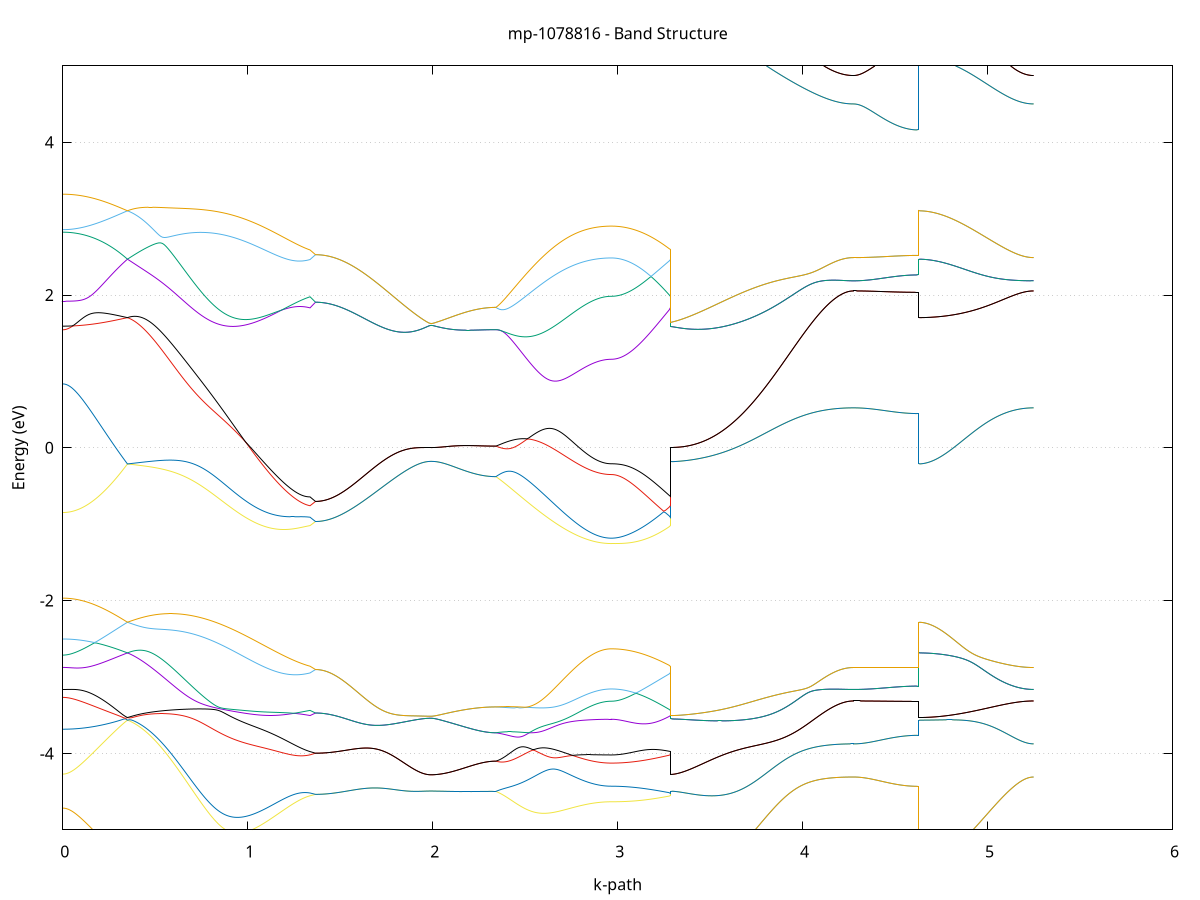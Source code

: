 set title 'mp-1078816 - Band Structure'
set xlabel 'k-path'
set ylabel 'Energy (eV)'
set grid y
set yrange [-5:5]
set terminal png size 800,600
set output 'mp-1078816_bands_gnuplot.png'
plot '-' using 1:2 with lines notitle, '-' using 1:2 with lines notitle, '-' using 1:2 with lines notitle, '-' using 1:2 with lines notitle, '-' using 1:2 with lines notitle, '-' using 1:2 with lines notitle, '-' using 1:2 with lines notitle, '-' using 1:2 with lines notitle, '-' using 1:2 with lines notitle, '-' using 1:2 with lines notitle, '-' using 1:2 with lines notitle, '-' using 1:2 with lines notitle, '-' using 1:2 with lines notitle, '-' using 1:2 with lines notitle, '-' using 1:2 with lines notitle, '-' using 1:2 with lines notitle, '-' using 1:2 with lines notitle, '-' using 1:2 with lines notitle, '-' using 1:2 with lines notitle, '-' using 1:2 with lines notitle, '-' using 1:2 with lines notitle, '-' using 1:2 with lines notitle, '-' using 1:2 with lines notitle, '-' using 1:2 with lines notitle, '-' using 1:2 with lines notitle, '-' using 1:2 with lines notitle, '-' using 1:2 with lines notitle, '-' using 1:2 with lines notitle, '-' using 1:2 with lines notitle, '-' using 1:2 with lines notitle, '-' using 1:2 with lines notitle, '-' using 1:2 with lines notitle, '-' using 1:2 with lines notitle, '-' using 1:2 with lines notitle, '-' using 1:2 with lines notitle, '-' using 1:2 with lines notitle, '-' using 1:2 with lines notitle, '-' using 1:2 with lines notitle, '-' using 1:2 with lines notitle, '-' using 1:2 with lines notitle, '-' using 1:2 with lines notitle, '-' using 1:2 with lines notitle, '-' using 1:2 with lines notitle, '-' using 1:2 with lines notitle, '-' using 1:2 with lines notitle, '-' using 1:2 with lines notitle, '-' using 1:2 with lines notitle, '-' using 1:2 with lines notitle
0.000000 -18.872164
0.009990 -18.872064
0.019979 -18.871764
0.029969 -18.871164
0.039958 -18.870364
0.049948 -18.869364
0.059937 -18.868164
0.069927 -18.866764
0.079916 -18.865064
0.089906 -18.863164
0.099895 -18.861064
0.109885 -18.858664
0.119874 -18.856164
0.129864 -18.853364
0.139853 -18.850364
0.149843 -18.847164
0.159832 -18.843764
0.169822 -18.840164
0.179811 -18.836264
0.189801 -18.832264
0.199790 -18.827964
0.209780 -18.823564
0.219769 -18.818864
0.229759 -18.813964
0.239748 -18.808964
0.249738 -18.803664
0.259727 -18.798264
0.269717 -18.792564
0.279706 -18.786764
0.289696 -18.780764
0.299685 -18.774564
0.309675 -18.768164
0.319664 -18.761564
0.329654 -18.754864
0.339644 -18.747964
0.349633 -18.740864
0.349633 -18.740864
0.359605 -18.740964
0.369577 -18.740764
0.379549 -18.740364
0.389521 -18.739764
0.399492 -18.738864
0.409464 -18.737764
0.419436 -18.736464
0.429408 -18.734864
0.439380 -18.733064
0.449352 -18.731064
0.459324 -18.728864
0.469296 -18.726364
0.479267 -18.723664
0.489239 -18.720764
0.499211 -18.717664
0.509183 -18.714264
0.519155 -18.710764
0.529127 -18.706964
0.539099 -18.702964
0.549071 -18.698864
0.559042 -18.694464
0.569014 -18.689864
0.578986 -18.685064
0.588958 -18.680064
0.598930 -18.674864
0.608902 -18.669464
0.618874 -18.663864
0.628846 -18.658164
0.638817 -18.652264
0.648789 -18.646064
0.658761 -18.639864
0.668733 -18.633364
0.678705 -18.626764
0.688677 -18.619964
0.698649 -18.613064
0.708621 -18.605964
0.718592 -18.598664
0.728564 -18.591264
0.738536 -18.583764
0.748508 -18.576164
0.758480 -18.568364
0.768452 -18.560464
0.778424 -18.552364
0.788396 -18.544264
0.798367 -18.535964
0.808339 -18.527664
0.818311 -18.519164
0.828283 -18.510664
0.838255 -18.501964
0.848227 -18.493264
0.858199 -18.484464
0.868171 -18.475664
0.878142 -18.466764
0.888114 -18.457764
0.898086 -18.448764
0.908058 -18.439664
0.918030 -18.430564
0.928002 -18.421464
0.937974 -18.412264
0.947946 -18.403064
0.957917 -18.393864
0.967889 -18.384764
0.977861 -18.375564
0.987833 -18.366364
0.997805 -18.357264
1.007777 -18.348164
1.017749 -18.339064
1.027721 -18.329964
1.037692 -18.320964
1.047664 -18.312064
1.057636 -18.303164
1.067608 -18.294364
1.077580 -18.285664
1.087552 -18.276964
1.097524 -18.268464
1.107496 -18.260064
1.117467 -18.251764
1.127439 -18.243564
1.137411 -18.235464
1.147383 -18.227564
1.157355 -18.219764
1.167327 -18.212164
1.177299 -18.204764
1.187271 -18.197464
1.197242 -18.190464
1.207214 -18.183564
1.217186 -18.176964
1.227158 -18.170564
1.237130 -18.164464
1.247102 -18.158564
1.257074 -18.152964
1.267046 -18.147664
1.277018 -18.142664
1.286989 -18.138064
1.296961 -18.133764
1.306933 -18.129864
1.316905 -18.126364
1.326877 -18.125064
1.336849 -18.125964
1.336849 -18.125964
1.346681 -18.124964
1.356514 -18.123964
1.366346 -18.123164
1.366346 -18.123164
1.376257 -18.123064
1.386167 -18.122964
1.396077 -18.122864
1.405988 -18.122564
1.415898 -18.122264
1.425809 -18.121864
1.435719 -18.121464
1.445629 -18.120964
1.455540 -18.120364
1.465450 -18.119764
1.475360 -18.118964
1.485271 -18.118264
1.495181 -18.117364
1.505091 -18.116464
1.515002 -18.115564
1.524912 -18.114464
1.534823 -18.113364
1.544733 -18.112264
1.554643 -18.111064
1.564554 -18.109864
1.574464 -18.108564
1.584374 -18.107164
1.594285 -18.105764
1.604195 -18.104364
1.614105 -18.102864
1.624016 -18.101264
1.633926 -18.099664
1.643837 -18.098064
1.653747 -18.096364
1.663657 -18.094664
1.673568 -18.092964
1.683478 -18.091164
1.693388 -18.089364
1.703299 -18.087564
1.713209 -18.085764
1.723119 -18.083864
1.733030 -18.081964
1.742940 -18.080064
1.752851 -18.078164
1.762761 -18.076264
1.772671 -18.074264
1.782582 -18.072364
1.792492 -18.070464
1.802402 -18.068564
1.812313 -18.066664
1.822223 -18.064864
1.832133 -18.062964
1.842044 -18.061164
1.851954 -18.059364
1.861865 -18.057664
1.871775 -18.056064
1.881685 -18.054464
1.891596 -18.052864
1.901506 -18.051464
1.911416 -18.050164
1.921327 -18.048864
1.931237 -18.047764
1.941148 -18.046864
1.951058 -18.046064
1.960968 -18.045364
1.970879 -18.044964
1.980789 -18.044664
1.990699 -18.044564
1.990699 -18.044564
2.000532 -18.044564
2.010364 -18.044664
2.020197 -18.044764
2.020197 -18.044764
2.029945 -18.044764
2.039693 -18.044764
2.049441 -18.044764
2.059189 -18.044764
2.068938 -18.044764
2.078686 -18.044764
2.088434 -18.044764
2.098182 -18.044764
2.107930 -18.044764
2.117678 -18.044664
2.127427 -18.044664
2.137175 -18.044664
2.146923 -18.044664
2.156671 -18.044664
2.166419 -18.044664
2.176167 -18.044764
2.185915 -18.044764
2.195664 -18.044764
2.205412 -18.044764
2.215160 -18.044764
2.224908 -18.044764
2.234656 -18.044764
2.244404 -18.044764
2.254153 -18.044764
2.263901 -18.044764
2.273649 -18.044764
2.283397 -18.044764
2.293145 -18.044764
2.302893 -18.044764
2.312641 -18.044764
2.322390 -18.044764
2.332138 -18.044764
2.341886 -18.044764
2.341886 -18.044764
2.351796 -18.047064
2.361707 -18.049464
2.371617 -18.051864
2.381527 -18.054364
2.391438 -18.056764
2.401348 -18.059264
2.411259 -18.061664
2.421169 -18.064164
2.431079 -18.066664
2.440990 -18.069064
2.450900 -18.071564
2.460810 -18.074064
2.470721 -18.076564
2.480631 -18.078964
2.490541 -18.081464
2.500452 -18.083864
2.510362 -18.086364
2.520273 -18.088764
2.530183 -18.091164
2.540093 -18.093564
2.550004 -18.095864
2.559914 -18.098264
2.569824 -18.100564
2.579735 -18.102864
2.589645 -18.105164
2.599555 -18.107464
2.609466 -18.109664
2.619376 -18.111764
2.629287 -18.113964
2.639197 -18.116064
2.649107 -18.118164
2.659018 -18.120164
2.668928 -18.122164
2.678838 -18.124064
2.688749 -18.125964
2.698659 -18.127764
2.708569 -18.129564
2.718480 -18.131364
2.728390 -18.133064
2.738301 -18.134664
2.748211 -18.136264
2.758121 -18.137764
2.768032 -18.139164
2.777942 -18.140564
2.787852 -18.141864
2.797763 -18.143164
2.807673 -18.144364
2.817583 -18.145464
2.827494 -18.146564
2.837404 -18.147564
2.847315 -18.148464
2.857225 -18.149364
2.867135 -18.150064
2.877046 -18.150864
2.886956 -18.151464
2.896866 -18.152064
2.906777 -18.152564
2.916687 -18.152964
2.926598 -18.153264
2.936508 -18.153564
2.946418 -18.153764
2.956329 -18.153864
2.966239 -18.153864
2.966239 -18.153864
2.975987 -18.153864
2.985735 -18.153764
2.995483 -18.153664
3.005232 -18.153464
3.014980 -18.153164
3.024728 -18.152864
3.034476 -18.152464
3.044224 -18.152064
3.053972 -18.151564
3.063721 -18.151064
3.073469 -18.150464
3.083217 -18.149864
3.092965 -18.149164
3.102713 -18.148364
3.112461 -18.147564
3.122209 -18.146764
3.131958 -18.145864
3.141706 -18.144964
3.151454 -18.143964
3.161202 -18.142864
3.170950 -18.141864
3.180698 -18.140664
3.190447 -18.139564
3.200195 -18.138364
3.209943 -18.137064
3.219691 -18.135764
3.229439 -18.134464
3.239187 -18.133164
3.248935 -18.131764
3.258684 -18.130364
3.268432 -18.128964
3.278180 -18.127464
3.287928 -18.125964
3.287928 -18.044764
3.297900 -18.045664
3.307872 -18.047164
3.317844 -18.049164
3.327816 -18.051664
3.337787 -18.054564
3.347759 -18.057964
3.357731 -18.061664
3.367703 -18.065764
3.377675 -18.070164
3.387647 -18.074764
3.397619 -18.079664
3.407591 -18.084864
3.417562 -18.090164
3.427534 -18.095764
3.437506 -18.101464
3.447478 -18.107364
3.457450 -18.113564
3.467422 -18.119764
3.477394 -18.126164
3.487366 -18.132764
3.497337 -18.139464
3.507309 -18.146264
3.517281 -18.153264
3.527253 -18.160364
3.537225 -18.167464
3.547197 -18.174764
3.557169 -18.182164
3.567141 -18.189564
3.577112 -18.197164
3.587084 -18.204764
3.597056 -18.212464
3.607028 -18.220164
3.617000 -18.227964
3.626972 -18.235764
3.636944 -18.243664
3.646916 -18.251564
3.656887 -18.259564
3.666859 -18.267464
3.676831 -18.275464
3.686803 -18.283464
3.696775 -18.291464
3.706747 -18.299364
3.716719 -18.307364
3.726691 -18.315364
3.736662 -18.323264
3.746634 -18.331164
3.756606 -18.339064
3.766578 -18.346864
3.776550 -18.354664
3.786522 -18.362364
3.796494 -18.370064
3.806466 -18.377664
3.816437 -18.385164
3.826409 -18.392564
3.836381 -18.399964
3.846353 -18.407264
3.856325 -18.414464
3.866297 -18.421564
3.876269 -18.428564
3.886241 -18.435464
3.896213 -18.442264
3.906184 -18.448864
3.916156 -18.455464
3.926128 -18.461864
3.936100 -18.468164
3.946072 -18.474264
3.956044 -18.480264
3.966016 -18.486164
3.975988 -18.491864
3.985959 -18.497464
3.995931 -18.502864
4.005903 -18.508164
4.015875 -18.513264
4.025847 -18.518264
4.035819 -18.522964
4.045791 -18.527564
4.055763 -18.532064
4.065734 -18.536264
4.075706 -18.540364
4.085678 -18.544264
4.095650 -18.547964
4.105622 -18.551464
4.115594 -18.554764
4.125566 -18.557964
4.135538 -18.560864
4.145509 -18.563664
4.155481 -18.566164
4.165453 -18.568564
4.175425 -18.570664
4.185397 -18.572664
4.195369 -18.574464
4.205341 -18.575964
4.215313 -18.577364
4.225284 -18.578464
4.235256 -18.579364
4.245228 -18.580164
4.255200 -18.580664
4.265172 -18.580964
4.275144 -18.581064
4.275144 -18.581064
4.285133 -18.581064
4.295123 -18.581064
4.305112 -18.581064
4.315102 -18.581064
4.325091 -18.581064
4.335081 -18.581064
4.345070 -18.581064
4.355060 -18.581164
4.365049 -18.581164
4.375039 -18.581164
4.385028 -18.581164
4.395018 -18.581264
4.405008 -18.581264
4.414997 -18.581264
4.424987 -18.581364
4.434976 -18.581364
4.444966 -18.581364
4.454955 -18.581364
4.464945 -18.581464
4.474934 -18.581464
4.484924 -18.581564
4.494913 -18.581564
4.504903 -18.581564
4.514892 -18.581564
4.524882 -18.581664
4.534871 -18.581664
4.544861 -18.581664
4.554850 -18.581664
4.564840 -18.581664
4.574829 -18.581764
4.584819 -18.581764
4.594808 -18.581764
4.604798 -18.581764
4.614787 -18.581764
4.624777 -18.581764
4.624777 -18.740864
4.634687 -18.740864
4.644598 -18.740564
4.654508 -18.740164
4.664418 -18.739664
4.674329 -18.738964
4.684239 -18.738164
4.694149 -18.737164
4.704060 -18.735964
4.713970 -18.734764
4.723880 -18.733264
4.733791 -18.731664
4.743701 -18.729964
4.753612 -18.728064
4.763522 -18.726064
4.773432 -18.723964
4.783343 -18.721664
4.793253 -18.719264
4.803163 -18.716764
4.813074 -18.714164
4.822984 -18.711364
4.832895 -18.708464
4.842805 -18.705464
4.852715 -18.702364
4.862626 -18.699164
4.872536 -18.695864
4.882446 -18.692464
4.892357 -18.688964
4.902267 -18.685364
4.912177 -18.681764
4.922088 -18.677964
4.931998 -18.674264
4.941909 -18.670364
4.951819 -18.666564
4.961729 -18.662564
4.971640 -18.658664
4.981550 -18.654664
4.991460 -18.650664
5.001371 -18.646764
5.011281 -18.642764
5.021191 -18.638764
5.031102 -18.634864
5.041012 -18.630964
5.050923 -18.627064
5.060833 -18.623264
5.070743 -18.619564
5.080654 -18.615964
5.090564 -18.612464
5.100474 -18.609064
5.110385 -18.605764
5.120295 -18.602664
5.130205 -18.599664
5.140116 -18.596864
5.150026 -18.594264
5.159937 -18.591864
5.169847 -18.589664
5.179757 -18.587764
5.189668 -18.585964
5.199578 -18.584464
5.209488 -18.583264
5.219399 -18.582264
5.229309 -18.581664
5.239219 -18.581164
5.249130 -18.581064
e
0.000000 -18.476664
0.009990 -18.477364
0.019979 -18.479464
0.029969 -18.482864
0.039958 -18.487364
0.049948 -18.492864
0.059937 -18.499164
0.069927 -18.506164
0.079916 -18.513664
0.089906 -18.521564
0.099895 -18.529764
0.109885 -18.538264
0.119874 -18.546864
0.129864 -18.555664
0.139853 -18.564564
0.149843 -18.573564
0.159832 -18.582564
0.169822 -18.591564
0.179811 -18.600664
0.189801 -18.609564
0.199790 -18.618564
0.209780 -18.627464
0.219769 -18.636264
0.229759 -18.644964
0.239748 -18.653664
0.249738 -18.662164
0.259727 -18.670664
0.269717 -18.678964
0.279706 -18.687164
0.289696 -18.695264
0.299685 -18.703264
0.309675 -18.711064
0.319664 -18.718764
0.329654 -18.726264
0.339644 -18.733664
0.349633 -18.740864
0.349633 -18.740864
0.359605 -18.740564
0.369577 -18.740064
0.379549 -18.739364
0.389521 -18.738364
0.399492 -18.737164
0.409464 -18.735664
0.419436 -18.734064
0.429408 -18.732164
0.439380 -18.729964
0.449352 -18.727664
0.459324 -18.725064
0.469296 -18.722264
0.479267 -18.719264
0.489239 -18.715964
0.499211 -18.712464
0.509183 -18.708864
0.519155 -18.704964
0.529127 -18.700764
0.539099 -18.696464
0.549071 -18.691864
0.559042 -18.687164
0.569014 -18.682164
0.578986 -18.677064
0.588958 -18.671664
0.598930 -18.666164
0.608902 -18.660364
0.618874 -18.654464
0.628846 -18.648364
0.638817 -18.641964
0.648789 -18.635564
0.658761 -18.628864
0.668733 -18.622064
0.678705 -18.615064
0.688677 -18.607864
0.698649 -18.600564
0.708621 -18.593064
0.718592 -18.585464
0.728564 -18.577664
0.738536 -18.569764
0.748508 -18.561664
0.758480 -18.553464
0.768452 -18.545164
0.778424 -18.536764
0.788396 -18.528164
0.798367 -18.519564
0.808339 -18.510764
0.818311 -18.501864
0.828283 -18.492964
0.838255 -18.483864
0.848227 -18.474764
0.858199 -18.465564
0.868171 -18.456264
0.878142 -18.446964
0.888114 -18.437564
0.898086 -18.428064
0.908058 -18.418664
0.918030 -18.409164
0.928002 -18.399564
0.937974 -18.389964
0.947946 -18.380464
0.957917 -18.370864
0.967889 -18.361264
0.977861 -18.351664
0.987833 -18.342164
0.997805 -18.332664
1.007777 -18.323164
1.017749 -18.313764
1.027721 -18.304364
1.037692 -18.295064
1.047664 -18.285864
1.057636 -18.276664
1.067608 -18.267664
1.077580 -18.258664
1.087552 -18.249864
1.097524 -18.241164
1.107496 -18.232664
1.117467 -18.224264
1.127439 -18.216064
1.137411 -18.208064
1.147383 -18.200364
1.157355 -18.192764
1.167327 -18.185464
1.177299 -18.178464
1.187271 -18.171764
1.197242 -18.165364
1.207214 -18.159264
1.217186 -18.153664
1.227158 -18.148364
1.237130 -18.143564
1.247102 -18.139264
1.257074 -18.135464
1.267046 -18.132164
1.277018 -18.129464
1.286989 -18.127364
1.296961 -18.125864
1.306933 -18.124964
1.316905 -18.124664
1.326877 -18.123364
1.336849 -18.120764
1.336849 -18.120764
1.346681 -18.121464
1.356514 -18.122264
1.366346 -18.123164
1.366346 -18.123164
1.376257 -18.123064
1.386167 -18.122964
1.396077 -18.122864
1.405988 -18.122564
1.415898 -18.122264
1.425809 -18.121864
1.435719 -18.121464
1.445629 -18.120964
1.455540 -18.120364
1.465450 -18.119764
1.475360 -18.118964
1.485271 -18.118264
1.495181 -18.117364
1.505091 -18.116464
1.515002 -18.115564
1.524912 -18.114464
1.534823 -18.113364
1.544733 -18.112264
1.554643 -18.111064
1.564554 -18.109864
1.574464 -18.108564
1.584374 -18.107164
1.594285 -18.105764
1.604195 -18.104364
1.614105 -18.102864
1.624016 -18.101264
1.633926 -18.099664
1.643837 -18.098064
1.653747 -18.096364
1.663657 -18.094664
1.673568 -18.092964
1.683478 -18.091164
1.693388 -18.089364
1.703299 -18.087564
1.713209 -18.085764
1.723119 -18.083864
1.733030 -18.081964
1.742940 -18.080064
1.752851 -18.078164
1.762761 -18.076264
1.772671 -18.074264
1.782582 -18.072364
1.792492 -18.070464
1.802402 -18.068564
1.812313 -18.066664
1.822223 -18.064864
1.832133 -18.062964
1.842044 -18.061164
1.851954 -18.059364
1.861865 -18.057664
1.871775 -18.056064
1.881685 -18.054464
1.891596 -18.052864
1.901506 -18.051464
1.911416 -18.050164
1.921327 -18.048864
1.931237 -18.047764
1.941148 -18.046864
1.951058 -18.046064
1.960968 -18.045364
1.970879 -18.044964
1.980789 -18.044664
1.990699 -18.044564
1.990699 -18.044564
2.000532 -18.044564
2.010364 -18.044664
2.020197 -18.044764
2.020197 -18.044764
2.029945 -18.044764
2.039693 -18.044764
2.049441 -18.044764
2.059189 -18.044764
2.068938 -18.044764
2.078686 -18.044764
2.088434 -18.044764
2.098182 -18.044764
2.107930 -18.044764
2.117678 -18.044664
2.127427 -18.044664
2.137175 -18.044664
2.146923 -18.044664
2.156671 -18.044664
2.166419 -18.044664
2.176167 -18.044764
2.185915 -18.044764
2.195664 -18.044764
2.205412 -18.044764
2.215160 -18.044764
2.224908 -18.044764
2.234656 -18.044764
2.244404 -18.044764
2.254153 -18.044764
2.263901 -18.044764
2.273649 -18.044764
2.283397 -18.044764
2.293145 -18.044764
2.302893 -18.044764
2.312641 -18.044764
2.322390 -18.044764
2.332138 -18.044764
2.341886 -18.044764
2.341886 -18.044764
2.351796 -18.042364
2.361707 -18.040064
2.371617 -18.037764
2.381527 -18.035464
2.391438 -18.033164
2.401348 -18.030864
2.411259 -18.028664
2.421169 -18.026464
2.431079 -18.024364
2.440990 -18.022164
2.450900 -18.020064
2.460810 -18.018064
2.470721 -18.015964
2.480631 -18.017464
2.490541 -18.019564
2.500452 -18.021764
2.510362 -18.023864
2.520273 -18.025964
2.530183 -18.028064
2.540093 -18.030064
2.550004 -18.032164
2.559914 -18.034164
2.569824 -18.036264
2.579735 -18.038264
2.589645 -18.040264
2.599555 -18.042164
2.609466 -18.044064
2.619376 -18.045964
2.629287 -18.047864
2.639197 -18.049764
2.649107 -18.051564
2.659018 -18.053264
2.668928 -18.055064
2.678838 -18.056764
2.688749 -18.058364
2.698659 -18.060064
2.708569 -18.061564
2.718480 -18.063064
2.728390 -18.064564
2.738301 -18.065964
2.748211 -18.067364
2.758121 -18.068764
2.768032 -18.069964
2.777942 -18.071264
2.787852 -18.072364
2.797763 -18.073464
2.807673 -18.074564
2.817583 -18.075564
2.827494 -18.076464
2.837404 -18.077364
2.847315 -18.078164
2.857225 -18.078964
2.867135 -18.079664
2.877046 -18.080264
2.886956 -18.080864
2.896866 -18.081364
2.906777 -18.081764
2.916687 -18.082164
2.926598 -18.082464
2.936508 -18.082664
2.946418 -18.082864
2.956329 -18.082964
2.966239 -18.082964
2.966239 -18.082964
2.975987 -18.082964
2.985735 -18.083164
2.995483 -18.083364
3.005232 -18.083764
3.014980 -18.084264
3.024728 -18.084764
3.034476 -18.085364
3.044224 -18.086164
3.053972 -18.086964
3.063721 -18.087864
3.073469 -18.088864
3.083217 -18.089864
3.092965 -18.090964
3.102713 -18.092164
3.112461 -18.093364
3.122209 -18.094664
3.131958 -18.095964
3.141706 -18.097364
3.151454 -18.098764
3.161202 -18.100264
3.170950 -18.101764
3.180698 -18.103264
3.190447 -18.104864
3.200195 -18.106364
3.209943 -18.107964
3.219691 -18.109564
3.229439 -18.111164
3.239187 -18.112764
3.248935 -18.114364
3.258684 -18.115964
3.268432 -18.117564
3.278180 -18.119164
3.287928 -18.120764
3.287928 -18.044764
3.297900 -18.045664
3.307872 -18.047164
3.317844 -18.049164
3.327816 -18.051664
3.337787 -18.054564
3.347759 -18.057964
3.357731 -18.061664
3.367703 -18.065764
3.377675 -18.070164
3.387647 -18.074764
3.397619 -18.079664
3.407591 -18.084864
3.417562 -18.090164
3.427534 -18.095764
3.437506 -18.101464
3.447478 -18.107364
3.457450 -18.113564
3.467422 -18.119764
3.477394 -18.126164
3.487366 -18.132764
3.497337 -18.139464
3.507309 -18.146264
3.517281 -18.153264
3.527253 -18.160364
3.537225 -18.167464
3.547197 -18.174764
3.557169 -18.182164
3.567141 -18.189564
3.577112 -18.197164
3.587084 -18.204764
3.597056 -18.212464
3.607028 -18.220164
3.617000 -18.227964
3.626972 -18.235764
3.636944 -18.243664
3.646916 -18.251564
3.656887 -18.259564
3.666859 -18.267464
3.676831 -18.275464
3.686803 -18.283464
3.696775 -18.291464
3.706747 -18.299364
3.716719 -18.307364
3.726691 -18.315364
3.736662 -18.323264
3.746634 -18.331164
3.756606 -18.339064
3.766578 -18.346864
3.776550 -18.354664
3.786522 -18.362364
3.796494 -18.370064
3.806466 -18.377664
3.816437 -18.385164
3.826409 -18.392564
3.836381 -18.399964
3.846353 -18.407264
3.856325 -18.414464
3.866297 -18.421564
3.876269 -18.428564
3.886241 -18.435464
3.896213 -18.442264
3.906184 -18.448864
3.916156 -18.455464
3.926128 -18.461864
3.936100 -18.468164
3.946072 -18.474264
3.956044 -18.480264
3.966016 -18.486164
3.975988 -18.491864
3.985959 -18.497464
3.995931 -18.502864
4.005903 -18.508164
4.015875 -18.513264
4.025847 -18.518264
4.035819 -18.522964
4.045791 -18.527564
4.055763 -18.532064
4.065734 -18.536264
4.075706 -18.540364
4.085678 -18.544264
4.095650 -18.547964
4.105622 -18.551464
4.115594 -18.554764
4.125566 -18.557964
4.135538 -18.560864
4.145509 -18.563664
4.155481 -18.566164
4.165453 -18.568564
4.175425 -18.570664
4.185397 -18.572664
4.195369 -18.574464
4.205341 -18.575964
4.215313 -18.577364
4.225284 -18.578464
4.235256 -18.579364
4.245228 -18.580164
4.255200 -18.580664
4.265172 -18.580964
4.275144 -18.581064
4.275144 -18.581064
4.285133 -18.581064
4.295123 -18.581064
4.305112 -18.581064
4.315102 -18.581064
4.325091 -18.581064
4.335081 -18.581064
4.345070 -18.581064
4.355060 -18.581164
4.365049 -18.581164
4.375039 -18.581164
4.385028 -18.581164
4.395018 -18.581264
4.405008 -18.581264
4.414997 -18.581264
4.424987 -18.581364
4.434976 -18.581364
4.444966 -18.581364
4.454955 -18.581364
4.464945 -18.581464
4.474934 -18.581464
4.484924 -18.581564
4.494913 -18.581564
4.504903 -18.581564
4.514892 -18.581564
4.524882 -18.581664
4.534871 -18.581664
4.544861 -18.581664
4.554850 -18.581664
4.564840 -18.581664
4.574829 -18.581764
4.584819 -18.581764
4.594808 -18.581764
4.604798 -18.581764
4.614787 -18.581764
4.624777 -18.581764
4.624777 -18.740864
4.634687 -18.740864
4.644598 -18.740564
4.654508 -18.740164
4.664418 -18.739664
4.674329 -18.738964
4.684239 -18.738164
4.694149 -18.737164
4.704060 -18.735964
4.713970 -18.734764
4.723880 -18.733264
4.733791 -18.731664
4.743701 -18.729964
4.753612 -18.728064
4.763522 -18.726064
4.773432 -18.723964
4.783343 -18.721664
4.793253 -18.719264
4.803163 -18.716764
4.813074 -18.714164
4.822984 -18.711364
4.832895 -18.708464
4.842805 -18.705464
4.852715 -18.702364
4.862626 -18.699164
4.872536 -18.695864
4.882446 -18.692464
4.892357 -18.688964
4.902267 -18.685364
4.912177 -18.681764
4.922088 -18.677964
4.931998 -18.674264
4.941909 -18.670364
4.951819 -18.666564
4.961729 -18.662564
4.971640 -18.658664
4.981550 -18.654664
4.991460 -18.650664
5.001371 -18.646764
5.011281 -18.642764
5.021191 -18.638764
5.031102 -18.634864
5.041012 -18.630964
5.050923 -18.627064
5.060833 -18.623264
5.070743 -18.619564
5.080654 -18.615964
5.090564 -18.612464
5.100474 -18.609064
5.110385 -18.605764
5.120295 -18.602664
5.130205 -18.599664
5.140116 -18.596864
5.150026 -18.594264
5.159937 -18.591864
5.169847 -18.589664
5.179757 -18.587764
5.189668 -18.585964
5.199578 -18.584464
5.209488 -18.583264
5.219399 -18.582264
5.229309 -18.581664
5.239219 -18.581164
5.249130 -18.581064
e
0.000000 -18.306864
0.009990 -18.306064
0.019979 -18.303964
0.029969 -18.300364
0.039958 -18.295664
0.049948 -18.289964
0.059937 -18.283464
0.069927 -18.276164
0.079916 -18.268264
0.089906 -18.259964
0.099895 -18.251264
0.109885 -18.242364
0.119874 -18.233164
0.129864 -18.223764
0.139853 -18.214164
0.149843 -18.204564
0.159832 -18.194864
0.169822 -18.185164
0.179811 -18.175364
0.189801 -18.165564
0.199790 -18.155764
0.209780 -18.145964
0.219769 -18.136264
0.229759 -18.126564
0.239748 -18.116964
0.249738 -18.107464
0.259727 -18.097964
0.269717 -18.088664
0.279706 -18.079364
0.289696 -18.070264
0.299685 -18.061264
0.309675 -18.052364
0.319664 -18.043564
0.329654 -18.034964
0.339644 -18.026464
0.349633 -18.018164
0.349633 -18.018164
0.359605 -18.018264
0.369577 -18.018364
0.379549 -18.018364
0.389521 -18.018264
0.399492 -18.018064
0.409464 -18.017764
0.419436 -18.017464
0.429408 -18.016964
0.439380 -18.016464
0.449352 -18.015764
0.459324 -18.015064
0.469296 -18.014264
0.479267 -18.013364
0.489239 -18.012464
0.499211 -18.011364
0.509183 -18.010264
0.519155 -18.009064
0.529127 -18.007864
0.539099 -18.006464
0.549071 -18.005064
0.559042 -18.003664
0.569014 -18.002064
0.578986 -18.000464
0.588958 -17.998864
0.598930 -17.997164
0.608902 -17.995464
0.618874 -17.993664
0.628846 -17.991764
0.638817 -17.989964
0.648789 -17.988064
0.658761 -17.986064
0.668733 -17.984164
0.678705 -17.982164
0.688677 -17.980064
0.698649 -17.978064
0.708621 -17.976064
0.718592 -17.973964
0.728564 -17.971964
0.738536 -17.969864
0.748508 -17.967864
0.758480 -17.965764
0.768452 -17.963764
0.778424 -17.961764
0.788396 -17.959764
0.798367 -17.957764
0.808339 -17.955864
0.818311 -17.953964
0.828283 -17.952064
0.838255 -17.950264
0.848227 -17.948564
0.858199 -17.946864
0.868171 -17.945164
0.878142 -17.943564
0.888114 -17.942064
0.898086 -17.940564
0.908058 -17.939264
0.918030 -17.937964
0.928002 -17.936664
0.937974 -17.935564
0.947946 -17.934464
0.957917 -17.933564
0.967889 -17.932664
0.977861 -17.931964
0.987833 -17.931264
0.997805 -17.930764
1.007777 -17.930264
1.017749 -17.929864
1.027721 -17.929664
1.037692 -17.929564
1.047664 -17.929464
1.057636 -17.929564
1.067608 -17.929764
1.077580 -17.929964
1.087552 -17.930364
1.097524 -17.930864
1.107496 -17.931464
1.117467 -17.932164
1.127439 -17.932864
1.137411 -17.933664
1.147383 -17.934564
1.157355 -17.935464
1.167327 -17.936464
1.177299 -17.937364
1.187271 -17.938364
1.197242 -17.939364
1.207214 -17.940264
1.217186 -17.941164
1.227158 -17.941964
1.237130 -17.942664
1.247102 -17.943164
1.257074 -17.943564
1.267046 -17.943764
1.277018 -17.943664
1.286989 -17.943364
1.296961 -17.942864
1.306933 -17.942064
1.316905 -17.941064
1.326877 -17.939764
1.336849 -17.939864
1.336849 -17.939864
1.346681 -17.939564
1.356514 -17.939364
1.366346 -17.939064
1.366346 -17.939064
1.376257 -17.939164
1.386167 -17.939164
1.396077 -17.939264
1.405988 -17.939364
1.415898 -17.939464
1.425809 -17.939664
1.435719 -17.939864
1.445629 -17.940164
1.455540 -17.940464
1.465450 -17.940764
1.475360 -17.941064
1.485271 -17.941464
1.495181 -17.941864
1.505091 -17.942364
1.515002 -17.942764
1.524912 -17.943264
1.534823 -17.943864
1.544733 -17.944464
1.554643 -17.945064
1.564554 -17.945664
1.574464 -17.946364
1.584374 -17.947064
1.594285 -17.947864
1.604195 -17.948564
1.614105 -17.949464
1.624016 -17.950264
1.633926 -17.951164
1.643837 -17.952064
1.653747 -17.952964
1.663657 -17.953964
1.673568 -17.954964
1.683478 -17.956064
1.693388 -17.957064
1.703299 -17.958164
1.713209 -17.959264
1.723119 -17.960464
1.733030 -17.961564
1.742940 -17.962764
1.752851 -17.963964
1.762761 -17.965264
1.772671 -17.966464
1.782582 -17.967764
1.792492 -17.969064
1.802402 -17.970364
1.812313 -17.971664
1.822223 -17.972964
1.832133 -17.974264
1.842044 -17.975564
1.851954 -17.976864
1.861865 -17.978064
1.871775 -17.979364
1.881685 -17.980564
1.891596 -17.981664
1.901506 -17.982764
1.911416 -17.983864
1.921327 -17.984764
1.931237 -17.985664
1.941148 -17.986364
1.951058 -17.987064
1.960968 -17.987564
1.970879 -17.987964
1.980789 -17.988164
1.990699 -17.988264
1.990699 -17.988264
2.000532 -17.988264
2.010364 -17.988164
2.020197 -17.988164
2.020197 -17.988164
2.029945 -17.988164
2.039693 -17.988164
2.049441 -17.988164
2.059189 -17.988164
2.068938 -17.988164
2.078686 -17.988164
2.088434 -17.988164
2.098182 -17.988164
2.107930 -17.988164
2.117678 -17.988164
2.127427 -17.988164
2.137175 -17.988164
2.146923 -17.988164
2.156671 -17.988164
2.166419 -17.988164
2.176167 -17.988164
2.185915 -17.988064
2.195664 -17.988064
2.205412 -17.988064
2.215160 -17.988064
2.224908 -17.988064
2.234656 -17.988064
2.244404 -17.988064
2.254153 -17.988064
2.263901 -17.988064
2.273649 -17.988064
2.283397 -17.988064
2.293145 -17.988064
2.302893 -17.988064
2.312641 -17.988064
2.322390 -17.988064
2.332138 -17.988064
2.341886 -17.988064
2.341886 -17.988064
2.351796 -17.990064
2.361707 -17.992164
2.371617 -17.994164
2.381527 -17.996264
2.391438 -17.998364
2.401348 -18.000464
2.411259 -18.002564
2.421169 -18.004664
2.431079 -18.006864
2.440990 -18.008964
2.450900 -18.011064
2.460810 -18.013264
2.470721 -18.015364
2.480631 -18.013964
2.490541 -18.012064
2.500452 -18.010064
2.510362 -18.008164
2.520273 -18.006364
2.530183 -18.004564
2.540093 -18.002764
2.550004 -18.001064
2.559914 -17.999364
2.569824 -17.997664
2.579735 -17.996064
2.589645 -17.994464
2.599555 -17.992964
2.609466 -17.991464
2.619376 -17.989964
2.629287 -17.988564
2.639197 -17.987164
2.649107 -17.985864
2.659018 -17.984564
2.668928 -17.983364
2.678838 -17.982164
2.688749 -17.981064
2.698659 -17.979864
2.708569 -17.978864
2.718480 -17.977764
2.728390 -17.976764
2.738301 -17.975864
2.748211 -17.974964
2.758121 -17.974064
2.768032 -17.973264
2.777942 -17.972464
2.787852 -17.971764
2.797763 -17.971064
2.807673 -17.970364
2.817583 -17.969764
2.827494 -17.969264
2.837404 -17.968664
2.847315 -17.968164
2.857225 -17.967764
2.867135 -17.967364
2.877046 -17.966964
2.886956 -17.966664
2.896866 -17.966364
2.906777 -17.966064
2.916687 -17.965864
2.926598 -17.965664
2.936508 -17.965564
2.946418 -17.965464
2.956329 -17.965364
2.966239 -17.965364
2.966239 -17.965364
2.975987 -17.965364
2.985735 -17.965164
2.995483 -17.965064
3.005232 -17.964764
3.014980 -17.964464
3.024728 -17.964064
3.034476 -17.963564
3.044224 -17.963064
3.053972 -17.962464
3.063721 -17.961764
3.073469 -17.961064
3.083217 -17.960364
3.092965 -17.959564
3.102713 -17.958664
3.112461 -17.957864
3.122209 -17.956964
3.131958 -17.955964
3.141706 -17.955064
3.151454 -17.954064
3.161202 -17.953064
3.170950 -17.952064
3.180698 -17.951064
3.190447 -17.949964
3.200195 -17.948964
3.209943 -17.947964
3.219691 -17.946864
3.229439 -17.945864
3.239187 -17.944764
3.248935 -17.943764
3.258684 -17.942764
3.268432 -17.941764
3.278180 -17.940764
3.287928 -17.939864
3.287928 -17.988164
3.297900 -17.987864
3.307872 -17.987264
3.317844 -17.986564
3.327816 -17.985764
3.337787 -17.984864
3.347759 -17.983964
3.357731 -17.982964
3.367703 -17.982164
3.377675 -17.981264
3.387647 -17.980564
3.397619 -17.979964
3.407591 -17.979364
3.417562 -17.979064
3.427534 -17.978764
3.437506 -17.978664
3.447478 -17.978664
3.457450 -17.978864
3.467422 -17.979164
3.477394 -17.979664
3.487366 -17.980264
3.497337 -17.981064
3.507309 -17.981964
3.517281 -17.983064
3.527253 -17.984364
3.537225 -17.985664
3.547197 -17.987164
3.557169 -17.988864
3.567141 -17.990664
3.577112 -17.992564
3.587084 -17.994664
3.597056 -17.996864
3.607028 -17.999164
3.617000 -18.001564
3.626972 -18.004064
3.636944 -18.006664
3.646916 -18.009464
3.656887 -18.012264
3.666859 -18.015164
3.676831 -18.018264
3.686803 -18.021364
3.696775 -18.024464
3.706747 -18.027764
3.716719 -18.031064
3.726691 -18.034464
3.736662 -18.037864
3.746634 -18.041364
3.756606 -18.044964
3.766578 -18.048464
3.776550 -18.052164
3.786522 -18.055764
3.796494 -18.059464
3.806466 -18.063064
3.816437 -18.066764
3.826409 -18.070464
3.836381 -18.074264
3.846353 -18.077964
3.856325 -18.081664
3.866297 -18.085364
3.876269 -18.088964
3.886241 -18.092664
3.896213 -18.096264
3.906184 -18.099864
3.916156 -18.103364
3.926128 -18.106964
3.936100 -18.110364
3.946072 -18.113764
3.956044 -18.117164
3.966016 -18.120464
3.975988 -18.123764
3.985959 -18.126864
3.995931 -18.130064
4.005903 -18.133064
4.015875 -18.135964
4.025847 -18.138864
4.035819 -18.141664
4.045791 -18.144364
4.055763 -18.146964
4.065734 -18.149464
4.075706 -18.151964
4.085678 -18.154264
4.095650 -18.156464
4.105622 -18.158564
4.115594 -18.160564
4.125566 -18.162464
4.135538 -18.164264
4.145509 -18.165964
4.155481 -18.167464
4.165453 -18.168964
4.175425 -18.170264
4.185397 -18.171464
4.195369 -18.172564
4.205341 -18.173464
4.215313 -18.174264
4.225284 -18.174964
4.235256 -18.175564
4.245228 -18.176064
4.255200 -18.176364
4.265172 -18.176564
4.275144 -18.176564
4.275144 -18.176564
4.285133 -18.176564
4.295123 -18.176564
4.305112 -18.176564
4.315102 -18.176564
4.325091 -18.176564
4.335081 -18.176564
4.345070 -18.176564
4.355060 -18.176464
4.365049 -18.176464
4.375039 -18.176464
4.385028 -18.176364
4.395018 -18.176364
4.405008 -18.176364
4.414997 -18.176264
4.424987 -18.176264
4.434976 -18.176164
4.444966 -18.176164
4.454955 -18.176164
4.464945 -18.176064
4.474934 -18.176064
4.484924 -18.175964
4.494913 -18.175964
4.504903 -18.175964
4.514892 -18.175864
4.524882 -18.175864
4.534871 -18.175864
4.544861 -18.175764
4.554850 -18.175764
4.564840 -18.175764
4.574829 -18.175764
4.584819 -18.175664
4.594808 -18.175664
4.604798 -18.175664
4.614787 -18.175664
4.624777 -18.175664
4.624777 -18.018164
4.634687 -18.018164
4.644598 -18.018464
4.654508 -18.018764
4.664418 -18.019364
4.674329 -18.019964
4.684239 -18.020864
4.694149 -18.021764
4.704060 -18.022964
4.713970 -18.024164
4.723880 -18.025664
4.733791 -18.027164
4.743701 -18.028864
4.753612 -18.030764
4.763522 -18.032664
4.773432 -18.034764
4.783343 -18.037064
4.793253 -18.039364
4.803163 -18.041864
4.813074 -18.044564
4.822984 -18.047264
4.832895 -18.050164
4.842805 -18.053064
4.852715 -18.056164
4.862626 -18.059364
4.872536 -18.062564
4.882446 -18.065964
4.892357 -18.069464
4.902267 -18.072964
4.912177 -18.076564
4.922088 -18.080264
4.931998 -18.083964
4.941909 -18.087764
4.951819 -18.091664
4.961729 -18.095564
4.971640 -18.099464
4.981550 -18.103364
4.991460 -18.107364
5.001371 -18.111264
5.011281 -18.115264
5.021191 -18.119164
5.031102 -18.123064
5.041012 -18.126964
5.050923 -18.130764
5.060833 -18.134564
5.070743 -18.138264
5.080654 -18.141864
5.090564 -18.145364
5.100474 -18.148764
5.110385 -18.151964
5.120295 -18.155064
5.130205 -18.158064
5.140116 -18.160864
5.150026 -18.163464
5.159937 -18.165864
5.169847 -18.168064
5.179757 -18.169964
5.189668 -18.171664
5.199578 -18.173164
5.209488 -18.174364
5.219399 -18.175364
5.229309 -18.176064
5.239219 -18.176464
5.249130 -18.176564
e
0.000000 -17.862064
0.009990 -17.862164
0.019979 -17.862664
0.029969 -17.863264
0.039958 -17.864264
0.049948 -17.865464
0.059937 -17.866964
0.069927 -17.868764
0.079916 -17.870764
0.089906 -17.873164
0.099895 -17.875664
0.109885 -17.878564
0.119874 -17.881664
0.129864 -17.885064
0.139853 -17.888664
0.149843 -17.892564
0.159832 -17.896664
0.169822 -17.901064
0.179811 -17.905664
0.189801 -17.910564
0.199790 -17.915664
0.209780 -17.920964
0.219769 -17.926564
0.229759 -17.932364
0.239748 -17.938364
0.249738 -17.944664
0.259727 -17.951164
0.269717 -17.957764
0.279706 -17.964664
0.289696 -17.971764
0.299685 -17.979064
0.309675 -17.986464
0.319664 -17.994164
0.329654 -18.001964
0.339644 -18.009964
0.349633 -18.018164
0.349633 -18.018164
0.359605 -18.017864
0.369577 -18.017464
0.379549 -18.017064
0.389521 -18.016464
0.399492 -18.015864
0.409464 -18.015164
0.419436 -18.014364
0.429408 -18.013464
0.439380 -18.012464
0.449352 -18.011364
0.459324 -18.010164
0.469296 -18.008964
0.479267 -18.007664
0.489239 -18.006164
0.499211 -18.004664
0.509183 -18.003164
0.519155 -18.001464
0.529127 -17.999764
0.539099 -17.997964
0.549071 -17.996164
0.559042 -17.994164
0.569014 -17.992264
0.578986 -17.990164
0.588958 -17.988064
0.598930 -17.985864
0.608902 -17.983664
0.618874 -17.981464
0.628846 -17.979164
0.638817 -17.976764
0.648789 -17.974364
0.658761 -17.971964
0.668733 -17.969564
0.678705 -17.967064
0.688677 -17.964564
0.698649 -17.962064
0.708621 -17.959564
0.718592 -17.957064
0.728564 -17.954464
0.738536 -17.951964
0.748508 -17.949364
0.758480 -17.946864
0.768452 -17.944364
0.778424 -17.941864
0.788396 -17.939364
0.798367 -17.936964
0.808339 -17.934464
0.818311 -17.932164
0.828283 -17.929764
0.838255 -17.927464
0.848227 -17.925264
0.858199 -17.923064
0.868171 -17.920864
0.878142 -17.918864
0.888114 -17.916764
0.898086 -17.914864
0.908058 -17.913064
0.918030 -17.911264
0.928002 -17.909564
0.937974 -17.907964
0.947946 -17.906464
0.957917 -17.905064
0.967889 -17.903764
0.977861 -17.902664
0.987833 -17.901564
0.997805 -17.900564
1.007777 -17.899764
1.017749 -17.899064
1.027721 -17.898464
1.037692 -17.897964
1.047664 -17.897664
1.057636 -17.897464
1.067608 -17.897364
1.077580 -17.897464
1.087552 -17.897664
1.097524 -17.897964
1.107496 -17.898464
1.117467 -17.899064
1.127439 -17.899864
1.137411 -17.900764
1.147383 -17.901864
1.157355 -17.903064
1.167327 -17.904364
1.177299 -17.905764
1.187271 -17.907364
1.197242 -17.909064
1.207214 -17.910864
1.217186 -17.912764
1.227158 -17.914764
1.237130 -17.916864
1.247102 -17.919164
1.257074 -17.921364
1.267046 -17.923664
1.277018 -17.926064
1.286989 -17.928364
1.296961 -17.930764
1.306933 -17.933064
1.316905 -17.935464
1.326877 -17.937664
1.336849 -17.938264
1.336849 -17.938264
1.346681 -17.938564
1.356514 -17.938864
1.366346 -17.939064
1.366346 -17.939064
1.376257 -17.939164
1.386167 -17.939164
1.396077 -17.939264
1.405988 -17.939364
1.415898 -17.939464
1.425809 -17.939664
1.435719 -17.939864
1.445629 -17.940164
1.455540 -17.940464
1.465450 -17.940764
1.475360 -17.941064
1.485271 -17.941464
1.495181 -17.941864
1.505091 -17.942364
1.515002 -17.942764
1.524912 -17.943264
1.534823 -17.943864
1.544733 -17.944464
1.554643 -17.945064
1.564554 -17.945664
1.574464 -17.946364
1.584374 -17.947064
1.594285 -17.947864
1.604195 -17.948564
1.614105 -17.949464
1.624016 -17.950264
1.633926 -17.951164
1.643837 -17.952064
1.653747 -17.952964
1.663657 -17.953964
1.673568 -17.954964
1.683478 -17.956064
1.693388 -17.957064
1.703299 -17.958164
1.713209 -17.959264
1.723119 -17.960464
1.733030 -17.961564
1.742940 -17.962764
1.752851 -17.963964
1.762761 -17.965264
1.772671 -17.966464
1.782582 -17.967764
1.792492 -17.969064
1.802402 -17.970364
1.812313 -17.971664
1.822223 -17.972964
1.832133 -17.974264
1.842044 -17.975564
1.851954 -17.976864
1.861865 -17.978064
1.871775 -17.979364
1.881685 -17.980564
1.891596 -17.981664
1.901506 -17.982764
1.911416 -17.983864
1.921327 -17.984764
1.931237 -17.985664
1.941148 -17.986364
1.951058 -17.987064
1.960968 -17.987564
1.970879 -17.987964
1.980789 -17.988164
1.990699 -17.988264
1.990699 -17.988264
2.000532 -17.988264
2.010364 -17.988164
2.020197 -17.988164
2.020197 -17.988164
2.029945 -17.988164
2.039693 -17.988164
2.049441 -17.988164
2.059189 -17.988164
2.068938 -17.988164
2.078686 -17.988164
2.088434 -17.988164
2.098182 -17.988164
2.107930 -17.988164
2.117678 -17.988164
2.127427 -17.988164
2.137175 -17.988164
2.146923 -17.988164
2.156671 -17.988164
2.166419 -17.988164
2.176167 -17.988164
2.185915 -17.988064
2.195664 -17.988064
2.205412 -17.988064
2.215160 -17.988064
2.224908 -17.988064
2.234656 -17.988064
2.244404 -17.988064
2.254153 -17.988064
2.263901 -17.988064
2.273649 -17.988064
2.283397 -17.988064
2.293145 -17.988064
2.302893 -17.988064
2.312641 -17.988064
2.322390 -17.988064
2.332138 -17.988064
2.341886 -17.988064
2.341886 -17.988064
2.351796 -17.986064
2.361707 -17.984064
2.371617 -17.982064
2.381527 -17.980164
2.391438 -17.978164
2.401348 -17.976264
2.411259 -17.974464
2.421169 -17.972564
2.431079 -17.970764
2.440990 -17.968964
2.450900 -17.967164
2.460810 -17.965464
2.470721 -17.963764
2.480631 -17.962064
2.490541 -17.960464
2.500452 -17.958764
2.510362 -17.957264
2.520273 -17.955664
2.530183 -17.954164
2.540093 -17.952664
2.550004 -17.951264
2.559914 -17.949864
2.569824 -17.948464
2.579735 -17.947164
2.589645 -17.945864
2.599555 -17.944564
2.609466 -17.943364
2.619376 -17.942164
2.629287 -17.940964
2.639197 -17.939864
2.649107 -17.938764
2.659018 -17.937764
2.668928 -17.936764
2.678838 -17.935764
2.688749 -17.934764
2.698659 -17.933864
2.708569 -17.933064
2.718480 -17.932164
2.728390 -17.931364
2.738301 -17.930664
2.748211 -17.929964
2.758121 -17.929264
2.768032 -17.928564
2.777942 -17.927964
2.787852 -17.927364
2.797763 -17.926764
2.807673 -17.926264
2.817583 -17.925764
2.827494 -17.925264
2.837404 -17.924864
2.847315 -17.924464
2.857225 -17.924064
2.867135 -17.923764
2.877046 -17.923464
2.886956 -17.923164
2.896866 -17.922964
2.906777 -17.922764
2.916687 -17.922564
2.926598 -17.922464
2.936508 -17.922364
2.946418 -17.922264
2.956329 -17.922264
2.966239 -17.922164
2.966239 -17.922164
2.975987 -17.922264
2.985735 -17.922264
2.995483 -17.922364
3.005232 -17.922464
3.014980 -17.922564
3.024728 -17.922764
3.034476 -17.922964
3.044224 -17.923164
3.053972 -17.923464
3.063721 -17.923764
3.073469 -17.924064
3.083217 -17.924464
3.092965 -17.924764
3.102713 -17.925164
3.112461 -17.925664
3.122209 -17.926164
3.131958 -17.926664
3.141706 -17.927164
3.151454 -17.927664
3.161202 -17.928264
3.170950 -17.928864
3.180698 -17.929564
3.190447 -17.930164
3.200195 -17.930864
3.209943 -17.931564
3.219691 -17.932364
3.229439 -17.933164
3.239187 -17.933964
3.248935 -17.934764
3.258684 -17.935564
3.268432 -17.936464
3.278180 -17.937364
3.287928 -17.938264
3.287928 -17.988164
3.297900 -17.987864
3.307872 -17.987264
3.317844 -17.986564
3.327816 -17.985764
3.337787 -17.984864
3.347759 -17.983964
3.357731 -17.982964
3.367703 -17.982164
3.377675 -17.981264
3.387647 -17.980564
3.397619 -17.979964
3.407591 -17.979364
3.417562 -17.979064
3.427534 -17.978764
3.437506 -17.978664
3.447478 -17.978664
3.457450 -17.978864
3.467422 -17.979164
3.477394 -17.979664
3.487366 -17.980264
3.497337 -17.981064
3.507309 -17.981964
3.517281 -17.983064
3.527253 -17.984364
3.537225 -17.985664
3.547197 -17.987164
3.557169 -17.988864
3.567141 -17.990664
3.577112 -17.992564
3.587084 -17.994664
3.597056 -17.996864
3.607028 -17.999164
3.617000 -18.001564
3.626972 -18.004064
3.636944 -18.006664
3.646916 -18.009464
3.656887 -18.012264
3.666859 -18.015164
3.676831 -18.018264
3.686803 -18.021364
3.696775 -18.024464
3.706747 -18.027764
3.716719 -18.031064
3.726691 -18.034464
3.736662 -18.037864
3.746634 -18.041364
3.756606 -18.044964
3.766578 -18.048464
3.776550 -18.052164
3.786522 -18.055764
3.796494 -18.059464
3.806466 -18.063064
3.816437 -18.066764
3.826409 -18.070464
3.836381 -18.074264
3.846353 -18.077964
3.856325 -18.081664
3.866297 -18.085364
3.876269 -18.088964
3.886241 -18.092664
3.896213 -18.096264
3.906184 -18.099864
3.916156 -18.103364
3.926128 -18.106964
3.936100 -18.110364
3.946072 -18.113764
3.956044 -18.117164
3.966016 -18.120464
3.975988 -18.123764
3.985959 -18.126864
3.995931 -18.130064
4.005903 -18.133064
4.015875 -18.135964
4.025847 -18.138864
4.035819 -18.141664
4.045791 -18.144364
4.055763 -18.146964
4.065734 -18.149464
4.075706 -18.151964
4.085678 -18.154264
4.095650 -18.156464
4.105622 -18.158564
4.115594 -18.160564
4.125566 -18.162464
4.135538 -18.164264
4.145509 -18.165964
4.155481 -18.167464
4.165453 -18.168964
4.175425 -18.170264
4.185397 -18.171464
4.195369 -18.172564
4.205341 -18.173464
4.215313 -18.174264
4.225284 -18.174964
4.235256 -18.175564
4.245228 -18.176064
4.255200 -18.176364
4.265172 -18.176564
4.275144 -18.176564
4.275144 -18.176564
4.285133 -18.176564
4.295123 -18.176564
4.305112 -18.176564
4.315102 -18.176564
4.325091 -18.176564
4.335081 -18.176564
4.345070 -18.176564
4.355060 -18.176464
4.365049 -18.176464
4.375039 -18.176464
4.385028 -18.176364
4.395018 -18.176364
4.405008 -18.176364
4.414997 -18.176264
4.424987 -18.176264
4.434976 -18.176164
4.444966 -18.176164
4.454955 -18.176164
4.464945 -18.176064
4.474934 -18.176064
4.484924 -18.175964
4.494913 -18.175964
4.504903 -18.175964
4.514892 -18.175864
4.524882 -18.175864
4.534871 -18.175864
4.544861 -18.175764
4.554850 -18.175764
4.564840 -18.175764
4.574829 -18.175764
4.584819 -18.175664
4.594808 -18.175664
4.604798 -18.175664
4.614787 -18.175664
4.624777 -18.175664
4.624777 -18.018164
4.634687 -18.018164
4.644598 -18.018464
4.654508 -18.018764
4.664418 -18.019364
4.674329 -18.019964
4.684239 -18.020864
4.694149 -18.021764
4.704060 -18.022964
4.713970 -18.024164
4.723880 -18.025664
4.733791 -18.027164
4.743701 -18.028864
4.753612 -18.030764
4.763522 -18.032664
4.773432 -18.034764
4.783343 -18.037064
4.793253 -18.039364
4.803163 -18.041864
4.813074 -18.044564
4.822984 -18.047264
4.832895 -18.050164
4.842805 -18.053064
4.852715 -18.056164
4.862626 -18.059364
4.872536 -18.062564
4.882446 -18.065964
4.892357 -18.069464
4.902267 -18.072964
4.912177 -18.076564
4.922088 -18.080264
4.931998 -18.083964
4.941909 -18.087764
4.951819 -18.091664
4.961729 -18.095564
4.971640 -18.099464
4.981550 -18.103364
4.991460 -18.107364
5.001371 -18.111264
5.011281 -18.115264
5.021191 -18.119164
5.031102 -18.123064
5.041012 -18.126964
5.050923 -18.130764
5.060833 -18.134564
5.070743 -18.138264
5.080654 -18.141864
5.090564 -18.145364
5.100474 -18.148764
5.110385 -18.151964
5.120295 -18.155064
5.130205 -18.158064
5.140116 -18.160864
5.150026 -18.163464
5.159937 -18.165864
5.169847 -18.168064
5.179757 -18.169964
5.189668 -18.171664
5.199578 -18.173164
5.209488 -18.174364
5.219399 -18.175364
5.229309 -18.176064
5.239219 -18.176464
5.249130 -18.176564
e
0.000000 -10.931764
0.009990 -10.931564
0.019979 -10.931264
0.029969 -10.930564
0.039958 -10.929664
0.049948 -10.928464
0.059937 -10.926964
0.069927 -10.925264
0.079916 -10.923364
0.089906 -10.921164
0.099895 -10.918664
0.109885 -10.915964
0.119874 -10.912964
0.129864 -10.909764
0.139853 -10.906364
0.149843 -10.902664
0.159832 -10.898764
0.169822 -10.894564
0.179811 -10.890164
0.189801 -10.885564
0.199790 -10.880764
0.209780 -10.875764
0.219769 -10.870564
0.229759 -10.865064
0.239748 -10.859464
0.249738 -10.853664
0.259727 -10.847664
0.269717 -10.841564
0.279706 -10.835264
0.289696 -10.828764
0.299685 -10.822164
0.309675 -10.815464
0.319664 -10.808564
0.329654 -10.801564
0.339644 -10.794564
0.349633 -10.787364
0.349633 -10.787364
0.359605 -10.787364
0.369577 -10.786864
0.379549 -10.786064
0.389521 -10.784864
0.399492 -10.783164
0.409464 -10.781164
0.419436 -10.778764
0.429408 -10.775864
0.439380 -10.772664
0.449352 -10.768964
0.459324 -10.764964
0.469296 -10.760564
0.479267 -10.755664
0.489239 -10.750464
0.499211 -10.744864
0.509183 -10.738864
0.519155 -10.732464
0.529127 -10.725664
0.539099 -10.718464
0.549071 -10.710964
0.559042 -10.703064
0.569014 -10.694764
0.578986 -10.686064
0.588958 -10.676964
0.598930 -10.667564
0.608902 -10.657764
0.618874 -10.647664
0.628846 -10.637164
0.638817 -10.626364
0.648789 -10.615164
0.658761 -10.603564
0.668733 -10.591664
0.678705 -10.579464
0.688677 -10.566864
0.698649 -10.554064
0.708621 -10.540764
0.718592 -10.527264
0.728564 -10.513464
0.738536 -10.499264
0.748508 -10.484864
0.758480 -10.470064
0.768452 -10.455064
0.778424 -10.439764
0.788396 -10.424164
0.798367 -10.408364
0.808339 -10.392264
0.818311 -10.375864
0.828283 -10.359264
0.838255 -10.342364
0.848227 -10.325364
0.858199 -10.308064
0.868171 -10.290564
0.878142 -10.272864
0.888114 -10.254964
0.898086 -10.236864
0.908058 -10.218664
0.918030 -10.200264
0.928002 -10.181764
0.937974 -10.163064
0.947946 -10.144264
0.957917 -10.125364
0.967889 -10.106364
0.977861 -10.087264
0.987833 -10.068164
0.997805 -10.049064
1.007777 -10.029864
1.017749 -10.010564
1.027721 -9.991364
1.037692 -9.972264
1.047664 -9.953064
1.057636 -9.933964
1.067608 -9.914964
1.077580 -9.896164
1.087552 -9.877364
1.097524 -9.858764
1.107496 -9.840364
1.117467 -9.822164
1.127439 -9.804164
1.137411 -9.786464
1.147383 -9.769064
1.157355 -9.751964
1.167327 -9.735264
1.177299 -9.718964
1.187271 -9.703164
1.197242 -9.687764
1.207214 -9.672864
1.217186 -9.658564
1.227158 -9.644864
1.237130 -9.631864
1.247102 -9.619564
1.257074 -9.608064
1.267046 -9.597264
1.277018 -9.587464
1.286989 -9.578564
1.296961 -9.570564
1.306933 -9.563664
1.316905 -9.560464
1.326877 -9.559164
1.336849 -9.559264
1.336849 -9.559264
1.346681 -9.557364
1.356514 -9.555564
1.366346 -9.553864
1.366346 -9.553864
1.376257 -9.553964
1.386167 -9.554364
1.396077 -9.554964
1.405988 -9.555764
1.415898 -9.556864
1.425809 -9.558164
1.435719 -9.559664
1.445629 -9.561464
1.455540 -9.563364
1.465450 -9.565564
1.475360 -9.567864
1.485271 -9.570364
1.495181 -9.573064
1.505091 -9.575964
1.515002 -9.578964
1.524912 -9.582064
1.534823 -9.585264
1.544733 -9.588664
1.554643 -9.592064
1.564554 -9.595564
1.574464 -9.599164
1.584374 -9.602764
1.594285 -9.606464
1.604195 -9.610064
1.614105 -9.613764
1.624016 -9.617464
1.633926 -9.621064
1.643837 -9.624664
1.653747 -9.628164
1.663657 -9.631564
1.673568 -9.634964
1.683478 -9.638264
1.693388 -9.641364
1.703299 -9.644364
1.713209 -9.647264
1.723119 -9.649964
1.733030 -9.652564
1.742940 -9.654964
1.752851 -9.657164
1.762761 -9.659164
1.772671 -9.660964
1.782582 -9.662564
1.792492 -9.663864
1.802402 -9.665064
1.812313 -9.665964
1.822223 -9.666664
1.832133 -9.667164
1.842044 -9.667364
1.851954 -9.667464
1.861865 -9.667264
1.871775 -9.666864
1.881685 -9.666264
1.891596 -9.665564
1.901506 -9.664664
1.911416 -9.663664
1.921327 -9.662564
1.931237 -9.661464
1.941148 -9.660364
1.951058 -9.659264
1.960968 -9.658464
1.970879 -9.657764
1.980789 -9.657364
1.990699 -9.657164
1.990699 -9.657164
2.000532 -9.657264
2.010364 -9.657364
2.020197 -9.657564
2.020197 -9.657564
2.029945 -9.657464
2.039693 -9.657264
2.049441 -9.656964
2.059189 -9.656664
2.068938 -9.656264
2.078686 -9.655864
2.088434 -9.655364
2.098182 -9.654864
2.107930 -9.654364
2.117678 -9.653764
2.127427 -9.653164
2.137175 -9.652564
2.146923 -9.651864
2.156671 -9.651264
2.166419 -9.650564
2.176167 -9.649864
2.185915 -9.649164
2.195664 -9.648464
2.205412 -9.647664
2.215160 -9.647064
2.224908 -9.646364
2.234656 -9.645664
2.244404 -9.645064
2.254153 -9.644464
2.263901 -9.643964
2.273649 -9.643464
2.283397 -9.642964
2.293145 -9.642564
2.302893 -9.642264
2.312641 -9.641964
2.322390 -9.641864
2.332138 -9.641664
2.341886 -9.641664
2.341886 -9.641664
2.351796 -9.647564
2.361707 -9.653164
2.371617 -9.658464
2.381527 -9.663264
2.391438 -9.667864
2.401348 -9.671964
2.411259 -9.675764
2.421169 -9.679264
2.431079 -9.682364
2.440990 -9.685164
2.450900 -9.687564
2.460810 -9.689664
2.470721 -9.691464
2.480631 -9.692964
2.490541 -9.694064
2.500452 -9.694964
2.510362 -9.695464
2.520273 -9.695764
2.530183 -9.695764
2.540093 -9.695464
2.550004 -9.694864
2.559914 -9.694064
2.569824 -9.693064
2.579735 -9.691764
2.589645 -9.690264
2.599555 -9.688564
2.609466 -9.686664
2.619376 -9.684564
2.629287 -9.682364
2.639197 -9.679964
2.649107 -9.677364
2.659018 -9.674764
2.668928 -9.671964
2.678838 -9.669064
2.688749 -9.666064
2.698659 -9.663064
2.708569 -9.659964
2.718480 -9.656864
2.728390 -9.653664
2.738301 -9.650564
2.748211 -9.647364
2.758121 -9.644164
2.768032 -9.641064
2.777942 -9.638064
2.787852 -9.635064
2.797763 -9.632064
2.807673 -9.629264
2.817583 -9.626564
2.827494 -9.623864
2.837404 -9.621364
2.847315 -9.619064
2.857225 -9.616764
2.867135 -9.614764
2.877046 -9.612864
2.886956 -9.611164
2.896866 -9.609564
2.906777 -9.608264
2.916687 -9.607064
2.926598 -9.606164
2.936508 -9.605364
2.946418 -9.604864
2.956329 -9.604564
2.966239 -9.604464
2.966239 -9.604464
2.975987 -9.604364
2.985735 -9.604264
2.995483 -9.603964
3.005232 -9.603664
3.014980 -9.603264
3.024728 -9.602664
3.034476 -9.602064
3.044224 -9.601364
3.053972 -9.600564
3.063721 -9.599664
3.073469 -9.598664
3.083217 -9.597564
3.092965 -9.596464
3.102713 -9.595164
3.112461 -9.593864
3.122209 -9.592464
3.131958 -9.590964
3.141706 -9.589364
3.151454 -9.587764
3.161202 -9.586064
3.170950 -9.584264
3.180698 -9.582464
3.190447 -9.580564
3.200195 -9.578664
3.209943 -9.576664
3.219691 -9.574564
3.229439 -9.572564
3.239187 -9.570364
3.248935 -9.568264
3.258684 -9.566064
3.268432 -9.563764
3.278180 -9.561564
3.287928 -9.559264
3.287928 -9.657564
3.297900 -9.659464
3.307872 -9.662364
3.317844 -9.666364
3.327816 -9.671264
3.337787 -9.677064
3.347759 -9.683664
3.357731 -9.690864
3.367703 -9.698764
3.377675 -9.707164
3.387647 -9.716064
3.397619 -9.725464
3.407591 -9.735264
3.417562 -9.745464
3.427534 -9.755964
3.437506 -9.766864
3.447478 -9.778064
3.457450 -9.789564
3.467422 -9.801364
3.477394 -9.813364
3.487366 -9.825564
3.497337 -9.838064
3.507309 -9.850764
3.517281 -9.863564
3.527253 -9.876664
3.537225 -9.889864
3.547197 -9.903164
3.557169 -9.916664
3.567141 -9.930164
3.577112 -9.943864
3.587084 -9.957664
3.597056 -9.971464
3.607028 -9.985364
3.617000 -9.999364
3.626972 -10.013364
3.636944 -10.027364
3.646916 -10.041364
3.656887 -10.055364
3.666859 -10.069464
3.676831 -10.083464
3.686803 -10.097364
3.696775 -10.111364
3.706747 -10.125164
3.716719 -10.138964
3.726691 -10.152764
3.736662 -10.166364
3.746634 -10.179964
3.756606 -10.193464
3.766578 -10.206764
3.776550 -10.220064
3.786522 -10.233164
3.796494 -10.246064
3.806466 -10.258964
3.816437 -10.271564
3.826409 -10.284164
3.836381 -10.296464
3.846353 -10.308664
3.856325 -10.320564
3.866297 -10.332464
3.876269 -10.343964
3.886241 -10.355364
3.896213 -10.366564
3.906184 -10.377564
3.916156 -10.388264
3.926128 -10.398764
3.936100 -10.409064
3.946072 -10.419164
3.956044 -10.428964
3.966016 -10.438464
3.975988 -10.447764
3.985959 -10.456764
3.995931 -10.465564
4.005903 -10.474064
4.015875 -10.482264
4.025847 -10.490264
4.035819 -10.497864
4.045791 -10.505264
4.055763 -10.512364
4.065734 -10.519164
4.075706 -10.525664
4.085678 -10.531864
4.095650 -10.537764
4.105622 -10.543364
4.115594 -10.548664
4.125566 -10.553664
4.135538 -10.558364
4.145509 -10.562764
4.155481 -10.566764
4.165453 -10.570464
4.175425 -10.573964
4.185397 -10.576964
4.195369 -10.579764
4.205341 -10.582264
4.215313 -10.584364
4.225284 -10.586164
4.235256 -10.587664
4.245228 -10.588764
4.255200 -10.589564
4.265172 -10.590064
4.275144 -10.590264
4.275144 -10.590264
4.285133 -10.590264
4.295123 -10.590464
4.305112 -10.590864
4.315102 -10.591264
4.325091 -10.591864
4.335081 -10.592564
4.345070 -10.593364
4.355060 -10.594264
4.365049 -10.595264
4.375039 -10.596264
4.385028 -10.597464
4.395018 -10.598664
4.405008 -10.599864
4.414997 -10.601264
4.424987 -10.602564
4.434976 -10.603964
4.444966 -10.605264
4.454955 -10.606664
4.464945 -10.608064
4.474934 -10.609364
4.484924 -10.610664
4.494913 -10.611864
4.504903 -10.613064
4.514892 -10.614264
4.524882 -10.615364
4.534871 -10.616264
4.544861 -10.617164
4.554850 -10.618064
4.564840 -10.618764
4.574829 -10.619364
4.584819 -10.619864
4.594808 -10.620264
4.604798 -10.620564
4.614787 -10.620764
4.624777 -10.620764
4.624777 -10.787364
4.634687 -10.787364
4.644598 -10.787164
4.654508 -10.786964
4.664418 -10.786664
4.674329 -10.786264
4.684239 -10.785764
4.694149 -10.785164
4.704060 -10.784464
4.713970 -10.783764
4.723880 -10.782864
4.733791 -10.781864
4.743701 -10.780764
4.753612 -10.779564
4.763522 -10.778264
4.773432 -10.776764
4.783343 -10.775264
4.793253 -10.773564
4.803163 -10.771664
4.813074 -10.769664
4.822984 -10.767564
4.832895 -10.765364
4.842805 -10.762964
4.852715 -10.760364
4.862626 -10.757664
4.872536 -10.754764
4.882446 -10.751664
4.892357 -10.748464
4.902267 -10.745064
4.912177 -10.741464
4.922088 -10.737764
4.931998 -10.733864
4.941909 -10.729764
4.951819 -10.725464
4.961729 -10.721064
4.971640 -10.716464
4.981550 -10.711664
4.991460 -10.706764
5.001371 -10.701664
5.011281 -10.696464
5.021191 -10.691064
5.031102 -10.685564
5.041012 -10.680064
5.050923 -10.674364
5.060833 -10.668564
5.070743 -10.662764
5.080654 -10.656964
5.090564 -10.651164
5.100474 -10.645364
5.110385 -10.639664
5.120295 -10.634064
5.130205 -10.628564
5.140116 -10.623264
5.150026 -10.618164
5.159937 -10.613364
5.169847 -10.608864
5.179757 -10.604764
5.189668 -10.601064
5.199578 -10.597864
5.209488 -10.595164
5.219399 -10.593064
5.229309 -10.591464
5.239219 -10.590564
5.249130 -10.590264
e
0.000000 -10.600764
0.009990 -10.600964
0.019979 -10.601664
0.029969 -10.602764
0.039958 -10.604364
0.049948 -10.606264
0.059937 -10.608664
0.069927 -10.611464
0.079916 -10.614664
0.089906 -10.618264
0.099895 -10.622264
0.109885 -10.626564
0.119874 -10.631164
0.129864 -10.636164
0.139853 -10.641464
0.149843 -10.646964
0.159832 -10.652764
0.169822 -10.658864
0.179811 -10.665064
0.189801 -10.671564
0.199790 -10.678164
0.209780 -10.685064
0.219769 -10.691964
0.229759 -10.699064
0.239748 -10.706264
0.249738 -10.713564
0.259727 -10.720864
0.269717 -10.728264
0.279706 -10.735664
0.289696 -10.743164
0.299685 -10.750564
0.309675 -10.758064
0.319664 -10.765464
0.329654 -10.772764
0.339644 -10.780064
0.349633 -10.787364
0.349633 -10.787364
0.359605 -10.786964
0.369577 -10.786164
0.379549 -10.784964
0.389521 -10.783464
0.399492 -10.781464
0.409464 -10.779064
0.419436 -10.776264
0.429408 -10.772964
0.439380 -10.769364
0.449352 -10.765364
0.459324 -10.760964
0.469296 -10.756164
0.479267 -10.751064
0.489239 -10.745464
0.499211 -10.739464
0.509183 -10.733064
0.519155 -10.726264
0.529127 -10.719164
0.539099 -10.711664
0.549071 -10.703664
0.559042 -10.695364
0.569014 -10.686664
0.578986 -10.677664
0.588958 -10.668164
0.598930 -10.658464
0.608902 -10.648264
0.618874 -10.637764
0.628846 -10.626864
0.638817 -10.615564
0.648789 -10.603964
0.658761 -10.592064
0.668733 -10.579764
0.678705 -10.567164
0.688677 -10.554164
0.698649 -10.540864
0.708621 -10.527264
0.718592 -10.513364
0.728564 -10.499064
0.738536 -10.484564
0.748508 -10.469664
0.758480 -10.454564
0.768452 -10.439064
0.778424 -10.423364
0.788396 -10.407364
0.798367 -10.391064
0.808339 -10.374464
0.818311 -10.357764
0.828283 -10.340664
0.838255 -10.323364
0.848227 -10.305864
0.858199 -10.288164
0.868171 -10.270264
0.878142 -10.252164
0.888114 -10.233864
0.898086 -10.215364
0.908058 -10.196664
0.918030 -10.177864
0.928002 -10.158964
0.937974 -10.139864
0.947946 -10.120664
0.957917 -10.101464
0.967889 -10.082064
0.977861 -10.062664
0.987833 -10.043164
0.997805 -10.023664
1.007777 -10.004164
1.017749 -9.984664
1.027721 -9.965164
1.037692 -9.945664
1.047664 -9.926364
1.057636 -9.907064
1.067608 -9.887864
1.077580 -9.868864
1.087552 -9.850064
1.097524 -9.831464
1.107496 -9.813064
1.117467 -9.794864
1.127439 -9.777064
1.137411 -9.759564
1.147383 -9.742464
1.157355 -9.725864
1.167327 -9.709664
1.177299 -9.693964
1.187271 -9.678864
1.197242 -9.664364
1.207214 -9.650564
1.217186 -9.637564
1.227158 -9.625264
1.237130 -9.613864
1.247102 -9.603364
1.257074 -9.593864
1.267046 -9.585364
1.277018 -9.578064
1.286989 -9.571764
1.296961 -9.566764
1.306933 -9.562964
1.316905 -9.557764
1.326877 -9.553064
1.336849 -9.549464
1.336849 -9.549464
1.346681 -9.550864
1.356514 -9.552264
1.366346 -9.553864
1.366346 -9.553864
1.376257 -9.553964
1.386167 -9.554364
1.396077 -9.554964
1.405988 -9.555764
1.415898 -9.556864
1.425809 -9.558164
1.435719 -9.559664
1.445629 -9.561464
1.455540 -9.563364
1.465450 -9.565564
1.475360 -9.567864
1.485271 -9.570364
1.495181 -9.573064
1.505091 -9.575964
1.515002 -9.578964
1.524912 -9.582064
1.534823 -9.585264
1.544733 -9.588664
1.554643 -9.592064
1.564554 -9.595564
1.574464 -9.599164
1.584374 -9.602764
1.594285 -9.606464
1.604195 -9.610064
1.614105 -9.613764
1.624016 -9.617464
1.633926 -9.621064
1.643837 -9.624664
1.653747 -9.628164
1.663657 -9.631564
1.673568 -9.634964
1.683478 -9.638264
1.693388 -9.641364
1.703299 -9.644364
1.713209 -9.647264
1.723119 -9.649964
1.733030 -9.652564
1.742940 -9.654964
1.752851 -9.657164
1.762761 -9.659164
1.772671 -9.660964
1.782582 -9.662564
1.792492 -9.663864
1.802402 -9.665064
1.812313 -9.665964
1.822223 -9.666664
1.832133 -9.667164
1.842044 -9.667364
1.851954 -9.667464
1.861865 -9.667264
1.871775 -9.666864
1.881685 -9.666264
1.891596 -9.665564
1.901506 -9.664664
1.911416 -9.663664
1.921327 -9.662564
1.931237 -9.661464
1.941148 -9.660364
1.951058 -9.659264
1.960968 -9.658464
1.970879 -9.657764
1.980789 -9.657364
1.990699 -9.657164
1.990699 -9.657164
2.000532 -9.657264
2.010364 -9.657364
2.020197 -9.657564
2.020197 -9.657564
2.029945 -9.657464
2.039693 -9.657264
2.049441 -9.656964
2.059189 -9.656664
2.068938 -9.656264
2.078686 -9.655864
2.088434 -9.655364
2.098182 -9.654864
2.107930 -9.654364
2.117678 -9.653764
2.127427 -9.653164
2.137175 -9.652564
2.146923 -9.651864
2.156671 -9.651264
2.166419 -9.650564
2.176167 -9.649864
2.185915 -9.649164
2.195664 -9.648464
2.205412 -9.647664
2.215160 -9.647064
2.224908 -9.646364
2.234656 -9.645664
2.244404 -9.645064
2.254153 -9.644464
2.263901 -9.643964
2.273649 -9.643464
2.283397 -9.642964
2.293145 -9.642564
2.302893 -9.642264
2.312641 -9.641964
2.322390 -9.641864
2.332138 -9.641664
2.341886 -9.641664
2.341886 -9.641664
2.351796 -9.635364
2.361707 -9.628664
2.371617 -9.621664
2.381527 -9.614364
2.391438 -9.606664
2.401348 -9.598564
2.411259 -9.598364
2.421169 -9.601364
2.431079 -9.604064
2.440990 -9.606364
2.450900 -9.608364
2.460810 -9.610064
2.470721 -9.611364
2.480631 -9.612364
2.490541 -9.613064
2.500452 -9.613364
2.510362 -9.613464
2.520273 -9.613164
2.530183 -9.612664
2.540093 -9.611864
2.550004 -9.610764
2.559914 -9.609364
2.569824 -9.607864
2.579735 -9.605964
2.589645 -9.603964
2.599555 -9.601664
2.609466 -9.599164
2.619376 -9.596564
2.629287 -9.593664
2.639197 -9.590664
2.649107 -9.587564
2.659018 -9.584264
2.668928 -9.580864
2.678838 -9.577364
2.688749 -9.573764
2.698659 -9.570064
2.708569 -9.566364
2.718480 -9.562564
2.728390 -9.558864
2.738301 -9.555064
2.748211 -9.551264
2.758121 -9.547464
2.768032 -9.543764
2.777942 -9.540164
2.787852 -9.536564
2.797763 -9.533064
2.807673 -9.529664
2.817583 -9.526364
2.827494 -9.523264
2.837404 -9.520264
2.847315 -9.517464
2.857225 -9.514864
2.867135 -9.512364
2.877046 -9.510064
2.886956 -9.508064
2.896866 -9.506264
2.906777 -9.504664
2.916687 -9.503264
2.926598 -9.502164
2.936508 -9.501264
2.946418 -9.500564
2.956329 -9.500264
2.966239 -9.500064
2.966239 -9.500064
2.975987 -9.500164
2.985735 -9.500264
2.995483 -9.500564
3.005232 -9.500964
3.014980 -9.501464
3.024728 -9.502064
3.034476 -9.502864
3.044224 -9.503664
3.053972 -9.504564
3.063721 -9.505564
3.073469 -9.506764
3.083217 -9.507964
3.092965 -9.509264
3.102713 -9.510664
3.112461 -9.512164
3.122209 -9.513764
3.131958 -9.515364
3.141706 -9.517164
3.151454 -9.518964
3.161202 -9.520864
3.170950 -9.522764
3.180698 -9.524764
3.190447 -9.526864
3.200195 -9.528964
3.209943 -9.531064
3.219691 -9.533264
3.229439 -9.535564
3.239187 -9.537764
3.248935 -9.540064
3.258684 -9.542464
3.268432 -9.544764
3.278180 -9.547164
3.287928 -9.549464
3.287928 -9.657564
3.297900 -9.659464
3.307872 -9.662364
3.317844 -9.666364
3.327816 -9.671264
3.337787 -9.677064
3.347759 -9.683664
3.357731 -9.690864
3.367703 -9.698764
3.377675 -9.707164
3.387647 -9.716064
3.397619 -9.725464
3.407591 -9.735264
3.417562 -9.745464
3.427534 -9.755964
3.437506 -9.766864
3.447478 -9.778064
3.457450 -9.789564
3.467422 -9.801364
3.477394 -9.813364
3.487366 -9.825564
3.497337 -9.838064
3.507309 -9.850764
3.517281 -9.863564
3.527253 -9.876664
3.537225 -9.889864
3.547197 -9.903164
3.557169 -9.916664
3.567141 -9.930164
3.577112 -9.943864
3.587084 -9.957664
3.597056 -9.971464
3.607028 -9.985364
3.617000 -9.999364
3.626972 -10.013364
3.636944 -10.027364
3.646916 -10.041364
3.656887 -10.055364
3.666859 -10.069464
3.676831 -10.083464
3.686803 -10.097364
3.696775 -10.111364
3.706747 -10.125164
3.716719 -10.138964
3.726691 -10.152764
3.736662 -10.166364
3.746634 -10.179964
3.756606 -10.193464
3.766578 -10.206764
3.776550 -10.220064
3.786522 -10.233164
3.796494 -10.246064
3.806466 -10.258964
3.816437 -10.271564
3.826409 -10.284164
3.836381 -10.296464
3.846353 -10.308664
3.856325 -10.320564
3.866297 -10.332464
3.876269 -10.343964
3.886241 -10.355364
3.896213 -10.366564
3.906184 -10.377564
3.916156 -10.388264
3.926128 -10.398764
3.936100 -10.409064
3.946072 -10.419164
3.956044 -10.428964
3.966016 -10.438464
3.975988 -10.447764
3.985959 -10.456764
3.995931 -10.465564
4.005903 -10.474064
4.015875 -10.482264
4.025847 -10.490264
4.035819 -10.497864
4.045791 -10.505264
4.055763 -10.512364
4.065734 -10.519164
4.075706 -10.525664
4.085678 -10.531864
4.095650 -10.537764
4.105622 -10.543364
4.115594 -10.548664
4.125566 -10.553664
4.135538 -10.558364
4.145509 -10.562764
4.155481 -10.566764
4.165453 -10.570464
4.175425 -10.573964
4.185397 -10.576964
4.195369 -10.579764
4.205341 -10.582264
4.215313 -10.584364
4.225284 -10.586164
4.235256 -10.587664
4.245228 -10.588764
4.255200 -10.589564
4.265172 -10.590064
4.275144 -10.590264
4.275144 -10.590264
4.285133 -10.590264
4.295123 -10.590464
4.305112 -10.590864
4.315102 -10.591264
4.325091 -10.591864
4.335081 -10.592564
4.345070 -10.593364
4.355060 -10.594264
4.365049 -10.595264
4.375039 -10.596264
4.385028 -10.597464
4.395018 -10.598664
4.405008 -10.599864
4.414997 -10.601264
4.424987 -10.602564
4.434976 -10.603964
4.444966 -10.605264
4.454955 -10.606664
4.464945 -10.608064
4.474934 -10.609364
4.484924 -10.610664
4.494913 -10.611864
4.504903 -10.613064
4.514892 -10.614264
4.524882 -10.615364
4.534871 -10.616264
4.544861 -10.617164
4.554850 -10.618064
4.564840 -10.618764
4.574829 -10.619364
4.584819 -10.619864
4.594808 -10.620264
4.604798 -10.620564
4.614787 -10.620764
4.624777 -10.620764
4.624777 -10.787364
4.634687 -10.787364
4.644598 -10.787164
4.654508 -10.786964
4.664418 -10.786664
4.674329 -10.786264
4.684239 -10.785764
4.694149 -10.785164
4.704060 -10.784464
4.713970 -10.783764
4.723880 -10.782864
4.733791 -10.781864
4.743701 -10.780764
4.753612 -10.779564
4.763522 -10.778264
4.773432 -10.776764
4.783343 -10.775264
4.793253 -10.773564
4.803163 -10.771664
4.813074 -10.769664
4.822984 -10.767564
4.832895 -10.765364
4.842805 -10.762964
4.852715 -10.760364
4.862626 -10.757664
4.872536 -10.754764
4.882446 -10.751664
4.892357 -10.748464
4.902267 -10.745064
4.912177 -10.741464
4.922088 -10.737764
4.931998 -10.733864
4.941909 -10.729764
4.951819 -10.725464
4.961729 -10.721064
4.971640 -10.716464
4.981550 -10.711664
4.991460 -10.706764
5.001371 -10.701664
5.011281 -10.696464
5.021191 -10.691064
5.031102 -10.685564
5.041012 -10.680064
5.050923 -10.674364
5.060833 -10.668564
5.070743 -10.662764
5.080654 -10.656964
5.090564 -10.651164
5.100474 -10.645364
5.110385 -10.639664
5.120295 -10.634064
5.130205 -10.628564
5.140116 -10.623264
5.150026 -10.618164
5.159937 -10.613364
5.169847 -10.608864
5.179757 -10.604764
5.189668 -10.601064
5.199578 -10.597864
5.209488 -10.595164
5.219399 -10.593064
5.229309 -10.591464
5.239219 -10.590564
5.249130 -10.590264
e
0.000000 -9.345564
0.009990 -9.345264
0.019979 -9.344364
0.029969 -9.342964
0.039958 -9.341064
0.049948 -9.338564
0.059937 -9.335564
0.069927 -9.331964
0.079916 -9.327864
0.089906 -9.323364
0.099895 -9.318364
0.109885 -9.312864
0.119874 -9.306864
0.129864 -9.300564
0.139853 -9.293764
0.149843 -9.286664
0.159832 -9.279164
0.169822 -9.271364
0.179811 -9.263264
0.189801 -9.254864
0.199790 -9.246164
0.209780 -9.237264
0.219769 -9.228064
0.229759 -9.218764
0.239748 -9.209264
0.249738 -9.199664
0.259727 -9.189964
0.269717 -9.180064
0.279706 -9.170164
0.289696 -9.160164
0.299685 -9.150064
0.309675 -9.140064
0.319664 -9.129964
0.329654 -9.119964
0.339644 -9.109964
0.349633 -9.100064
0.349633 -9.100064
0.359605 -9.100364
0.369577 -9.100464
0.379549 -9.100464
0.389521 -9.100364
0.399492 -9.100064
0.409464 -9.099664
0.419436 -9.099064
0.429408 -9.098364
0.439380 -9.097564
0.449352 -9.096664
0.459324 -9.095564
0.469296 -9.094364
0.479267 -9.093064
0.489239 -9.091564
0.499211 -9.089964
0.509183 -9.088264
0.519155 -9.086464
0.529127 -9.084564
0.539099 -9.082564
0.549071 -9.080364
0.559042 -9.078164
0.569014 -9.075864
0.578986 -9.073364
0.588958 -9.070864
0.598930 -9.068264
0.608902 -9.065564
0.618874 -9.062864
0.628846 -9.060064
0.638817 -9.057164
0.648789 -9.054164
0.658761 -9.051164
0.668733 -9.048164
0.678705 -9.045064
0.688677 -9.041864
0.698649 -9.038764
0.708621 -9.035564
0.718592 -9.032364
0.728564 -9.029064
0.738536 -9.025864
0.748508 -9.022664
0.758480 -9.019464
0.768452 -9.016264
0.778424 -9.013064
0.788396 -9.009864
0.798367 -9.006764
0.808339 -9.003664
0.818311 -9.000664
0.828283 -8.997764
0.838255 -8.994864
0.848227 -8.992064
0.858199 -8.989264
0.868171 -8.986664
0.878142 -8.984064
0.888114 -8.981664
0.898086 -8.979364
0.908058 -8.977064
0.918030 -8.975064
0.928002 -8.973064
0.937974 -8.971264
0.947946 -8.969664
0.957917 -8.968164
0.967889 -8.966864
0.977861 -8.965664
0.987833 -8.964664
0.997805 -8.963864
1.007777 -8.963264
1.017749 -8.962864
1.027721 -8.962664
1.037692 -8.962664
1.047664 -8.962764
1.057636 -8.963164
1.067608 -8.963764
1.077580 -8.964564
1.087552 -8.965564
1.097524 -8.966664
1.107496 -8.968064
1.117467 -8.969564
1.127439 -8.971264
1.137411 -8.973164
1.147383 -8.975164
1.157355 -8.977264
1.167327 -8.979464
1.177299 -8.981764
1.187271 -8.984064
1.197242 -8.986464
1.207214 -8.988764
1.217186 -8.991064
1.227158 -8.993264
1.237130 -8.995364
1.247102 -8.997164
1.257074 -8.998864
1.267046 -9.000164
1.277018 -9.001264
1.286989 -9.001964
1.296961 -9.002264
1.306933 -9.002164
1.316905 -9.001564
1.326877 -9.000564
1.336849 -8.999064
1.336849 -8.999064
1.346681 -8.998264
1.356514 -8.997464
1.366346 -8.996464
1.366346 -8.996464
1.376257 -8.996864
1.386167 -8.997964
1.396077 -8.999764
1.405988 -9.002264
1.415898 -9.005464
1.425809 -9.009364
1.435719 -9.013964
1.445629 -9.019164
1.455540 -9.025064
1.465450 -9.031464
1.475360 -9.038564
1.485271 -9.046264
1.495181 -9.054464
1.505091 -9.063164
1.515002 -9.072264
1.524912 -9.081964
1.534823 -9.092064
1.544733 -9.102564
1.554643 -9.113364
1.564554 -9.124564
1.574464 -9.136064
1.584374 -9.147864
1.594285 -9.159964
1.604195 -9.172164
1.614105 -9.184664
1.624016 -9.197264
1.633926 -9.209964
1.643837 -9.222864
1.653747 -9.235764
1.663657 -9.248764
1.673568 -9.261864
1.683478 -9.274864
1.693388 -9.287864
1.703299 -9.300764
1.713209 -9.313664
1.723119 -9.326464
1.733030 -9.339164
1.742940 -9.351764
1.752851 -9.364164
1.762761 -9.376364
1.772671 -9.388364
1.782582 -9.400164
1.792492 -9.411764
1.802402 -9.423064
1.812313 -9.434064
1.822223 -9.444864
1.832133 -9.455264
1.842044 -9.465364
1.851954 -9.475064
1.861865 -9.484464
1.871775 -9.493364
1.881685 -9.501864
1.891596 -9.509964
1.901506 -9.517464
1.911416 -9.524364
1.921327 -9.530764
1.931237 -9.536464
1.941148 -9.541464
1.951058 -9.545664
1.960968 -9.549064
1.970879 -9.551464
1.980789 -9.552964
1.990699 -9.553464
1.990699 -9.553464
2.000532 -9.553464
2.010364 -9.553464
2.020197 -9.553364
2.020197 -9.553364
2.029945 -9.553464
2.039693 -9.553664
2.049441 -9.553864
2.059189 -9.554164
2.068938 -9.554464
2.078686 -9.554764
2.088434 -9.555164
2.098182 -9.555564
2.107930 -9.556064
2.117678 -9.556564
2.127427 -9.557064
2.137175 -9.557564
2.146923 -9.558164
2.156671 -9.558764
2.166419 -9.559364
2.176167 -9.559964
2.185915 -9.560564
2.195664 -9.561264
2.205412 -9.561864
2.215160 -9.562464
2.224908 -9.563064
2.234656 -9.563664
2.244404 -9.564164
2.254153 -9.564764
2.263901 -9.565264
2.273649 -9.565664
2.283397 -9.566064
2.293145 -9.566464
2.302893 -9.566664
2.312641 -9.566964
2.322390 -9.567064
2.332138 -9.567164
2.341886 -9.567264
2.341886 -9.567264
2.351796 -9.572764
2.361707 -9.577964
2.371617 -9.582764
2.381527 -9.587164
2.391438 -9.591264
2.401348 -9.594964
2.411259 -9.590164
2.421169 -9.581464
2.431079 -9.572364
2.440990 -9.562964
2.450900 -9.553264
2.460810 -9.543164
2.470721 -9.532864
2.480631 -9.522264
2.490541 -9.511364
2.500452 -9.500164
2.510362 -9.488664
2.520273 -9.476964
2.530183 -9.465064
2.540093 -9.452864
2.550004 -9.440464
2.559914 -9.427864
2.569824 -9.415064
2.579735 -9.402064
2.589645 -9.388964
2.599555 -9.375664
2.609466 -9.362264
2.619376 -9.348764
2.629287 -9.335164
2.639197 -9.321564
2.649107 -9.307864
2.659018 -9.294164
2.668928 -9.280464
2.678838 -9.266764
2.688749 -9.253064
2.698659 -9.239564
2.708569 -9.226064
2.718480 -9.212664
2.728390 -9.199464
2.738301 -9.186464
2.748211 -9.173564
2.758121 -9.160964
2.768032 -9.148664
2.777942 -9.136564
2.787852 -9.124864
2.797763 -9.113464
2.807673 -9.102464
2.817583 -9.091864
2.827494 -9.081664
2.837404 -9.072064
2.847315 -9.062864
2.857225 -9.054164
2.867135 -9.046064
2.877046 -9.038564
2.886956 -9.031664
2.896866 -9.025464
2.906777 -9.019964
2.916687 -9.015164
2.926598 -9.011164
2.936508 -9.007964
2.946418 -9.005664
2.956329 -9.004164
2.966239 -9.003664
2.966239 -9.003664
2.975987 -9.003664
2.985735 -9.003664
2.995483 -9.003664
3.005232 -9.003664
3.014980 -9.003564
3.024728 -9.003564
3.034476 -9.003464
3.044224 -9.003364
3.053972 -9.003264
3.063721 -9.003264
3.073469 -9.003164
3.083217 -9.002964
3.092965 -9.002864
3.102713 -9.002764
3.112461 -9.002664
3.122209 -9.002464
3.131958 -9.002364
3.141706 -9.002164
3.151454 -9.002064
3.161202 -9.001864
3.170950 -9.001664
3.180698 -9.001464
3.190447 -9.001264
3.200195 -9.001064
3.209943 -9.000864
3.219691 -9.000664
3.229439 -9.000464
3.239187 -9.000264
3.248935 -9.000064
3.258684 -8.999764
3.268432 -8.999564
3.278180 -8.999364
3.287928 -8.999064
3.287928 -9.553364
3.297900 -9.552664
3.307872 -9.551564
3.317844 -9.550264
3.327816 -9.548764
3.337787 -9.547164
3.347759 -9.545564
3.357731 -9.544064
3.367703 -9.542764
3.377675 -9.541564
3.387647 -9.540664
3.397619 -9.539964
3.407591 -9.539564
3.417562 -9.539464
3.427534 -9.539664
3.437506 -9.540264
3.447478 -9.541164
3.457450 -9.542364
3.467422 -9.543864
3.477394 -9.545864
3.487366 -9.548064
3.497337 -9.550664
3.507309 -9.553564
3.517281 -9.556764
3.527253 -9.560364
3.537225 -9.564264
3.547197 -9.568464
3.557169 -9.572964
3.567141 -9.577664
3.577112 -9.582764
3.587084 -9.588064
3.597056 -9.593664
3.607028 -9.599464
3.617000 -9.605564
3.626972 -9.611864
3.636944 -9.618364
3.646916 -9.625064
3.656887 -9.631964
3.666859 -9.639064
3.676831 -9.646264
3.686803 -9.653664
3.696775 -9.661164
3.706747 -9.668864
3.716719 -9.676564
3.726691 -9.684464
3.736662 -9.692364
3.746634 -9.700464
3.756606 -9.708564
3.766578 -9.716664
3.776550 -9.724864
3.786522 -9.733064
3.796494 -9.741264
3.806466 -9.749564
3.816437 -9.757764
3.826409 -9.765964
3.836381 -9.774164
3.846353 -9.782364
3.856325 -9.790464
3.866297 -9.798564
3.876269 -9.806464
3.886241 -9.814464
3.896213 -9.822264
3.906184 -9.829964
3.916156 -9.837564
3.926128 -9.845064
3.936100 -9.852464
3.946072 -9.859764
3.956044 -9.866864
3.966016 -9.873864
3.975988 -9.880664
3.985959 -9.887364
3.995931 -9.893864
4.005903 -9.900264
4.015875 -9.906364
4.025847 -9.912364
4.035819 -9.918164
4.045791 -9.923764
4.055763 -9.929164
4.065734 -9.934264
4.075706 -9.939264
4.085678 -9.944064
4.095650 -9.948564
4.105622 -9.952964
4.115594 -9.957064
4.125566 -9.960864
4.135538 -9.964564
4.145509 -9.967964
4.155481 -9.971064
4.165453 -9.973964
4.175425 -9.976664
4.185397 -9.979064
4.195369 -9.981264
4.205341 -9.983164
4.215313 -9.984864
4.225284 -9.986264
4.235256 -9.987364
4.245228 -9.988364
4.255200 -9.988964
4.265172 -9.989364
4.275144 -9.989464
4.275144 -9.989464
4.285133 -9.989364
4.295123 -9.989164
4.305112 -9.988764
4.315102 -9.988164
4.325091 -9.987364
4.335081 -9.986564
4.345070 -9.985464
4.355060 -9.984364
4.365049 -9.983064
4.375039 -9.981664
4.385028 -9.980164
4.395018 -9.978564
4.405008 -9.976964
4.414997 -9.975264
4.424987 -9.973464
4.434976 -9.971664
4.444966 -9.969864
4.454955 -9.968064
4.464945 -9.966264
4.474934 -9.964564
4.484924 -9.962864
4.494913 -9.961164
4.504903 -9.959664
4.514892 -9.958064
4.524882 -9.956664
4.534871 -9.955364
4.544861 -9.954164
4.554850 -9.953064
4.564840 -9.952164
4.574829 -9.951364
4.584819 -9.950664
4.594808 -9.950064
4.604798 -9.949764
4.614787 -9.949464
4.624777 -9.949364
4.624777 -9.100064
4.634687 -9.100664
4.644598 -9.102364
4.654508 -9.105264
4.664418 -9.109264
4.674329 -9.114464
4.684239 -9.120764
4.694149 -9.128064
4.704060 -9.136464
4.713970 -9.145964
4.723880 -9.156364
4.733791 -9.167664
4.743701 -9.179964
4.753612 -9.193064
4.763522 -9.207064
4.773432 -9.221764
4.783343 -9.237264
4.793253 -9.253364
4.803163 -9.270164
4.813074 -9.287564
4.822984 -9.305464
4.832895 -9.323864
4.842805 -9.342764
4.852715 -9.362064
4.862626 -9.381664
4.872536 -9.401664
4.882446 -9.421864
4.892357 -9.442364
4.902267 -9.462964
4.912177 -9.483864
4.922088 -9.504764
4.931998 -9.525764
4.941909 -9.546764
4.951819 -9.567764
4.961729 -9.588764
4.971640 -9.609564
4.981550 -9.630364
4.991460 -9.650964
5.001371 -9.671364
5.011281 -9.691564
5.021191 -9.711464
5.031102 -9.731064
5.041012 -9.750264
5.050923 -9.769064
5.060833 -9.787564
5.070743 -9.805464
5.080654 -9.822864
5.090564 -9.839764
5.100474 -9.855964
5.110385 -9.871564
5.120295 -9.886464
5.130205 -9.900564
5.140116 -9.913864
5.150026 -9.926164
5.159937 -9.937664
5.169847 -9.948164
5.179757 -9.957564
5.189668 -9.965764
5.199578 -9.972964
5.209488 -9.978864
5.219399 -9.983464
5.229309 -9.986764
5.239219 -9.988764
5.249130 -9.989464
e
0.000000 -8.895764
0.009990 -8.895864
0.019979 -8.896464
0.029969 -8.897464
0.039958 -8.898764
0.049948 -8.900464
0.059937 -8.902564
0.069927 -8.905064
0.079916 -8.907864
0.089906 -8.911164
0.099895 -8.914664
0.109885 -8.918664
0.119874 -8.922964
0.129864 -8.927564
0.139853 -8.932564
0.149843 -8.937864
0.159832 -8.943564
0.169822 -8.949464
0.179811 -8.955764
0.189801 -8.962364
0.199790 -8.969264
0.209780 -8.976364
0.219769 -8.983864
0.229759 -8.991564
0.239748 -8.999564
0.249738 -9.007764
0.259727 -9.016164
0.269717 -9.024864
0.279706 -9.033664
0.289696 -9.042664
0.299685 -9.051864
0.309675 -9.061264
0.319664 -9.070764
0.329654 -9.080464
0.339644 -9.090164
0.349633 -9.100064
0.349633 -9.100064
0.359605 -9.099664
0.369577 -9.099064
0.379549 -9.098364
0.389521 -9.097564
0.399492 -9.096564
0.409464 -9.095464
0.419436 -9.094164
0.429408 -9.092864
0.439380 -9.091264
0.449352 -9.089664
0.459324 -9.087864
0.469296 -9.085964
0.479267 -9.083964
0.489239 -9.081764
0.499211 -9.079464
0.509183 -9.077064
0.519155 -9.074564
0.529127 -9.071964
0.539099 -9.069164
0.549071 -9.066364
0.559042 -9.063364
0.569014 -9.060364
0.578986 -9.057164
0.588958 -9.053964
0.598930 -9.050664
0.608902 -9.047264
0.618874 -9.043764
0.628846 -9.040264
0.638817 -9.036664
0.648789 -9.032964
0.658761 -9.029164
0.668733 -9.025464
0.678705 -9.021564
0.688677 -9.017764
0.698649 -9.013864
0.708621 -9.009964
0.718592 -9.005964
0.728564 -9.002064
0.738536 -8.998064
0.748508 -8.994164
0.758480 -8.990164
0.768452 -8.986264
0.778424 -8.982364
0.788396 -8.978464
0.798367 -8.974664
0.808339 -8.970864
0.818311 -8.967164
0.828283 -8.963464
0.838255 -8.959864
0.848227 -8.956364
0.858199 -8.952864
0.868171 -8.949564
0.878142 -8.946364
0.888114 -8.943264
0.898086 -8.940264
0.908058 -8.937364
0.918030 -8.934664
0.928002 -8.932064
0.937974 -8.929664
0.947946 -8.927464
0.957917 -8.925364
0.967889 -8.923464
0.977861 -8.921764
0.987833 -8.920264
0.997805 -8.918964
1.007777 -8.917864
1.017749 -8.917064
1.027721 -8.916464
1.037692 -8.916064
1.047664 -8.915864
1.057636 -8.915964
1.067608 -8.916364
1.077580 -8.916864
1.087552 -8.917764
1.097524 -8.918864
1.107496 -8.920264
1.117467 -8.921864
1.127439 -8.923764
1.137411 -8.925864
1.147383 -8.928264
1.157355 -8.930864
1.167327 -8.933664
1.177299 -8.936664
1.187271 -8.939964
1.197242 -8.943364
1.207214 -8.946864
1.217186 -8.950564
1.227158 -8.954464
1.237130 -8.958364
1.247102 -8.962264
1.257074 -8.966264
1.267046 -8.970164
1.277018 -8.974064
1.286989 -8.977764
1.296961 -8.981364
1.306933 -8.984764
1.316905 -8.987964
1.326877 -8.990864
1.336849 -8.993564
1.336849 -8.993564
1.346681 -8.994564
1.356514 -8.995564
1.366346 -8.996464
1.366346 -8.996464
1.376257 -8.996864
1.386167 -8.997964
1.396077 -8.999764
1.405988 -9.002264
1.415898 -9.005464
1.425809 -9.009364
1.435719 -9.013964
1.445629 -9.019164
1.455540 -9.025064
1.465450 -9.031464
1.475360 -9.038564
1.485271 -9.046264
1.495181 -9.054464
1.505091 -9.063164
1.515002 -9.072264
1.524912 -9.081964
1.534823 -9.092064
1.544733 -9.102564
1.554643 -9.113364
1.564554 -9.124564
1.574464 -9.136064
1.584374 -9.147864
1.594285 -9.159964
1.604195 -9.172164
1.614105 -9.184664
1.624016 -9.197264
1.633926 -9.209964
1.643837 -9.222864
1.653747 -9.235764
1.663657 -9.248764
1.673568 -9.261864
1.683478 -9.274864
1.693388 -9.287864
1.703299 -9.300764
1.713209 -9.313664
1.723119 -9.326464
1.733030 -9.339164
1.742940 -9.351764
1.752851 -9.364164
1.762761 -9.376364
1.772671 -9.388364
1.782582 -9.400164
1.792492 -9.411764
1.802402 -9.423064
1.812313 -9.434064
1.822223 -9.444864
1.832133 -9.455264
1.842044 -9.465364
1.851954 -9.475064
1.861865 -9.484464
1.871775 -9.493364
1.881685 -9.501864
1.891596 -9.509964
1.901506 -9.517464
1.911416 -9.524364
1.921327 -9.530764
1.931237 -9.536464
1.941148 -9.541464
1.951058 -9.545664
1.960968 -9.549064
1.970879 -9.551464
1.980789 -9.552964
1.990699 -9.553464
1.990699 -9.553464
2.000532 -9.553464
2.010364 -9.553464
2.020197 -9.553364
2.020197 -9.553364
2.029945 -9.553464
2.039693 -9.553664
2.049441 -9.553864
2.059189 -9.554164
2.068938 -9.554464
2.078686 -9.554764
2.088434 -9.555164
2.098182 -9.555564
2.107930 -9.556064
2.117678 -9.556564
2.127427 -9.557064
2.137175 -9.557564
2.146923 -9.558164
2.156671 -9.558764
2.166419 -9.559364
2.176167 -9.559964
2.185915 -9.560564
2.195664 -9.561264
2.205412 -9.561864
2.215160 -9.562464
2.224908 -9.563064
2.234656 -9.563664
2.244404 -9.564164
2.254153 -9.564764
2.263901 -9.565264
2.273649 -9.565664
2.283397 -9.566064
2.293145 -9.566464
2.302893 -9.566664
2.312641 -9.566964
2.322390 -9.567064
2.332138 -9.567164
2.341886 -9.567264
2.341886 -9.567264
2.351796 -9.561364
2.361707 -9.555164
2.371617 -9.548564
2.381527 -9.541664
2.391438 -9.534364
2.401348 -9.526764
2.411259 -9.518764
2.421169 -9.510464
2.431079 -9.501864
2.440990 -9.492864
2.450900 -9.483664
2.460810 -9.474064
2.470721 -9.464164
2.480631 -9.454064
2.490541 -9.443564
2.500452 -9.432864
2.510362 -9.421964
2.520273 -9.410664
2.530183 -9.399264
2.540093 -9.387664
2.550004 -9.375764
2.559914 -9.363764
2.569824 -9.351464
2.579735 -9.339164
2.589645 -9.326564
2.599555 -9.313964
2.609466 -9.301264
2.619376 -9.288464
2.629287 -9.275564
2.639197 -9.262664
2.649107 -9.249764
2.659018 -9.236864
2.668928 -9.224064
2.678838 -9.211264
2.688749 -9.198564
2.698659 -9.185964
2.708569 -9.173464
2.718480 -9.161164
2.728390 -9.149164
2.738301 -9.137264
2.748211 -9.125664
2.758121 -9.114364
2.768032 -9.103364
2.777942 -9.092764
2.787852 -9.082564
2.797763 -9.072764
2.807673 -9.063364
2.817583 -9.054364
2.827494 -9.045964
2.837404 -9.038064
2.847315 -9.030764
2.857225 -9.023964
2.867135 -9.017764
2.877046 -9.012164
2.886956 -9.007164
2.896866 -9.002864
2.906777 -8.999164
2.916687 -8.996064
2.926598 -8.993664
2.936508 -8.991764
2.946418 -8.990464
2.956329 -8.989764
2.966239 -8.989464
2.966239 -8.989464
2.975987 -8.989464
2.985735 -8.989464
2.995483 -8.989564
3.005232 -8.989564
3.014980 -8.989564
3.024728 -8.989664
3.034476 -8.989664
3.044224 -8.989764
3.053972 -8.989764
3.063721 -8.989864
3.073469 -8.989964
3.083217 -8.990064
3.092965 -8.990164
3.102713 -8.990264
3.112461 -8.990364
3.122209 -8.990464
3.131958 -8.990564
3.141706 -8.990764
3.151454 -8.990864
3.161202 -8.990964
3.170950 -8.991164
3.180698 -8.991364
3.190447 -8.991464
3.200195 -8.991664
3.209943 -8.991864
3.219691 -8.992064
3.229439 -8.992264
3.239187 -8.992464
3.248935 -8.992664
3.258684 -8.992864
3.268432 -8.993064
3.278180 -8.993264
3.287928 -8.993564
3.287928 -9.553364
3.297900 -9.552664
3.307872 -9.551564
3.317844 -9.550264
3.327816 -9.548764
3.337787 -9.547164
3.347759 -9.545564
3.357731 -9.544064
3.367703 -9.542764
3.377675 -9.541564
3.387647 -9.540664
3.397619 -9.539964
3.407591 -9.539564
3.417562 -9.539464
3.427534 -9.539664
3.437506 -9.540264
3.447478 -9.541164
3.457450 -9.542364
3.467422 -9.543864
3.477394 -9.545864
3.487366 -9.548064
3.497337 -9.550664
3.507309 -9.553564
3.517281 -9.556764
3.527253 -9.560364
3.537225 -9.564264
3.547197 -9.568464
3.557169 -9.572964
3.567141 -9.577664
3.577112 -9.582764
3.587084 -9.588064
3.597056 -9.593664
3.607028 -9.599464
3.617000 -9.605564
3.626972 -9.611864
3.636944 -9.618364
3.646916 -9.625064
3.656887 -9.631964
3.666859 -9.639064
3.676831 -9.646264
3.686803 -9.653664
3.696775 -9.661164
3.706747 -9.668864
3.716719 -9.676564
3.726691 -9.684464
3.736662 -9.692364
3.746634 -9.700464
3.756606 -9.708564
3.766578 -9.716664
3.776550 -9.724864
3.786522 -9.733064
3.796494 -9.741264
3.806466 -9.749564
3.816437 -9.757764
3.826409 -9.765964
3.836381 -9.774164
3.846353 -9.782364
3.856325 -9.790464
3.866297 -9.798564
3.876269 -9.806464
3.886241 -9.814464
3.896213 -9.822264
3.906184 -9.829964
3.916156 -9.837564
3.926128 -9.845064
3.936100 -9.852464
3.946072 -9.859764
3.956044 -9.866864
3.966016 -9.873864
3.975988 -9.880664
3.985959 -9.887364
3.995931 -9.893864
4.005903 -9.900264
4.015875 -9.906364
4.025847 -9.912364
4.035819 -9.918164
4.045791 -9.923764
4.055763 -9.929164
4.065734 -9.934264
4.075706 -9.939264
4.085678 -9.944064
4.095650 -9.948564
4.105622 -9.952964
4.115594 -9.957064
4.125566 -9.960864
4.135538 -9.964564
4.145509 -9.967964
4.155481 -9.971064
4.165453 -9.973964
4.175425 -9.976664
4.185397 -9.979064
4.195369 -9.981264
4.205341 -9.983164
4.215313 -9.984864
4.225284 -9.986264
4.235256 -9.987364
4.245228 -9.988364
4.255200 -9.988964
4.265172 -9.989364
4.275144 -9.989464
4.275144 -9.989464
4.285133 -9.989364
4.295123 -9.989164
4.305112 -9.988764
4.315102 -9.988164
4.325091 -9.987364
4.335081 -9.986564
4.345070 -9.985464
4.355060 -9.984364
4.365049 -9.983064
4.375039 -9.981664
4.385028 -9.980164
4.395018 -9.978564
4.405008 -9.976964
4.414997 -9.975264
4.424987 -9.973464
4.434976 -9.971664
4.444966 -9.969864
4.454955 -9.968064
4.464945 -9.966264
4.474934 -9.964564
4.484924 -9.962864
4.494913 -9.961164
4.504903 -9.959664
4.514892 -9.958064
4.524882 -9.956664
4.534871 -9.955364
4.544861 -9.954164
4.554850 -9.953064
4.564840 -9.952164
4.574829 -9.951364
4.584819 -9.950664
4.594808 -9.950064
4.604798 -9.949764
4.614787 -9.949464
4.624777 -9.949364
4.624777 -9.100064
4.634687 -9.100664
4.644598 -9.102364
4.654508 -9.105264
4.664418 -9.109264
4.674329 -9.114464
4.684239 -9.120764
4.694149 -9.128064
4.704060 -9.136464
4.713970 -9.145964
4.723880 -9.156364
4.733791 -9.167664
4.743701 -9.179964
4.753612 -9.193064
4.763522 -9.207064
4.773432 -9.221764
4.783343 -9.237264
4.793253 -9.253364
4.803163 -9.270164
4.813074 -9.287564
4.822984 -9.305464
4.832895 -9.323864
4.842805 -9.342764
4.852715 -9.362064
4.862626 -9.381664
4.872536 -9.401664
4.882446 -9.421864
4.892357 -9.442364
4.902267 -9.462964
4.912177 -9.483864
4.922088 -9.504764
4.931998 -9.525764
4.941909 -9.546764
4.951819 -9.567764
4.961729 -9.588764
4.971640 -9.609564
4.981550 -9.630364
4.991460 -9.650964
5.001371 -9.671364
5.011281 -9.691564
5.021191 -9.711464
5.031102 -9.731064
5.041012 -9.750264
5.050923 -9.769064
5.060833 -9.787564
5.070743 -9.805464
5.080654 -9.822864
5.090564 -9.839764
5.100474 -9.855964
5.110385 -9.871564
5.120295 -9.886464
5.130205 -9.900564
5.140116 -9.913864
5.150026 -9.926164
5.159937 -9.937664
5.169847 -9.948164
5.179757 -9.957564
5.189668 -9.965764
5.199578 -9.972964
5.209488 -9.978864
5.219399 -9.983464
5.229309 -9.986764
5.239219 -9.988764
5.249130 -9.989464
e
0.000000 -6.492564
0.009990 -6.492464
0.019979 -6.492064
0.029969 -6.491464
0.039958 -6.490564
0.049948 -6.489464
0.059937 -6.488064
0.069927 -6.486464
0.079916 -6.484564
0.089906 -6.482464
0.099895 -6.480164
0.109885 -6.477464
0.119874 -6.474664
0.129864 -6.471564
0.139853 -6.468164
0.149843 -6.464564
0.159832 -6.460664
0.169822 -6.456564
0.179811 -6.452264
0.189801 -6.447664
0.199790 -6.442764
0.209780 -6.437664
0.219769 -6.432364
0.229759 -6.426864
0.239748 -6.421064
0.249738 -6.415064
0.259727 -6.408864
0.269717 -6.402364
0.279706 -6.395764
0.289696 -6.388864
0.299685 -6.381764
0.309675 -6.374564
0.319664 -6.367064
0.329654 -6.359464
0.339644 -6.351664
0.349633 -6.343664
0.349633 -6.343664
0.359605 -6.344564
0.369577 -6.345064
0.379549 -6.345464
0.389521 -6.345464
0.399492 -6.345364
0.409464 -6.344964
0.419436 -6.344264
0.429408 -6.343364
0.439380 -6.342264
0.449352 -6.340864
0.459324 -6.339264
0.469296 -6.337564
0.479267 -6.335564
0.489239 -6.333364
0.499211 -6.330964
0.509183 -6.328364
0.519155 -6.325564
0.529127 -6.322664
0.539099 -6.319664
0.549071 -6.316464
0.559042 -6.313064
0.569014 -6.309664
0.578986 -6.306064
0.588958 -6.302464
0.598930 -6.298764
0.608902 -6.294964
0.618874 -6.291164
0.628846 -6.287364
0.638817 -6.283564
0.648789 -6.279764
0.658761 -6.276064
0.668733 -6.272364
0.678705 -6.268764
0.688677 -6.265364
0.698649 -6.261964
0.708621 -6.258864
0.718592 -6.255864
0.728564 -6.253064
0.738536 -6.250564
0.748508 -6.248264
0.758480 -6.246364
0.768452 -6.244664
0.778424 -6.243464
0.788396 -6.242464
0.798367 -6.241964
0.808339 -6.241864
0.818311 -6.242264
0.828283 -6.243064
0.838255 -6.244364
0.848227 -6.246164
0.858199 -6.248464
0.868171 -6.251364
0.878142 -6.254664
0.888114 -6.258564
0.898086 -6.262964
0.908058 -6.267964
0.918030 -6.273364
0.928002 -6.279364
0.937974 -6.285764
0.947946 -6.292664
0.957917 -6.299964
0.967889 -6.307764
0.977861 -6.315864
0.987833 -6.324464
0.997805 -6.333264
1.007777 -6.342364
1.017749 -6.351764
1.027721 -6.361364
1.037692 -6.371064
1.047664 -6.380964
1.057636 -6.390964
1.067608 -6.400964
1.077580 -6.410964
1.087552 -6.420964
1.097524 -6.430864
1.107496 -6.440664
1.117467 -6.450264
1.127439 -6.459764
1.137411 -6.468964
1.147383 -6.477964
1.157355 -6.486664
1.167327 -6.495064
1.177299 -6.503164
1.187271 -6.510864
1.197242 -6.518264
1.207214 -6.525264
1.217186 -6.531864
1.227158 -6.538064
1.237130 -6.543864
1.247102 -6.549364
1.257074 -6.554364
1.267046 -6.558864
1.277018 -6.563064
1.286989 -6.566864
1.296961 -6.570164
1.306933 -6.573164
1.316905 -6.575564
1.326877 -6.577664
1.336849 -6.579264
1.336849 -6.579264
1.346681 -6.571164
1.356514 -6.562864
1.366346 -6.554464
1.366346 -6.554464
1.376257 -6.554064
1.386167 -6.552864
1.396077 -6.550864
1.405988 -6.548064
1.415898 -6.544564
1.425809 -6.540264
1.435719 -6.535164
1.445629 -6.529364
1.455540 -6.522864
1.465450 -6.515764
1.475360 -6.507864
1.485271 -6.499464
1.495181 -6.490364
1.505091 -6.480664
1.515002 -6.470464
1.524912 -6.459664
1.534823 -6.448464
1.544733 -6.436764
1.554643 -6.424564
1.564554 -6.412064
1.574464 -6.399064
1.584374 -6.385764
1.594285 -6.372164
1.604195 -6.358264
1.614105 -6.343964
1.624016 -6.329464
1.633926 -6.314764
1.643837 -6.299864
1.653747 -6.284764
1.663657 -6.269464
1.673568 -6.253964
1.683478 -6.238364
1.693388 -6.222664
1.703299 -6.206864
1.713209 -6.191064
1.723119 -6.175164
1.733030 -6.159264
1.742940 -6.143364
1.752851 -6.127364
1.762761 -6.111564
1.772671 -6.095764
1.782582 -6.080064
1.792492 -6.064464
1.802402 -6.049064
1.812313 -6.033764
1.822223 -6.018764
1.832133 -6.003964
1.842044 -5.989464
1.851954 -5.975264
1.861865 -5.961464
1.871775 -5.948064
1.881685 -5.935064
1.891596 -5.922564
1.901506 -5.910664
1.911416 -5.899364
1.921327 -5.888664
1.931237 -5.878764
1.941148 -5.869764
1.951058 -5.861664
1.960968 -5.854764
1.970879 -5.849264
1.980789 -5.845664
1.990699 -5.844364
1.990699 -5.844364
2.000532 -5.844464
2.010364 -5.844864
2.020197 -5.845464
2.020197 -5.845464
2.029945 -5.846664
2.039693 -5.848064
2.049441 -5.849764
2.059189 -5.851564
2.068938 -5.853564
2.078686 -5.855664
2.088434 -5.857864
2.098182 -5.860164
2.107930 -5.862464
2.117678 -5.864864
2.127427 -5.867164
2.137175 -5.869564
2.146923 -5.871864
2.156671 -5.874164
2.166419 -5.876464
2.176167 -5.878564
2.185915 -5.880664
2.195664 -5.882764
2.205412 -5.884664
2.215160 -5.886464
2.224908 -5.888264
2.234656 -5.889864
2.244404 -5.891364
2.254153 -5.892764
2.263901 -5.893964
2.273649 -5.895064
2.283397 -5.896064
2.293145 -5.896864
2.302893 -5.897564
2.312641 -5.898064
2.322390 -5.898464
2.332138 -5.898664
2.341886 -5.898764
2.341886 -5.898764
2.351796 -5.913764
2.361707 -5.929464
2.371617 -5.945764
2.381527 -5.962364
2.391438 -5.979264
2.401348 -5.996264
2.411259 -6.013464
2.421169 -6.030664
2.431079 -6.047864
2.440990 -6.065164
2.450900 -6.082464
2.460810 -6.099664
2.470721 -6.116864
2.480631 -6.133964
2.490541 -6.150964
2.500452 -6.167764
2.510362 -6.184464
2.520273 -6.201064
2.530183 -6.217464
2.540093 -6.233564
2.550004 -6.249564
2.559914 -6.265364
2.569824 -6.280864
2.579735 -6.296164
2.589645 -6.311264
2.599555 -6.325964
2.609466 -6.340464
2.619376 -6.354664
2.629287 -6.368564
2.639197 -6.382164
2.649107 -6.395464
2.659018 -6.408364
2.668928 -6.420964
2.678838 -6.433264
2.688749 -6.450464
2.698659 -6.467764
2.708569 -6.484764
2.718480 -6.501264
2.728390 -6.517464
2.738301 -6.533164
2.748211 -6.548364
2.758121 -6.563164
2.768032 -6.577464
2.777942 -6.591164
2.787852 -6.604364
2.797763 -6.617064
2.807673 -6.629164
2.817583 -6.640564
2.827494 -6.651364
2.837404 -6.661564
2.847315 -6.671064
2.857225 -6.679864
2.867135 -6.687964
2.877046 -6.695364
2.886956 -6.702064
2.896866 -6.707964
2.906777 -6.713064
2.916687 -6.717464
2.926598 -6.721064
2.936508 -6.723864
2.946418 -6.725864
2.956329 -6.727064
2.966239 -6.727464
2.966239 -6.727464
2.975987 -6.727364
2.985735 -6.726964
2.995483 -6.726264
3.005232 -6.725364
3.014980 -6.724164
3.024728 -6.722764
3.034476 -6.721064
3.044224 -6.719064
3.053972 -6.716764
3.063721 -6.714264
3.073469 -6.711464
3.083217 -6.708364
3.092965 -6.704964
3.102713 -6.701364
3.112461 -6.697364
3.122209 -6.693164
3.131958 -6.688564
3.141706 -6.683764
3.151454 -6.678664
3.161202 -6.673264
3.170950 -6.667664
3.180698 -6.661664
3.190447 -6.655464
3.200195 -6.648964
3.209943 -6.642164
3.219691 -6.635164
3.229439 -6.627864
3.239187 -6.620364
3.248935 -6.612564
3.258684 -6.604564
3.268432 -6.596364
3.278180 -6.587864
3.287928 -6.579264
3.287928 -5.845464
3.297900 -5.844564
3.307872 -5.843064
3.317844 -5.840864
3.327816 -5.838164
3.337787 -5.834864
3.347759 -5.830864
3.357731 -5.826364
3.367703 -5.821264
3.377675 -5.815564
3.387647 -5.809264
3.397619 -5.802364
3.407591 -5.794964
3.417562 -5.787064
3.427534 -5.778664
3.437506 -5.769764
3.447478 -5.760364
3.457450 -5.750564
3.467422 -5.740264
3.477394 -5.729664
3.487366 -5.718764
3.497337 -5.707564
3.507309 -5.696064
3.517281 -5.684364
3.527253 -5.672564
3.537225 -5.660564
3.547197 -5.648464
3.557169 -5.636364
3.567141 -5.624264
3.577112 -5.612264
3.587084 -5.600364
3.597056 -5.588564
3.607028 -5.577064
3.617000 -5.565764
3.626972 -5.554864
3.636944 -5.544164
3.646916 -5.533964
3.656887 -5.524164
3.666859 -5.514864
3.676831 -5.506064
3.686803 -5.497764
3.696775 -5.489964
3.706747 -5.482664
3.716719 -5.475964
3.726691 -5.469864
3.736662 -5.464364
3.746634 -5.459364
3.756606 -5.454864
3.766578 -5.450964
3.776550 -5.447564
3.786522 -5.444664
3.796494 -5.442264
3.806466 -5.440264
3.816437 -5.438764
3.826409 -5.437664
3.836381 -5.436964
3.846353 -5.436664
3.856325 -5.436664
3.866297 -5.436964
3.876269 -5.437564
3.886241 -5.438464
3.896213 -5.439564
3.906184 -5.440864
3.916156 -5.442464
3.926128 -5.444164
3.936100 -5.445964
3.946072 -5.447964
3.956044 -5.450064
3.966016 -5.452264
3.975988 -5.454564
3.985959 -5.456964
3.995931 -5.459264
4.005903 -5.461764
4.015875 -5.464164
4.025847 -5.466664
4.035819 -5.469164
4.045791 -5.471564
4.055763 -5.473964
4.065734 -5.476364
4.075706 -5.478664
4.085678 -5.480864
4.095650 -5.483064
4.105622 -5.485264
4.115594 -5.487264
4.125566 -5.489164
4.135538 -5.491064
4.145509 -5.492764
4.155481 -5.494464
4.165453 -5.495964
4.175425 -5.497364
4.185397 -5.498664
4.195369 -5.499864
4.205341 -5.500864
4.215313 -5.501764
4.225284 -5.502564
4.235256 -5.503164
4.245228 -5.503664
4.255200 -5.503964
4.265172 -5.504264
4.275144 -5.504264
4.275144 -5.504264
4.285133 -5.504264
4.295123 -5.504364
4.305112 -5.504464
4.315102 -5.504564
4.325091 -5.504764
4.335081 -5.504964
4.345070 -5.505264
4.355060 -5.505464
4.365049 -5.505764
4.375039 -5.506164
4.385028 -5.506464
4.395018 -5.506864
4.405008 -5.507264
4.414997 -5.507664
4.424987 -5.508164
4.434976 -5.508564
4.444966 -5.509064
4.454955 -5.509464
4.464945 -5.509964
4.474934 -5.510364
4.484924 -5.510864
4.494913 -5.511264
4.504903 -5.511664
4.514892 -5.512064
4.524882 -5.512464
4.534871 -5.512764
4.544861 -5.513164
4.554850 -5.513364
4.564840 -5.513664
4.574829 -5.513864
4.584819 -5.514064
4.594808 -5.514264
4.604798 -5.514364
4.614787 -5.514364
4.624777 -5.514364
4.624777 -6.343664
4.634687 -6.343164
4.644598 -6.341564
4.654508 -6.338864
4.664418 -6.335064
4.674329 -6.330164
4.684239 -6.324364
4.694149 -6.317464
4.704060 -6.309564
4.713970 -6.300764
4.723880 -6.290964
4.733791 -6.280364
4.743701 -6.268864
4.753612 -6.256564
4.763522 -6.243564
4.773432 -6.229764
4.783343 -6.215264
4.793253 -6.200164
4.803163 -6.184364
4.813074 -6.168164
4.822984 -6.151264
4.832895 -6.133964
4.842805 -6.116264
4.852715 -6.098164
4.862626 -6.079664
4.872536 -6.060764
4.882446 -6.041664
4.892357 -6.022364
4.902267 -6.002764
4.912177 -5.983064
4.922088 -5.963264
4.931998 -5.943264
4.941909 -5.923264
4.951819 -5.903164
4.961729 -5.883164
4.971640 -5.863264
4.981550 -5.843364
4.991460 -5.823564
5.001371 -5.804064
5.011281 -5.784664
5.021191 -5.765564
5.031102 -5.746764
5.041012 -5.728364
5.050923 -5.710264
5.060833 -5.692664
5.070743 -5.675564
5.080654 -5.658864
5.090564 -5.642864
5.100474 -5.627464
5.110385 -5.612764
5.120295 -5.598764
5.130205 -5.585564
5.140116 -5.573264
5.150026 -5.561764
5.159937 -5.551164
5.169847 -5.541564
5.179757 -5.533064
5.189668 -5.525564
5.199578 -5.519064
5.209488 -5.513764
5.219399 -5.509664
5.229309 -5.506664
5.239219 -5.504864
5.249130 -5.504264
e
0.000000 -6.026464
0.009990 -6.029564
0.019979 -6.036764
0.029969 -6.045564
0.039958 -6.055064
0.049948 -6.064764
0.059937 -6.074564
0.069927 -6.084364
0.079916 -6.094164
0.089906 -6.103964
0.099895 -6.113764
0.109885 -6.123564
0.119874 -6.133264
0.129864 -6.142964
0.139853 -6.152664
0.149843 -6.162364
0.159832 -6.171964
0.169822 -6.181564
0.179811 -6.191064
0.189801 -6.200664
0.199790 -6.210164
0.209780 -6.219564
0.219769 -6.228964
0.229759 -6.238364
0.239748 -6.247664
0.249738 -6.256864
0.259727 -6.266064
0.269717 -6.275064
0.279706 -6.284064
0.289696 -6.292964
0.299685 -6.301764
0.309675 -6.310364
0.319664 -6.318964
0.329654 -6.327364
0.339644 -6.335564
0.349633 -6.343664
0.349633 -6.343664
0.359605 -6.342664
0.369577 -6.341264
0.379549 -6.339664
0.389521 -6.337864
0.399492 -6.335764
0.409464 -6.333364
0.419436 -6.330764
0.429408 -6.327964
0.439380 -6.324864
0.449352 -6.321564
0.459324 -6.317964
0.469296 -6.314164
0.479267 -6.310164
0.489239 -6.305964
0.499211 -6.301464
0.509183 -6.296864
0.519155 -6.291964
0.529127 -6.286964
0.539099 -6.281764
0.549071 -6.276464
0.559042 -6.270964
0.569014 -6.265264
0.578986 -6.259564
0.588958 -6.253664
0.598930 -6.247764
0.608902 -6.241764
0.618874 -6.235664
0.628846 -6.229564
0.638817 -6.223464
0.648789 -6.217464
0.658761 -6.211364
0.668733 -6.205464
0.678705 -6.199664
0.688677 -6.193864
0.698649 -6.188364
0.708621 -6.183064
0.718592 -6.177964
0.728564 -6.173164
0.738536 -6.168664
0.748508 -6.164464
0.758480 -6.160664
0.768452 -6.157364
0.778424 -6.154464
0.788396 -6.152164
0.798367 -6.150364
0.808339 -6.149164
0.818311 -6.148564
0.828283 -6.148564
0.838255 -6.149364
0.848227 -6.150764
0.858199 -6.152864
0.868171 -6.155764
0.878142 -6.159364
0.888114 -6.163664
0.898086 -6.168764
0.908058 -6.174564
0.918030 -6.181064
0.928002 -6.188264
0.937974 -6.196064
0.947946 -6.204564
0.957917 -6.213664
0.967889 -6.223164
0.977861 -6.233264
0.987833 -6.243864
0.997805 -6.254764
1.007777 -6.266064
1.017749 -6.277664
1.027721 -6.289464
1.037692 -6.301464
1.047664 -6.313664
1.057636 -6.325864
1.067608 -6.338164
1.077580 -6.350364
1.087552 -6.362464
1.097524 -6.374464
1.107496 -6.386264
1.117467 -6.397864
1.127439 -6.409164
1.137411 -6.420164
1.147383 -6.430764
1.157355 -6.440964
1.167327 -6.450764
1.177299 -6.460064
1.187271 -6.468764
1.197242 -6.477064
1.207214 -6.484764
1.217186 -6.491864
1.227158 -6.498364
1.237130 -6.504264
1.247102 -6.509464
1.257074 -6.514064
1.267046 -6.518064
1.277018 -6.521364
1.286989 -6.524064
1.296961 -6.526064
1.306933 -6.527564
1.316905 -6.528364
1.326877 -6.528564
1.336849 -6.528164
1.336849 -6.528164
1.346681 -6.537064
1.356514 -6.545864
1.366346 -6.554464
1.366346 -6.554464
1.376257 -6.554064
1.386167 -6.552864
1.396077 -6.550864
1.405988 -6.548064
1.415898 -6.544564
1.425809 -6.540264
1.435719 -6.535164
1.445629 -6.529364
1.455540 -6.522864
1.465450 -6.515764
1.475360 -6.507864
1.485271 -6.499464
1.495181 -6.490364
1.505091 -6.480664
1.515002 -6.470464
1.524912 -6.459664
1.534823 -6.448464
1.544733 -6.436764
1.554643 -6.424564
1.564554 -6.412064
1.574464 -6.399064
1.584374 -6.385764
1.594285 -6.372164
1.604195 -6.358264
1.614105 -6.343964
1.624016 -6.329464
1.633926 -6.314764
1.643837 -6.299864
1.653747 -6.284764
1.663657 -6.269464
1.673568 -6.253964
1.683478 -6.238364
1.693388 -6.222664
1.703299 -6.206864
1.713209 -6.191064
1.723119 -6.175164
1.733030 -6.159264
1.742940 -6.143364
1.752851 -6.127364
1.762761 -6.111564
1.772671 -6.095764
1.782582 -6.080064
1.792492 -6.064464
1.802402 -6.049064
1.812313 -6.033764
1.822223 -6.018764
1.832133 -6.003964
1.842044 -5.989464
1.851954 -5.975264
1.861865 -5.961464
1.871775 -5.948064
1.881685 -5.935064
1.891596 -5.922564
1.901506 -5.910664
1.911416 -5.899364
1.921327 -5.888664
1.931237 -5.878764
1.941148 -5.869764
1.951058 -5.861664
1.960968 -5.854764
1.970879 -5.849264
1.980789 -5.845664
1.990699 -5.844364
1.990699 -5.844364
2.000532 -5.844464
2.010364 -5.844864
2.020197 -5.845464
2.020197 -5.845464
2.029945 -5.846664
2.039693 -5.848064
2.049441 -5.849764
2.059189 -5.851564
2.068938 -5.853564
2.078686 -5.855664
2.088434 -5.857864
2.098182 -5.860164
2.107930 -5.862464
2.117678 -5.864864
2.127427 -5.867164
2.137175 -5.869564
2.146923 -5.871864
2.156671 -5.874164
2.166419 -5.876464
2.176167 -5.878564
2.185915 -5.880664
2.195664 -5.882764
2.205412 -5.884664
2.215160 -5.886464
2.224908 -5.888264
2.234656 -5.889864
2.244404 -5.891364
2.254153 -5.892764
2.263901 -5.893964
2.273649 -5.895064
2.283397 -5.896064
2.293145 -5.896864
2.302893 -5.897564
2.312641 -5.898064
2.322390 -5.898464
2.332138 -5.898664
2.341886 -5.898764
2.341886 -5.898764
2.351796 -5.885264
2.361707 -5.875364
2.371617 -5.873264
2.381527 -5.880064
2.391438 -5.891764
2.401348 -5.905764
2.411259 -5.920964
2.421169 -5.937164
2.431079 -5.953964
2.440990 -5.971464
2.450900 -5.989364
2.460810 -6.007664
2.470721 -6.026364
2.480631 -6.045364
2.490541 -6.064564
2.500452 -6.083964
2.510362 -6.103564
2.520273 -6.123364
2.530183 -6.143164
2.540093 -6.163064
2.550004 -6.183064
2.559914 -6.202964
2.569824 -6.222864
2.579735 -6.242764
2.589645 -6.262464
2.599555 -6.282164
2.609466 -6.301764
2.619376 -6.321064
2.629287 -6.340364
2.639197 -6.359364
2.649107 -6.378064
2.659018 -6.396664
2.668928 -6.414864
2.678838 -6.432864
2.688749 -6.445064
2.698659 -6.456664
2.708569 -6.467764
2.718480 -6.478564
2.728390 -6.488964
2.738301 -6.498964
2.748211 -6.508564
2.758121 -6.517764
2.768032 -6.526564
2.777942 -6.534964
2.787852 -6.542964
2.797763 -6.550464
2.807673 -6.557564
2.817583 -6.564264
2.827494 -6.570564
2.837404 -6.576364
2.847315 -6.581764
2.857225 -6.586764
2.867135 -6.591364
2.877046 -6.595464
2.886956 -6.599064
2.896866 -6.602364
2.906777 -6.605164
2.916687 -6.607464
2.926598 -6.609464
2.936508 -6.610964
2.946418 -6.612064
2.956329 -6.612664
2.966239 -6.612864
2.966239 -6.612864
2.975987 -6.612664
2.985735 -6.611964
2.995483 -6.610764
3.005232 -6.609164
3.014980 -6.607064
3.024728 -6.604564
3.034476 -6.601564
3.044224 -6.598164
3.053972 -6.594364
3.063721 -6.590064
3.073469 -6.585464
3.083217 -6.580464
3.092965 -6.575064
3.102713 -6.569264
3.112461 -6.563164
3.122209 -6.556664
3.131958 -6.549964
3.141706 -6.542864
3.151454 -6.535464
3.161202 -6.527864
3.170950 -6.519964
3.180698 -6.511764
3.190447 -6.503464
3.200195 -6.494864
3.209943 -6.486064
3.219691 -6.477164
3.229439 -6.469064
3.239187 -6.479064
3.248935 -6.489064
3.258684 -6.498964
3.268432 -6.508764
3.278180 -6.518564
3.287928 -6.528164
3.287928 -5.845464
3.297900 -5.844564
3.307872 -5.843064
3.317844 -5.840864
3.327816 -5.838164
3.337787 -5.834864
3.347759 -5.830864
3.357731 -5.826364
3.367703 -5.821264
3.377675 -5.815564
3.387647 -5.809264
3.397619 -5.802364
3.407591 -5.794964
3.417562 -5.787064
3.427534 -5.778664
3.437506 -5.769764
3.447478 -5.760364
3.457450 -5.750564
3.467422 -5.740264
3.477394 -5.729664
3.487366 -5.718764
3.497337 -5.707564
3.507309 -5.696064
3.517281 -5.684364
3.527253 -5.672564
3.537225 -5.660564
3.547197 -5.648464
3.557169 -5.636364
3.567141 -5.624264
3.577112 -5.612264
3.587084 -5.600364
3.597056 -5.588564
3.607028 -5.577064
3.617000 -5.565764
3.626972 -5.554864
3.636944 -5.544164
3.646916 -5.533964
3.656887 -5.524164
3.666859 -5.514864
3.676831 -5.506064
3.686803 -5.497764
3.696775 -5.489964
3.706747 -5.482664
3.716719 -5.475964
3.726691 -5.469864
3.736662 -5.464364
3.746634 -5.459364
3.756606 -5.454864
3.766578 -5.450964
3.776550 -5.447564
3.786522 -5.444664
3.796494 -5.442264
3.806466 -5.440264
3.816437 -5.438764
3.826409 -5.437664
3.836381 -5.436964
3.846353 -5.436664
3.856325 -5.436664
3.866297 -5.436964
3.876269 -5.437564
3.886241 -5.438464
3.896213 -5.439564
3.906184 -5.440864
3.916156 -5.442464
3.926128 -5.444164
3.936100 -5.445964
3.946072 -5.447964
3.956044 -5.450064
3.966016 -5.452264
3.975988 -5.454564
3.985959 -5.456964
3.995931 -5.459264
4.005903 -5.461764
4.015875 -5.464164
4.025847 -5.466664
4.035819 -5.469164
4.045791 -5.471564
4.055763 -5.473964
4.065734 -5.476364
4.075706 -5.478664
4.085678 -5.480864
4.095650 -5.483064
4.105622 -5.485264
4.115594 -5.487264
4.125566 -5.489164
4.135538 -5.491064
4.145509 -5.492764
4.155481 -5.494464
4.165453 -5.495964
4.175425 -5.497364
4.185397 -5.498664
4.195369 -5.499864
4.205341 -5.500864
4.215313 -5.501764
4.225284 -5.502564
4.235256 -5.503164
4.245228 -5.503664
4.255200 -5.503964
4.265172 -5.504264
4.275144 -5.504264
4.275144 -5.504264
4.285133 -5.504264
4.295123 -5.504364
4.305112 -5.504464
4.315102 -5.504564
4.325091 -5.504764
4.335081 -5.504964
4.345070 -5.505264
4.355060 -5.505464
4.365049 -5.505764
4.375039 -5.506164
4.385028 -5.506464
4.395018 -5.506864
4.405008 -5.507264
4.414997 -5.507664
4.424987 -5.508164
4.434976 -5.508564
4.444966 -5.509064
4.454955 -5.509464
4.464945 -5.509964
4.474934 -5.510364
4.484924 -5.510864
4.494913 -5.511264
4.504903 -5.511664
4.514892 -5.512064
4.524882 -5.512464
4.534871 -5.512764
4.544861 -5.513164
4.554850 -5.513364
4.564840 -5.513664
4.574829 -5.513864
4.584819 -5.514064
4.594808 -5.514264
4.604798 -5.514364
4.614787 -5.514364
4.624777 -5.514364
4.624777 -6.343664
4.634687 -6.343164
4.644598 -6.341564
4.654508 -6.338864
4.664418 -6.335064
4.674329 -6.330164
4.684239 -6.324364
4.694149 -6.317464
4.704060 -6.309564
4.713970 -6.300764
4.723880 -6.290964
4.733791 -6.280364
4.743701 -6.268864
4.753612 -6.256564
4.763522 -6.243564
4.773432 -6.229764
4.783343 -6.215264
4.793253 -6.200164
4.803163 -6.184364
4.813074 -6.168164
4.822984 -6.151264
4.832895 -6.133964
4.842805 -6.116264
4.852715 -6.098164
4.862626 -6.079664
4.872536 -6.060764
4.882446 -6.041664
4.892357 -6.022364
4.902267 -6.002764
4.912177 -5.983064
4.922088 -5.963264
4.931998 -5.943264
4.941909 -5.923264
4.951819 -5.903164
4.961729 -5.883164
4.971640 -5.863264
4.981550 -5.843364
4.991460 -5.823564
5.001371 -5.804064
5.011281 -5.784664
5.021191 -5.765564
5.031102 -5.746764
5.041012 -5.728364
5.050923 -5.710264
5.060833 -5.692664
5.070743 -5.675564
5.080654 -5.658864
5.090564 -5.642864
5.100474 -5.627464
5.110385 -5.612764
5.120295 -5.598764
5.130205 -5.585564
5.140116 -5.573264
5.150026 -5.561764
5.159937 -5.551164
5.169847 -5.541564
5.179757 -5.533064
5.189668 -5.525564
5.199578 -5.519064
5.209488 -5.513764
5.219399 -5.509664
5.229309 -5.506664
5.239219 -5.504864
5.249130 -5.504264
e
0.000000 -5.992264
0.009990 -5.988964
0.019979 -5.981264
0.029969 -5.971664
0.039958 -5.961064
0.049948 -5.949964
0.059937 -5.938364
0.069927 -5.926464
0.079916 -5.914164
0.089906 -5.901564
0.099895 -5.888564
0.109885 -5.875364
0.119874 -5.861764
0.129864 -5.847764
0.139853 -5.833564
0.149843 -5.818864
0.159832 -5.803864
0.169822 -5.788564
0.179811 -5.772764
0.189801 -5.756664
0.199790 -5.740164
0.209780 -5.723364
0.219769 -5.706064
0.229759 -5.688464
0.239748 -5.670464
0.249738 -5.652064
0.259727 -5.633264
0.269717 -5.614064
0.279706 -5.594564
0.289696 -5.574664
0.299685 -5.554464
0.309675 -5.533864
0.319664 -5.512864
0.329654 -5.491564
0.339644 -5.469964
0.349633 -5.448064
0.349633 -5.448064
0.359605 -5.448964
0.369577 -5.449764
0.379549 -5.450564
0.389521 -5.451164
0.399492 -5.451764
0.409464 -5.452364
0.419436 -5.452764
0.429408 -5.453164
0.439380 -5.453464
0.449352 -5.453764
0.459324 -5.453864
0.469296 -5.454064
0.479267 -5.454164
0.489239 -5.454164
0.499211 -5.454164
0.509183 -5.454164
0.519155 -5.454164
0.529127 -5.454064
0.539099 -5.453964
0.549071 -5.453864
0.559042 -5.453764
0.569014 -5.453664
0.578986 -5.453564
0.588958 -5.453564
0.598930 -5.453564
0.608902 -5.453564
0.618874 -5.453564
0.628846 -5.453764
0.638817 -5.453864
0.648789 -5.454164
0.658761 -5.454464
0.668733 -5.454864
0.678705 -5.455364
0.688677 -5.456064
0.698649 -5.456764
0.708621 -5.457764
0.718592 -5.458764
0.728564 -5.460064
0.738536 -5.461564
0.748508 -5.463264
0.758480 -5.465264
0.768452 -5.467664
0.778424 -5.470364
0.788396 -5.473564
0.798367 -5.477264
0.808339 -5.481664
0.818311 -5.486764
0.828283 -5.492764
0.838255 -5.499664
0.848227 -5.507764
0.858199 -5.517064
0.868171 -5.531964
0.878142 -5.549864
0.888114 -5.568864
0.898086 -5.589164
0.908058 -5.610464
0.918030 -5.632764
0.928002 -5.655864
0.937974 -5.679864
0.947946 -5.704364
0.957917 -5.729464
0.967889 -5.755064
0.977861 -5.780964
0.987833 -5.807064
0.997805 -5.833364
1.007777 -5.859664
1.017749 -5.885964
1.027721 -5.912164
1.037692 -5.938264
1.047664 -5.964164
1.057636 -5.989664
1.067608 -6.014964
1.077580 -6.039764
1.087552 -6.064264
1.097524 -6.088164
1.107496 -6.111564
1.117467 -6.134364
1.127439 -6.156564
1.137411 -6.178064
1.147383 -6.198964
1.157355 -6.219064
1.167327 -6.238364
1.177299 -6.256864
1.187271 -6.274464
1.197242 -6.291264
1.207214 -6.307064
1.217186 -6.321864
1.227158 -6.335664
1.237130 -6.348364
1.247102 -6.360064
1.257074 -6.370564
1.267046 -6.379864
1.277018 -6.388064
1.286989 -6.395064
1.296961 -6.400764
1.306933 -6.405164
1.316905 -6.408464
1.326877 -6.410364
1.336849 -6.411164
1.336849 -6.411164
1.346681 -6.401764
1.356514 -6.392264
1.366346 -6.382664
1.366346 -6.382664
1.376257 -6.382364
1.386167 -6.381364
1.396077 -6.379564
1.405988 -6.377164
1.415898 -6.374164
1.425809 -6.370364
1.435719 -6.365964
1.445629 -6.360864
1.455540 -6.355164
1.465450 -6.348764
1.475360 -6.341764
1.485271 -6.334164
1.495181 -6.325964
1.505091 -6.317064
1.515002 -6.307664
1.524912 -6.297664
1.534823 -6.287164
1.544733 -6.276064
1.554643 -6.264464
1.564554 -6.252464
1.574464 -6.239964
1.584374 -6.226964
1.594285 -6.213664
1.604195 -6.199964
1.614105 -6.185864
1.624016 -6.171464
1.633926 -6.156864
1.643837 -6.141964
1.653747 -6.126864
1.663657 -6.111664
1.673568 -6.096264
1.683478 -6.080864
1.693388 -6.065364
1.703299 -6.049864
1.713209 -6.034464
1.723119 -6.019164
1.733030 -6.004064
1.742940 -5.989164
1.752851 -5.974464
1.762761 -5.960064
1.772671 -5.946064
1.782582 -5.932464
1.792492 -5.919364
1.802402 -5.906764
1.812313 -5.894764
1.822223 -5.883364
1.832133 -5.872664
1.842044 -5.862664
1.851954 -5.853464
1.861865 -5.845064
1.871775 -5.837564
1.881685 -5.830964
1.891596 -5.825264
1.901506 -5.820564
1.911416 -5.816764
1.921327 -5.813864
1.931237 -5.811964
1.941148 -5.810964
1.951058 -5.810764
1.960968 -5.811164
1.970879 -5.811964
1.980789 -5.812864
1.990699 -5.813164
1.990699 -5.813164
2.000532 -5.813064
2.010364 -5.812764
2.020197 -5.812264
2.020197 -5.812264
2.029945 -5.811864
2.039693 -5.811464
2.049441 -5.810964
2.059189 -5.810364
2.068938 -5.809864
2.078686 -5.809364
2.088434 -5.808964
2.098182 -5.808564
2.107930 -5.808264
2.117678 -5.808064
2.127427 -5.807964
2.137175 -5.807864
2.146923 -5.807864
2.156671 -5.807964
2.166419 -5.808064
2.176167 -5.808264
2.185915 -5.808564
2.195664 -5.808864
2.205412 -5.809164
2.215160 -5.809464
2.224908 -5.809864
2.234656 -5.810264
2.244404 -5.810664
2.254153 -5.810964
2.263901 -5.811364
2.273649 -5.811664
2.283397 -5.811964
2.293145 -5.812264
2.302893 -5.812464
2.312641 -5.812664
2.322390 -5.812764
2.332138 -5.812864
2.341886 -5.812964
2.341886 -5.812964
2.351796 -5.821964
2.361707 -5.828764
2.371617 -5.828964
2.381527 -5.821464
2.391438 -5.810264
2.401348 -5.798064
2.411259 -5.785764
2.421169 -5.773864
2.431079 -5.762464
2.440990 -5.758864
2.450900 -5.759564
2.460810 -5.761464
2.470721 -5.764464
2.480631 -5.768564
2.490541 -5.773764
2.500452 -5.779964
2.510362 -5.787164
2.520273 -5.795264
2.530183 -5.804264
2.540093 -5.814064
2.550004 -5.824664
2.559914 -5.835864
2.569824 -5.847764
2.579735 -5.860164
2.589645 -5.873064
2.599555 -5.886464
2.609466 -5.900164
2.619376 -5.914264
2.629287 -5.928564
2.639197 -5.943064
2.649107 -5.957764
2.659018 -5.972564
2.668928 -5.987464
2.678838 -6.002364
2.688749 -6.017164
2.698659 -6.031964
2.708569 -6.046664
2.718480 -6.061164
2.728390 -6.075464
2.738301 -6.089464
2.748211 -6.103264
2.758121 -6.116664
2.768032 -6.129764
2.777942 -6.142464
2.787852 -6.154764
2.797763 -6.166664
2.807673 -6.177964
2.817583 -6.188764
2.827494 -6.199064
2.837404 -6.208764
2.847315 -6.217864
2.857225 -6.226364
2.867135 -6.234164
2.877046 -6.241364
2.886956 -6.247864
2.896866 -6.253564
2.906777 -6.258564
2.916687 -6.262864
2.926598 -6.266364
2.936508 -6.269064
2.946418 -6.271064
2.956329 -6.272264
2.966239 -6.272664
2.966239 -6.272664
2.975987 -6.273064
2.985735 -6.274464
2.995483 -6.276764
3.005232 -6.279764
3.014980 -6.283664
3.024728 -6.288264
3.034476 -6.293464
3.044224 -6.299264
3.053972 -6.305664
3.063721 -6.312564
3.073469 -6.319864
3.083217 -6.327564
3.092965 -6.335564
3.102713 -6.343964
3.112461 -6.352664
3.122209 -6.361564
3.131958 -6.370764
3.141706 -6.380064
3.151454 -6.389564
3.161202 -6.399264
3.170950 -6.409064
3.180698 -6.418964
3.190447 -6.428964
3.200195 -6.438964
3.209943 -6.448964
3.219691 -6.459064
3.229439 -6.468064
3.239187 -6.458764
3.248935 -6.449364
3.258684 -6.439964
3.268432 -6.430364
3.278180 -6.420764
3.287928 -6.411164
3.287928 -5.812264
3.297900 -5.811164
3.307872 -5.809064
3.317844 -5.806164
3.327816 -5.802364
3.337787 -5.797564
3.347759 -5.791964
3.357731 -5.785564
3.367703 -5.778164
3.377675 -5.770064
3.387647 -5.761064
3.397619 -5.751264
3.407591 -5.740564
3.417562 -5.729164
3.427534 -5.716964
3.437506 -5.703964
3.447478 -5.690164
3.457450 -5.675664
3.467422 -5.660364
3.477394 -5.644264
3.487366 -5.627564
3.497337 -5.610064
3.507309 -5.591864
3.517281 -5.572964
3.527253 -5.553364
3.537225 -5.533164
3.547197 -5.512364
3.557169 -5.490864
3.567141 -5.468664
3.577112 -5.445964
3.587084 -5.422664
3.597056 -5.398864
3.607028 -5.374464
3.617000 -5.349664
3.626972 -5.324264
3.636944 -5.298364
3.646916 -5.272164
3.656887 -5.245464
3.666859 -5.218464
3.676831 -5.191064
3.686803 -5.163364
3.696775 -5.135364
3.706747 -5.107064
3.716719 -5.078664
3.726691 -5.050064
3.736662 -5.021364
3.746634 -4.992664
3.756606 -4.963864
3.766578 -4.935064
3.776550 -4.906364
3.786522 -4.877864
3.796494 -4.849464
3.806466 -4.821364
3.816437 -4.793564
3.826409 -4.766264
3.836381 -4.739264
3.846353 -4.712864
3.856325 -4.687064
3.866297 -4.661864
3.876269 -4.637464
3.886241 -4.613764
3.896213 -4.590964
3.906184 -4.569064
3.916156 -4.548164
3.926128 -4.528264
3.936100 -4.509464
3.946072 -4.491664
3.956044 -4.474864
3.966016 -4.459264
3.975988 -4.444664
3.985959 -4.431164
3.995931 -4.418764
4.005903 -4.407264
4.015875 -4.396664
4.025847 -4.387064
4.035819 -4.378264
4.045791 -4.370264
4.055763 -4.363064
4.065734 -4.356564
4.075706 -4.350664
4.085678 -4.345364
4.095650 -4.340564
4.105622 -4.336264
4.115594 -4.332464
4.125566 -4.329064
4.135538 -4.326064
4.145509 -4.323364
4.155481 -4.320964
4.165453 -4.318864
4.175425 -4.317064
4.185397 -4.315464
4.195369 -4.314164
4.205341 -4.312964
4.215313 -4.311964
4.225284 -4.311164
4.235256 -4.310464
4.245228 -4.309964
4.255200 -4.309664
4.265172 -4.309464
4.275144 -4.309364
4.275144 -4.309364
4.285133 -4.309664
4.295123 -4.310664
4.305112 -4.312164
4.315102 -4.314364
4.325091 -4.317064
4.335081 -4.320264
4.345070 -4.323964
4.355060 -4.328064
4.365049 -4.332464
4.375039 -4.337264
4.385028 -4.342264
4.395018 -4.347464
4.405008 -4.352764
4.414997 -4.358264
4.424987 -4.363764
4.434976 -4.369164
4.444966 -4.374564
4.454955 -4.379964
4.464945 -4.385164
4.474934 -4.390264
4.484924 -4.395064
4.494913 -4.399764
4.504903 -4.404164
4.514892 -4.408264
4.524882 -4.412164
4.534871 -4.415664
4.544861 -4.418864
4.554850 -4.421764
4.564840 -4.424264
4.574829 -4.426364
4.584819 -4.428164
4.594808 -4.429564
4.604798 -4.430564
4.614787 -4.431164
4.624777 -4.431364
4.624777 -5.448064
4.634687 -5.447464
4.644598 -5.445764
4.654508 -5.442964
4.664418 -5.438964
4.674329 -5.433964
4.684239 -5.427764
4.694149 -5.420464
4.704060 -5.412064
4.713970 -5.402664
4.723880 -5.392164
4.733791 -5.380564
4.743701 -5.367964
4.753612 -5.354364
4.763522 -5.339864
4.773432 -5.324364
4.783343 -5.307864
4.793253 -5.290564
4.803163 -5.272264
4.813074 -5.253264
4.822984 -5.233364
4.832895 -5.212764
4.842805 -5.191364
4.852715 -5.169364
4.862626 -5.146664
4.872536 -5.123264
4.882446 -5.099364
4.892357 -5.074964
4.902267 -5.050064
4.912177 -5.024764
4.922088 -4.998964
4.931998 -4.972864
4.941909 -4.946564
4.951819 -4.919864
4.961729 -4.893064
4.971640 -4.866064
4.981550 -4.839064
4.991460 -4.811864
5.001371 -4.784764
5.011281 -4.757764
5.021191 -4.730764
5.031102 -4.704064
5.041012 -4.677464
5.050923 -4.651264
5.060833 -4.625264
5.070743 -4.599764
5.080654 -4.574664
5.090564 -4.550164
5.100474 -4.526164
5.110385 -4.502864
5.120295 -4.480364
5.130205 -4.458664
5.140116 -4.437864
5.150026 -4.418164
5.159937 -4.399564
5.169847 -4.382264
5.179757 -4.366364
5.189668 -4.352164
5.199578 -4.339564
5.209488 -4.329064
5.219399 -4.320564
5.229309 -4.314364
5.239219 -4.310664
5.249130 -4.309364
e
0.000000 -4.716164
0.009990 -4.717964
0.019979 -4.723164
0.029969 -4.731664
0.039958 -4.743064
0.049948 -4.756864
0.059937 -4.772864
0.069927 -4.790664
0.079916 -4.809964
0.089906 -4.830364
0.099895 -4.851764
0.109885 -4.874064
0.119874 -4.896864
0.129864 -4.920264
0.139853 -4.943964
0.149843 -4.968064
0.159832 -4.992464
0.169822 -5.016964
0.179811 -5.041564
0.189801 -5.066364
0.199790 -5.091064
0.209780 -5.115864
0.219769 -5.140564
0.229759 -5.165264
0.239748 -5.189864
0.249738 -5.214264
0.259727 -5.238564
0.269717 -5.262764
0.279706 -5.286764
0.289696 -5.310564
0.299685 -5.334064
0.309675 -5.357364
0.319664 -5.380464
0.329654 -5.403264
0.339644 -5.425864
0.349633 -5.448064
0.349633 -5.448064
0.359605 -5.447064
0.369577 -5.445964
0.379549 -5.444864
0.389521 -5.443664
0.399492 -5.442364
0.409464 -5.440964
0.419436 -5.439464
0.429408 -5.437964
0.439380 -5.436464
0.449352 -5.434764
0.459324 -5.433064
0.469296 -5.431364
0.479267 -5.429564
0.489239 -5.427764
0.499211 -5.425864
0.509183 -5.424064
0.519155 -5.422164
0.529127 -5.420264
0.539099 -5.418364
0.549071 -5.416564
0.559042 -5.414664
0.569014 -5.412864
0.578986 -5.411164
0.588958 -5.409564
0.598930 -5.407964
0.608902 -5.406564
0.618874 -5.405264
0.628846 -5.404064
0.638817 -5.403064
0.648789 -5.402364
0.658761 -5.401764
0.668733 -5.401464
0.678705 -5.401464
0.688677 -5.401864
0.698649 -5.402564
0.708621 -5.403764
0.718592 -5.405364
0.728564 -5.407564
0.738536 -5.410264
0.748508 -5.413764
0.758480 -5.417864
0.768452 -5.422764
0.778424 -5.428564
0.788396 -5.435364
0.798367 -5.443164
0.808339 -5.452064
0.818311 -5.462264
0.828283 -5.473564
0.838255 -5.486164
0.848227 -5.500164
0.858199 -5.515364
0.868171 -5.527664
0.878142 -5.539764
0.888114 -5.553264
0.898086 -5.568364
0.908058 -5.584864
0.918030 -5.602864
0.928002 -5.622164
0.937974 -5.642564
0.947946 -5.664064
0.957917 -5.686364
0.967889 -5.709464
0.977861 -5.733064
0.987833 -5.757164
0.997805 -5.781564
1.007777 -5.806164
1.017749 -5.830864
1.027721 -5.855564
1.037692 -5.880164
1.047664 -5.904564
1.057636 -5.928764
1.067608 -5.952664
1.077580 -5.976264
1.087552 -5.999364
1.097524 -6.022164
1.107496 -6.044464
1.117467 -6.066164
1.127439 -6.087364
1.137411 -6.107964
1.147383 -6.127964
1.157355 -6.147264
1.167327 -6.165964
1.177299 -6.183964
1.187271 -6.201164
1.197242 -6.217564
1.207214 -6.233264
1.217186 -6.248164
1.227158 -6.262164
1.237130 -6.275364
1.247102 -6.287564
1.257074 -6.298964
1.267046 -6.309364
1.277018 -6.318764
1.286989 -6.327164
1.296961 -6.334564
1.306933 -6.340964
1.316905 -6.346164
1.326877 -6.350264
1.336849 -6.353264
1.336849 -6.353264
1.346681 -6.363164
1.356514 -6.372964
1.366346 -6.382664
1.366346 -6.382664
1.376257 -6.382364
1.386167 -6.381364
1.396077 -6.379564
1.405988 -6.377164
1.415898 -6.374164
1.425809 -6.370364
1.435719 -6.365964
1.445629 -6.360864
1.455540 -6.355164
1.465450 -6.348764
1.475360 -6.341764
1.485271 -6.334164
1.495181 -6.325964
1.505091 -6.317064
1.515002 -6.307664
1.524912 -6.297664
1.534823 -6.287164
1.544733 -6.276064
1.554643 -6.264464
1.564554 -6.252464
1.574464 -6.239964
1.584374 -6.226964
1.594285 -6.213664
1.604195 -6.199964
1.614105 -6.185864
1.624016 -6.171464
1.633926 -6.156864
1.643837 -6.141964
1.653747 -6.126864
1.663657 -6.111664
1.673568 -6.096264
1.683478 -6.080864
1.693388 -6.065364
1.703299 -6.049864
1.713209 -6.034464
1.723119 -6.019164
1.733030 -6.004064
1.742940 -5.989164
1.752851 -5.974464
1.762761 -5.960064
1.772671 -5.946064
1.782582 -5.932464
1.792492 -5.919364
1.802402 -5.906764
1.812313 -5.894764
1.822223 -5.883364
1.832133 -5.872664
1.842044 -5.862664
1.851954 -5.853464
1.861865 -5.845064
1.871775 -5.837564
1.881685 -5.830964
1.891596 -5.825264
1.901506 -5.820564
1.911416 -5.816764
1.921327 -5.813864
1.931237 -5.811964
1.941148 -5.810964
1.951058 -5.810764
1.960968 -5.811164
1.970879 -5.811964
1.980789 -5.812864
1.990699 -5.813164
1.990699 -5.813164
2.000532 -5.813064
2.010364 -5.812764
2.020197 -5.812264
2.020197 -5.812264
2.029945 -5.811864
2.039693 -5.811464
2.049441 -5.810964
2.059189 -5.810364
2.068938 -5.809864
2.078686 -5.809364
2.088434 -5.808964
2.098182 -5.808564
2.107930 -5.808264
2.117678 -5.808064
2.127427 -5.807964
2.137175 -5.807864
2.146923 -5.807864
2.156671 -5.807964
2.166419 -5.808064
2.176167 -5.808264
2.185915 -5.808564
2.195664 -5.808864
2.205412 -5.809164
2.215160 -5.809464
2.224908 -5.809864
2.234656 -5.810264
2.244404 -5.810664
2.254153 -5.810964
2.263901 -5.811364
2.273649 -5.811664
2.283397 -5.811964
2.293145 -5.812264
2.302893 -5.812464
2.312641 -5.812664
2.322390 -5.812764
2.332138 -5.812864
2.341886 -5.812964
2.341886 -5.812964
2.351796 -5.803564
2.361707 -5.794664
2.371617 -5.786464
2.381527 -5.779164
2.391438 -5.772964
2.401348 -5.767864
2.411259 -5.763864
2.421169 -5.760964
2.431079 -5.759364
2.440990 -5.751864
2.450900 -5.742064
2.460810 -5.733164
2.470721 -5.725264
2.480631 -5.718564
2.490541 -5.712964
2.500452 -5.708664
2.510362 -5.705764
2.520273 -5.704164
2.530183 -5.703964
2.540093 -5.705264
2.550004 -5.707964
2.559914 -5.712164
2.569824 -5.717764
2.579735 -5.724764
2.589645 -5.733064
2.599555 -5.742664
2.609466 -5.753364
2.619376 -5.765164
2.629287 -5.777964
2.639197 -5.791764
2.649107 -5.806264
2.659018 -5.821364
2.668928 -5.837164
2.678838 -5.853464
2.688749 -5.870064
2.698659 -5.886964
2.708569 -5.904064
2.718480 -5.921364
2.728390 -5.938564
2.738301 -5.955764
2.748211 -5.972864
2.758121 -5.989664
2.768032 -6.006264
2.777942 -6.022564
2.787852 -6.038364
2.797763 -6.053664
2.807673 -6.068564
2.817583 -6.082764
2.827494 -6.096364
2.837404 -6.109264
2.847315 -6.121464
2.857225 -6.132764
2.867135 -6.143364
2.877046 -6.152964
2.886956 -6.161764
2.896866 -6.169564
2.906777 -6.176364
2.916687 -6.182264
2.926598 -6.187064
2.936508 -6.190764
2.946418 -6.193464
2.956329 -6.195064
2.966239 -6.195664
2.966239 -6.195664
2.975987 -6.195664
2.985735 -6.195764
2.995483 -6.195964
3.005232 -6.196264
3.014980 -6.196764
3.024728 -6.197464
3.034476 -6.198464
3.044224 -6.199764
3.053972 -6.201364
3.063721 -6.203364
3.073469 -6.205764
3.083217 -6.208564
3.092965 -6.211864
3.102713 -6.215464
3.112461 -6.219564
3.122209 -6.224164
3.131958 -6.229064
3.141706 -6.234464
3.151454 -6.240164
3.161202 -6.246364
3.170950 -6.252864
3.180698 -6.259764
3.190447 -6.266964
3.200195 -6.274564
3.209943 -6.282364
3.219691 -6.290464
3.229439 -6.298864
3.239187 -6.307464
3.248935 -6.316264
3.258684 -6.325264
3.268432 -6.334464
3.278180 -6.343864
3.287928 -6.353264
3.287928 -5.812264
3.297900 -5.811164
3.307872 -5.809064
3.317844 -5.806164
3.327816 -5.802364
3.337787 -5.797564
3.347759 -5.791964
3.357731 -5.785564
3.367703 -5.778164
3.377675 -5.770064
3.387647 -5.761064
3.397619 -5.751264
3.407591 -5.740564
3.417562 -5.729164
3.427534 -5.716964
3.437506 -5.703964
3.447478 -5.690164
3.457450 -5.675664
3.467422 -5.660364
3.477394 -5.644264
3.487366 -5.627564
3.497337 -5.610064
3.507309 -5.591864
3.517281 -5.572964
3.527253 -5.553364
3.537225 -5.533164
3.547197 -5.512364
3.557169 -5.490864
3.567141 -5.468664
3.577112 -5.445964
3.587084 -5.422664
3.597056 -5.398864
3.607028 -5.374464
3.617000 -5.349664
3.626972 -5.324264
3.636944 -5.298364
3.646916 -5.272164
3.656887 -5.245464
3.666859 -5.218464
3.676831 -5.191064
3.686803 -5.163364
3.696775 -5.135364
3.706747 -5.107064
3.716719 -5.078664
3.726691 -5.050064
3.736662 -5.021364
3.746634 -4.992664
3.756606 -4.963864
3.766578 -4.935064
3.776550 -4.906364
3.786522 -4.877864
3.796494 -4.849464
3.806466 -4.821364
3.816437 -4.793564
3.826409 -4.766264
3.836381 -4.739264
3.846353 -4.712864
3.856325 -4.687064
3.866297 -4.661864
3.876269 -4.637464
3.886241 -4.613764
3.896213 -4.590964
3.906184 -4.569064
3.916156 -4.548164
3.926128 -4.528264
3.936100 -4.509464
3.946072 -4.491664
3.956044 -4.474864
3.966016 -4.459264
3.975988 -4.444664
3.985959 -4.431164
3.995931 -4.418764
4.005903 -4.407264
4.015875 -4.396664
4.025847 -4.387064
4.035819 -4.378264
4.045791 -4.370264
4.055763 -4.363064
4.065734 -4.356564
4.075706 -4.350664
4.085678 -4.345364
4.095650 -4.340564
4.105622 -4.336264
4.115594 -4.332464
4.125566 -4.329064
4.135538 -4.326064
4.145509 -4.323364
4.155481 -4.320964
4.165453 -4.318864
4.175425 -4.317064
4.185397 -4.315464
4.195369 -4.314164
4.205341 -4.312964
4.215313 -4.311964
4.225284 -4.311164
4.235256 -4.310464
4.245228 -4.309964
4.255200 -4.309664
4.265172 -4.309464
4.275144 -4.309364
4.275144 -4.309364
4.285133 -4.309664
4.295123 -4.310664
4.305112 -4.312164
4.315102 -4.314364
4.325091 -4.317064
4.335081 -4.320264
4.345070 -4.323964
4.355060 -4.328064
4.365049 -4.332464
4.375039 -4.337264
4.385028 -4.342264
4.395018 -4.347464
4.405008 -4.352764
4.414997 -4.358264
4.424987 -4.363764
4.434976 -4.369164
4.444966 -4.374564
4.454955 -4.379964
4.464945 -4.385164
4.474934 -4.390264
4.484924 -4.395064
4.494913 -4.399764
4.504903 -4.404164
4.514892 -4.408264
4.524882 -4.412164
4.534871 -4.415664
4.544861 -4.418864
4.554850 -4.421764
4.564840 -4.424264
4.574829 -4.426364
4.584819 -4.428164
4.594808 -4.429564
4.604798 -4.430564
4.614787 -4.431164
4.624777 -4.431364
4.624777 -5.448064
4.634687 -5.447464
4.644598 -5.445764
4.654508 -5.442964
4.664418 -5.438964
4.674329 -5.433964
4.684239 -5.427764
4.694149 -5.420464
4.704060 -5.412064
4.713970 -5.402664
4.723880 -5.392164
4.733791 -5.380564
4.743701 -5.367964
4.753612 -5.354364
4.763522 -5.339864
4.773432 -5.324364
4.783343 -5.307864
4.793253 -5.290564
4.803163 -5.272264
4.813074 -5.253264
4.822984 -5.233364
4.832895 -5.212764
4.842805 -5.191364
4.852715 -5.169364
4.862626 -5.146664
4.872536 -5.123264
4.882446 -5.099364
4.892357 -5.074964
4.902267 -5.050064
4.912177 -5.024764
4.922088 -4.998964
4.931998 -4.972864
4.941909 -4.946564
4.951819 -4.919864
4.961729 -4.893064
4.971640 -4.866064
4.981550 -4.839064
4.991460 -4.811864
5.001371 -4.784764
5.011281 -4.757764
5.021191 -4.730764
5.031102 -4.704064
5.041012 -4.677464
5.050923 -4.651264
5.060833 -4.625264
5.070743 -4.599764
5.080654 -4.574664
5.090564 -4.550164
5.100474 -4.526164
5.110385 -4.502864
5.120295 -4.480364
5.130205 -4.458664
5.140116 -4.437864
5.150026 -4.418164
5.159937 -4.399564
5.169847 -4.382264
5.179757 -4.366364
5.189668 -4.352164
5.199578 -4.339564
5.209488 -4.329064
5.219399 -4.320564
5.229309 -4.314364
5.239219 -4.310664
5.249130 -4.309364
e
0.000000 -4.271364
0.009990 -4.269664
0.019979 -4.264464
0.029969 -4.256164
0.039958 -4.245064
0.049948 -4.231364
0.059937 -4.215664
0.069927 -4.198264
0.079916 -4.179364
0.089906 -4.159364
0.099895 -4.138464
0.109885 -4.116764
0.119874 -4.094464
0.129864 -4.071664
0.139853 -4.048564
0.149843 -4.025064
0.159832 -4.001364
0.169822 -3.977564
0.179811 -3.953564
0.189801 -3.929564
0.199790 -3.905464
0.209780 -3.881364
0.219769 -3.857364
0.229759 -3.833364
0.239748 -3.809564
0.249738 -3.785764
0.259727 -3.762164
0.269717 -3.738764
0.279706 -3.715464
0.289696 -3.692564
0.299685 -3.669864
0.309675 -3.647464
0.319664 -3.625564
0.329654 -3.604264
0.339644 -3.583864
0.349633 -3.565064
0.349633 -3.565064
0.359605 -3.574264
0.369577 -3.585464
0.379549 -3.597964
0.389521 -3.611564
0.399492 -3.626364
0.409464 -3.642264
0.419436 -3.659164
0.429408 -3.677164
0.439380 -3.696164
0.449352 -3.716264
0.459324 -3.737464
0.469296 -3.759564
0.479267 -3.782764
0.489239 -3.806864
0.499211 -3.831964
0.509183 -3.857964
0.519155 -3.884864
0.529127 -3.912664
0.539099 -3.941264
0.549071 -3.970564
0.559042 -4.000764
0.569014 -4.031564
0.578986 -4.062964
0.588958 -4.095064
0.598930 -4.127664
0.608902 -4.160864
0.618874 -4.194464
0.628846 -4.228464
0.638817 -4.262864
0.648789 -4.297564
0.658761 -4.332464
0.668733 -4.367564
0.678705 -4.402764
0.688677 -4.438064
0.698649 -4.473364
0.708621 -4.508564
0.718592 -4.543664
0.728564 -4.578464
0.738536 -4.613064
0.748508 -4.647164
0.758480 -4.680764
0.768452 -4.713764
0.778424 -4.746064
0.788396 -4.777464
0.798367 -4.807964
0.808339 -4.837264
0.818311 -4.865164
0.828283 -4.891664
0.838255 -4.916564
0.848227 -4.939564
0.858199 -4.960564
0.868171 -4.979364
0.878142 -4.995964
0.888114 -5.010064
0.898086 -5.021864
0.908058 -5.031164
0.918030 -5.038064
0.928002 -5.042764
0.937974 -5.045264
0.947946 -5.045764
0.957917 -5.044364
0.967889 -5.041164
0.977861 -5.036464
0.987833 -5.030264
0.997805 -5.022864
1.007777 -5.014164
1.017749 -5.004464
1.027721 -4.993764
1.037692 -4.982264
1.047664 -4.969964
1.057636 -4.956964
1.067608 -4.943364
1.077580 -4.929164
1.087552 -4.914464
1.097524 -4.899364
1.107496 -4.883864
1.117467 -4.868064
1.127439 -4.851964
1.137411 -4.835764
1.147383 -4.819264
1.157355 -4.802764
1.167327 -4.786164
1.177299 -4.769464
1.187271 -4.752964
1.197242 -4.736464
1.207214 -4.720164
1.217186 -4.703964
1.227158 -4.688164
1.237130 -4.672664
1.247102 -4.657564
1.257074 -4.643064
1.267046 -4.628964
1.277018 -4.615664
1.286989 -4.603064
1.296961 -4.591364
1.306933 -4.580564
1.316905 -4.570864
1.326877 -4.562264
1.336849 -4.554964
1.336849 -4.554964
1.346681 -4.548664
1.356514 -4.542464
1.366346 -4.536264
1.366346 -4.536264
1.376257 -4.536164
1.386167 -4.535664
1.396077 -4.534764
1.405988 -4.533564
1.415898 -4.532064
1.425809 -4.530264
1.435719 -4.528064
1.445629 -4.525664
1.455540 -4.522964
1.465450 -4.519964
1.475360 -4.516764
1.485271 -4.513364
1.495181 -4.509764
1.505091 -4.506064
1.515002 -4.502164
1.524912 -4.498164
1.534823 -4.494164
1.544733 -4.490064
1.554643 -4.486064
1.564554 -4.482064
1.574464 -4.478064
1.584374 -4.474364
1.594285 -4.470664
1.604195 -4.467264
1.614105 -4.464164
1.624016 -4.461364
1.633926 -4.458864
1.643837 -4.456664
1.653747 -4.454964
1.663657 -4.453564
1.673568 -4.452764
1.683478 -4.452264
1.693388 -4.452364
1.703299 -4.452864
1.713209 -4.453764
1.723119 -4.455164
1.733030 -4.456864
1.742940 -4.459064
1.752851 -4.461464
1.762761 -4.464264
1.772671 -4.467164
1.782582 -4.470264
1.792492 -4.473464
1.802402 -4.476664
1.812313 -4.479864
1.822223 -4.482964
1.832133 -4.485864
1.842044 -4.488464
1.851954 -4.490864
1.861865 -4.492864
1.871775 -4.494564
1.881685 -4.495864
1.891596 -4.496664
1.901506 -4.497164
1.911416 -4.497264
1.921327 -4.497064
1.931237 -4.496564
1.941148 -4.495864
1.951058 -4.495064
1.960968 -4.494264
1.970879 -4.493664
1.980789 -4.493164
1.990699 -4.493064
1.990699 -4.493064
2.000532 -4.493164
2.010364 -4.493564
2.020197 -4.494164
2.020197 -4.494164
2.029945 -4.494464
2.039693 -4.494964
2.049441 -4.495364
2.059189 -4.495964
2.068938 -4.496464
2.078686 -4.496964
2.088434 -4.497464
2.098182 -4.497864
2.107930 -4.498264
2.117678 -4.498664
2.127427 -4.498964
2.137175 -4.499264
2.146923 -4.499464
2.156671 -4.499564
2.166419 -4.499664
2.176167 -4.499664
2.185915 -4.499664
2.195664 -4.499664
2.205412 -4.499464
2.215160 -4.499364
2.224908 -4.499164
2.234656 -4.498964
2.244404 -4.498764
2.254153 -4.498564
2.263901 -4.498364
2.273649 -4.498164
2.283397 -4.497964
2.293145 -4.497764
2.302893 -4.497664
2.312641 -4.497564
2.322390 -4.497464
2.332138 -4.497364
2.341886 -4.497364
2.341886 -4.497364
2.351796 -4.507964
2.361707 -4.519664
2.371617 -4.532364
2.381527 -4.545864
2.391438 -4.560264
2.401348 -4.575364
2.411259 -4.590864
2.421169 -4.606764
2.431079 -4.622664
2.440990 -4.638664
2.450900 -4.654364
2.460810 -4.669664
2.470721 -4.684364
2.480631 -4.698464
2.490541 -4.711764
2.500452 -4.724164
2.510362 -4.735564
2.520273 -4.745864
2.530183 -4.754964
2.540093 -4.762864
2.550004 -4.769564
2.559914 -4.775064
2.569824 -4.779164
2.579735 -4.782164
2.589645 -4.783964
2.599555 -4.784664
2.609466 -4.784364
2.619376 -4.782964
2.629287 -4.780764
2.639197 -4.777764
2.649107 -4.774064
2.659018 -4.769764
2.668928 -4.764864
2.678838 -4.759564
2.688749 -4.753864
2.698659 -4.747864
2.708569 -4.741664
2.718480 -4.735364
2.728390 -4.728964
2.738301 -4.722464
2.748211 -4.715964
2.758121 -4.709564
2.768032 -4.703264
2.777942 -4.697064
2.787852 -4.691064
2.797763 -4.685264
2.807673 -4.679664
2.817583 -4.674364
2.827494 -4.669264
2.837404 -4.664464
2.847315 -4.659964
2.857225 -4.655864
2.867135 -4.652064
2.877046 -4.648564
2.886956 -4.645364
2.896866 -4.642564
2.906777 -4.640164
2.916687 -4.638064
2.926598 -4.636364
2.936508 -4.635064
2.946418 -4.634164
2.956329 -4.633564
2.966239 -4.633364
2.966239 -4.633364
2.975987 -4.633264
2.985735 -4.633164
2.995483 -4.632864
3.005232 -4.632364
3.014980 -4.631864
3.024728 -4.631164
3.034476 -4.630264
3.044224 -4.629364
3.053972 -4.628164
3.063721 -4.626864
3.073469 -4.625464
3.083217 -4.623864
3.092965 -4.622064
3.102713 -4.620164
3.112461 -4.617964
3.122209 -4.615664
3.131958 -4.613264
3.141706 -4.610564
3.151454 -4.607764
3.161202 -4.604764
3.170950 -4.601664
3.180698 -4.598364
3.190447 -4.594964
3.200195 -4.591464
3.209943 -4.587764
3.219691 -4.583964
3.229439 -4.580064
3.239187 -4.576064
3.248935 -4.571964
3.258684 -4.567764
3.268432 -4.563564
3.278180 -4.559264
3.287928 -4.554964
3.287928 -4.494164
3.297900 -4.495464
3.307872 -4.497564
3.317844 -4.500164
3.327816 -4.503164
3.337787 -4.506564
3.347759 -4.510364
3.357731 -4.514264
3.367703 -4.518264
3.377675 -4.522264
3.387647 -4.526264
3.397619 -4.530264
3.407591 -4.534064
3.417562 -4.537564
3.427534 -4.540964
3.437506 -4.544064
3.447478 -4.546864
3.457450 -4.549264
3.467422 -4.551364
3.477394 -4.553064
3.487366 -4.554264
3.497337 -4.555064
3.507309 -4.555364
3.517281 -4.555164
3.527253 -4.554464
3.537225 -4.553164
3.547197 -4.551264
3.557169 -4.548764
3.567141 -4.545564
3.577112 -4.541764
3.587084 -4.537264
3.597056 -4.531964
3.607028 -4.525964
3.617000 -4.519164
3.626972 -4.511664
3.636944 -4.503264
3.646916 -4.494164
3.656887 -4.484164
3.666859 -4.473464
3.676831 -4.461864
3.686803 -4.449564
3.696775 -4.436464
3.706747 -4.422664
3.716719 -4.408164
3.726691 -4.392964
3.736662 -4.377164
3.746634 -4.360764
3.756606 -4.343964
3.766578 -4.326664
3.776550 -4.308964
3.786522 -4.291064
3.796494 -4.272864
3.806466 -4.254564
3.816437 -4.236164
3.826409 -4.217864
3.836381 -4.199564
3.846353 -4.181564
3.856325 -4.163664
3.866297 -4.146264
3.876269 -4.129164
3.886241 -4.112464
3.896213 -4.096264
3.906184 -4.080664
3.916156 -4.065664
3.926128 -4.051264
3.936100 -4.037564
3.946072 -4.024464
3.956044 -4.012164
3.966016 -4.000464
3.975988 -3.989464
3.985959 -3.979164
3.995931 -3.969464
4.005903 -3.960564
4.015875 -3.952264
4.025847 -3.944564
4.035819 -3.937464
4.045791 -3.930864
4.055763 -3.924864
4.065734 -3.919364
4.075706 -3.914264
4.085678 -3.909664
4.095650 -3.905464
4.105622 -3.901664
4.115594 -3.898164
4.125566 -3.895064
4.135538 -3.892264
4.145509 -3.889664
4.155481 -3.887364
4.165453 -3.885264
4.175425 -3.883464
4.185397 -3.881864
4.195369 -3.880464
4.205341 -3.879264
4.215313 -3.878164
4.225284 -3.877364
4.235256 -3.876664
4.245228 -3.876164
4.255200 -3.875764
4.265172 -3.875464
4.275144 -3.875464
4.275144 -3.875464
4.285133 -3.875164
4.295123 -3.874264
4.305112 -3.872764
4.315102 -3.870764
4.325091 -3.868164
4.335081 -3.865164
4.345070 -3.861664
4.355060 -3.857864
4.365049 -3.853664
4.375039 -3.849164
4.385028 -3.844464
4.395018 -3.839664
4.405008 -3.834664
4.414997 -3.829664
4.424987 -3.824564
4.434976 -3.819564
4.444966 -3.814564
4.454955 -3.809664
4.464945 -3.804864
4.474934 -3.800264
4.484924 -3.795864
4.494913 -3.791664
4.504903 -3.787764
4.514892 -3.783964
4.524882 -3.780564
4.534871 -3.777364
4.544861 -3.774564
4.554850 -3.771964
4.564840 -3.769764
4.574829 -3.767864
4.584819 -3.766264
4.594808 -3.765064
4.604798 -3.764164
4.614787 -3.763664
4.624777 -3.763464
4.624777 -3.565064
4.634687 -3.564964
4.644598 -3.564864
4.654508 -3.564764
4.664418 -3.564564
4.674329 -3.564364
4.684239 -3.564064
4.694149 -3.563664
4.704060 -3.563364
4.713970 -3.562964
4.723880 -3.562564
4.733791 -3.562164
4.743701 -3.561864
4.753612 -3.561464
4.763522 -3.561164
4.773432 -3.560964
4.783343 -3.560764
4.793253 -3.560764
4.803163 -3.560764
4.813074 -3.560964
4.822984 -3.561364
4.832895 -3.561964
4.842805 -3.562764
4.852715 -3.563764
4.862626 -3.565064
4.872536 -3.566664
4.882446 -3.568664
4.892357 -3.570964
4.902267 -3.573664
4.912177 -3.576864
4.922088 -3.580464
4.931998 -3.584564
4.941909 -3.589164
4.951819 -3.594264
4.961729 -3.599964
4.971640 -3.606164
4.981550 -3.613064
4.991460 -3.620564
5.001371 -3.628564
5.011281 -3.637264
5.021191 -3.646464
5.031102 -3.656264
5.041012 -3.666664
5.050923 -3.677564
5.060833 -3.688864
5.070743 -3.700664
5.080654 -3.712764
5.090564 -3.725164
5.100474 -3.737764
5.110385 -3.750564
5.120295 -3.763364
5.130205 -3.776164
5.140116 -3.788764
5.150026 -3.801164
5.159937 -3.813064
5.169847 -3.824464
5.179757 -3.835164
5.189668 -3.844964
5.199578 -3.853664
5.209488 -3.861164
5.219399 -3.867264
5.229309 -3.871764
5.239219 -3.874464
5.249130 -3.875464
e
0.000000 -3.683564
0.009990 -3.683464
0.019979 -3.683064
0.029969 -3.682464
0.039958 -3.681564
0.049948 -3.680464
0.059937 -3.679064
0.069927 -3.677464
0.079916 -3.675664
0.089906 -3.673564
0.099895 -3.671164
0.109885 -3.668564
0.119874 -3.665764
0.129864 -3.662664
0.139853 -3.659364
0.149843 -3.655764
0.159832 -3.651964
0.169822 -3.647964
0.179811 -3.643664
0.189801 -3.639164
0.199790 -3.634364
0.209780 -3.629464
0.219769 -3.624264
0.229759 -3.618764
0.239748 -3.613164
0.249738 -3.607264
0.259727 -3.601164
0.269717 -3.594764
0.279706 -3.588164
0.289696 -3.581364
0.299685 -3.574164
0.309675 -3.566764
0.319664 -3.558864
0.329654 -3.550564
0.339644 -3.548564
0.349633 -3.565064
0.349633 -3.565064
0.359605 -3.559664
0.369577 -3.561864
0.379549 -3.569864
0.389521 -3.580364
0.399492 -3.592364
0.409464 -3.605564
0.419436 -3.619764
0.429408 -3.634964
0.439380 -3.651264
0.449352 -3.668564
0.459324 -3.686864
0.469296 -3.706164
0.479267 -3.726564
0.489239 -3.747964
0.499211 -3.770364
0.509183 -3.793664
0.519155 -3.817964
0.529127 -3.843264
0.539099 -3.869364
0.549071 -3.896264
0.559042 -3.924064
0.569014 -3.952564
0.578986 -3.981764
0.588958 -4.011564
0.598930 -4.042064
0.608902 -4.073064
0.618874 -4.104464
0.628846 -4.136264
0.638817 -4.168464
0.648789 -4.200864
0.658761 -4.233464
0.668733 -4.266264
0.678705 -4.298964
0.688677 -4.331664
0.698649 -4.364264
0.708621 -4.396564
0.718592 -4.428564
0.728564 -4.460064
0.738536 -4.491164
0.748508 -4.521464
0.758480 -4.551064
0.768452 -4.579764
0.778424 -4.607464
0.788396 -4.633964
0.798367 -4.659264
0.808339 -4.683164
0.818311 -4.705564
0.828283 -4.726364
0.838255 -4.745464
0.848227 -4.762764
0.858199 -4.778264
0.868171 -4.791864
0.878142 -4.803664
0.888114 -4.813664
0.898086 -4.821864
0.908058 -4.828264
0.918030 -4.832964
0.928002 -4.836064
0.937974 -4.837664
0.947946 -4.837764
0.957917 -4.836564
0.967889 -4.834064
0.977861 -4.830464
0.987833 -4.825664
0.997805 -4.819964
1.007777 -4.813264
1.017749 -4.805664
1.027721 -4.797264
1.037692 -4.788164
1.047664 -4.778364
1.057636 -4.767964
1.067608 -4.757064
1.077580 -4.745664
1.087552 -4.733764
1.097524 -4.721564
1.107496 -4.708964
1.117467 -4.696164
1.127439 -4.683264
1.137411 -4.670064
1.147383 -4.656964
1.157355 -4.643764
1.167327 -4.630764
1.177299 -4.617864
1.187271 -4.605264
1.197242 -4.592964
1.207214 -4.581164
1.217186 -4.569864
1.227158 -4.559264
1.237130 -4.549464
1.247102 -4.540564
1.257074 -4.532664
1.267046 -4.525964
1.277018 -4.520564
1.286989 -4.516564
1.296961 -4.513864
1.306933 -4.512764
1.316905 -4.513264
1.326877 -4.515164
1.336849 -4.518664
1.336849 -4.518664
1.346681 -4.524364
1.356514 -4.530264
1.366346 -4.536264
1.366346 -4.536264
1.376257 -4.536164
1.386167 -4.535664
1.396077 -4.534764
1.405988 -4.533564
1.415898 -4.532064
1.425809 -4.530264
1.435719 -4.528064
1.445629 -4.525664
1.455540 -4.522964
1.465450 -4.519964
1.475360 -4.516764
1.485271 -4.513364
1.495181 -4.509764
1.505091 -4.506064
1.515002 -4.502164
1.524912 -4.498164
1.534823 -4.494164
1.544733 -4.490064
1.554643 -4.486064
1.564554 -4.482064
1.574464 -4.478064
1.584374 -4.474364
1.594285 -4.470664
1.604195 -4.467264
1.614105 -4.464164
1.624016 -4.461364
1.633926 -4.458864
1.643837 -4.456664
1.653747 -4.454964
1.663657 -4.453564
1.673568 -4.452764
1.683478 -4.452264
1.693388 -4.452364
1.703299 -4.452864
1.713209 -4.453764
1.723119 -4.455164
1.733030 -4.456864
1.742940 -4.459064
1.752851 -4.461464
1.762761 -4.464264
1.772671 -4.467164
1.782582 -4.470264
1.792492 -4.473464
1.802402 -4.476664
1.812313 -4.479864
1.822223 -4.482964
1.832133 -4.485864
1.842044 -4.488464
1.851954 -4.490864
1.861865 -4.492864
1.871775 -4.494564
1.881685 -4.495864
1.891596 -4.496664
1.901506 -4.497164
1.911416 -4.497264
1.921327 -4.497064
1.931237 -4.496564
1.941148 -4.495864
1.951058 -4.495064
1.960968 -4.494264
1.970879 -4.493664
1.980789 -4.493164
1.990699 -4.493064
1.990699 -4.493064
2.000532 -4.493164
2.010364 -4.493564
2.020197 -4.494164
2.020197 -4.494164
2.029945 -4.494464
2.039693 -4.494964
2.049441 -4.495364
2.059189 -4.495864
2.068938 -4.496464
2.078686 -4.496964
2.088434 -4.497464
2.098182 -4.497864
2.107930 -4.498264
2.117678 -4.498664
2.127427 -4.498964
2.137175 -4.499264
2.146923 -4.499464
2.156671 -4.499564
2.166419 -4.499664
2.176167 -4.499664
2.185915 -4.499664
2.195664 -4.499664
2.205412 -4.499464
2.215160 -4.499364
2.224908 -4.499164
2.234656 -4.498964
2.244404 -4.498764
2.254153 -4.498564
2.263901 -4.498364
2.273649 -4.498164
2.283397 -4.497964
2.293145 -4.497764
2.302893 -4.497664
2.312641 -4.497564
2.322390 -4.497464
2.332138 -4.497364
2.341886 -4.497364
2.341886 -4.497364
2.351796 -4.487764
2.361707 -4.478964
2.371617 -4.470964
2.381527 -4.463564
2.391438 -4.456464
2.401348 -4.449664
2.411259 -4.442764
2.421169 -4.435764
2.431079 -4.428564
2.440990 -4.420764
2.450900 -4.412564
2.460810 -4.403864
2.470721 -4.394464
2.480631 -4.384564
2.490541 -4.373964
2.500452 -4.362864
2.510362 -4.351164
2.520273 -4.339064
2.530183 -4.326564
2.540093 -4.313764
2.550004 -4.300764
2.559914 -4.287664
2.569824 -4.274664
2.579735 -4.261964
2.589645 -4.249764
2.599555 -4.238264
2.609466 -4.227864
2.619376 -4.218764
2.629287 -4.211664
2.639197 -4.206864
2.649107 -4.204764
2.659018 -4.205464
2.668928 -4.208964
2.678838 -4.214764
2.688749 -4.222464
2.698659 -4.231464
2.708569 -4.241464
2.718480 -4.252164
2.728390 -4.263164
2.738301 -4.274364
2.748211 -4.285564
2.758121 -4.296664
2.768032 -4.307664
2.777942 -4.318464
2.787852 -4.328864
2.797763 -4.338964
2.807673 -4.348664
2.817583 -4.357964
2.827494 -4.366764
2.837404 -4.375164
2.847315 -4.382964
2.857225 -4.390164
2.867135 -4.396864
2.877046 -4.403064
2.886956 -4.408564
2.896866 -4.413464
2.906777 -4.417664
2.916687 -4.421364
2.926598 -4.424364
2.936508 -4.426664
2.946418 -4.428364
2.956329 -4.429364
2.966239 -4.429664
2.966239 -4.429664
2.975987 -4.429764
2.985735 -4.430064
2.995483 -4.430564
3.005232 -4.431264
3.014980 -4.432164
3.024728 -4.433164
3.034476 -4.434464
3.044224 -4.435864
3.053972 -4.437564
3.063721 -4.439364
3.073469 -4.441264
3.083217 -4.443464
3.092965 -4.445764
3.102713 -4.448264
3.112461 -4.450864
3.122209 -4.453664
3.131958 -4.456564
3.141706 -4.459664
3.151454 -4.462864
3.161202 -4.466264
3.170950 -4.469664
3.180698 -4.473264
3.190447 -4.476964
3.200195 -4.480764
3.209943 -4.484664
3.219691 -4.488664
3.229439 -4.492764
3.239187 -4.496864
3.248935 -4.501164
3.258684 -4.505464
3.268432 -4.509764
3.278180 -4.514164
3.287928 -4.518664
3.287928 -4.494164
3.297900 -4.495464
3.307872 -4.497564
3.317844 -4.500164
3.327816 -4.503164
3.337787 -4.506564
3.347759 -4.510364
3.357731 -4.514264
3.367703 -4.518264
3.377675 -4.522264
3.387647 -4.526264
3.397619 -4.530264
3.407591 -4.534064
3.417562 -4.537564
3.427534 -4.540964
3.437506 -4.544064
3.447478 -4.546864
3.457450 -4.549264
3.467422 -4.551364
3.477394 -4.553064
3.487366 -4.554264
3.497337 -4.555064
3.507309 -4.555364
3.517281 -4.555164
3.527253 -4.554464
3.537225 -4.553164
3.547197 -4.551264
3.557169 -4.548764
3.567141 -4.545564
3.577112 -4.541764
3.587084 -4.537264
3.597056 -4.531964
3.607028 -4.525964
3.617000 -4.519164
3.626972 -4.511664
3.636944 -4.503264
3.646916 -4.494164
3.656887 -4.484164
3.666859 -4.473464
3.676831 -4.461864
3.686803 -4.449564
3.696775 -4.436464
3.706747 -4.422664
3.716719 -4.408164
3.726691 -4.392964
3.736662 -4.377164
3.746634 -4.360764
3.756606 -4.343964
3.766578 -4.326664
3.776550 -4.308964
3.786522 -4.291064
3.796494 -4.272864
3.806466 -4.254564
3.816437 -4.236164
3.826409 -4.217864
3.836381 -4.199564
3.846353 -4.181564
3.856325 -4.163664
3.866297 -4.146264
3.876269 -4.129164
3.886241 -4.112464
3.896213 -4.096264
3.906184 -4.080664
3.916156 -4.065664
3.926128 -4.051264
3.936100 -4.037564
3.946072 -4.024464
3.956044 -4.012164
3.966016 -4.000464
3.975988 -3.989464
3.985959 -3.979164
3.995931 -3.969464
4.005903 -3.960564
4.015875 -3.952264
4.025847 -3.944564
4.035819 -3.937464
4.045791 -3.930864
4.055763 -3.924864
4.065734 -3.919364
4.075706 -3.914264
4.085678 -3.909664
4.095650 -3.905464
4.105622 -3.901664
4.115594 -3.898164
4.125566 -3.895064
4.135538 -3.892264
4.145509 -3.889664
4.155481 -3.887364
4.165453 -3.885264
4.175425 -3.883464
4.185397 -3.881864
4.195369 -3.880464
4.205341 -3.879264
4.215313 -3.878164
4.225284 -3.877364
4.235256 -3.876664
4.245228 -3.876164
4.255200 -3.875764
4.265172 -3.875464
4.275144 -3.875464
4.275144 -3.875464
4.285133 -3.875164
4.295123 -3.874264
4.305112 -3.872764
4.315102 -3.870764
4.325091 -3.868164
4.335081 -3.865164
4.345070 -3.861664
4.355060 -3.857864
4.365049 -3.853664
4.375039 -3.849164
4.385028 -3.844464
4.395018 -3.839664
4.405008 -3.834664
4.414997 -3.829664
4.424987 -3.824564
4.434976 -3.819564
4.444966 -3.814564
4.454955 -3.809664
4.464945 -3.804864
4.474934 -3.800264
4.484924 -3.795864
4.494913 -3.791664
4.504903 -3.787764
4.514892 -3.783964
4.524882 -3.780564
4.534871 -3.777364
4.544861 -3.774564
4.554850 -3.771964
4.564840 -3.769764
4.574829 -3.767864
4.584819 -3.766264
4.594808 -3.765064
4.604798 -3.764164
4.614787 -3.763664
4.624777 -3.763464
4.624777 -3.565064
4.634687 -3.564964
4.644598 -3.564864
4.654508 -3.564764
4.664418 -3.564564
4.674329 -3.564364
4.684239 -3.564064
4.694149 -3.563664
4.704060 -3.563364
4.713970 -3.562964
4.723880 -3.562564
4.733791 -3.562164
4.743701 -3.561864
4.753612 -3.561464
4.763522 -3.561164
4.773432 -3.560964
4.783343 -3.560764
4.793253 -3.560764
4.803163 -3.560764
4.813074 -3.560964
4.822984 -3.561364
4.832895 -3.561964
4.842805 -3.562764
4.852715 -3.563764
4.862626 -3.565064
4.872536 -3.566664
4.882446 -3.568664
4.892357 -3.570964
4.902267 -3.573664
4.912177 -3.576864
4.922088 -3.580464
4.931998 -3.584564
4.941909 -3.589164
4.951819 -3.594264
4.961729 -3.599964
4.971640 -3.606164
4.981550 -3.613064
4.991460 -3.620564
5.001371 -3.628564
5.011281 -3.637264
5.021191 -3.646464
5.031102 -3.656264
5.041012 -3.666664
5.050923 -3.677564
5.060833 -3.688864
5.070743 -3.700664
5.080654 -3.712764
5.090564 -3.725164
5.100474 -3.737764
5.110385 -3.750564
5.120295 -3.763364
5.130205 -3.776164
5.140116 -3.788764
5.150026 -3.801164
5.159937 -3.813064
5.169847 -3.824464
5.179757 -3.835164
5.189668 -3.844964
5.199578 -3.853664
5.209488 -3.861164
5.219399 -3.867264
5.229309 -3.871764
5.239219 -3.874464
5.249130 -3.875464
e
0.000000 -3.266864
0.009990 -3.267564
0.019979 -3.269664
0.029969 -3.272964
0.039958 -3.277464
0.049948 -3.282964
0.059937 -3.289164
0.069927 -3.296064
0.079916 -3.303564
0.089906 -3.311464
0.099895 -3.319764
0.109885 -3.328364
0.119874 -3.337064
0.129864 -3.346064
0.139853 -3.355164
0.149843 -3.364464
0.159832 -3.373764
0.169822 -3.383064
0.179811 -3.392464
0.189801 -3.401964
0.199790 -3.411364
0.209780 -3.420764
0.219769 -3.430064
0.229759 -3.439464
0.239748 -3.448764
0.249738 -3.457964
0.259727 -3.467264
0.269717 -3.476364
0.279706 -3.485564
0.289696 -3.494764
0.299685 -3.504064
0.309675 -3.513564
0.319664 -3.523664
0.329654 -3.534964
0.339644 -3.541364
0.349633 -3.530764
0.349633 -3.530764
0.359605 -3.535364
0.369577 -3.534064
0.379549 -3.528564
0.389521 -3.522064
0.399492 -3.515864
0.409464 -3.510064
0.419436 -3.504764
0.429408 -3.500064
0.439380 -3.495864
0.449352 -3.492264
0.459324 -3.489164
0.469296 -3.486464
0.479267 -3.484264
0.489239 -3.482364
0.499211 -3.480964
0.509183 -3.479964
0.519155 -3.479364
0.529127 -3.479064
0.539099 -3.479064
0.549071 -3.479564
0.559042 -3.480264
0.569014 -3.481464
0.578986 -3.482964
0.588958 -3.484864
0.598930 -3.487264
0.608902 -3.489964
0.618874 -3.493264
0.628846 -3.497064
0.638817 -3.501364
0.648789 -3.506264
0.658761 -3.511864
0.668733 -3.518264
0.678705 -3.525264
0.688677 -3.533064
0.698649 -3.541764
0.708621 -3.551164
0.718592 -3.561464
0.728564 -3.572364
0.738536 -3.584064
0.748508 -3.596264
0.758480 -3.609064
0.768452 -3.622164
0.778424 -3.635564
0.788396 -3.649164
0.798367 -3.662764
0.808339 -3.676364
0.818311 -3.689964
0.828283 -3.703264
0.838255 -3.716364
0.848227 -3.729164
0.858199 -3.741664
0.868171 -3.753764
0.878142 -3.765364
0.888114 -3.776664
0.898086 -3.787464
0.908058 -3.797864
0.918030 -3.807764
0.928002 -3.817264
0.937974 -3.826264
0.947946 -3.834864
0.957917 -3.843064
0.967889 -3.850964
0.977861 -3.858464
0.987833 -3.865664
0.997805 -3.872564
1.007777 -3.879264
1.017749 -3.885664
1.027721 -3.891964
1.037692 -3.898064
1.047664 -3.904164
1.057636 -3.910164
1.067608 -3.916064
1.077580 -3.922064
1.087552 -3.927964
1.097524 -3.934064
1.107496 -3.940164
1.117467 -3.946264
1.127439 -3.952564
1.137411 -3.958864
1.147383 -3.965264
1.157355 -3.971764
1.167327 -3.978164
1.177299 -3.984664
1.187271 -3.990964
1.197242 -3.997264
1.207214 -4.003264
1.217186 -4.008964
1.227158 -4.014264
1.237130 -4.019064
1.247102 -4.023264
1.257074 -4.026864
1.267046 -4.029564
1.277018 -4.031264
1.286989 -4.032064
1.296961 -4.031664
1.306933 -4.030264
1.316905 -4.027564
1.326877 -4.023764
1.336849 -4.018864
1.336849 -4.018864
1.346681 -4.011864
1.356514 -4.004764
1.366346 -3.997664
1.366346 -3.997664
1.376257 -3.997464
1.386167 -3.996964
1.396077 -3.996164
1.405988 -3.995064
1.415898 -3.993664
1.425809 -3.991864
1.435719 -3.989864
1.445629 -3.987564
1.455540 -3.984964
1.465450 -3.982164
1.475360 -3.979064
1.485271 -3.975864
1.495181 -3.972464
1.505091 -3.968864
1.515002 -3.965164
1.524912 -3.961464
1.534823 -3.957664
1.544733 -3.953864
1.554643 -3.950064
1.564554 -3.946464
1.574464 -3.943064
1.584374 -3.939864
1.594285 -3.936964
1.604195 -3.934464
1.614105 -3.932464
1.624016 -3.930864
1.633926 -3.930064
1.643837 -3.929864
1.653747 -3.930464
1.663657 -3.931964
1.673568 -3.934364
1.683478 -3.937664
1.693388 -3.942164
1.703299 -3.947564
1.713209 -3.954164
1.723119 -3.961764
1.733030 -3.970464
1.742940 -3.980264
1.752851 -3.990964
1.762761 -4.002664
1.772671 -4.015264
1.782582 -4.028564
1.792492 -4.042664
1.802402 -4.057264
1.812313 -4.072464
1.822223 -4.087964
1.832133 -4.103664
1.842044 -4.119564
1.851954 -4.135364
1.861865 -4.151164
1.871775 -4.166564
1.881685 -4.181764
1.891596 -4.196364
1.901506 -4.210264
1.911416 -4.223364
1.921327 -4.235564
1.931237 -4.246664
1.941148 -4.256364
1.951058 -4.264664
1.960968 -4.271364
1.970879 -4.276264
1.980789 -4.279264
1.990699 -4.280264
1.990699 -4.280264
2.000532 -4.279864
2.010364 -4.278564
2.020197 -4.276564
2.020197 -4.276564
2.029945 -4.274264
2.039693 -4.271264
2.049441 -4.267864
2.059189 -4.263764
2.068938 -4.259264
2.078686 -4.254264
2.088434 -4.248864
2.098182 -4.242964
2.107930 -4.236864
2.117678 -4.230364
2.127427 -4.223564
2.137175 -4.216564
2.146923 -4.209364
2.156671 -4.201964
2.166419 -4.194564
2.176167 -4.187064
2.185915 -4.179564
2.195664 -4.172064
2.205412 -4.164664
2.215160 -4.157464
2.224908 -4.150364
2.234656 -4.143564
2.244404 -4.137064
2.254153 -4.130964
2.263901 -4.125264
2.273649 -4.120064
2.283397 -4.115364
2.293145 -4.111264
2.302893 -4.107864
2.312641 -4.105164
2.322390 -4.103164
2.332138 -4.101964
2.341886 -4.101564
2.341886 -4.101564
2.351796 -4.107764
2.361707 -4.111664
2.371617 -4.113464
2.381527 -4.113064
2.391438 -4.110764
2.401348 -4.106564
2.411259 -4.100664
2.421169 -4.093264
2.431079 -4.084664
2.440990 -4.074864
2.450900 -4.064164
2.460810 -4.052764
2.470721 -4.040764
2.480631 -4.028364
2.490541 -4.015864
2.500452 -4.003264
2.510362 -3.990964
2.520273 -3.978964
2.530183 -3.967764
2.540093 -3.957464
2.550004 -3.960864
2.559914 -3.972364
2.569824 -3.984064
2.579735 -3.995764
2.589645 -4.007264
2.599555 -4.018364
2.609466 -4.028864
2.619376 -4.038164
2.629287 -4.046164
2.639197 -4.052364
2.649107 -4.056364
2.659018 -4.058064
2.668928 -4.057764
2.678838 -4.055664
2.688749 -4.052464
2.698659 -4.048564
2.708569 -4.044264
2.718480 -4.040064
2.728390 -4.036064
2.738301 -4.032364
2.748211 -4.029064
2.758121 -4.028264
2.768032 -4.036264
2.777942 -4.044064
2.787852 -4.051764
2.797763 -4.059164
2.807673 -4.066264
2.817583 -4.073164
2.827494 -4.079664
2.837404 -4.085864
2.847315 -4.091664
2.857225 -4.097164
2.867135 -4.102164
2.877046 -4.106764
2.886956 -4.110964
2.896866 -4.114664
2.906777 -4.117964
2.916687 -4.120764
2.926598 -4.123064
2.936508 -4.124764
2.946418 -4.126064
2.956329 -4.126864
2.966239 -4.127064
2.966239 -4.127064
2.975987 -4.126964
2.985735 -4.126664
2.995483 -4.126064
3.005232 -4.125264
3.014980 -4.124164
3.024728 -4.122964
3.034476 -4.121464
3.044224 -4.119664
3.053972 -4.117764
3.063721 -4.115564
3.073469 -4.113264
3.083217 -4.110664
3.092965 -4.107864
3.102713 -4.104864
3.112461 -4.101664
3.122209 -4.098364
3.131958 -4.094764
3.141706 -4.091064
3.151454 -4.087164
3.161202 -4.083064
3.170950 -4.078864
3.180698 -4.074464
3.190447 -4.069964
3.200195 -4.065264
3.209943 -4.060464
3.219691 -4.055564
3.229439 -4.050564
3.239187 -4.045364
3.248935 -4.040164
3.258684 -4.034964
3.268432 -4.029564
3.278180 -4.024264
3.287928 -4.018864
3.287928 -4.276564
3.297900 -4.274264
3.307872 -4.270864
3.317844 -4.266264
3.327816 -4.260764
3.337787 -4.254364
3.347759 -4.247064
3.357731 -4.239164
3.367703 -4.230564
3.377675 -4.221564
3.387647 -4.211964
3.397619 -4.202064
3.407591 -4.191864
3.417562 -4.181364
3.427534 -4.170764
3.437506 -4.159864
3.447478 -4.148964
3.457450 -4.137964
3.467422 -4.126964
3.477394 -4.115864
3.487366 -4.104964
3.497337 -4.094064
3.507309 -4.083264
3.517281 -4.072664
3.527253 -4.062264
3.537225 -4.051964
3.547197 -4.041964
3.557169 -4.032264
3.567141 -4.022664
3.577112 -4.013464
3.587084 -4.004464
3.597056 -3.995864
3.607028 -3.987464
3.617000 -3.979464
3.626972 -3.971664
3.636944 -3.964264
3.646916 -3.957064
3.656887 -3.950264
3.666859 -3.943664
3.676831 -3.937264
3.686803 -3.931164
3.696775 -3.925264
3.706747 -3.919464
3.716719 -3.913964
3.726691 -3.908464
3.736662 -3.903064
3.746634 -3.897764
3.756606 -3.892464
3.766578 -3.887164
3.776550 -3.881764
3.786522 -3.876264
3.796494 -3.870664
3.806466 -3.864864
3.816437 -3.858764
3.826409 -3.852464
3.836381 -3.845764
3.846353 -3.838664
3.856325 -3.831264
3.866297 -3.823364
3.876269 -3.814864
3.886241 -3.805964
3.896213 -3.796464
3.906184 -3.786364
3.916156 -3.775564
3.926128 -3.764264
3.936100 -3.752264
3.946072 -3.739564
3.956044 -3.726264
3.966016 -3.712264
3.975988 -3.697764
3.985959 -3.682664
3.995931 -3.666964
4.005903 -3.650864
4.015875 -3.634364
4.025847 -3.617464
4.035819 -3.600364
4.045791 -3.582964
4.055763 -3.565564
4.065734 -3.548164
4.075706 -3.530764
4.085678 -3.513564
4.095650 -3.496664
4.105622 -3.479964
4.115594 -3.463764
4.125566 -3.447964
4.135538 -3.432764
4.145509 -3.418064
4.155481 -3.404164
4.165453 -3.390964
4.175425 -3.378564
4.185397 -3.367064
4.195369 -3.356464
4.205341 -3.346964
4.215313 -3.338464
4.225284 -3.331164
4.235256 -3.324964
4.245228 -3.320164
4.255200 -3.316664
4.265172 -3.314464
4.275144 -3.313764
4.275144 -3.313764
4.285133 -3.313764
4.295123 -3.313864
4.305112 -3.313864
4.315102 -3.313964
4.325091 -3.314064
4.335081 -3.314264
4.345070 -3.314364
4.355060 -3.314564
4.365049 -3.314764
4.375039 -3.314964
4.385028 -3.315164
4.395018 -3.315364
4.405008 -3.315564
4.414997 -3.315864
4.424987 -3.316064
4.434976 -3.316364
4.444966 -3.316564
4.454955 -3.316864
4.464945 -3.317064
4.474934 -3.317264
4.484924 -3.317564
4.494913 -3.317764
4.504903 -3.317964
4.514892 -3.318164
4.524882 -3.318364
4.534871 -3.318564
4.544861 -3.318664
4.554850 -3.318864
4.564840 -3.318964
4.574829 -3.319064
4.584819 -3.319164
4.594808 -3.319264
4.604798 -3.319264
4.614787 -3.319264
4.624777 -3.319364
4.624777 -3.530764
4.634687 -3.530664
4.644598 -3.530364
4.654508 -3.529764
4.664418 -3.529064
4.674329 -3.528164
4.684239 -3.527064
4.694149 -3.525764
4.704060 -3.524164
4.713970 -3.522464
4.723880 -3.520564
4.733791 -3.518464
4.743701 -3.516264
4.753612 -3.513764
4.763522 -3.511064
4.773432 -3.508264
4.783343 -3.505264
4.793253 -3.502164
4.803163 -3.498764
4.813074 -3.495364
4.822984 -3.491664
4.832895 -3.487864
4.842805 -3.483964
4.852715 -3.479864
4.862626 -3.475664
4.872536 -3.471264
4.882446 -3.466864
4.892357 -3.462264
4.902267 -3.457564
4.912177 -3.452764
4.922088 -3.447864
4.931998 -3.442864
4.941909 -3.437764
4.951819 -3.432664
4.961729 -3.427464
4.971640 -3.422164
4.981550 -3.416864
4.991460 -3.411564
5.001371 -3.406264
5.011281 -3.400864
5.021191 -3.395464
5.031102 -3.390164
5.041012 -3.384864
5.050923 -3.379564
5.060833 -3.374364
5.070743 -3.369264
5.080654 -3.364264
5.090564 -3.359364
5.100474 -3.354564
5.110385 -3.349964
5.120295 -3.345464
5.130205 -3.341264
5.140116 -3.337264
5.150026 -3.333464
5.159937 -3.329964
5.169847 -3.326764
5.179757 -3.323764
5.189668 -3.321264
5.199578 -3.318964
5.209488 -3.317164
5.219399 -3.315664
5.229309 -3.314664
5.239219 -3.313964
5.249130 -3.313764
e
0.000000 -3.163764
0.009990 -3.163664
0.019979 -3.163264
0.029969 -3.162864
0.039958 -3.162464
0.049948 -3.162364
0.059937 -3.162864
0.069927 -3.163964
0.079916 -3.166064
0.089906 -3.169064
0.099895 -3.173264
0.109885 -3.178564
0.119874 -3.185164
0.129864 -3.192764
0.139853 -3.201564
0.149843 -3.211464
0.159832 -3.222264
0.169822 -3.234064
0.179811 -3.246764
0.189801 -3.260164
0.199790 -3.274464
0.209780 -3.289364
0.219769 -3.304864
0.229759 -3.321064
0.239748 -3.337764
0.249738 -3.354964
0.259727 -3.372664
0.269717 -3.390764
0.279706 -3.409264
0.289696 -3.428064
0.299685 -3.446964
0.309675 -3.465964
0.319664 -3.484664
0.329654 -3.502264
0.339644 -3.517864
0.349633 -3.530764
0.349633 -3.530764
0.359605 -3.523764
0.369577 -3.516564
0.379549 -3.509564
0.389521 -3.502864
0.399492 -3.496664
0.409464 -3.490864
0.419436 -3.485464
0.429408 -3.480364
0.439380 -3.475664
0.449352 -3.471364
0.459324 -3.467264
0.469296 -3.463364
0.479267 -3.459764
0.489239 -3.456464
0.499211 -3.453264
0.509183 -3.450364
0.519155 -3.447564
0.529127 -3.444964
0.539099 -3.442464
0.549071 -3.440164
0.559042 -3.437964
0.569014 -3.435864
0.578986 -3.433964
0.588958 -3.432064
0.598930 -3.430364
0.608902 -3.428764
0.618874 -3.427264
0.628846 -3.425864
0.638817 -3.424564
0.648789 -3.423464
0.658761 -3.422364
0.668733 -3.421364
0.678705 -3.420564
0.688677 -3.419764
0.698649 -3.419164
0.708621 -3.418664
0.718592 -3.418264
0.728564 -3.418064
0.738536 -3.417964
0.748508 -3.418064
0.758480 -3.418264
0.768452 -3.418664
0.778424 -3.419364
0.788396 -3.420264
0.798367 -3.421664
0.808339 -3.423464
0.818311 -3.426064
0.828283 -3.429864
0.838255 -3.435464
0.848227 -3.443364
0.858199 -3.453664
0.868171 -3.465564
0.878142 -3.478164
0.888114 -3.490964
0.898086 -3.503664
0.908058 -3.516164
0.918030 -3.528364
0.928002 -3.540064
0.937974 -3.551464
0.947946 -3.562564
0.957917 -3.573264
0.967889 -3.583564
0.977861 -3.593664
0.987833 -3.603464
0.997805 -3.613064
1.007777 -3.622464
1.017749 -3.631764
1.027721 -3.640964
1.037692 -3.650064
1.047664 -3.659264
1.057636 -3.668464
1.067608 -3.677864
1.077580 -3.687264
1.087552 -3.696964
1.097524 -3.706764
1.107496 -3.716864
1.117467 -3.727164
1.127439 -3.737664
1.137411 -3.748564
1.147383 -3.759664
1.157355 -3.771064
1.167327 -3.782664
1.177299 -3.794564
1.187271 -3.806564
1.197242 -3.818864
1.207214 -3.831264
1.217186 -3.843764
1.227158 -3.856264
1.237130 -3.868864
1.247102 -3.881264
1.257074 -3.893664
1.267046 -3.905764
1.277018 -3.917564
1.286989 -3.928964
1.296961 -3.939864
1.306933 -3.950164
1.316905 -3.959764
1.326877 -3.968564
1.336849 -3.976464
1.336849 -3.976464
1.346681 -3.983464
1.356514 -3.990564
1.366346 -3.997664
1.366346 -3.997664
1.376257 -3.997464
1.386167 -3.996964
1.396077 -3.996164
1.405988 -3.995064
1.415898 -3.993664
1.425809 -3.991864
1.435719 -3.989864
1.445629 -3.987564
1.455540 -3.984964
1.465450 -3.982164
1.475360 -3.979064
1.485271 -3.975864
1.495181 -3.972464
1.505091 -3.968864
1.515002 -3.965164
1.524912 -3.961464
1.534823 -3.957664
1.544733 -3.953864
1.554643 -3.950064
1.564554 -3.946464
1.574464 -3.943064
1.584374 -3.939864
1.594285 -3.936964
1.604195 -3.934464
1.614105 -3.932464
1.624016 -3.930864
1.633926 -3.930064
1.643837 -3.929864
1.653747 -3.930464
1.663657 -3.931964
1.673568 -3.934364
1.683478 -3.937664
1.693388 -3.942164
1.703299 -3.947564
1.713209 -3.954164
1.723119 -3.961764
1.733030 -3.970464
1.742940 -3.980264
1.752851 -3.990964
1.762761 -4.002664
1.772671 -4.015264
1.782582 -4.028564
1.792492 -4.042664
1.802402 -4.057264
1.812313 -4.072464
1.822223 -4.087964
1.832133 -4.103664
1.842044 -4.119564
1.851954 -4.135364
1.861865 -4.151164
1.871775 -4.166564
1.881685 -4.181764
1.891596 -4.196364
1.901506 -4.210264
1.911416 -4.223364
1.921327 -4.235564
1.931237 -4.246664
1.941148 -4.256364
1.951058 -4.264664
1.960968 -4.271364
1.970879 -4.276264
1.980789 -4.279264
1.990699 -4.280264
1.990699 -4.280264
2.000532 -4.279864
2.010364 -4.278564
2.020197 -4.276564
2.020197 -4.276564
2.029945 -4.274264
2.039693 -4.271264
2.049441 -4.267864
2.059189 -4.263764
2.068938 -4.259264
2.078686 -4.254264
2.088434 -4.248864
2.098182 -4.242964
2.107930 -4.236864
2.117678 -4.230364
2.127427 -4.223564
2.137175 -4.216564
2.146923 -4.209364
2.156671 -4.201964
2.166419 -4.194564
2.176167 -4.187064
2.185915 -4.179564
2.195664 -4.172064
2.205412 -4.164664
2.215160 -4.157464
2.224908 -4.150364
2.234656 -4.143564
2.244404 -4.137064
2.254153 -4.130964
2.263901 -4.125264
2.273649 -4.120064
2.283397 -4.115364
2.293145 -4.111264
2.302893 -4.107864
2.312641 -4.105164
2.322390 -4.103164
2.332138 -4.101964
2.341886 -4.101564
2.341886 -4.101564
2.351796 -4.093264
2.361707 -4.082864
2.371617 -4.070664
2.381527 -4.056764
2.391438 -4.041464
2.401348 -4.025064
2.411259 -4.007964
2.421169 -3.990564
2.431079 -3.973164
2.440990 -3.956564
2.450900 -3.941364
2.460810 -3.928564
2.470721 -3.919264
2.480631 -3.914164
2.490541 -3.913364
2.500452 -3.916364
2.510362 -3.922264
2.520273 -3.930164
2.530183 -3.939464
2.540093 -3.949864
2.550004 -3.948364
2.559914 -3.940664
2.569824 -3.934664
2.579735 -3.930364
2.589645 -3.927864
2.599555 -3.927164
2.609466 -3.928064
2.619376 -3.930364
2.629287 -3.933864
2.639197 -3.938464
2.649107 -3.943864
2.659018 -3.950064
2.668928 -3.956764
2.678838 -3.963964
2.688749 -3.971564
2.698659 -3.979364
2.708569 -3.987464
2.718480 -3.995564
2.728390 -4.003764
2.738301 -4.011964
2.748211 -4.020164
2.758121 -4.026164
2.768032 -4.023764
2.777942 -4.021764
2.787852 -4.020264
2.797763 -4.019064
2.807673 -4.018164
2.817583 -4.017564
2.827494 -4.017264
2.837404 -4.017164
2.847315 -4.017164
2.857225 -4.017364
2.867135 -4.017664
2.877046 -4.017964
2.886956 -4.018364
2.896866 -4.018764
2.906777 -4.019064
2.916687 -4.019464
2.926598 -4.019764
2.936508 -4.019964
2.946418 -4.020164
2.956329 -4.020264
2.966239 -4.020364
2.966239 -4.020364
2.975987 -4.020064
2.985735 -4.019164
2.995483 -4.017664
3.005232 -4.015564
3.014980 -4.012964
3.024728 -4.009864
3.034476 -4.006264
3.044224 -4.002364
3.053972 -3.998064
3.063721 -3.993464
3.073469 -3.988664
3.083217 -3.983764
3.092965 -3.978864
3.102713 -3.973964
3.112461 -3.969264
3.122209 -3.964864
3.131958 -3.960764
3.141706 -3.957164
3.151454 -3.954064
3.161202 -3.951564
3.170950 -3.949864
3.180698 -3.948764
3.190447 -3.948364
3.200195 -3.948664
3.209943 -3.949664
3.219691 -3.951364
3.229439 -3.953564
3.239187 -3.956364
3.248935 -3.959664
3.258684 -3.963364
3.268432 -3.967364
3.278180 -3.971764
3.287928 -3.976464
3.287928 -4.276564
3.297900 -4.274264
3.307872 -4.270864
3.317844 -4.266264
3.327816 -4.260764
3.337787 -4.254364
3.347759 -4.247064
3.357731 -4.239164
3.367703 -4.230564
3.377675 -4.221564
3.387647 -4.211964
3.397619 -4.202064
3.407591 -4.191864
3.417562 -4.181364
3.427534 -4.170764
3.437506 -4.159864
3.447478 -4.148964
3.457450 -4.137964
3.467422 -4.126964
3.477394 -4.115864
3.487366 -4.104964
3.497337 -4.094064
3.507309 -4.083264
3.517281 -4.072664
3.527253 -4.062264
3.537225 -4.051964
3.547197 -4.041964
3.557169 -4.032264
3.567141 -4.022664
3.577112 -4.013464
3.587084 -4.004464
3.597056 -3.995864
3.607028 -3.987464
3.617000 -3.979464
3.626972 -3.971664
3.636944 -3.964264
3.646916 -3.957064
3.656887 -3.950264
3.666859 -3.943664
3.676831 -3.937264
3.686803 -3.931164
3.696775 -3.925264
3.706747 -3.919464
3.716719 -3.913964
3.726691 -3.908464
3.736662 -3.903064
3.746634 -3.897764
3.756606 -3.892464
3.766578 -3.887164
3.776550 -3.881764
3.786522 -3.876264
3.796494 -3.870664
3.806466 -3.864864
3.816437 -3.858764
3.826409 -3.852464
3.836381 -3.845764
3.846353 -3.838664
3.856325 -3.831264
3.866297 -3.823364
3.876269 -3.814864
3.886241 -3.805964
3.896213 -3.796464
3.906184 -3.786364
3.916156 -3.775564
3.926128 -3.764264
3.936100 -3.752264
3.946072 -3.739564
3.956044 -3.726264
3.966016 -3.712264
3.975988 -3.697764
3.985959 -3.682664
3.995931 -3.666964
4.005903 -3.650864
4.015875 -3.634364
4.025847 -3.617464
4.035819 -3.600364
4.045791 -3.582964
4.055763 -3.565564
4.065734 -3.548164
4.075706 -3.530764
4.085678 -3.513564
4.095650 -3.496664
4.105622 -3.479964
4.115594 -3.463764
4.125566 -3.447964
4.135538 -3.432764
4.145509 -3.418064
4.155481 -3.404164
4.165453 -3.390964
4.175425 -3.378564
4.185397 -3.367064
4.195369 -3.356464
4.205341 -3.346964
4.215313 -3.338464
4.225284 -3.331164
4.235256 -3.324964
4.245228 -3.320164
4.255200 -3.316664
4.265172 -3.314464
4.275144 -3.313764
4.275144 -3.313764
4.285133 -3.313764
4.295123 -3.313864
4.305112 -3.313864
4.315102 -3.313964
4.325091 -3.314064
4.335081 -3.314264
4.345070 -3.314364
4.355060 -3.314564
4.365049 -3.314764
4.375039 -3.314964
4.385028 -3.315164
4.395018 -3.315364
4.405008 -3.315564
4.414997 -3.315864
4.424987 -3.316064
4.434976 -3.316364
4.444966 -3.316564
4.454955 -3.316864
4.464945 -3.317064
4.474934 -3.317264
4.484924 -3.317564
4.494913 -3.317764
4.504903 -3.317964
4.514892 -3.318164
4.524882 -3.318364
4.534871 -3.318564
4.544861 -3.318664
4.554850 -3.318864
4.564840 -3.318964
4.574829 -3.319064
4.584819 -3.319164
4.594808 -3.319264
4.604798 -3.319264
4.614787 -3.319264
4.624777 -3.319364
4.624777 -3.530764
4.634687 -3.530664
4.644598 -3.530364
4.654508 -3.529764
4.664418 -3.529064
4.674329 -3.528164
4.684239 -3.527064
4.694149 -3.525764
4.704060 -3.524164
4.713970 -3.522464
4.723880 -3.520564
4.733791 -3.518464
4.743701 -3.516264
4.753612 -3.513764
4.763522 -3.511064
4.773432 -3.508264
4.783343 -3.505264
4.793253 -3.502164
4.803163 -3.498764
4.813074 -3.495364
4.822984 -3.491664
4.832895 -3.487864
4.842805 -3.483964
4.852715 -3.479864
4.862626 -3.475664
4.872536 -3.471264
4.882446 -3.466864
4.892357 -3.462264
4.902267 -3.457564
4.912177 -3.452764
4.922088 -3.447864
4.931998 -3.442864
4.941909 -3.437764
4.951819 -3.432664
4.961729 -3.427464
4.971640 -3.422164
4.981550 -3.416864
4.991460 -3.411564
5.001371 -3.406264
5.011281 -3.400864
5.021191 -3.395464
5.031102 -3.390164
5.041012 -3.384864
5.050923 -3.379564
5.060833 -3.374364
5.070743 -3.369264
5.080654 -3.364264
5.090564 -3.359364
5.100474 -3.354564
5.110385 -3.349964
5.120295 -3.345464
5.130205 -3.341264
5.140116 -3.337264
5.150026 -3.333464
5.159937 -3.329964
5.169847 -3.326764
5.179757 -3.323764
5.189668 -3.321264
5.199578 -3.318964
5.209488 -3.317164
5.219399 -3.315664
5.229309 -3.314664
5.239219 -3.313964
5.249130 -3.313764
e
0.000000 -2.874664
0.009990 -2.874964
0.019979 -2.875864
0.029969 -2.877064
0.039958 -2.878564
0.049948 -2.880064
0.059937 -2.881364
0.069927 -2.882264
0.079916 -2.882564
0.089906 -2.882064
0.099895 -2.880864
0.109885 -2.878664
0.119874 -2.875664
0.129864 -2.871764
0.139853 -2.867064
0.149843 -2.861664
0.159832 -2.855464
0.169822 -2.848664
0.179811 -2.841364
0.189801 -2.833564
0.199790 -2.825364
0.209780 -2.816764
0.219769 -2.807964
0.229759 -2.798864
0.239748 -2.789664
0.249738 -2.780164
0.259727 -2.770664
0.269717 -2.761064
0.279706 -2.751464
0.289696 -2.741764
0.299685 -2.732064
0.309675 -2.722464
0.319664 -2.712864
0.329654 -2.703364
0.339644 -2.693964
0.349633 -2.684564
0.349633 -2.684564
0.359605 -2.694764
0.369577 -2.705964
0.379549 -2.718064
0.389521 -2.731064
0.399492 -2.744764
0.409464 -2.759264
0.419436 -2.774364
0.429408 -2.790064
0.439380 -2.806364
0.449352 -2.823264
0.459324 -2.840564
0.469296 -2.858364
0.479267 -2.876564
0.489239 -2.895064
0.499211 -2.913964
0.509183 -2.933264
0.519155 -2.952664
0.529127 -2.972364
0.539099 -2.992264
0.549071 -3.012364
0.559042 -3.032464
0.569014 -3.052664
0.578986 -3.072764
0.588958 -3.092964
0.598930 -3.112864
0.608902 -3.132664
0.618874 -3.152164
0.628846 -3.171364
0.638817 -3.190164
0.648789 -3.208364
0.658761 -3.226064
0.668733 -3.242964
0.678705 -3.259264
0.688677 -3.274564
0.698649 -3.289064
0.708621 -3.302564
0.718592 -3.315164
0.728564 -3.326864
0.738536 -3.337564
0.748508 -3.347464
0.758480 -3.356564
0.768452 -3.364964
0.778424 -3.372664
0.788396 -3.379864
0.798367 -3.386564
0.808339 -3.392864
0.818311 -3.398764
0.828283 -3.404364
0.838255 -3.409764
0.848227 -3.414864
0.858199 -3.419864
0.868171 -3.424764
0.878142 -3.429464
0.888114 -3.434064
0.898086 -3.438564
0.908058 -3.442964
0.918030 -3.447364
0.928002 -3.451664
0.937974 -3.455864
0.947946 -3.459964
0.957917 -3.463964
0.967889 -3.467864
0.977861 -3.471764
0.987833 -3.475364
0.997805 -3.478964
1.007777 -3.482364
1.017749 -3.485564
1.027721 -3.488564
1.037692 -3.491464
1.047664 -3.493964
1.057636 -3.496264
1.067608 -3.498364
1.077580 -3.500064
1.087552 -3.501464
1.097524 -3.502564
1.107496 -3.503264
1.117467 -3.503664
1.127439 -3.503664
1.137411 -3.503264
1.147383 -3.502464
1.157355 -3.501364
1.167327 -3.499964
1.177299 -3.498064
1.187271 -3.495864
1.197242 -3.493364
1.207214 -3.490564
1.217186 -3.487464
1.227158 -3.484064
1.237130 -3.480464
1.247102 -3.476664
1.257074 -3.477064
1.267046 -3.479564
1.277018 -3.482364
1.286989 -3.485364
1.296961 -3.488764
1.306933 -3.492264
1.316905 -3.496164
1.326877 -3.500164
1.336849 -3.504464
1.336849 -3.504464
1.346681 -3.493764
1.356514 -3.482764
1.366346 -3.471564
1.366346 -3.471564
1.376257 -3.471864
1.386167 -3.472864
1.396077 -3.474364
1.405988 -3.476664
1.415898 -3.479464
1.425809 -3.482864
1.435719 -3.486864
1.445629 -3.491364
1.455540 -3.496364
1.465450 -3.501864
1.475360 -3.507764
1.485271 -3.514164
1.495181 -3.520764
1.505091 -3.527764
1.515002 -3.534964
1.524912 -3.542464
1.534823 -3.549964
1.544733 -3.557564
1.554643 -3.565264
1.564554 -3.572764
1.574464 -3.580164
1.584374 -3.587364
1.594285 -3.594264
1.604195 -3.600864
1.614105 -3.606964
1.624016 -3.612564
1.633926 -3.617564
1.643837 -3.621964
1.653747 -3.625664
1.663657 -3.628764
1.673568 -3.631064
1.683478 -3.632664
1.693388 -3.633464
1.703299 -3.633664
1.713209 -3.633164
1.723119 -3.632064
1.733030 -3.630464
1.742940 -3.628264
1.752851 -3.625664
1.762761 -3.622764
1.772671 -3.619464
1.782582 -3.615764
1.792492 -3.611964
1.802402 -3.607864
1.812313 -3.603664
1.822223 -3.599264
1.832133 -3.594864
1.842044 -3.590264
1.851954 -3.585664
1.861865 -3.581164
1.871775 -3.576564
1.881685 -3.572064
1.891596 -3.567664
1.901506 -3.563364
1.911416 -3.559264
1.921327 -3.555364
1.931237 -3.551764
1.941148 -3.548464
1.951058 -3.545564
1.960968 -3.543164
1.970879 -3.541364
1.980789 -3.540164
1.990699 -3.539764
1.990699 -3.539764
2.000532 -3.541164
2.010364 -3.544664
2.020197 -3.549364
2.020197 -3.549364
2.029945 -3.554864
2.039693 -3.560864
2.049441 -3.567164
2.059189 -3.573564
2.068938 -3.580064
2.078686 -3.586764
2.088434 -3.593464
2.098182 -3.600264
2.107930 -3.607164
2.117678 -3.614064
2.127427 -3.620964
2.137175 -3.627964
2.146923 -3.634864
2.156671 -3.641864
2.166419 -3.648764
2.176167 -3.655564
2.185915 -3.662364
2.195664 -3.668964
2.205412 -3.675464
2.215160 -3.681864
2.224908 -3.687964
2.234656 -3.693964
2.244404 -3.699564
2.254153 -3.704864
2.263901 -3.709764
2.273649 -3.714264
2.283397 -3.718264
2.293145 -3.721864
2.302893 -3.724764
2.312641 -3.727164
2.322390 -3.728764
2.332138 -3.729864
2.341886 -3.730164
2.341886 -3.730164
2.351796 -3.734064
2.361707 -3.738464
2.371617 -3.743264
2.381527 -3.748464
2.391438 -3.754064
2.401348 -3.759764
2.411259 -3.765764
2.421169 -3.771564
2.431079 -3.777164
2.440990 -3.781964
2.450900 -3.785464
2.460810 -3.786864
2.470721 -3.785264
2.480631 -3.780064
2.490541 -3.771364
2.500452 -3.759864
2.510362 -3.746564
2.520273 -3.732564
2.530183 -3.729864
2.540093 -3.729664
2.550004 -3.728464
2.559914 -3.726164
2.569824 -3.722564
2.579735 -3.717664
2.589645 -3.711464
2.599555 -3.703964
2.609466 -3.695564
2.619376 -3.686364
2.629287 -3.676664
2.639197 -3.666664
2.649107 -3.656764
2.659018 -3.646964
2.668928 -3.637564
2.678838 -3.628664
2.688749 -3.620364
2.698659 -3.612764
2.708569 -3.605864
2.718480 -3.599664
2.728390 -3.594064
2.738301 -3.589164
2.748211 -3.584864
2.758121 -3.581064
2.768032 -3.577664
2.777942 -3.574764
2.787852 -3.572064
2.797763 -3.569764
2.807673 -3.567564
2.817583 -3.565764
2.827494 -3.564064
2.837404 -3.562464
2.847315 -3.561064
2.857225 -3.559764
2.867135 -3.558664
2.877046 -3.557664
2.886956 -3.556664
2.896866 -3.555864
2.906777 -3.555164
2.916687 -3.554564
2.926598 -3.554164
2.936508 -3.553764
2.946418 -3.553464
2.956329 -3.553264
2.966239 -3.553264
2.966239 -3.553264
2.975987 -3.553764
2.985735 -3.555264
2.995483 -3.557664
3.005232 -3.560864
3.014980 -3.564764
3.024728 -3.569164
3.034476 -3.573964
3.044224 -3.578964
3.053972 -3.584064
3.063721 -3.589164
3.073469 -3.594064
3.083217 -3.598564
3.092965 -3.602764
3.102713 -3.606364
3.112461 -3.609364
3.122209 -3.611664
3.131958 -3.613064
3.141706 -3.613564
3.151454 -3.613064
3.161202 -3.611564
3.170950 -3.608864
3.180698 -3.605164
3.190447 -3.600364
3.200195 -3.594464
3.209943 -3.587564
3.219691 -3.579764
3.229439 -3.570964
3.239187 -3.561464
3.248935 -3.551164
3.258684 -3.540264
3.268432 -3.528764
3.278180 -3.516864
3.287928 -3.504464
3.287928 -3.549364
3.297900 -3.549564
3.307872 -3.550064
3.317844 -3.550864
3.327816 -3.551764
3.337787 -3.552764
3.347759 -3.553964
3.357731 -3.555264
3.367703 -3.556664
3.377675 -3.558064
3.387647 -3.559464
3.397619 -3.560864
3.407591 -3.562364
3.417562 -3.563664
3.427534 -3.565064
3.437506 -3.566264
3.447478 -3.567564
3.457450 -3.568664
3.467422 -3.569764
3.477394 -3.570664
3.487366 -3.571564
3.497337 -3.572364
3.507309 -3.572964
3.517281 -3.573464
3.527253 -3.573964
3.537225 -3.574264
3.547197 -3.574364
3.557169 -3.574364
3.567141 -3.574264
3.577112 -3.573964
3.587084 -3.573564
3.597056 -3.572964
3.607028 -3.572164
3.617000 -3.571264
3.626972 -3.570164
3.636944 -3.568764
3.646916 -3.567264
3.656887 -3.565564
3.666859 -3.563664
3.676831 -3.561464
3.686803 -3.559064
3.696775 -3.556364
3.706747 -3.553464
3.716719 -3.550164
3.726691 -3.546664
3.736662 -3.542764
3.746634 -3.538564
3.756606 -3.533964
3.766578 -3.528864
3.776550 -3.523464
3.786522 -3.517564
3.796494 -3.511164
3.806466 -3.504264
3.816437 -3.496764
3.826409 -3.488664
3.836381 -3.479964
3.846353 -3.470664
3.856325 -3.460664
3.866297 -3.449964
3.876269 -3.438564
3.886241 -3.426464
3.896213 -3.413664
3.906184 -3.400064
3.916156 -3.385864
3.926128 -3.370964
3.936100 -3.355564
3.946072 -3.339564
3.956044 -3.323064
3.966016 -3.306264
3.975988 -3.289264
3.985959 -3.272164
3.995931 -3.255264
4.005903 -3.238964
4.015875 -3.223664
4.025847 -3.209764
4.035819 -3.198064
4.045791 -3.188664
4.055763 -3.181464
4.065734 -3.175964
4.075706 -3.171764
4.085678 -3.168564
4.095650 -3.165964
4.105622 -3.163864
4.115594 -3.162264
4.125566 -3.161064
4.135538 -3.160064
4.145509 -3.159464
4.155481 -3.159064
4.165453 -3.158964
4.175425 -3.159064
4.185397 -3.159264
4.195369 -3.159664
4.205341 -3.160164
4.215313 -3.160764
4.225284 -3.161364
4.235256 -3.161964
4.245228 -3.162464
4.255200 -3.162864
4.265172 -3.163164
4.275144 -3.163264
4.275144 -3.163264
4.285133 -3.163164
4.295123 -3.162864
4.305112 -3.162464
4.315102 -3.161864
4.325091 -3.161164
4.335081 -3.160264
4.345070 -3.159164
4.355060 -3.157964
4.365049 -3.156664
4.375039 -3.155264
4.385028 -3.153664
4.395018 -3.152064
4.405008 -3.150264
4.414997 -3.148464
4.424987 -3.146564
4.434976 -3.144664
4.444966 -3.142764
4.454955 -3.140764
4.464945 -3.138764
4.474934 -3.136864
4.484924 -3.134864
4.494913 -3.133064
4.504903 -3.131164
4.514892 -3.129464
4.524882 -3.127864
4.534871 -3.126264
4.544861 -3.124864
4.554850 -3.123564
4.564840 -3.122464
4.574829 -3.121464
4.584819 -3.120664
4.594808 -3.120064
4.604798 -3.119564
4.614787 -3.119364
4.624777 -3.119264
4.624777 -2.684564
4.634687 -2.684764
4.644598 -2.685064
4.654508 -2.685664
4.664418 -2.686364
4.674329 -2.687464
4.684239 -2.688664
4.694149 -2.690164
4.704060 -2.691864
4.713970 -2.693764
4.723880 -2.695964
4.733791 -2.698364
4.743701 -2.700964
4.753612 -2.703864
4.763522 -2.707064
4.773432 -2.710464
4.783343 -2.714164
4.793253 -2.718164
4.803163 -2.722464
4.813074 -2.727164
4.822984 -2.732164
4.832895 -2.737664
4.842805 -2.743564
4.852715 -2.750064
4.862626 -2.757064
4.872536 -2.764964
4.882446 -2.773564
4.892357 -2.783264
4.902267 -2.793964
4.912177 -2.805764
4.922088 -2.818764
4.931998 -2.832864
4.941909 -2.847764
4.951819 -2.863464
4.961729 -2.879664
4.971640 -2.896064
4.981550 -2.912664
4.991460 -2.929164
5.001371 -2.945464
5.011281 -2.961464
5.021191 -2.977064
5.031102 -2.992164
5.041012 -3.006764
5.050923 -3.020864
5.060833 -3.034364
5.070743 -3.047164
5.080654 -3.059364
5.090564 -3.070964
5.100474 -3.081864
5.110385 -3.092164
5.120295 -3.101764
5.130205 -3.110664
5.140116 -3.118864
5.150026 -3.126464
5.159937 -3.133364
5.169847 -3.139564
5.179757 -3.145064
5.189668 -3.149764
5.199578 -3.153864
5.209488 -3.157264
5.219399 -3.159864
5.229309 -3.161764
5.239219 -3.162864
5.249130 -3.163264
e
0.000000 -2.713464
0.009990 -2.712664
0.019979 -2.710064
0.029969 -2.705864
0.039958 -2.700264
0.049948 -2.693264
0.059937 -2.685264
0.069927 -2.676264
0.079916 -2.666364
0.089906 -2.655864
0.099895 -2.644664
0.109885 -2.632864
0.119874 -2.620664
0.129864 -2.608064
0.139853 -2.595064
0.149843 -2.581764
0.159832 -2.568164
0.169822 -2.554264
0.179811 -2.554364
0.189801 -2.560164
0.199790 -2.566164
0.209780 -2.572464
0.219769 -2.578964
0.229759 -2.585864
0.239748 -2.592864
0.249738 -2.600164
0.259727 -2.607764
0.269717 -2.615564
0.279706 -2.623464
0.289696 -2.631664
0.299685 -2.640064
0.309675 -2.648664
0.319664 -2.657464
0.329654 -2.666364
0.339644 -2.675364
0.349633 -2.684564
0.349633 -2.684564
0.359605 -2.675464
0.369577 -2.667564
0.379549 -2.660864
0.389521 -2.655564
0.399492 -2.651764
0.409464 -2.649564
0.419436 -2.649064
0.429408 -2.650364
0.439380 -2.653464
0.449352 -2.658364
0.459324 -2.665164
0.469296 -2.673664
0.479267 -2.683864
0.489239 -2.695664
0.499211 -2.708864
0.509183 -2.723464
0.519155 -2.739264
0.529127 -2.756064
0.539099 -2.773964
0.549071 -2.792664
0.559042 -2.812064
0.569014 -2.832164
0.578986 -2.852864
0.588958 -2.874064
0.598930 -2.895664
0.608902 -2.917664
0.618874 -2.939964
0.628846 -2.962464
0.638817 -2.985064
0.648789 -3.007864
0.658761 -3.030764
0.668733 -3.053564
0.678705 -3.076364
0.688677 -3.099064
0.698649 -3.121664
0.708621 -3.144064
0.718592 -3.166164
0.728564 -3.188064
0.738536 -3.209564
0.748508 -3.230764
0.758480 -3.251464
0.768452 -3.271664
0.778424 -3.291364
0.788396 -3.310464
0.798367 -3.328764
0.808339 -3.346164
0.818311 -3.362464
0.828283 -3.377064
0.838255 -3.389464
0.848227 -3.399064
0.858199 -3.405864
0.868171 -3.410664
0.878142 -3.414264
0.888114 -3.417164
0.898086 -3.419664
0.908058 -3.422064
0.918030 -3.424364
0.928002 -3.426564
0.937974 -3.428764
0.947946 -3.430964
0.957917 -3.433164
0.967889 -3.435264
0.977861 -3.437464
0.987833 -3.439664
0.997805 -3.441764
1.007777 -3.443764
1.017749 -3.445764
1.027721 -3.447764
1.037692 -3.449564
1.047664 -3.451264
1.057636 -3.452964
1.067608 -3.454464
1.077580 -3.455864
1.087552 -3.457164
1.097524 -3.458264
1.107496 -3.459364
1.117467 -3.460264
1.127439 -3.461164
1.137411 -3.461964
1.147383 -3.462764
1.157355 -3.463464
1.167327 -3.464264
1.177299 -3.465064
1.187271 -3.466064
1.197242 -3.467064
1.207214 -3.468164
1.217186 -3.469464
1.227158 -3.471064
1.237130 -3.472764
1.247102 -3.474764
1.257074 -3.472664
1.267046 -3.468464
1.277018 -3.464164
1.286989 -3.459764
1.296961 -3.455264
1.306933 -3.450764
1.316905 -3.446164
1.326877 -3.441664
1.336849 -3.437164
1.336849 -3.437164
1.346681 -3.448764
1.356514 -3.460164
1.366346 -3.471564
1.366346 -3.471564
1.376257 -3.471864
1.386167 -3.472864
1.396077 -3.474364
1.405988 -3.476664
1.415898 -3.479464
1.425809 -3.482864
1.435719 -3.486864
1.445629 -3.491364
1.455540 -3.496364
1.465450 -3.501864
1.475360 -3.507764
1.485271 -3.514164
1.495181 -3.520764
1.505091 -3.527764
1.515002 -3.534964
1.524912 -3.542464
1.534823 -3.549964
1.544733 -3.557564
1.554643 -3.565264
1.564554 -3.572764
1.574464 -3.580164
1.584374 -3.587364
1.594285 -3.594264
1.604195 -3.600864
1.614105 -3.606964
1.624016 -3.612564
1.633926 -3.617564
1.643837 -3.621964
1.653747 -3.625664
1.663657 -3.628764
1.673568 -3.631064
1.683478 -3.632664
1.693388 -3.633464
1.703299 -3.633664
1.713209 -3.633164
1.723119 -3.632064
1.733030 -3.630464
1.742940 -3.628264
1.752851 -3.625664
1.762761 -3.622764
1.772671 -3.619464
1.782582 -3.615764
1.792492 -3.611964
1.802402 -3.607864
1.812313 -3.603664
1.822223 -3.599264
1.832133 -3.594864
1.842044 -3.590264
1.851954 -3.585664
1.861865 -3.581164
1.871775 -3.576564
1.881685 -3.572064
1.891596 -3.567664
1.901506 -3.563364
1.911416 -3.559264
1.921327 -3.555364
1.931237 -3.551764
1.941148 -3.548464
1.951058 -3.545564
1.960968 -3.543164
1.970879 -3.541364
1.980789 -3.540164
1.990699 -3.539764
1.990699 -3.539764
2.000532 -3.541164
2.010364 -3.544664
2.020197 -3.549364
2.020197 -3.549364
2.029945 -3.554864
2.039693 -3.560864
2.049441 -3.567164
2.059189 -3.573564
2.068938 -3.580064
2.078686 -3.586764
2.088434 -3.593464
2.098182 -3.600264
2.107930 -3.607164
2.117678 -3.614064
2.127427 -3.620964
2.137175 -3.627964
2.146923 -3.634864
2.156671 -3.641864
2.166419 -3.648764
2.176167 -3.655564
2.185915 -3.662364
2.195664 -3.668964
2.205412 -3.675464
2.215160 -3.681864
2.224908 -3.687964
2.234656 -3.693964
2.244404 -3.699564
2.254153 -3.704864
2.263901 -3.709764
2.273649 -3.714264
2.283397 -3.718264
2.293145 -3.721864
2.302893 -3.724764
2.312641 -3.727164
2.322390 -3.728764
2.332138 -3.729864
2.341886 -3.730164
2.341886 -3.730164
2.351796 -3.726764
2.361707 -3.723864
2.371617 -3.721464
2.381527 -3.719564
2.391438 -3.718164
2.401348 -3.717264
2.411259 -3.716764
2.421169 -3.716764
2.431079 -3.717164
2.440990 -3.717864
2.450900 -3.718964
2.460810 -3.720264
2.470721 -3.721864
2.480631 -3.723564
2.490541 -3.725264
2.500452 -3.726864
2.510362 -3.728364
2.520273 -3.729364
2.530183 -3.718364
2.540093 -3.704664
2.550004 -3.691764
2.559914 -3.679764
2.569824 -3.668864
2.579735 -3.659064
2.589645 -3.650164
2.599555 -3.642064
2.609466 -3.634564
2.619376 -3.627564
2.629287 -3.620764
2.639197 -3.614064
2.649107 -3.607264
2.659018 -3.600264
2.668928 -3.592864
2.678838 -3.584964
2.688749 -3.576564
2.698659 -3.567564
2.708569 -3.558064
2.718480 -3.547864
2.728390 -3.537064
2.738301 -3.525864
2.748211 -3.514064
2.758121 -3.501964
2.768032 -3.489464
2.777942 -3.476864
2.787852 -3.464064
2.797763 -3.451264
2.807673 -3.438564
2.817583 -3.426064
2.827494 -3.413764
2.837404 -3.401964
2.847315 -3.390564
2.857225 -3.379764
2.867135 -3.369564
2.877046 -3.360064
2.886956 -3.351364
2.896866 -3.343564
2.906777 -3.336664
2.916687 -3.330764
2.926598 -3.325864
2.936508 -3.321964
2.946418 -3.319164
2.956329 -3.317464
2.966239 -3.316964
2.966239 -3.316964
2.975987 -3.316164
2.985735 -3.313864
2.995483 -3.310164
3.005232 -3.305164
3.014980 -3.298864
3.024728 -3.291464
3.034476 -3.283164
3.044224 -3.273964
3.053972 -3.264064
3.063721 -3.253564
3.073469 -3.242464
3.083217 -3.230864
3.092965 -3.218964
3.102713 -3.215364
3.112461 -3.223764
3.122209 -3.232664
3.131958 -3.241964
3.141706 -3.251764
3.151454 -3.261964
3.161202 -3.272664
3.170950 -3.283664
3.180698 -3.295064
3.190447 -3.306864
3.200195 -3.318964
3.209943 -3.331264
3.219691 -3.343964
3.229439 -3.356864
3.239187 -3.369864
3.248935 -3.383164
3.258684 -3.396564
3.268432 -3.410064
3.278180 -3.423664
3.287928 -3.437164
3.287928 -3.549364
3.297900 -3.549564
3.307872 -3.550064
3.317844 -3.550864
3.327816 -3.551764
3.337787 -3.552764
3.347759 -3.553964
3.357731 -3.555264
3.367703 -3.556664
3.377675 -3.558064
3.387647 -3.559464
3.397619 -3.560864
3.407591 -3.562364
3.417562 -3.563664
3.427534 -3.565064
3.437506 -3.566264
3.447478 -3.567564
3.457450 -3.568664
3.467422 -3.569764
3.477394 -3.570664
3.487366 -3.571564
3.497337 -3.572364
3.507309 -3.572964
3.517281 -3.573464
3.527253 -3.573964
3.537225 -3.574264
3.547197 -3.574364
3.557169 -3.574364
3.567141 -3.574264
3.577112 -3.573964
3.587084 -3.573564
3.597056 -3.572964
3.607028 -3.572164
3.617000 -3.571264
3.626972 -3.570164
3.636944 -3.568764
3.646916 -3.567264
3.656887 -3.565564
3.666859 -3.563664
3.676831 -3.561464
3.686803 -3.559064
3.696775 -3.556364
3.706747 -3.553464
3.716719 -3.550164
3.726691 -3.546664
3.736662 -3.542764
3.746634 -3.538564
3.756606 -3.533964
3.766578 -3.528864
3.776550 -3.523464
3.786522 -3.517564
3.796494 -3.511164
3.806466 -3.504264
3.816437 -3.496764
3.826409 -3.488664
3.836381 -3.479964
3.846353 -3.470664
3.856325 -3.460664
3.866297 -3.449964
3.876269 -3.438564
3.886241 -3.426464
3.896213 -3.413664
3.906184 -3.400064
3.916156 -3.385864
3.926128 -3.370964
3.936100 -3.355564
3.946072 -3.339564
3.956044 -3.323064
3.966016 -3.306264
3.975988 -3.289264
3.985959 -3.272164
3.995931 -3.255264
4.005903 -3.238964
4.015875 -3.223664
4.025847 -3.209764
4.035819 -3.198064
4.045791 -3.188664
4.055763 -3.181464
4.065734 -3.175964
4.075706 -3.171764
4.085678 -3.168564
4.095650 -3.165964
4.105622 -3.163864
4.115594 -3.162264
4.125566 -3.161064
4.135538 -3.160064
4.145509 -3.159464
4.155481 -3.159064
4.165453 -3.158964
4.175425 -3.159064
4.185397 -3.159264
4.195369 -3.159664
4.205341 -3.160164
4.215313 -3.160764
4.225284 -3.161364
4.235256 -3.161964
4.245228 -3.162464
4.255200 -3.162864
4.265172 -3.163164
4.275144 -3.163264
4.275144 -3.163264
4.285133 -3.163164
4.295123 -3.162864
4.305112 -3.162464
4.315102 -3.161864
4.325091 -3.161164
4.335081 -3.160264
4.345070 -3.159164
4.355060 -3.157964
4.365049 -3.156664
4.375039 -3.155264
4.385028 -3.153664
4.395018 -3.152064
4.405008 -3.150264
4.414997 -3.148464
4.424987 -3.146564
4.434976 -3.144664
4.444966 -3.142764
4.454955 -3.140764
4.464945 -3.138764
4.474934 -3.136864
4.484924 -3.134864
4.494913 -3.133064
4.504903 -3.131164
4.514892 -3.129464
4.524882 -3.127864
4.534871 -3.126264
4.544861 -3.124864
4.554850 -3.123564
4.564840 -3.122464
4.574829 -3.121464
4.584819 -3.120664
4.594808 -3.120064
4.604798 -3.119564
4.614787 -3.119364
4.624777 -3.119264
4.624777 -2.684564
4.634687 -2.684764
4.644598 -2.685064
4.654508 -2.685664
4.664418 -2.686364
4.674329 -2.687464
4.684239 -2.688664
4.694149 -2.690164
4.704060 -2.691864
4.713970 -2.693764
4.723880 -2.695964
4.733791 -2.698364
4.743701 -2.700964
4.753612 -2.703864
4.763522 -2.707064
4.773432 -2.710464
4.783343 -2.714164
4.793253 -2.718164
4.803163 -2.722464
4.813074 -2.727164
4.822984 -2.732164
4.832895 -2.737664
4.842805 -2.743564
4.852715 -2.750064
4.862626 -2.757064
4.872536 -2.764964
4.882446 -2.773564
4.892357 -2.783264
4.902267 -2.793964
4.912177 -2.805764
4.922088 -2.818764
4.931998 -2.832864
4.941909 -2.847764
4.951819 -2.863464
4.961729 -2.879664
4.971640 -2.896064
4.981550 -2.912664
4.991460 -2.929164
5.001371 -2.945464
5.011281 -2.961464
5.021191 -2.977064
5.031102 -2.992164
5.041012 -3.006764
5.050923 -3.020864
5.060833 -3.034364
5.070743 -3.047164
5.080654 -3.059364
5.090564 -3.070964
5.100474 -3.081864
5.110385 -3.092164
5.120295 -3.101764
5.130205 -3.110664
5.140116 -3.118864
5.150026 -3.126464
5.159937 -3.133364
5.169847 -3.139564
5.179757 -3.145064
5.189668 -3.149764
5.199578 -3.153864
5.209488 -3.157264
5.219399 -3.159864
5.229309 -3.161764
5.239219 -3.162864
5.249130 -3.163264
e
0.000000 -2.502664
0.009990 -2.502864
0.019979 -2.503364
0.029969 -2.504164
0.039958 -2.505264
0.049948 -2.506764
0.059937 -2.508564
0.069927 -2.510664
0.079916 -2.513064
0.089906 -2.515864
0.099895 -2.518864
0.109885 -2.522264
0.119874 -2.525964
0.129864 -2.529964
0.139853 -2.534264
0.149843 -2.538864
0.159832 -2.543764
0.169822 -2.548964
0.179811 -2.540164
0.189801 -2.525764
0.199790 -2.511164
0.209780 -2.496464
0.219769 -2.481564
0.229759 -2.466564
0.239748 -2.451464
0.249738 -2.436264
0.259727 -2.420964
0.269717 -2.405564
0.279706 -2.390164
0.289696 -2.374764
0.299685 -2.359264
0.309675 -2.343864
0.319664 -2.328564
0.329654 -2.313264
0.339644 -2.298064
0.349633 -2.282864
0.349633 -2.282864
0.359605 -2.291464
0.369577 -2.299964
0.379549 -2.308364
0.389521 -2.316464
0.399492 -2.324364
0.409464 -2.331664
0.419436 -2.338564
0.429408 -2.344764
0.439380 -2.350364
0.449352 -2.355264
0.459324 -2.359464
0.469296 -2.362964
0.479267 -2.365864
0.489239 -2.368364
0.499211 -2.370464
0.509183 -2.372164
0.519155 -2.373764
0.529127 -2.375164
0.539099 -2.376564
0.549071 -2.378064
0.559042 -2.379664
0.569014 -2.381464
0.578986 -2.383464
0.588958 -2.385664
0.598930 -2.388264
0.608902 -2.391064
0.618874 -2.394264
0.628846 -2.397864
0.638817 -2.401764
0.648789 -2.405964
0.658761 -2.410664
0.668733 -2.415764
0.678705 -2.421164
0.688677 -2.426964
0.698649 -2.433164
0.708621 -2.439764
0.718592 -2.446764
0.728564 -2.454164
0.738536 -2.461864
0.748508 -2.469964
0.758480 -2.478364
0.768452 -2.487164
0.778424 -2.496364
0.788396 -2.505764
0.798367 -2.515564
0.808339 -2.525664
0.818311 -2.536064
0.828283 -2.546764
0.838255 -2.557764
0.848227 -2.568964
0.858199 -2.580464
0.868171 -2.592164
0.878142 -2.604064
0.888114 -2.616264
0.898086 -2.628564
0.908058 -2.640964
0.918030 -2.653564
0.928002 -2.666264
0.937974 -2.679164
0.947946 -2.692064
0.957917 -2.704964
0.967889 -2.717964
0.977861 -2.730964
0.987833 -2.743964
0.997805 -2.756864
1.007777 -2.769664
1.017749 -2.782464
1.027721 -2.795064
1.037692 -2.807464
1.047664 -2.819664
1.057636 -2.831664
1.067608 -2.843464
1.077580 -2.854864
1.087552 -2.866064
1.097524 -2.876764
1.107496 -2.887164
1.117467 -2.897064
1.127439 -2.906464
1.137411 -2.915364
1.147383 -2.923764
1.157355 -2.931564
1.167327 -2.938764
1.177299 -2.945264
1.187271 -2.951164
1.197242 -2.956264
1.207214 -2.960664
1.217186 -2.964364
1.227158 -2.967264
1.237130 -2.969264
1.247102 -2.970564
1.257074 -2.971064
1.267046 -2.970764
1.277018 -2.969664
1.286989 -2.967764
1.296961 -2.965064
1.306933 -2.961564
1.316905 -2.957364
1.326877 -2.952464
1.336849 -2.946864
1.336849 -2.946864
1.346681 -2.931964
1.356514 -2.917064
1.366346 -2.902264
1.366346 -2.902264
1.376257 -2.902964
1.386167 -2.905164
1.396077 -2.908664
1.405988 -2.913564
1.415898 -2.919764
1.425809 -2.927364
1.435719 -2.936164
1.445629 -2.946264
1.455540 -2.957464
1.465450 -2.969864
1.475360 -2.983264
1.485271 -2.997664
1.495181 -3.012964
1.505091 -3.029064
1.515002 -3.045964
1.524912 -3.063564
1.534823 -3.081864
1.544733 -3.100564
1.554643 -3.119764
1.564554 -3.139364
1.574464 -3.159264
1.584374 -3.179364
1.594285 -3.199564
1.604195 -3.219864
1.614105 -3.240064
1.624016 -3.260064
1.633926 -3.279764
1.643837 -3.299264
1.653747 -3.318164
1.663657 -3.336564
1.673568 -3.354364
1.683478 -3.371264
1.693388 -3.387364
1.703299 -3.402564
1.713209 -3.416664
1.723119 -3.429764
1.733030 -3.441664
1.742940 -3.452364
1.752851 -3.461964
1.762761 -3.470364
1.772671 -3.477664
1.782582 -3.483964
1.792492 -3.489164
1.802402 -3.493564
1.812313 -3.497064
1.822223 -3.499964
1.832133 -3.502264
1.842044 -3.503964
1.851954 -3.505364
1.861865 -3.506464
1.871775 -3.507264
1.881685 -3.507964
1.891596 -3.508464
1.901506 -3.509064
1.911416 -3.509564
1.921327 -3.510164
1.931237 -3.510764
1.941148 -3.511464
1.951058 -3.512164
1.960968 -3.512764
1.970879 -3.513364
1.980789 -3.513764
1.990699 -3.513864
1.990699 -3.513864
2.000532 -3.512564
2.010364 -3.509264
2.020197 -3.504964
2.020197 -3.504964
2.029945 -3.499964
2.039693 -3.494764
2.049441 -3.489364
2.059189 -3.484064
2.068938 -3.478764
2.078686 -3.473464
2.088434 -3.468264
2.098182 -3.463164
2.107930 -3.458164
2.117678 -3.453364
2.127427 -3.448564
2.137175 -3.443964
2.146923 -3.439564
2.156671 -3.435164
2.166419 -3.431064
2.176167 -3.427064
2.185915 -3.423264
2.195664 -3.419664
2.205412 -3.416164
2.215160 -3.412964
2.224908 -3.409964
2.234656 -3.407164
2.244404 -3.404564
2.254153 -3.402164
2.263901 -3.400064
2.273649 -3.398164
2.283397 -3.396464
2.293145 -3.395064
2.302893 -3.393864
2.312641 -3.392964
2.322390 -3.392364
2.332138 -3.391964
2.341886 -3.391864
2.341886 -3.391864
2.351796 -3.393064
2.361707 -3.394364
2.371617 -3.395864
2.381527 -3.397264
2.391438 -3.398864
2.401348 -3.400364
2.411259 -3.401764
2.421169 -3.403064
2.431079 -3.404164
2.440990 -3.404964
2.450900 -3.405464
2.460810 -3.405464
2.470721 -3.404864
2.480631 -3.403564
2.490541 -3.401464
2.500452 -3.398264
2.510362 -3.397064
2.520273 -3.398464
2.530183 -3.399764
2.540093 -3.401064
2.550004 -3.402164
2.559914 -3.403164
2.569824 -3.403964
2.579735 -3.404464
2.589645 -3.404664
2.599555 -3.404464
2.609466 -3.403764
2.619376 -3.402564
2.629287 -3.400864
2.639197 -3.398364
2.649107 -3.395264
2.659018 -3.391264
2.668928 -3.386464
2.678838 -3.380764
2.688749 -3.374264
2.698659 -3.366864
2.708569 -3.358664
2.718480 -3.349764
2.728390 -3.340264
2.738301 -3.330164
2.748211 -3.319564
2.758121 -3.308764
2.768032 -3.297764
2.777942 -3.286664
2.787852 -3.275564
2.797763 -3.264564
2.807673 -3.253764
2.817583 -3.243264
2.827494 -3.233164
2.837404 -3.223464
2.847315 -3.214164
2.857225 -3.205564
2.867135 -3.197464
2.877046 -3.189964
2.886956 -3.183164
2.896866 -3.177164
2.906777 -3.171764
2.916687 -3.167264
2.926598 -3.163464
2.936508 -3.160564
2.946418 -3.158464
2.956329 -3.157164
2.966239 -3.156764
2.966239 -3.156764
2.975987 -3.157064
2.985735 -3.157964
2.995483 -3.159564
3.005232 -3.161664
3.014980 -3.164464
3.024728 -3.167764
3.034476 -3.171764
3.044224 -3.176264
3.053972 -3.181464
3.063721 -3.187164
3.073469 -3.193364
3.083217 -3.200164
3.092965 -3.207564
3.102713 -3.206564
3.112461 -3.193964
3.122209 -3.181064
3.131958 -3.167964
3.141706 -3.154564
3.151454 -3.141064
3.161202 -3.127464
3.170950 -3.113764
3.180698 -3.099864
3.190447 -3.085964
3.200195 -3.071964
3.209943 -3.057964
3.219691 -3.043964
3.229439 -3.029964
3.239187 -3.015964
3.248935 -3.001964
3.258684 -2.988164
3.268432 -2.974264
3.278180 -2.960564
3.287928 -2.946864
3.287928 -3.504964
3.297900 -3.504664
3.307872 -3.503964
3.317844 -3.502964
3.327816 -3.501664
3.337787 -3.500164
3.347759 -3.498464
3.357731 -3.496564
3.367703 -3.494464
3.377675 -3.492164
3.387647 -3.489764
3.397619 -3.487264
3.407591 -3.484564
3.417562 -3.481764
3.427534 -3.478864
3.437506 -3.475864
3.447478 -3.472664
3.457450 -3.469364
3.467422 -3.465964
3.477394 -3.462364
3.487366 -3.458664
3.497337 -3.454864
3.507309 -3.450864
3.517281 -3.446664
3.527253 -3.442364
3.537225 -3.437864
3.547197 -3.433164
3.557169 -3.428364
3.567141 -3.423364
3.577112 -3.418164
3.587084 -3.412764
3.597056 -3.407164
3.607028 -3.401464
3.617000 -3.395564
3.626972 -3.389464
3.636944 -3.383264
3.646916 -3.376864
3.656887 -3.370464
3.666859 -3.363764
3.676831 -3.357064
3.686803 -3.350264
3.696775 -3.343364
3.706747 -3.336464
3.716719 -3.329464
3.726691 -3.322464
3.736662 -3.315464
3.746634 -3.308464
3.756606 -3.301464
3.766578 -3.294564
3.776550 -3.287664
3.786522 -3.280864
3.796494 -3.274064
3.806466 -3.267464
3.816437 -3.260964
3.826409 -3.254564
3.836381 -3.248264
3.846353 -3.242064
3.856325 -3.236064
3.866297 -3.230164
3.876269 -3.224464
3.886241 -3.218864
3.896213 -3.213464
3.906184 -3.208164
3.916156 -3.203064
3.926128 -3.198064
3.936100 -3.193164
3.946072 -3.188364
3.956044 -3.183664
3.966016 -3.178964
3.975988 -3.174164
3.985959 -3.169264
3.995931 -3.164064
4.005903 -3.158264
4.015875 -3.151564
4.025847 -3.143364
4.035819 -3.133364
4.045791 -3.121364
4.055763 -3.107464
4.065734 -3.092364
4.075706 -3.076464
4.085678 -3.060264
4.095650 -3.044064
4.105622 -3.028064
4.115594 -3.012464
4.125566 -2.997364
4.135538 -2.982864
4.145509 -2.968964
4.155481 -2.955964
4.165453 -2.943664
4.175425 -2.932364
4.185397 -2.921864
4.195369 -2.912464
4.205341 -2.904064
4.215313 -2.896664
4.225284 -2.890464
4.235256 -2.885264
4.245228 -2.881164
4.255200 -2.878264
4.265172 -2.876564
4.275144 -2.875964
4.275144 -2.875964
4.285133 -2.875964
4.295123 -2.875964
4.305112 -2.875964
4.315102 -2.875964
4.325091 -2.875964
4.335081 -2.875964
4.345070 -2.875864
4.355060 -2.875864
4.365049 -2.875864
4.375039 -2.875864
4.385028 -2.875864
4.395018 -2.875764
4.405008 -2.875764
4.414997 -2.875764
4.424987 -2.875764
4.434976 -2.875664
4.444966 -2.875664
4.454955 -2.875664
4.464945 -2.875664
4.474934 -2.875564
4.484924 -2.875564
4.494913 -2.875564
4.504903 -2.875564
4.514892 -2.875564
4.524882 -2.875564
4.534871 -2.875564
4.544861 -2.875464
4.554850 -2.875464
4.564840 -2.875464
4.574829 -2.875464
4.584819 -2.875464
4.594808 -2.875464
4.604798 -2.875464
4.614787 -2.875464
4.624777 -2.875464
4.624777 -2.282864
4.634687 -2.283664
4.644598 -2.285764
4.654508 -2.289364
4.664418 -2.294364
4.674329 -2.300764
4.684239 -2.308464
4.694149 -2.317464
4.704060 -2.327764
4.713970 -2.339164
4.723880 -2.351764
4.733791 -2.365364
4.743701 -2.379864
4.753612 -2.395364
4.763522 -2.411664
4.773432 -2.428764
4.783343 -2.446364
4.793253 -2.464664
4.803163 -2.483364
4.813074 -2.502464
4.822984 -2.521764
4.832895 -2.541264
4.842805 -2.560764
4.852715 -2.580064
4.862626 -2.599164
4.872536 -2.617764
4.882446 -2.635664
4.892357 -2.652764
4.902267 -2.668764
4.912177 -2.683664
4.922088 -2.697264
4.931998 -2.709764
4.941909 -2.721064
4.951819 -2.731364
4.961729 -2.740764
4.971640 -2.749564
4.981550 -2.757764
4.991460 -2.765464
5.001371 -2.772764
5.011281 -2.779864
5.021191 -2.786664
5.031102 -2.793164
5.041012 -2.799564
5.050923 -2.805664
5.060833 -2.811664
5.070743 -2.817464
5.080654 -2.822964
5.090564 -2.828364
5.100474 -2.833564
5.110385 -2.838564
5.120295 -2.843264
5.130205 -2.847764
5.140116 -2.851964
5.150026 -2.855964
5.159937 -2.859564
5.169847 -2.862864
5.179757 -2.865864
5.189668 -2.868464
5.199578 -2.870764
5.209488 -2.872664
5.219399 -2.874064
5.229309 -2.875164
5.239219 -2.875764
5.249130 -2.875964
e
0.000000 -1.967864
0.009990 -1.968164
0.019979 -1.969064
0.029969 -1.970564
0.039958 -1.972664
0.049948 -1.975364
0.059937 -1.978664
0.069927 -1.982564
0.079916 -1.986964
0.089906 -1.992064
0.099895 -1.997664
0.109885 -2.003764
0.119874 -2.010564
0.129864 -2.017764
0.139853 -2.025564
0.149843 -2.033864
0.159832 -2.042664
0.169822 -2.051964
0.179811 -2.061764
0.189801 -2.071964
0.199790 -2.082564
0.209780 -2.093664
0.219769 -2.105164
0.229759 -2.117064
0.239748 -2.129364
0.249738 -2.141964
0.259727 -2.154864
0.269717 -2.168164
0.279706 -2.181664
0.289696 -2.195464
0.299685 -2.209564
0.309675 -2.223864
0.319664 -2.238364
0.329654 -2.253064
0.339644 -2.267864
0.349633 -2.282864
0.349633 -2.282864
0.359605 -2.274364
0.369577 -2.265964
0.379549 -2.257764
0.389521 -2.249764
0.399492 -2.242064
0.409464 -2.234664
0.419436 -2.227564
0.429408 -2.220864
0.439380 -2.214464
0.449352 -2.208564
0.459324 -2.203064
0.469296 -2.197964
0.479267 -2.193264
0.489239 -2.189064
0.499211 -2.185164
0.509183 -2.181864
0.519155 -2.178864
0.529127 -2.176364
0.539099 -2.174364
0.549071 -2.172664
0.559042 -2.171464
0.569014 -2.170664
0.578986 -2.170364
0.588958 -2.170364
0.598930 -2.170864
0.608902 -2.171764
0.618874 -2.173064
0.628846 -2.174764
0.638817 -2.176864
0.648789 -2.179364
0.658761 -2.182264
0.668733 -2.185464
0.678705 -2.189064
0.688677 -2.193064
0.698649 -2.197464
0.708621 -2.202264
0.718592 -2.207364
0.728564 -2.212764
0.738536 -2.218564
0.748508 -2.224764
0.758480 -2.231264
0.768452 -2.238064
0.778424 -2.245264
0.788396 -2.252664
0.798367 -2.260464
0.808339 -2.268564
0.818311 -2.276964
0.828283 -2.285664
0.838255 -2.294664
0.848227 -2.303964
0.858199 -2.313464
0.868171 -2.323264
0.878142 -2.333364
0.888114 -2.343664
0.898086 -2.354164
0.908058 -2.364964
0.918030 -2.375964
0.928002 -2.387164
0.937974 -2.398564
0.947946 -2.410164
0.957917 -2.421964
0.967889 -2.433864
0.977861 -2.445964
0.987833 -2.458264
0.997805 -2.470564
1.007777 -2.483064
1.017749 -2.495664
1.027721 -2.508264
1.037692 -2.521064
1.047664 -2.533864
1.057636 -2.546764
1.067608 -2.559664
1.077580 -2.572564
1.087552 -2.585464
1.097524 -2.598364
1.107496 -2.611264
1.117467 -2.624064
1.127439 -2.636864
1.137411 -2.649564
1.147383 -2.662264
1.157355 -2.674764
1.167327 -2.687164
1.177299 -2.699364
1.187271 -2.711464
1.197242 -2.723364
1.207214 -2.735164
1.217186 -2.746564
1.227158 -2.757864
1.237130 -2.768864
1.247102 -2.779564
1.257074 -2.789964
1.267046 -2.799964
1.277018 -2.809664
1.286989 -2.818964
1.296961 -2.827864
1.306933 -2.836364
1.316905 -2.844364
1.326877 -2.851864
1.336849 -2.858864
1.336849 -2.858864
1.346681 -2.873164
1.356514 -2.887664
1.366346 -2.902264
1.366346 -2.902264
1.376257 -2.902964
1.386167 -2.905164
1.396077 -2.908664
1.405988 -2.913564
1.415898 -2.919764
1.425809 -2.927364
1.435719 -2.936164
1.445629 -2.946264
1.455540 -2.957464
1.465450 -2.969864
1.475360 -2.983264
1.485271 -2.997664
1.495181 -3.012964
1.505091 -3.029064
1.515002 -3.045964
1.524912 -3.063564
1.534823 -3.081864
1.544733 -3.100564
1.554643 -3.119764
1.564554 -3.139364
1.574464 -3.159264
1.584374 -3.179364
1.594285 -3.199564
1.604195 -3.219864
1.614105 -3.240064
1.624016 -3.260064
1.633926 -3.279764
1.643837 -3.299264
1.653747 -3.318164
1.663657 -3.336564
1.673568 -3.354364
1.683478 -3.371264
1.693388 -3.387364
1.703299 -3.402564
1.713209 -3.416664
1.723119 -3.429764
1.733030 -3.441664
1.742940 -3.452364
1.752851 -3.461964
1.762761 -3.470364
1.772671 -3.477664
1.782582 -3.483964
1.792492 -3.489164
1.802402 -3.493564
1.812313 -3.497064
1.822223 -3.499964
1.832133 -3.502264
1.842044 -3.503964
1.851954 -3.505364
1.861865 -3.506464
1.871775 -3.507264
1.881685 -3.507964
1.891596 -3.508464
1.901506 -3.509064
1.911416 -3.509564
1.921327 -3.510164
1.931237 -3.510764
1.941148 -3.511464
1.951058 -3.512164
1.960968 -3.512764
1.970879 -3.513364
1.980789 -3.513764
1.990699 -3.513864
1.990699 -3.513864
2.000532 -3.512564
2.010364 -3.509264
2.020197 -3.504964
2.020197 -3.504964
2.029945 -3.499964
2.039693 -3.494764
2.049441 -3.489364
2.059189 -3.484064
2.068938 -3.478764
2.078686 -3.473464
2.088434 -3.468264
2.098182 -3.463164
2.107930 -3.458164
2.117678 -3.453364
2.127427 -3.448564
2.137175 -3.443964
2.146923 -3.439564
2.156671 -3.435164
2.166419 -3.431064
2.176167 -3.427064
2.185915 -3.423264
2.195664 -3.419664
2.205412 -3.416164
2.215160 -3.412964
2.224908 -3.409964
2.234656 -3.407164
2.244404 -3.404564
2.254153 -3.402164
2.263901 -3.400064
2.273649 -3.398164
2.283397 -3.396464
2.293145 -3.395064
2.302893 -3.393864
2.312641 -3.392964
2.322390 -3.392364
2.332138 -3.391964
2.341886 -3.391864
2.341886 -3.391864
2.351796 -3.390764
2.361707 -3.389864
2.371617 -3.389064
2.381527 -3.388564
2.391438 -3.388164
2.401348 -3.388064
2.411259 -3.388064
2.421169 -3.388264
2.431079 -3.388664
2.440990 -3.389264
2.450900 -3.390064
2.460810 -3.390964
2.470721 -3.392064
2.480631 -3.393164
2.490541 -3.394464
2.500452 -3.395764
2.510362 -3.393864
2.520273 -3.388164
2.530183 -3.380864
2.540093 -3.371964
2.550004 -3.361264
2.559914 -3.348864
2.569824 -3.334564
2.579735 -3.318664
2.589645 -3.301064
2.599555 -3.282064
2.609466 -3.261864
2.619376 -3.240564
2.629287 -3.218364
2.639197 -3.195464
2.649107 -3.171864
2.659018 -3.147964
2.668928 -3.123664
2.678838 -3.099264
2.688749 -3.074664
2.698659 -3.050164
2.708569 -3.025664
2.718480 -3.001364
2.728390 -2.977264
2.738301 -2.953464
2.748211 -2.930064
2.758121 -2.907064
2.768032 -2.884664
2.777942 -2.862764
2.787852 -2.841464
2.797763 -2.820964
2.807673 -2.801064
2.817583 -2.782064
2.827494 -2.763964
2.837404 -2.746764
2.847315 -2.730464
2.857225 -2.715364
2.867135 -2.701264
2.877046 -2.688364
2.886956 -2.676564
2.896866 -2.666164
2.906777 -2.656964
2.916687 -2.649164
2.926598 -2.642764
2.936508 -2.637664
2.946418 -2.634064
2.956329 -2.631864
2.966239 -2.631164
2.966239 -2.631164
2.975987 -2.631364
2.985735 -2.632064
2.995483 -2.633164
3.005232 -2.634764
3.014980 -2.636864
3.024728 -2.639364
3.034476 -2.642264
3.044224 -2.645664
3.053972 -2.649564
3.063721 -2.653864
3.073469 -2.658564
3.083217 -2.663664
3.092965 -2.669264
3.102713 -2.675264
3.112461 -2.681664
3.122209 -2.688464
3.131958 -2.695764
3.141706 -2.703364
3.151454 -2.711364
3.161202 -2.719764
3.170950 -2.728564
3.180698 -2.737664
3.190447 -2.747164
3.200195 -2.756964
3.209943 -2.767164
3.219691 -2.777564
3.229439 -2.788364
3.239187 -2.799464
3.248935 -2.810864
3.258684 -2.822464
3.268432 -2.834364
3.278180 -2.846464
3.287928 -2.858864
3.287928 -3.504964
3.297900 -3.504664
3.307872 -3.503964
3.317844 -3.502964
3.327816 -3.501664
3.337787 -3.500164
3.347759 -3.498464
3.357731 -3.496564
3.367703 -3.494464
3.377675 -3.492164
3.387647 -3.489764
3.397619 -3.487264
3.407591 -3.484564
3.417562 -3.481764
3.427534 -3.478864
3.437506 -3.475864
3.447478 -3.472664
3.457450 -3.469364
3.467422 -3.465964
3.477394 -3.462364
3.487366 -3.458664
3.497337 -3.454864
3.507309 -3.450864
3.517281 -3.446664
3.527253 -3.442364
3.537225 -3.437864
3.547197 -3.433164
3.557169 -3.428364
3.567141 -3.423364
3.577112 -3.418164
3.587084 -3.412764
3.597056 -3.407164
3.607028 -3.401464
3.617000 -3.395564
3.626972 -3.389464
3.636944 -3.383264
3.646916 -3.376864
3.656887 -3.370464
3.666859 -3.363764
3.676831 -3.357064
3.686803 -3.350264
3.696775 -3.343364
3.706747 -3.336464
3.716719 -3.329464
3.726691 -3.322464
3.736662 -3.315464
3.746634 -3.308464
3.756606 -3.301464
3.766578 -3.294564
3.776550 -3.287664
3.786522 -3.280864
3.796494 -3.274064
3.806466 -3.267464
3.816437 -3.260964
3.826409 -3.254564
3.836381 -3.248264
3.846353 -3.242064
3.856325 -3.236064
3.866297 -3.230164
3.876269 -3.224464
3.886241 -3.218864
3.896213 -3.213464
3.906184 -3.208164
3.916156 -3.203064
3.926128 -3.198064
3.936100 -3.193164
3.946072 -3.188364
3.956044 -3.183664
3.966016 -3.178964
3.975988 -3.174164
3.985959 -3.169264
3.995931 -3.164064
4.005903 -3.158264
4.015875 -3.151564
4.025847 -3.143364
4.035819 -3.133364
4.045791 -3.121364
4.055763 -3.107464
4.065734 -3.092364
4.075706 -3.076464
4.085678 -3.060264
4.095650 -3.044064
4.105622 -3.028064
4.115594 -3.012464
4.125566 -2.997364
4.135538 -2.982864
4.145509 -2.968964
4.155481 -2.955964
4.165453 -2.943664
4.175425 -2.932364
4.185397 -2.921864
4.195369 -2.912464
4.205341 -2.904064
4.215313 -2.896664
4.225284 -2.890464
4.235256 -2.885264
4.245228 -2.881164
4.255200 -2.878264
4.265172 -2.876564
4.275144 -2.875964
4.275144 -2.875964
4.285133 -2.875964
4.295123 -2.875964
4.305112 -2.875964
4.315102 -2.875964
4.325091 -2.875964
4.335081 -2.875964
4.345070 -2.875864
4.355060 -2.875864
4.365049 -2.875864
4.375039 -2.875864
4.385028 -2.875864
4.395018 -2.875764
4.405008 -2.875764
4.414997 -2.875764
4.424987 -2.875764
4.434976 -2.875664
4.444966 -2.875664
4.454955 -2.875664
4.464945 -2.875664
4.474934 -2.875564
4.484924 -2.875564
4.494913 -2.875564
4.504903 -2.875564
4.514892 -2.875564
4.524882 -2.875564
4.534871 -2.875564
4.544861 -2.875464
4.554850 -2.875464
4.564840 -2.875464
4.574829 -2.875464
4.584819 -2.875464
4.594808 -2.875464
4.604798 -2.875464
4.614787 -2.875464
4.624777 -2.875464
4.624777 -2.282864
4.634687 -2.283664
4.644598 -2.285764
4.654508 -2.289364
4.664418 -2.294364
4.674329 -2.300764
4.684239 -2.308464
4.694149 -2.317464
4.704060 -2.327764
4.713970 -2.339164
4.723880 -2.351764
4.733791 -2.365364
4.743701 -2.379864
4.753612 -2.395364
4.763522 -2.411664
4.773432 -2.428764
4.783343 -2.446364
4.793253 -2.464664
4.803163 -2.483364
4.813074 -2.502464
4.822984 -2.521764
4.832895 -2.541264
4.842805 -2.560764
4.852715 -2.580064
4.862626 -2.599164
4.872536 -2.617764
4.882446 -2.635664
4.892357 -2.652764
4.902267 -2.668764
4.912177 -2.683664
4.922088 -2.697264
4.931998 -2.709764
4.941909 -2.721064
4.951819 -2.731364
4.961729 -2.740764
4.971640 -2.749564
4.981550 -2.757764
4.991460 -2.765464
5.001371 -2.772764
5.011281 -2.779864
5.021191 -2.786664
5.031102 -2.793164
5.041012 -2.799564
5.050923 -2.805664
5.060833 -2.811664
5.070743 -2.817464
5.080654 -2.822964
5.090564 -2.828364
5.100474 -2.833564
5.110385 -2.838564
5.120295 -2.843264
5.130205 -2.847764
5.140116 -2.851964
5.150026 -2.855964
5.159937 -2.859564
5.169847 -2.862864
5.179757 -2.865864
5.189668 -2.868464
5.199578 -2.870764
5.209488 -2.872664
5.219399 -2.874064
5.229309 -2.875164
5.239219 -2.875764
5.249130 -2.875964
e
0.000000 -0.847264
0.009990 -0.846664
0.019979 -0.844864
0.029969 -0.841964
0.039958 -0.837864
0.049948 -0.832564
0.059937 -0.826164
0.069927 -0.818564
0.079916 -0.809864
0.089906 -0.800064
0.099895 -0.789064
0.109885 -0.777064
0.119874 -0.763964
0.129864 -0.749764
0.139853 -0.734464
0.149843 -0.718164
0.159832 -0.700864
0.169822 -0.682564
0.179811 -0.663264
0.189801 -0.643064
0.199790 -0.621964
0.209780 -0.599864
0.219769 -0.576964
0.229759 -0.553164
0.239748 -0.528564
0.249738 -0.503164
0.259727 -0.476964
0.269717 -0.450064
0.279706 -0.422464
0.289696 -0.394064
0.299685 -0.365064
0.309675 -0.335364
0.319664 -0.305164
0.329654 -0.274264
0.339644 -0.242864
0.349633 -0.210964
0.349633 -0.210964
0.359605 -0.213664
0.369577 -0.216464
0.379549 -0.219364
0.389521 -0.222164
0.399492 -0.225064
0.409464 -0.227964
0.419436 -0.230964
0.429408 -0.234064
0.439380 -0.237264
0.449352 -0.240564
0.459324 -0.244064
0.469296 -0.247664
0.479267 -0.251364
0.489239 -0.255364
0.499211 -0.259564
0.509183 -0.263964
0.519155 -0.268664
0.529127 -0.273664
0.539099 -0.278964
0.549071 -0.284664
0.559042 -0.290664
0.569014 -0.297064
0.578986 -0.303864
0.588958 -0.311064
0.598930 -0.318864
0.608902 -0.326964
0.618874 -0.335664
0.628846 -0.344864
0.638817 -0.354564
0.648789 -0.364864
0.658761 -0.375664
0.668733 -0.386964
0.678705 -0.398864
0.688677 -0.411364
0.698649 -0.424364
0.708621 -0.437864
0.718592 -0.451964
0.728564 -0.466564
0.738536 -0.481664
0.748508 -0.497164
0.758480 -0.513164
0.768452 -0.529564
0.778424 -0.546264
0.788396 -0.563364
0.798367 -0.580764
0.808339 -0.598464
0.818311 -0.616364
0.828283 -0.634364
0.838255 -0.652564
0.848227 -0.670864
0.858199 -0.689164
0.868171 -0.707364
0.878142 -0.725664
0.888114 -0.743764
0.898086 -0.761764
0.908058 -0.779564
0.918030 -0.797064
0.928002 -0.814364
0.937974 -0.831264
0.947946 -0.847964
0.957917 -0.864164
0.967889 -0.879964
0.977861 -0.895264
0.987833 -0.910064
0.997805 -0.924364
1.007777 -0.938164
1.017749 -0.951264
1.027721 -0.963864
1.037692 -0.975864
1.047664 -0.987064
1.057636 -0.997764
1.067608 -1.007664
1.077580 -1.016864
1.087552 -1.025364
1.097524 -1.033164
1.107496 -1.040164
1.117467 -1.046464
1.127439 -1.051964
1.137411 -1.056764
1.147383 -1.060764
1.157355 -1.063964
1.167327 -1.066464
1.177299 -1.068164
1.187271 -1.069064
1.197242 -1.069364
1.207214 -1.068864
1.217186 -1.067664
1.227158 -1.065764
1.237130 -1.063264
1.247102 -1.060164
1.257074 -1.056564
1.267046 -1.052464
1.277018 -1.047964
1.286989 -1.043064
1.296961 -1.037964
1.306933 -1.032764
1.316905 -1.027664
1.326877 -1.022664
1.336849 -1.017964
1.336849 -1.017964
1.346681 -1.000464
1.356514 -0.982664
1.366346 -0.964464
1.366346 -0.964464
1.376257 -0.963964
1.386167 -0.962564
1.396077 -0.960064
1.405988 -0.956564
1.415898 -0.952164
1.425809 -0.946864
1.435719 -0.940564
1.445629 -0.933464
1.455540 -0.925564
1.465450 -0.916864
1.475360 -0.907364
1.485271 -0.897164
1.495181 -0.886264
1.505091 -0.874664
1.515002 -0.862564
1.524912 -0.849864
1.534823 -0.836564
1.544733 -0.822764
1.554643 -0.808564
1.564554 -0.793864
1.574464 -0.778864
1.584374 -0.763364
1.594285 -0.747564
1.604195 -0.731464
1.614105 -0.715064
1.624016 -0.698364
1.633926 -0.681464
1.643837 -0.664364
1.653747 -0.647064
1.663657 -0.629664
1.673568 -0.612064
1.683478 -0.594364
1.693388 -0.576564
1.703299 -0.558764
1.713209 -0.540864
1.723119 -0.523064
1.733030 -0.505164
1.742940 -0.487364
1.752851 -0.469664
1.762761 -0.452064
1.772671 -0.434564
1.782582 -0.417264
1.792492 -0.400164
1.802402 -0.383264
1.812313 -0.366564
1.822223 -0.350264
1.832133 -0.334264
1.842044 -0.318664
1.851954 -0.303464
1.861865 -0.288864
1.871775 -0.274664
1.881685 -0.261164
1.891596 -0.248264
1.901506 -0.236164
1.911416 -0.224864
1.921327 -0.214564
1.931237 -0.205264
1.941148 -0.197064
1.951058 -0.190164
1.960968 -0.184664
1.970879 -0.180664
1.980789 -0.178164
1.990699 -0.177364
1.990699 -0.177364
2.000532 -0.177864
2.010364 -0.179264
2.020197 -0.181664
2.020197 -0.181664
2.029945 -0.185464
2.039693 -0.190164
2.049441 -0.195764
2.059189 -0.202064
2.068938 -0.209064
2.078686 -0.216464
2.088434 -0.224464
2.098182 -0.232664
2.107930 -0.241064
2.117678 -0.249664
2.127427 -0.258364
2.137175 -0.267064
2.146923 -0.275764
2.156671 -0.284264
2.166419 -0.292664
2.176167 -0.300864
2.185915 -0.308764
2.195664 -0.316364
2.205412 -0.323664
2.215160 -0.330664
2.224908 -0.337164
2.234656 -0.343364
2.244404 -0.349064
2.254153 -0.354264
2.263901 -0.358964
2.273649 -0.363164
2.283397 -0.366864
2.293145 -0.369964
2.302893 -0.372564
2.312641 -0.374564
2.322390 -0.376064
2.332138 -0.376864
2.341886 -0.377164
2.341886 -0.377164
2.351796 -0.394064
2.361707 -0.411764
2.371617 -0.430064
2.381527 -0.448764
2.391438 -0.467964
2.401348 -0.487364
2.411259 -0.506964
2.421169 -0.526664
2.431079 -0.546564
2.440990 -0.566464
2.450900 -0.586364
2.460810 -0.606264
2.470721 -0.626164
2.480631 -0.646064
2.490541 -0.665764
2.500452 -0.685464
2.510362 -0.705064
2.520273 -0.724564
2.530183 -0.743864
2.540093 -0.763064
2.550004 -0.782064
2.559914 -0.800964
2.569824 -0.819564
2.579735 -0.838064
2.589645 -0.856264
2.599555 -0.874264
2.609466 -0.891964
2.619376 -0.909464
2.629287 -0.926664
2.639197 -0.943664
2.649107 -0.960264
2.659018 -0.976564
2.668928 -0.992564
2.678838 -1.008164
2.688749 -1.023464
2.698659 -1.038364
2.708569 -1.052864
2.718480 -1.066964
2.728390 -1.080664
2.738301 -1.093964
2.748211 -1.106764
2.758121 -1.119164
2.768032 -1.131064
2.777942 -1.142464
2.787852 -1.153464
2.797763 -1.163864
2.807673 -1.173764
2.817583 -1.183064
2.827494 -1.191864
2.837404 -1.200164
2.847315 -1.207864
2.857225 -1.214964
2.867135 -1.221464
2.877046 -1.227464
2.886956 -1.232764
2.896866 -1.237464
2.906777 -1.241564
2.916687 -1.245064
2.926598 -1.247964
2.936508 -1.250164
2.946418 -1.251764
2.956329 -1.252764
2.966239 -1.253064
2.966239 -1.253064
2.975987 -1.253064
2.985735 -1.252964
2.995483 -1.252764
3.005232 -1.252364
3.014980 -1.251764
3.024728 -1.250964
3.034476 -1.249664
3.044224 -1.247964
3.053972 -1.245764
3.063721 -1.243164
3.073469 -1.239964
3.083217 -1.236164
3.092965 -1.231864
3.102713 -1.226964
3.112461 -1.221364
3.122209 -1.215264
3.131958 -1.208564
3.141706 -1.201164
3.151454 -1.193164
3.161202 -1.184564
3.170950 -1.175264
3.180698 -1.165464
3.190447 -1.154964
3.200195 -1.143864
3.209943 -1.132164
3.219691 -1.119964
3.229439 -1.107064
3.239187 -1.093564
3.248935 -1.079564
3.258684 -1.064964
3.268432 -1.049864
3.278180 -1.034164
3.287928 -1.017964
3.287928 -0.181664
3.297900 -0.180764
3.307872 -0.179564
3.317844 -0.178164
3.327816 -0.176464
3.337787 -0.174564
3.347759 -0.172364
3.357731 -0.169964
3.367703 -0.167364
3.377675 -0.164464
3.387647 -0.161264
3.397619 -0.157964
3.407591 -0.154264
3.417562 -0.150464
3.427534 -0.146364
3.437506 -0.141964
3.447478 -0.137464
3.457450 -0.132564
3.467422 -0.127464
3.477394 -0.122164
3.487366 -0.116564
3.497337 -0.110664
3.507309 -0.104564
3.517281 -0.098164
3.527253 -0.091464
3.537225 -0.084464
3.547197 -0.077164
3.557169 -0.069664
3.567141 -0.061764
3.577112 -0.053664
3.587084 -0.045164
3.597056 -0.036464
3.607028 -0.027464
3.617000 -0.018164
3.626972 -0.008564
3.636944 0.001336
3.646916 0.011536
3.656887 0.021936
3.666859 0.032636
3.676831 0.043636
3.686803 0.054836
3.696775 0.066236
3.706747 0.077936
3.716719 0.089736
3.726691 0.101736
3.736662 0.113936
3.746634 0.126236
3.756606 0.138736
3.766578 0.151236
3.776550 0.163936
3.786522 0.176636
3.796494 0.189336
3.806466 0.202136
3.816437 0.214836
3.826409 0.227536
3.836381 0.240136
3.846353 0.252736
3.856325 0.265136
3.866297 0.277436
3.876269 0.289536
3.886241 0.301536
3.896213 0.313236
3.906184 0.324736
3.916156 0.336036
3.926128 0.347036
3.936100 0.357736
3.946072 0.368136
3.956044 0.378236
3.966016 0.388036
3.975988 0.397436
3.985959 0.406536
3.995931 0.415236
4.005903 0.423636
4.015875 0.431636
4.025847 0.439236
4.035819 0.446536
4.045791 0.453436
4.055763 0.459936
4.065734 0.466036
4.075706 0.471836
4.085678 0.477336
4.095650 0.482436
4.105622 0.487136
4.115594 0.491536
4.125566 0.495636
4.135538 0.499436
4.145509 0.502936
4.155481 0.506036
4.165453 0.508936
4.175425 0.511536
4.185397 0.513836
4.195369 0.515836
4.205341 0.517636
4.215313 0.519136
4.225284 0.520436
4.235256 0.521536
4.245228 0.522336
4.255200 0.522936
4.265172 0.523236
4.275144 0.523336
4.275144 0.523336
4.285133 0.523236
4.295123 0.522736
4.305112 0.521936
4.315102 0.520936
4.325091 0.519536
4.335081 0.517936
4.345070 0.516036
4.355060 0.513936
4.365049 0.511536
4.375039 0.508936
4.385028 0.506236
4.395018 0.503236
4.405008 0.500236
4.414997 0.497036
4.424987 0.493736
4.434976 0.490436
4.444966 0.487136
4.454955 0.483736
4.464945 0.480436
4.474934 0.477136
4.484924 0.473836
4.494913 0.470736
4.504903 0.467736
4.514892 0.464936
4.524882 0.462236
4.534871 0.459736
4.544861 0.457436
4.554850 0.455436
4.564840 0.453636
4.574829 0.452036
4.584819 0.450736
4.594808 0.449736
4.604798 0.449036
4.614787 0.448536
4.624777 0.448436
4.624777 -0.210964
4.634687 -0.210264
4.644598 -0.208264
4.654508 -0.204864
4.664418 -0.200164
4.674329 -0.194164
4.684239 -0.186964
4.694149 -0.178564
4.704060 -0.168964
4.713970 -0.158264
4.723880 -0.146564
4.733791 -0.133764
4.743701 -0.120164
4.753612 -0.105664
4.763522 -0.090364
4.773432 -0.074464
4.783343 -0.057864
4.793253 -0.040664
4.803163 -0.022964
4.813074 -0.004864
4.822984 0.013636
4.832895 0.032436
4.842805 0.051436
4.852715 0.070536
4.862626 0.089836
4.872536 0.109136
4.882446 0.128436
4.892357 0.147636
4.902267 0.166736
4.912177 0.185636
4.922088 0.204336
4.931998 0.222736
4.941909 0.240736
4.951819 0.258436
4.961729 0.275736
4.971640 0.292636
4.981550 0.309036
4.991460 0.324936
5.001371 0.340236
5.011281 0.355036
5.021191 0.369136
5.031102 0.382736
5.041012 0.395736
5.050923 0.408036
5.060833 0.419736
5.070743 0.430736
5.080654 0.441136
5.090564 0.450836
5.100474 0.459936
5.110385 0.468436
5.120295 0.476236
5.130205 0.483336
5.140116 0.489936
5.150026 0.495836
5.159937 0.501136
5.169847 0.505836
5.179757 0.510036
5.189668 0.513636
5.199578 0.516636
5.209488 0.519036
5.219399 0.520936
5.229309 0.522236
5.239219 0.523136
5.249130 0.523336
e
0.000000 0.836836
0.009990 0.834536
0.019979 0.827736
0.029969 0.816636
0.039958 0.801636
0.049948 0.783136
0.059937 0.761536
0.069927 0.737336
0.079916 0.710836
0.089906 0.682536
0.099895 0.652736
0.109885 0.621536
0.119874 0.589236
0.129864 0.556136
0.139853 0.522236
0.149843 0.487736
0.159832 0.452836
0.169822 0.417536
0.179811 0.381936
0.189801 0.346136
0.199790 0.310236
0.209780 0.274336
0.219769 0.238336
0.229759 0.202436
0.239748 0.166536
0.249738 0.130836
0.259727 0.095336
0.269717 0.059936
0.279706 0.024936
0.289696 -0.009864
0.299685 -0.044364
0.309675 -0.078464
0.319664 -0.112264
0.329654 -0.145564
0.339644 -0.178464
0.349633 -0.210964
0.349633 -0.210964
0.359605 -0.208164
0.369577 -0.205364
0.379549 -0.202664
0.389521 -0.199864
0.399492 -0.197064
0.409464 -0.194364
0.419436 -0.191564
0.429408 -0.188864
0.439380 -0.186164
0.449352 -0.183464
0.459324 -0.180864
0.469296 -0.178364
0.479267 -0.175864
0.489239 -0.173464
0.499211 -0.171264
0.509183 -0.169064
0.519155 -0.167164
0.529127 -0.165464
0.539099 -0.163964
0.549071 -0.162664
0.559042 -0.161764
0.569014 -0.161164
0.578986 -0.160964
0.588958 -0.161064
0.598930 -0.161764
0.608902 -0.162864
0.618874 -0.164564
0.628846 -0.166864
0.638817 -0.169864
0.648789 -0.173464
0.658761 -0.177864
0.668733 -0.182964
0.678705 -0.188964
0.688677 -0.195864
0.698649 -0.203564
0.708621 -0.212264
0.718592 -0.221864
0.728564 -0.232364
0.738536 -0.243864
0.748508 -0.256364
0.758480 -0.269664
0.768452 -0.283964
0.778424 -0.298964
0.788396 -0.314864
0.798367 -0.331564
0.808339 -0.348864
0.818311 -0.366764
0.828283 -0.385264
0.838255 -0.404164
0.848227 -0.423464
0.858199 -0.443064
0.868171 -0.462864
0.878142 -0.482764
0.888114 -0.502764
0.898086 -0.522764
0.908058 -0.542764
0.918030 -0.562564
0.928002 -0.582164
0.937974 -0.601464
0.947946 -0.620464
0.957917 -0.639064
0.967889 -0.657364
0.977861 -0.675064
0.987833 -0.692364
0.997805 -0.709064
1.007777 -0.725264
1.017749 -0.740764
1.027721 -0.755664
1.037692 -0.769964
1.047664 -0.783564
1.057636 -0.796364
1.067608 -0.808564
1.077580 -0.819964
1.087552 -0.830664
1.097524 -0.840564
1.107496 -0.849764
1.117467 -0.858164
1.127439 -0.865764
1.137411 -0.872664
1.147383 -0.878764
1.157355 -0.884064
1.167327 -0.888764
1.177299 -0.892664
1.187271 -0.895864
1.197242 -0.898364
1.207214 -0.900364
1.217186 -0.901664
1.227158 -0.902564
1.237130 -0.902964
1.247102 -0.902964
1.257074 -0.902764
1.267046 -0.902464
1.277018 -0.902164
1.286989 -0.901964
1.296961 -0.902064
1.306933 -0.902664
1.316905 -0.903864
1.326877 -0.905664
1.336849 -0.908264
1.336849 -0.908264
1.346681 -0.927264
1.356514 -0.946064
1.366346 -0.964464
1.366346 -0.964464
1.376257 -0.963964
1.386167 -0.962564
1.396077 -0.960064
1.405988 -0.956564
1.415898 -0.952164
1.425809 -0.946864
1.435719 -0.940564
1.445629 -0.933464
1.455540 -0.925564
1.465450 -0.916864
1.475360 -0.907364
1.485271 -0.897164
1.495181 -0.886264
1.505091 -0.874664
1.515002 -0.862564
1.524912 -0.849864
1.534823 -0.836564
1.544733 -0.822764
1.554643 -0.808564
1.564554 -0.793864
1.574464 -0.778864
1.584374 -0.763364
1.594285 -0.747564
1.604195 -0.731464
1.614105 -0.715064
1.624016 -0.698364
1.633926 -0.681464
1.643837 -0.664364
1.653747 -0.647064
1.663657 -0.629664
1.673568 -0.612064
1.683478 -0.594364
1.693388 -0.576564
1.703299 -0.558764
1.713209 -0.540864
1.723119 -0.523064
1.733030 -0.505164
1.742940 -0.487364
1.752851 -0.469664
1.762761 -0.452064
1.772671 -0.434564
1.782582 -0.417264
1.792492 -0.400164
1.802402 -0.383264
1.812313 -0.366564
1.822223 -0.350264
1.832133 -0.334264
1.842044 -0.318664
1.851954 -0.303464
1.861865 -0.288864
1.871775 -0.274664
1.881685 -0.261164
1.891596 -0.248264
1.901506 -0.236164
1.911416 -0.224864
1.921327 -0.214564
1.931237 -0.205264
1.941148 -0.197064
1.951058 -0.190164
1.960968 -0.184664
1.970879 -0.180664
1.980789 -0.178164
1.990699 -0.177364
1.990699 -0.177364
2.000532 -0.177864
2.010364 -0.179264
2.020197 -0.181664
2.020197 -0.181664
2.029945 -0.185464
2.039693 -0.190164
2.049441 -0.195764
2.059189 -0.202064
2.068938 -0.209064
2.078686 -0.216464
2.088434 -0.224464
2.098182 -0.232664
2.107930 -0.241064
2.117678 -0.249664
2.127427 -0.258364
2.137175 -0.267064
2.146923 -0.275764
2.156671 -0.284264
2.166419 -0.292664
2.176167 -0.300864
2.185915 -0.308764
2.195664 -0.316364
2.205412 -0.323664
2.215160 -0.330664
2.224908 -0.337164
2.234656 -0.343364
2.244404 -0.349064
2.254153 -0.354264
2.263901 -0.358964
2.273649 -0.363164
2.283397 -0.366864
2.293145 -0.369964
2.302893 -0.372564
2.312641 -0.374564
2.322390 -0.376064
2.332138 -0.376864
2.341886 -0.377164
2.341886 -0.377164
2.351796 -0.361364
2.361707 -0.346764
2.371617 -0.333764
2.381527 -0.322864
2.391438 -0.314364
2.401348 -0.308564
2.411259 -0.305964
2.421169 -0.306564
2.431079 -0.310264
2.440990 -0.316964
2.450900 -0.326264
2.460810 -0.337764
2.470721 -0.351164
2.480631 -0.366164
2.490541 -0.382464
2.500452 -0.399864
2.510362 -0.418064
2.520273 -0.437164
2.530183 -0.456764
2.540093 -0.476964
2.550004 -0.497664
2.559914 -0.518664
2.569824 -0.540064
2.579735 -0.561664
2.589645 -0.583564
2.599555 -0.605564
2.609466 -0.627664
2.619376 -0.649864
2.629287 -0.672164
2.639197 -0.694464
2.649107 -0.716664
2.659018 -0.738864
2.668928 -0.761064
2.678838 -0.782964
2.688749 -0.804864
2.698659 -0.826464
2.708569 -0.847864
2.718480 -0.868964
2.728390 -0.889764
2.738301 -0.910164
2.748211 -0.930164
2.758121 -0.949764
2.768032 -0.968964
2.777942 -0.987564
2.787852 -1.005564
2.797763 -1.022964
2.807673 -1.039764
2.817583 -1.055764
2.827494 -1.071064
2.837404 -1.085564
2.847315 -1.099264
2.857225 -1.112064
2.867135 -1.123864
2.877046 -1.134764
2.886956 -1.144564
2.896866 -1.153364
2.906777 -1.161064
2.916687 -1.167564
2.926598 -1.172964
2.936508 -1.177264
2.946418 -1.180264
2.956329 -1.182064
2.966239 -1.182664
2.966239 -1.182664
2.975987 -1.182064
2.985735 -1.180164
2.995483 -1.177164
3.005232 -1.172964
3.014980 -1.167764
3.024728 -1.161564
3.034476 -1.154464
3.044224 -1.146464
3.053972 -1.137764
3.063721 -1.128164
3.073469 -1.117964
3.083217 -1.107064
3.092965 -1.095464
3.102713 -1.083264
3.112461 -1.070364
3.122209 -1.056964
3.131958 -1.042964
3.141706 -1.028464
3.151454 -1.013364
3.161202 -0.997764
3.170950 -0.981764
3.180698 -0.965164
3.190447 -0.948164
3.200195 -0.930764
3.209943 -0.912964
3.219691 -0.894664
3.229439 -0.876064
3.239187 -0.857164
3.248935 -0.837864
3.258684 -0.849864
3.268432 -0.869664
3.278180 -0.889164
3.287928 -0.908264
3.287928 -0.181664
3.297900 -0.180764
3.307872 -0.179564
3.317844 -0.178164
3.327816 -0.176464
3.337787 -0.174564
3.347759 -0.172364
3.357731 -0.169964
3.367703 -0.167364
3.377675 -0.164464
3.387647 -0.161264
3.397619 -0.157964
3.407591 -0.154264
3.417562 -0.150464
3.427534 -0.146364
3.437506 -0.141964
3.447478 -0.137464
3.457450 -0.132564
3.467422 -0.127464
3.477394 -0.122164
3.487366 -0.116564
3.497337 -0.110664
3.507309 -0.104564
3.517281 -0.098164
3.527253 -0.091464
3.537225 -0.084464
3.547197 -0.077164
3.557169 -0.069664
3.567141 -0.061764
3.577112 -0.053664
3.587084 -0.045164
3.597056 -0.036464
3.607028 -0.027464
3.617000 -0.018164
3.626972 -0.008564
3.636944 0.001336
3.646916 0.011536
3.656887 0.021936
3.666859 0.032636
3.676831 0.043636
3.686803 0.054836
3.696775 0.066236
3.706747 0.077936
3.716719 0.089736
3.726691 0.101736
3.736662 0.113936
3.746634 0.126236
3.756606 0.138736
3.766578 0.151236
3.776550 0.163936
3.786522 0.176636
3.796494 0.189336
3.806466 0.202136
3.816437 0.214836
3.826409 0.227536
3.836381 0.240136
3.846353 0.252736
3.856325 0.265136
3.866297 0.277436
3.876269 0.289536
3.886241 0.301536
3.896213 0.313236
3.906184 0.324736
3.916156 0.336036
3.926128 0.347036
3.936100 0.357736
3.946072 0.368136
3.956044 0.378236
3.966016 0.388036
3.975988 0.397436
3.985959 0.406536
3.995931 0.415236
4.005903 0.423636
4.015875 0.431636
4.025847 0.439236
4.035819 0.446536
4.045791 0.453436
4.055763 0.459936
4.065734 0.466036
4.075706 0.471836
4.085678 0.477336
4.095650 0.482436
4.105622 0.487136
4.115594 0.491536
4.125566 0.495636
4.135538 0.499436
4.145509 0.502936
4.155481 0.506036
4.165453 0.508936
4.175425 0.511536
4.185397 0.513836
4.195369 0.515836
4.205341 0.517636
4.215313 0.519136
4.225284 0.520436
4.235256 0.521536
4.245228 0.522336
4.255200 0.522936
4.265172 0.523236
4.275144 0.523336
4.275144 0.523336
4.285133 0.523236
4.295123 0.522736
4.305112 0.521936
4.315102 0.520936
4.325091 0.519536
4.335081 0.517936
4.345070 0.516036
4.355060 0.513936
4.365049 0.511536
4.375039 0.508936
4.385028 0.506236
4.395018 0.503236
4.405008 0.500236
4.414997 0.497036
4.424987 0.493736
4.434976 0.490436
4.444966 0.487136
4.454955 0.483736
4.464945 0.480436
4.474934 0.477136
4.484924 0.473836
4.494913 0.470736
4.504903 0.467736
4.514892 0.464936
4.524882 0.462236
4.534871 0.459736
4.544861 0.457436
4.554850 0.455436
4.564840 0.453636
4.574829 0.452036
4.584819 0.450736
4.594808 0.449736
4.604798 0.449036
4.614787 0.448536
4.624777 0.448436
4.624777 -0.210964
4.634687 -0.210264
4.644598 -0.208264
4.654508 -0.204864
4.664418 -0.200164
4.674329 -0.194164
4.684239 -0.186964
4.694149 -0.178564
4.704060 -0.168964
4.713970 -0.158264
4.723880 -0.146564
4.733791 -0.133764
4.743701 -0.120164
4.753612 -0.105664
4.763522 -0.090364
4.773432 -0.074464
4.783343 -0.057864
4.793253 -0.040664
4.803163 -0.022964
4.813074 -0.004864
4.822984 0.013636
4.832895 0.032436
4.842805 0.051436
4.852715 0.070536
4.862626 0.089836
4.872536 0.109136
4.882446 0.128436
4.892357 0.147636
4.902267 0.166736
4.912177 0.185636
4.922088 0.204336
4.931998 0.222736
4.941909 0.240736
4.951819 0.258436
4.961729 0.275736
4.971640 0.292636
4.981550 0.309036
4.991460 0.324936
5.001371 0.340236
5.011281 0.355036
5.021191 0.369136
5.031102 0.382736
5.041012 0.395736
5.050923 0.408036
5.060833 0.419736
5.070743 0.430736
5.080654 0.441136
5.090564 0.450836
5.100474 0.459936
5.110385 0.468436
5.120295 0.476236
5.130205 0.483336
5.140116 0.489936
5.150026 0.495836
5.159937 0.501136
5.169847 0.505836
5.179757 0.510036
5.189668 0.513636
5.199578 0.516636
5.209488 0.519036
5.219399 0.520936
5.229309 0.522236
5.239219 0.523136
5.249130 0.523336
e
0.000000 1.544936
0.009990 1.546836
0.019979 1.552536
0.029969 1.561836
0.039958 1.574136
0.049948 1.589136
0.059937 1.596536
0.069927 1.597836
0.079916 1.599436
0.089906 1.601136
0.099895 1.603136
0.109885 1.605236
0.119874 1.607536
0.129864 1.610136
0.139853 1.612836
0.149843 1.615736
0.159832 1.618736
0.169822 1.622036
0.179811 1.625436
0.189801 1.629036
0.199790 1.632836
0.209780 1.636736
0.219769 1.640836
0.229759 1.645036
0.239748 1.649436
0.249738 1.653836
0.259727 1.658536
0.269717 1.663236
0.279706 1.668136
0.289696 1.673036
0.299685 1.678136
0.309675 1.683236
0.319664 1.688436
0.329654 1.693736
0.339644 1.699036
0.349633 1.704336
0.349633 1.704336
0.359605 1.694736
0.369577 1.683236
0.379549 1.669736
0.389521 1.654536
0.399492 1.637536
0.409464 1.618936
0.419436 1.598736
0.429408 1.577136
0.439380 1.554236
0.449352 1.530036
0.459324 1.504636
0.469296 1.478136
0.479267 1.450636
0.489239 1.422336
0.499211 1.393136
0.509183 1.363336
0.519155 1.332736
0.529127 1.301736
0.539099 1.270236
0.549071 1.238336
0.559042 1.206136
0.569014 1.173836
0.578986 1.141336
0.588958 1.108736
0.598930 1.076236
0.608902 1.043836
0.618874 1.011636
0.628846 0.979636
0.638817 0.948036
0.648789 0.916836
0.658761 0.886036
0.668733 0.855836
0.678705 0.826136
0.688677 0.797036
0.698649 0.768636
0.708621 0.740936
0.718592 0.713836
0.728564 0.687436
0.738536 0.661736
0.748508 0.636736
0.758480 0.612236
0.768452 0.588436
0.778424 0.565136
0.788396 0.542336
0.798367 0.519836
0.808339 0.497736
0.818311 0.475836
0.828283 0.454036
0.838255 0.432336
0.848227 0.410636
0.858199 0.388836
0.868171 0.366936
0.878142 0.344736
0.888114 0.322336
0.898086 0.299636
0.908058 0.276536
0.918030 0.253036
0.928002 0.229236
0.937974 0.205036
0.947946 0.180436
0.957917 0.155436
0.967889 0.130136
0.977861 0.104436
0.987833 0.077736
0.997805 0.044336
1.007777 0.011136
1.017749 -0.021864
1.027721 -0.054664
1.037692 -0.087064
1.047664 -0.119164
1.057636 -0.150964
1.067608 -0.182264
1.077580 -0.213264
1.087552 -0.243764
1.097524 -0.273764
1.107496 -0.303364
1.117467 -0.332364
1.127439 -0.360764
1.137411 -0.388664
1.147383 -0.415864
1.157355 -0.442464
1.167327 -0.468364
1.177299 -0.493564
1.187271 -0.517964
1.197242 -0.541564
1.207214 -0.564364
1.217186 -0.586364
1.227158 -0.607364
1.237130 -0.627464
1.247102 -0.646564
1.257074 -0.664464
1.267046 -0.681364
1.277018 -0.696864
1.286989 -0.711164
1.296961 -0.723864
1.306933 -0.735164
1.316905 -0.744664
1.326877 -0.752264
1.336849 -0.757964
1.336849 -0.757964
1.346681 -0.739564
1.356514 -0.720864
1.366346 -0.701764
1.366346 -0.701764
1.376257 -0.701164
1.386167 -0.699364
1.396077 -0.696364
1.405988 -0.692264
1.415898 -0.686964
1.425809 -0.680564
1.435719 -0.672964
1.445629 -0.664364
1.455540 -0.654664
1.465450 -0.643964
1.475360 -0.632264
1.485271 -0.619764
1.495181 -0.606264
1.505091 -0.591864
1.515002 -0.576764
1.524912 -0.560964
1.534823 -0.544464
1.544733 -0.527364
1.554643 -0.509764
1.564554 -0.491664
1.574464 -0.473064
1.584374 -0.454164
1.594285 -0.434964
1.604195 -0.415464
1.614105 -0.395764
1.624016 -0.376064
1.633926 -0.356264
1.643837 -0.336464
1.653747 -0.316764
1.663657 -0.297164
1.673568 -0.277764
1.683478 -0.258664
1.693388 -0.239864
1.703299 -0.221364
1.713209 -0.203364
1.723119 -0.185864
1.733030 -0.168864
1.742940 -0.152564
1.752851 -0.136764
1.762761 -0.121764
1.772671 -0.107464
1.782582 -0.094064
1.792492 -0.081364
1.802402 -0.069564
1.812313 -0.058664
1.822223 -0.048664
1.832133 -0.039664
1.842044 -0.031564
1.851954 -0.024364
1.861865 -0.018164
1.871775 -0.012764
1.881685 -0.008364
1.891596 -0.004664
1.901506 -0.001864
1.911416 0.000336
1.921327 0.001836
1.931237 0.002836
1.941148 0.003436
1.951058 0.003636
1.960968 0.003736
1.970879 0.003736
1.980789 0.003636
1.990699 0.003636
1.990699 0.003636
2.000532 0.003836
2.010364 0.004336
2.020197 0.005336
2.020197 0.005336
2.029945 0.006736
2.039693 0.008436
2.049441 0.010436
2.059189 0.012636
2.068938 0.014836
2.078686 0.017036
2.088434 0.019236
2.098182 0.021236
2.107930 0.023036
2.117678 0.024636
2.127427 0.026036
2.137175 0.027236
2.146923 0.028136
2.156671 0.028836
2.166419 0.029336
2.176167 0.029536
2.185915 0.029636
2.195664 0.029436
2.205412 0.029136
2.215160 0.028736
2.224908 0.028236
2.234656 0.027636
2.244404 0.026936
2.254153 0.026236
2.263901 0.025536
2.273649 0.024936
2.283397 0.024336
2.293145 0.023736
2.302893 0.023236
2.312641 0.022836
2.322390 0.022536
2.332138 0.022436
2.341886 0.022336
2.341886 0.022336
2.351796 0.013336
2.361707 0.005036
2.371617 -0.002164
2.381527 -0.007864
2.391438 -0.011564
2.401348 -0.012964
2.411259 -0.011664
2.421169 -0.007664
2.431079 -0.000864
2.440990 0.008336
2.450900 0.019736
2.460810 0.032936
2.470721 0.047536
2.480631 0.063236
2.490541 0.079536
2.500452 0.096436
2.510362 0.113536
2.520273 0.114936
2.530183 0.111136
2.540093 0.106236
2.550004 0.100236
2.559914 0.093236
2.569824 0.085236
2.579735 0.076336
2.589645 0.066536
2.599555 0.055936
2.609466 0.044636
2.619376 0.032536
2.629287 0.019836
2.639197 0.006636
2.649107 -0.007064
2.659018 -0.021264
2.668928 -0.035664
2.678838 -0.050464
2.688749 -0.065464
2.698659 -0.080564
2.708569 -0.095764
2.718480 -0.111064
2.728390 -0.126264
2.738301 -0.141364
2.748211 -0.156264
2.758121 -0.171064
2.768032 -0.185464
2.777942 -0.199664
2.787852 -0.213464
2.797763 -0.226764
2.807673 -0.239664
2.817583 -0.252064
2.827494 -0.263864
2.837404 -0.274964
2.847315 -0.285564
2.857225 -0.295364
2.867135 -0.304564
2.877046 -0.312864
2.886956 -0.320464
2.896866 -0.327164
2.906777 -0.333064
2.916687 -0.338164
2.926598 -0.342264
2.936508 -0.345564
2.946418 -0.347864
2.956329 -0.349264
2.966239 -0.349764
2.966239 -0.349764
2.975987 -0.350864
2.985735 -0.354164
2.995483 -0.359464
3.005232 -0.366864
3.014980 -0.376064
3.024728 -0.386964
3.034476 -0.399364
3.044224 -0.413164
3.053972 -0.428164
3.063721 -0.444264
3.073469 -0.461264
3.083217 -0.479164
3.092965 -0.497664
3.102713 -0.516864
3.112461 -0.536664
3.122209 -0.556764
3.131958 -0.577364
3.141706 -0.598164
3.151454 -0.619164
3.161202 -0.640364
3.170950 -0.661664
3.180698 -0.682964
3.190447 -0.704364
3.200195 -0.725664
3.209943 -0.746764
3.219691 -0.767864
3.229439 -0.788664
3.239187 -0.809364
3.248935 -0.829764
3.258684 -0.818264
3.268432 -0.798364
3.278180 -0.778264
3.287928 -0.757964
3.287928 0.005336
3.297900 0.005336
3.307872 0.005836
3.317844 0.006836
3.327816 0.008436
3.337787 0.010436
3.347759 0.013036
3.357731 0.016136
3.367703 0.019836
3.377675 0.024136
3.387647 0.028936
3.397619 0.034236
3.407591 0.040236
3.417562 0.046836
3.427534 0.054036
3.437506 0.061836
3.447478 0.070236
3.457450 0.079336
3.467422 0.089136
3.477394 0.099436
3.487366 0.110536
3.497337 0.122236
3.507309 0.134636
3.517281 0.147736
3.527253 0.161536
3.537225 0.175936
3.547197 0.191136
3.557169 0.206936
3.567141 0.223536
3.577112 0.240736
3.587084 0.258736
3.597056 0.277336
3.607028 0.296736
3.617000 0.316836
3.626972 0.337536
3.636944 0.358936
3.646916 0.381036
3.656887 0.403936
3.666859 0.427336
3.676831 0.451436
3.686803 0.476236
3.696775 0.501736
3.706747 0.527736
3.716719 0.554436
3.726691 0.581736
3.736662 0.609536
3.746634 0.638036
3.756606 0.667036
3.766578 0.696536
3.776550 0.726636
3.786522 0.757136
3.796494 0.788136
3.806466 0.819636
3.816437 0.851536
3.826409 0.883836
3.836381 0.916436
3.846353 0.949436
3.856325 0.982736
3.866297 1.016336
3.876269 1.050136
3.886241 1.084136
3.896213 1.118436
3.906184 1.152736
3.916156 1.187136
3.926128 1.221636
3.936100 1.256136
3.946072 1.290636
3.956044 1.325036
3.966016 1.359236
3.975988 1.393336
3.985959 1.427236
3.995931 1.460836
4.005903 1.494136
4.015875 1.527036
4.025847 1.559436
4.035819 1.591436
4.045791 1.622836
4.055763 1.653636
4.065734 1.683836
4.075706 1.713236
4.085678 1.741936
4.095650 1.769736
4.105622 1.796636
4.115594 1.822636
4.125566 1.847536
4.135538 1.871336
4.145509 1.894036
4.155481 1.915536
4.165453 1.935836
4.175425 1.954736
4.185397 1.972236
4.195369 1.988336
4.205341 2.002836
4.215313 2.015836
4.225284 2.027036
4.235256 2.036536
4.245228 2.044036
4.255200 2.049536
4.265172 2.052836
4.275144 2.053936
4.275144 2.053936
4.285133 2.053936
4.295123 2.053736
4.305112 2.053536
4.315102 2.053236
4.325091 2.052936
4.335081 2.052436
4.345070 2.051936
4.355060 2.051336
4.365049 2.050736
4.375039 2.050036
4.385028 2.049336
4.395018 2.048536
4.405008 2.047736
4.414997 2.047036
4.424987 2.046236
4.434976 2.045336
4.444966 2.044536
4.454955 2.043736
4.464945 2.043036
4.474934 2.042236
4.484924 2.041436
4.494913 2.040736
4.504903 2.040136
4.514892 2.039436
4.524882 2.038836
4.534871 2.038336
4.544861 2.037836
4.554850 2.037336
4.564840 2.036936
4.574829 2.036636
4.584819 2.036336
4.594808 2.036136
4.604798 2.035936
4.614787 2.035836
4.624777 2.035836
4.624777 1.704336
4.634687 1.704436
4.644598 1.704736
4.654508 1.705236
4.664418 1.705936
4.674329 1.706736
4.684239 1.707836
4.694149 1.709036
4.704060 1.710536
4.713970 1.712136
4.723880 1.714036
4.733791 1.716036
4.743701 1.718336
4.753612 1.720736
4.763522 1.723436
4.773432 1.726336
4.783343 1.729436
4.793253 1.732836
4.803163 1.736436
4.813074 1.740236
4.822984 1.744236
4.832895 1.748536
4.842805 1.753036
4.852715 1.757836
4.862626 1.762836
4.872536 1.768136
4.882446 1.773736
4.892357 1.779536
4.902267 1.785636
4.912177 1.791936
4.922088 1.798536
4.931998 1.805436
4.941909 1.812636
4.951819 1.820036
4.961729 1.827736
4.971640 1.835736
4.981550 1.843936
4.991460 1.852336
5.001371 1.861036
5.011281 1.870036
5.021191 1.879136
5.031102 1.888436
5.041012 1.897936
5.050923 1.907636
5.060833 1.917336
5.070743 1.927236
5.080654 1.937136
5.090564 1.947036
5.100474 1.956936
5.110385 1.966736
5.120295 1.976436
5.130205 1.985836
5.140116 1.995036
5.150026 2.003836
5.159937 2.012336
5.169847 2.020236
5.179757 2.027536
5.189668 2.034136
5.199578 2.039936
5.209488 2.044836
5.219399 2.048736
5.229309 2.051636
5.239219 2.053336
5.249130 2.053936
e
0.000000 1.592836
0.009990 1.592936
0.019979 1.593236
0.029969 1.593736
0.039958 1.594436
0.049948 1.595436
0.059937 1.606136
0.069927 1.624636
0.079916 1.643936
0.089906 1.663636
0.099895 1.682936
0.109885 1.701236
0.119874 1.717836
0.129864 1.732336
0.139853 1.744336
0.149843 1.753736
0.159832 1.760536
0.169822 1.765136
0.179811 1.767636
0.189801 1.768636
0.199790 1.768336
0.209780 1.766936
0.219769 1.764636
0.229759 1.761736
0.239748 1.758236
0.249738 1.754336
0.259727 1.750136
0.269717 1.745636
0.279706 1.740836
0.289696 1.735936
0.299685 1.730836
0.309675 1.725636
0.319664 1.720336
0.329654 1.715036
0.339644 1.709736
0.349633 1.704336
0.349633 1.704336
0.359605 1.711936
0.369577 1.717336
0.379549 1.720636
0.389521 1.721636
0.399492 1.720536
0.409464 1.717136
0.419436 1.711536
0.429408 1.703736
0.439380 1.693836
0.449352 1.681936
0.459324 1.668036
0.469296 1.652336
0.479267 1.634836
0.489239 1.615636
0.499211 1.595036
0.509183 1.573036
0.519155 1.549836
0.529127 1.525536
0.539099 1.500136
0.549071 1.473936
0.559042 1.446936
0.569014 1.419236
0.578986 1.390936
0.588958 1.362236
0.598930 1.333036
0.608902 1.303436
0.618874 1.273636
0.628846 1.243536
0.638817 1.213336
0.648789 1.182936
0.658761 1.152336
0.668733 1.121736
0.678705 1.090936
0.688677 1.060136
0.698649 1.029236
0.708621 0.998336
0.718592 0.967236
0.728564 0.936136
0.738536 0.904836
0.748508 0.873536
0.758480 0.842036
0.768452 0.810436
0.778424 0.778636
0.788396 0.746636
0.798367 0.714436
0.808339 0.682136
0.818311 0.649636
0.828283 0.616836
0.838255 0.583936
0.848227 0.550836
0.858199 0.517536
0.868171 0.484136
0.878142 0.450536
0.888114 0.416736
0.898086 0.382936
0.908058 0.349036
0.918030 0.315036
0.928002 0.281036
0.937974 0.246936
0.947946 0.212936
0.957917 0.179036
0.967889 0.145136
0.977861 0.111436
0.987833 0.078436
0.997805 0.052236
1.007777 0.025736
1.017749 -0.000864
1.027721 -0.027664
1.037692 -0.054664
1.047664 -0.081564
1.057636 -0.108564
1.067608 -0.135564
1.077580 -0.162464
1.087552 -0.189164
1.097524 -0.215764
1.107496 -0.242064
1.117467 -0.268164
1.127439 -0.293964
1.137411 -0.319364
1.147383 -0.344364
1.157355 -0.368864
1.167327 -0.392964
1.177299 -0.416364
1.187271 -0.439164
1.197242 -0.461264
1.207214 -0.482664
1.217186 -0.503164
1.227158 -0.522764
1.237130 -0.541364
1.247102 -0.558864
1.257074 -0.575064
1.267046 -0.589964
1.277018 -0.603264
1.286989 -0.614864
1.296961 -0.624664
1.306933 -0.632464
1.316905 -0.638064
1.326877 -0.641364
1.336849 -0.642364
1.336849 -0.642364
1.346681 -0.662464
1.356514 -0.682264
1.366346 -0.701764
1.366346 -0.701764
1.376257 -0.701164
1.386167 -0.699364
1.396077 -0.696364
1.405988 -0.692264
1.415898 -0.686964
1.425809 -0.680564
1.435719 -0.672964
1.445629 -0.664364
1.455540 -0.654664
1.465450 -0.643964
1.475360 -0.632264
1.485271 -0.619764
1.495181 -0.606264
1.505091 -0.591864
1.515002 -0.576764
1.524912 -0.560964
1.534823 -0.544464
1.544733 -0.527364
1.554643 -0.509764
1.564554 -0.491664
1.574464 -0.473064
1.584374 -0.454164
1.594285 -0.434964
1.604195 -0.415464
1.614105 -0.395764
1.624016 -0.376064
1.633926 -0.356264
1.643837 -0.336464
1.653747 -0.316764
1.663657 -0.297164
1.673568 -0.277764
1.683478 -0.258664
1.693388 -0.239864
1.703299 -0.221364
1.713209 -0.203364
1.723119 -0.185864
1.733030 -0.168864
1.742940 -0.152564
1.752851 -0.136764
1.762761 -0.121764
1.772671 -0.107464
1.782582 -0.094064
1.792492 -0.081364
1.802402 -0.069564
1.812313 -0.058664
1.822223 -0.048664
1.832133 -0.039664
1.842044 -0.031564
1.851954 -0.024364
1.861865 -0.018164
1.871775 -0.012764
1.881685 -0.008364
1.891596 -0.004664
1.901506 -0.001864
1.911416 0.000336
1.921327 0.001836
1.931237 0.002836
1.941148 0.003436
1.951058 0.003636
1.960968 0.003736
1.970879 0.003736
1.980789 0.003636
1.990699 0.003636
1.990699 0.003636
2.000532 0.003836
2.010364 0.004336
2.020197 0.005336
2.020197 0.005336
2.029945 0.006736
2.039693 0.008436
2.049441 0.010436
2.059189 0.012636
2.068938 0.014836
2.078686 0.017036
2.088434 0.019236
2.098182 0.021236
2.107930 0.023036
2.117678 0.024636
2.127427 0.026036
2.137175 0.027236
2.146923 0.028136
2.156671 0.028836
2.166419 0.029336
2.176167 0.029536
2.185915 0.029636
2.195664 0.029436
2.205412 0.029136
2.215160 0.028736
2.224908 0.028236
2.234656 0.027636
2.244404 0.026936
2.254153 0.026236
2.263901 0.025536
2.273649 0.024936
2.283397 0.024336
2.293145 0.023736
2.302893 0.023236
2.312641 0.022836
2.322390 0.022536
2.332138 0.022436
2.341886 0.022336
2.341886 0.022336
2.351796 0.031836
2.361707 0.041536
2.371617 0.051136
2.381527 0.060636
2.391438 0.069636
2.401348 0.078336
2.411259 0.086336
2.421169 0.093636
2.431079 0.100236
2.440990 0.105936
2.450900 0.110736
2.460810 0.114536
2.470721 0.117336
2.480631 0.119036
2.490541 0.119736
2.500452 0.119236
2.510362 0.117636
2.520273 0.130636
2.530183 0.147536
2.540093 0.164036
2.550004 0.179836
2.559914 0.194836
2.569824 0.208736
2.579735 0.221336
2.589645 0.232336
2.599555 0.241436
2.609466 0.248336
2.619376 0.252836
2.629287 0.254736
2.639197 0.253936
2.649107 0.250236
2.659018 0.243836
2.668928 0.234636
2.678838 0.223036
2.688749 0.209336
2.698659 0.193636
2.708569 0.176336
2.718480 0.157736
2.728390 0.138036
2.738301 0.117636
2.748211 0.096736
2.758121 0.075536
2.768032 0.054236
2.777942 0.033036
2.787852 0.011936
2.797763 -0.008664
2.807673 -0.028864
2.817583 -0.048464
2.827494 -0.067264
2.837404 -0.085264
2.847315 -0.102364
2.857225 -0.118464
2.867135 -0.133464
2.877046 -0.147264
2.886956 -0.159764
2.896866 -0.170964
2.906777 -0.180864
2.916687 -0.189264
2.926598 -0.196264
2.936508 -0.201764
2.946418 -0.205664
2.956329 -0.207964
2.966239 -0.208764
2.966239 -0.208764
2.975987 -0.209064
2.985735 -0.210064
2.995483 -0.211564
3.005232 -0.213964
3.014980 -0.217064
3.024728 -0.221164
3.034476 -0.226164
3.044224 -0.232264
3.053972 -0.239364
3.063721 -0.247564
3.073469 -0.256764
3.083217 -0.267064
3.092965 -0.278464
3.102713 -0.290764
3.112461 -0.304064
3.122209 -0.318164
3.131958 -0.333164
3.141706 -0.348964
3.151454 -0.365464
3.161202 -0.382664
3.170950 -0.400464
3.180698 -0.418864
3.190447 -0.437764
3.200195 -0.457064
3.209943 -0.476764
3.219691 -0.496764
3.229439 -0.517064
3.239187 -0.537564
3.248935 -0.558364
3.258684 -0.579264
3.268432 -0.600264
3.278180 -0.621364
3.287928 -0.642364
3.287928 0.005336
3.297900 0.005336
3.307872 0.005836
3.317844 0.006836
3.327816 0.008436
3.337787 0.010436
3.347759 0.013036
3.357731 0.016136
3.367703 0.019836
3.377675 0.024136
3.387647 0.028936
3.397619 0.034236
3.407591 0.040236
3.417562 0.046836
3.427534 0.054036
3.437506 0.061836
3.447478 0.070236
3.457450 0.079336
3.467422 0.089136
3.477394 0.099436
3.487366 0.110536
3.497337 0.122236
3.507309 0.134636
3.517281 0.147736
3.527253 0.161536
3.537225 0.175936
3.547197 0.191136
3.557169 0.206936
3.567141 0.223536
3.577112 0.240736
3.587084 0.258736
3.597056 0.277336
3.607028 0.296736
3.617000 0.316836
3.626972 0.337536
3.636944 0.358936
3.646916 0.381036
3.656887 0.403936
3.666859 0.427336
3.676831 0.451436
3.686803 0.476236
3.696775 0.501736
3.706747 0.527736
3.716719 0.554436
3.726691 0.581736
3.736662 0.609536
3.746634 0.638036
3.756606 0.667036
3.766578 0.696536
3.776550 0.726636
3.786522 0.757136
3.796494 0.788136
3.806466 0.819636
3.816437 0.851536
3.826409 0.883836
3.836381 0.916436
3.846353 0.949436
3.856325 0.982736
3.866297 1.016336
3.876269 1.050136
3.886241 1.084136
3.896213 1.118436
3.906184 1.152736
3.916156 1.187136
3.926128 1.221636
3.936100 1.256136
3.946072 1.290636
3.956044 1.325036
3.966016 1.359236
3.975988 1.393336
3.985959 1.427236
3.995931 1.460836
4.005903 1.494136
4.015875 1.527036
4.025847 1.559436
4.035819 1.591436
4.045791 1.622836
4.055763 1.653636
4.065734 1.683836
4.075706 1.713236
4.085678 1.741936
4.095650 1.769736
4.105622 1.796636
4.115594 1.822636
4.125566 1.847536
4.135538 1.871336
4.145509 1.894036
4.155481 1.915536
4.165453 1.935836
4.175425 1.954736
4.185397 1.972236
4.195369 1.988336
4.205341 2.002936
4.215313 2.015836
4.225284 2.027036
4.235256 2.036536
4.245228 2.044036
4.255200 2.049536
4.265172 2.052836
4.275144 2.053936
4.275144 2.053936
4.285133 2.053936
4.295123 2.053836
4.305112 2.053536
4.315102 2.053236
4.325091 2.052936
4.335081 2.052436
4.345070 2.051936
4.355060 2.051336
4.365049 2.050736
4.375039 2.050036
4.385028 2.049336
4.395018 2.048536
4.405008 2.047736
4.414997 2.047036
4.424987 2.046236
4.434976 2.045336
4.444966 2.044536
4.454955 2.043736
4.464945 2.043036
4.474934 2.042236
4.484924 2.041536
4.494913 2.040736
4.504903 2.040136
4.514892 2.039436
4.524882 2.038836
4.534871 2.038336
4.544861 2.037836
4.554850 2.037336
4.564840 2.036936
4.574829 2.036636
4.584819 2.036336
4.594808 2.036136
4.604798 2.035936
4.614787 2.035836
4.624777 2.035836
4.624777 1.704336
4.634687 1.704436
4.644598 1.704736
4.654508 1.705236
4.664418 1.705936
4.674329 1.706736
4.684239 1.707836
4.694149 1.709036
4.704060 1.710536
4.713970 1.712136
4.723880 1.714036
4.733791 1.716036
4.743701 1.718336
4.753612 1.720736
4.763522 1.723436
4.773432 1.726336
4.783343 1.729436
4.793253 1.732836
4.803163 1.736436
4.813074 1.740236
4.822984 1.744236
4.832895 1.748536
4.842805 1.753036
4.852715 1.757836
4.862626 1.762836
4.872536 1.768136
4.882446 1.773736
4.892357 1.779536
4.902267 1.785636
4.912177 1.791936
4.922088 1.798536
4.931998 1.805436
4.941909 1.812636
4.951819 1.820036
4.961729 1.827736
4.971640 1.835736
4.981550 1.843936
4.991460 1.852336
5.001371 1.861036
5.011281 1.870036
5.021191 1.879136
5.031102 1.888436
5.041012 1.897936
5.050923 1.907636
5.060833 1.917336
5.070743 1.927236
5.080654 1.937136
5.090564 1.947036
5.100474 1.956936
5.110385 1.966736
5.120295 1.976436
5.130205 1.985836
5.140116 1.995036
5.150026 2.003836
5.159937 2.012336
5.169847 2.020236
5.179757 2.027536
5.189668 2.034136
5.199578 2.039936
5.209488 2.044836
5.219399 2.048736
5.229309 2.051636
5.239219 2.053336
5.249130 2.053936
e
0.000000 1.919536
0.009990 1.919536
0.019979 1.919636
0.029969 1.919836
0.039958 1.920236
0.049948 1.920836
0.059937 1.921836
0.069927 1.923336
0.079916 1.925536
0.089906 1.928836
0.099895 1.933336
0.109885 1.939636
0.119874 1.948036
0.129864 1.958836
0.139853 1.972336
0.149843 1.988536
0.159832 2.007236
0.169822 2.028136
0.179811 2.050636
0.189801 2.074536
0.199790 2.099436
0.209780 2.125036
0.219769 2.150936
0.229759 2.177136
0.239748 2.203336
0.249738 2.229436
0.259727 2.255336
0.269717 2.281036
0.279706 2.306336
0.289696 2.331236
0.299685 2.355636
0.309675 2.379536
0.319664 2.402936
0.329654 2.425736
0.339644 2.448036
0.349633 2.469536
0.349633 2.469536
0.359605 2.453836
0.369577 2.438136
0.379549 2.422336
0.389521 2.406536
0.399492 2.390736
0.409464 2.374936
0.419436 2.359236
0.429408 2.343436
0.439380 2.327636
0.449352 2.311836
0.459324 2.295836
0.469296 2.279736
0.479267 2.263436
0.489239 2.246836
0.499211 2.229936
0.509183 2.212736
0.519155 2.195136
0.529127 2.177136
0.539099 2.158736
0.549071 2.139836
0.559042 2.120536
0.569014 2.100936
0.578986 2.080836
0.588958 2.060436
0.598930 2.039736
0.608902 2.018736
0.618874 1.997536
0.628846 1.976236
0.638817 1.954836
0.648789 1.933436
0.658761 1.912136
0.668733 1.890936
0.678705 1.870036
0.688677 1.849336
0.698649 1.829136
0.708621 1.809336
0.718592 1.790036
0.728564 1.771336
0.738536 1.753336
0.748508 1.736136
0.758480 1.719636
0.768452 1.704036
0.778424 1.689336
0.788396 1.675536
0.798367 1.662736
0.808339 1.650936
0.818311 1.640236
0.828283 1.630436
0.838255 1.621836
0.848227 1.614236
0.858199 1.607636
0.868171 1.602036
0.878142 1.597536
0.888114 1.594036
0.898086 1.591536
0.908058 1.589936
0.918030 1.589336
0.928002 1.589636
0.937974 1.590736
0.947946 1.592736
0.957917 1.595536
0.967889 1.599136
0.977861 1.603436
0.987833 1.608436
0.997805 1.614136
1.007777 1.620536
1.017749 1.627436
1.027721 1.634936
1.037692 1.643036
1.047664 1.651636
1.057636 1.660736
1.067608 1.670236
1.077580 1.680136
1.087552 1.690536
1.097524 1.701236
1.107496 1.712236
1.117467 1.723536
1.127439 1.735136
1.137411 1.746936
1.147383 1.758936
1.157355 1.771136
1.167327 1.783536
1.177299 1.795936
1.187271 1.806336
1.197242 1.814136
1.207214 1.821336
1.217186 1.827936
1.227158 1.833836
1.237130 1.839036
1.247102 1.843236
1.257074 1.846436
1.267046 1.848736
1.277018 1.849836
1.286989 1.849736
1.296961 1.848536
1.306933 1.846136
1.316905 1.842636
1.326877 1.837936
1.336849 1.832236
1.336849 1.832236
1.346681 1.857136
1.356514 1.881836
1.366346 1.906236
1.366346 1.906236
1.376257 1.905836
1.386167 1.904736
1.396077 1.902936
1.405988 1.900336
1.415898 1.897136
1.425809 1.893136
1.435719 1.888536
1.445629 1.883136
1.455540 1.877136
1.465450 1.870536
1.475360 1.863336
1.485271 1.855536
1.495181 1.847136
1.505091 1.838136
1.515002 1.828736
1.524912 1.818836
1.534823 1.808436
1.544733 1.797736
1.554643 1.786536
1.564554 1.775136
1.574464 1.763336
1.584374 1.751336
1.594285 1.739136
1.604195 1.726736
1.614105 1.714236
1.624016 1.701636
1.633926 1.689036
1.643837 1.676436
1.653747 1.664036
1.663657 1.651636
1.673568 1.639436
1.683478 1.627536
1.693388 1.615836
1.703299 1.604536
1.713209 1.593636
1.723119 1.583236
1.733030 1.573336
1.742940 1.563936
1.752851 1.555236
1.762761 1.547136
1.772671 1.539836
1.782582 1.533236
1.792492 1.527536
1.802402 1.522636
1.812313 1.518636
1.822223 1.515636
1.832133 1.513536
1.842044 1.512436
1.851954 1.512336
1.861865 1.513236
1.871775 1.515236
1.881685 1.518136
1.891596 1.522136
1.901506 1.527136
1.911416 1.533136
1.921327 1.540036
1.931237 1.547936
1.941148 1.556636
1.951058 1.566236
1.960968 1.576436
1.970879 1.587136
1.980789 1.597436
1.990699 1.603036
1.990699 1.603036
2.000532 1.600536
2.010364 1.595036
2.020197 1.588636
2.020197 1.588636
2.029945 1.583136
2.039693 1.577736
2.049441 1.572636
2.059189 1.567836
2.068938 1.563336
2.078686 1.559336
2.088434 1.555636
2.098182 1.552436
2.107930 1.549636
2.117678 1.547136
2.127427 1.545036
2.137175 1.543336
2.146923 1.542036
2.156671 1.541036
2.166419 1.540336
2.176167 1.539836
2.185915 1.539636
2.195664 1.539636
2.205412 1.539936
2.215160 1.540236
2.224908 1.540736
2.234656 1.541336
2.244404 1.541936
2.254153 1.542636
2.263901 1.543336
2.273649 1.544036
2.283397 1.544636
2.293145 1.545236
2.302893 1.545736
2.312641 1.546136
2.322390 1.546336
2.332138 1.546536
2.341886 1.546636
2.341886 1.546636
2.351796 1.543836
2.361707 1.538536
2.371617 1.531536
2.381527 1.517336
2.391438 1.499036
2.401348 1.477436
2.411259 1.453136
2.421169 1.426836
2.431079 1.399236
2.440990 1.370436
2.450900 1.340936
2.460810 1.311036
2.470721 1.280736
2.480631 1.250336
2.490541 1.220036
2.500452 1.189836
2.510362 1.159936
2.520273 1.130536
2.530183 1.101736
2.540093 1.073636
2.550004 1.046436
2.559914 1.020436
2.569824 0.995736
2.579735 0.972636
2.589645 0.951336
2.599555 0.932236
2.609466 0.915336
2.619376 0.901136
2.629287 0.889636
2.639197 0.881136
2.649107 0.875636
2.659018 0.873136
2.668928 0.873436
2.678838 0.876336
2.688749 0.881636
2.698659 0.889036
2.708569 0.898236
2.718480 0.908836
2.728390 0.920636
2.738301 0.933436
2.748211 0.946936
2.758121 0.960936
2.768032 0.975236
2.777942 0.989636
2.787852 1.004136
2.797763 1.018336
2.807673 1.032436
2.817583 1.046136
2.827494 1.059336
2.837404 1.072036
2.847315 1.084036
2.857225 1.095436
2.867135 1.106036
2.877046 1.115736
2.886956 1.124636
2.896866 1.132536
2.906777 1.139536
2.916687 1.145536
2.926598 1.150436
2.936508 1.154336
2.946418 1.157036
2.956329 1.158736
2.966239 1.159336
2.966239 1.159336
2.975987 1.160236
2.985735 1.163036
2.995483 1.167636
3.005232 1.174036
3.014980 1.182136
3.024728 1.192036
3.034476 1.203536
3.044224 1.216636
3.053972 1.231236
3.063721 1.247336
3.073469 1.264736
3.083217 1.283336
3.092965 1.303236
3.102713 1.324236
3.112461 1.346136
3.122209 1.369136
3.131958 1.392836
3.141706 1.417436
3.151454 1.442636
3.161202 1.468436
3.170950 1.494836
3.180698 1.521736
3.190447 1.549036
3.200195 1.576736
3.209943 1.604636
3.219691 1.632836
3.229439 1.661136
3.239187 1.689636
3.248935 1.718236
3.258684 1.746836
3.268432 1.775336
3.278180 1.803836
3.287928 1.832236
3.287928 1.588636
3.297900 1.584736
3.307872 1.580736
3.317844 1.576636
3.327816 1.572736
3.337787 1.569036
3.347759 1.565636
3.357731 1.562536
3.367703 1.559736
3.377675 1.557336
3.387647 1.555336
3.397619 1.553636
3.407591 1.552436
3.417562 1.551536
3.427534 1.551136
3.437506 1.551036
3.447478 1.551336
3.457450 1.552036
3.467422 1.553236
3.477394 1.554636
3.487366 1.556536
3.497337 1.558836
3.507309 1.561436
3.517281 1.564436
3.527253 1.567836
3.537225 1.571536
3.547197 1.575636
3.557169 1.580036
3.567141 1.584836
3.577112 1.590036
3.587084 1.595436
3.597056 1.601236
3.607028 1.607336
3.617000 1.613836
3.626972 1.620636
3.636944 1.627736
3.646916 1.635136
3.656887 1.642836
3.666859 1.650936
3.676831 1.659236
3.686803 1.667936
3.696775 1.676936
3.706747 1.686236
3.716719 1.695836
3.726691 1.705836
3.736662 1.716036
3.746634 1.726636
3.756606 1.737536
3.766578 1.748736
3.776550 1.760236
3.786522 1.772136
3.796494 1.784236
3.806466 1.796736
3.816437 1.809636
3.826409 1.822736
3.836381 1.836136
3.846353 1.849936
3.856325 1.863936
3.866297 1.878336
3.876269 1.892936
3.886241 1.907836
3.896213 1.922936
3.906184 1.938236
3.916156 1.953836
3.926128 1.969436
3.936100 1.985236
3.946072 2.001136
3.956044 2.016936
3.966016 2.032736
3.975988 2.048436
3.985959 2.063836
3.995931 2.078836
4.005903 2.093436
4.015875 2.107336
4.025847 2.120436
4.035819 2.132636
4.045791 2.143736
4.055763 2.153636
4.065734 2.162336
4.075706 2.169736
4.085678 2.175936
4.095650 2.181036
4.105622 2.185136
4.115594 2.188336
4.125566 2.190836
4.135538 2.192536
4.145509 2.193736
4.155481 2.194436
4.165453 2.194736
4.175425 2.194536
4.185397 2.194136
4.195369 2.193336
4.205341 2.192436
4.215313 2.191236
4.225284 2.190036
4.235256 2.188836
4.245228 2.187736
4.255200 2.186936
4.265172 2.186336
4.275144 2.186136
4.275144 2.186136
4.285133 2.186236
4.295123 2.186836
4.305112 2.187636
4.315102 2.188836
4.325091 2.190236
4.335081 2.192036
4.345070 2.194136
4.355060 2.196436
4.365049 2.198936
4.375039 2.201636
4.385028 2.204636
4.395018 2.207736
4.405008 2.210936
4.414997 2.214236
4.424987 2.217636
4.434976 2.221136
4.444966 2.224536
4.454955 2.228036
4.464945 2.231436
4.474934 2.234736
4.484924 2.238036
4.494913 2.241236
4.504903 2.244236
4.514892 2.247036
4.524882 2.249736
4.534871 2.252236
4.544861 2.254436
4.554850 2.256536
4.564840 2.258336
4.574829 2.259836
4.584819 2.261136
4.594808 2.262036
4.604798 2.262836
4.614787 2.263236
4.624777 2.263336
4.624777 2.469536
4.634687 2.469336
4.644598 2.468536
4.654508 2.467336
4.664418 2.465536
4.674329 2.463336
4.684239 2.460636
4.694149 2.457436
4.704060 2.453736
4.713970 2.449636
4.723880 2.445136
4.733791 2.440136
4.743701 2.434836
4.753612 2.429136
4.763522 2.423036
4.773432 2.416636
4.783343 2.409936
4.793253 2.402936
4.803163 2.395636
4.813074 2.388236
4.822984 2.380536
4.832895 2.372736
4.842805 2.364736
4.852715 2.356636
4.862626 2.348536
4.872536 2.340336
4.882446 2.332136
4.892357 2.323936
4.902267 2.315836
4.912177 2.307836
4.922088 2.299936
4.931998 2.292236
4.941909 2.284636
4.951819 2.277236
4.961729 2.270136
4.971640 2.263236
4.981550 2.256636
4.991460 2.250336
5.001371 2.244336
5.011281 2.238636
5.021191 2.233336
5.031102 2.228336
5.041012 2.223636
5.050923 2.219336
5.060833 2.215336
5.070743 2.211636
5.080654 2.208336
5.090564 2.205336
5.100474 2.202636
5.110385 2.200136
5.120295 2.197936
5.130205 2.196036
5.140116 2.194336
5.150026 2.192836
5.159937 2.191536
5.169847 2.190336
5.179757 2.189336
5.189668 2.188536
5.199578 2.187836
5.209488 2.187236
5.219399 2.186736
5.229309 2.186436
5.239219 2.186136
5.249130 2.186136
e
0.000000 2.822936
0.009990 2.822636
0.019979 2.821836
0.029969 2.820536
0.039958 2.818736
0.049948 2.816336
0.059937 2.813436
0.069927 2.809936
0.079916 2.805936
0.089906 2.801436
0.099895 2.796336
0.109885 2.790636
0.119874 2.784436
0.129864 2.777636
0.139853 2.770336
0.149843 2.762336
0.159832 2.753836
0.169822 2.744636
0.179811 2.734936
0.189801 2.724536
0.199790 2.713536
0.209780 2.701936
0.219769 2.689736
0.229759 2.676736
0.239748 2.663236
0.249738 2.648936
0.259727 2.634036
0.269717 2.618436
0.279706 2.602236
0.289696 2.585336
0.299685 2.567736
0.309675 2.549436
0.319664 2.530436
0.329654 2.510836
0.339644 2.490536
0.349633 2.469536
0.349633 2.469536
0.359605 2.485136
0.369577 2.500636
0.379549 2.515936
0.389521 2.531036
0.399492 2.545836
0.409464 2.560336
0.419436 2.574436
0.429408 2.588236
0.439380 2.601636
0.449352 2.614536
0.459324 2.626936
0.469296 2.638736
0.479267 2.649936
0.489239 2.660336
0.499211 2.669636
0.509183 2.677436
0.519155 2.682536
0.529127 2.682936
0.539099 2.675336
0.549071 2.658336
0.559042 2.634936
0.569014 2.607836
0.578986 2.578836
0.588958 2.548536
0.598930 2.517436
0.608902 2.485836
0.618874 2.453736
0.628846 2.421436
0.638817 2.388836
0.648789 2.356236
0.658761 2.323636
0.668733 2.291136
0.678705 2.258836
0.688677 2.226636
0.698649 2.194836
0.708621 2.163336
0.718592 2.132336
0.728564 2.101836
0.738536 2.071936
0.748508 2.042736
0.758480 2.014236
0.768452 1.986536
0.778424 1.959736
0.788396 1.933936
0.798367 1.909136
0.808339 1.885336
0.818311 1.862736
0.828283 1.841336
0.838255 1.821136
0.848227 1.802236
0.858199 1.784636
0.868171 1.768436
0.878142 1.753636
0.888114 1.740136
0.898086 1.728036
0.908058 1.717436
0.918030 1.708136
0.928002 1.700136
0.937974 1.693536
0.947946 1.688236
0.957917 1.684136
0.967889 1.681236
0.977861 1.679636
0.987833 1.679036
0.997805 1.679536
1.007777 1.681036
1.017749 1.683536
1.027721 1.686936
1.037692 1.691036
1.047664 1.696036
1.057636 1.701636
1.067608 1.707936
1.077580 1.714736
1.087552 1.722036
1.097524 1.729836
1.107496 1.737936
1.117467 1.746336
1.127439 1.754936
1.137411 1.763636
1.147383 1.772436
1.157355 1.781236
1.167327 1.789836
1.177299 1.798236
1.187271 1.808436
1.197242 1.821036
1.207214 1.833636
1.217186 1.846136
1.227158 1.858636
1.237130 1.871036
1.247102 1.883236
1.257074 1.895236
1.267046 1.906936
1.277018 1.918336
1.286989 1.929436
1.296961 1.940036
1.306933 1.950236
1.316905 1.959836
1.326877 1.968836
1.336849 1.977136
1.336849 1.977136
1.346681 1.953836
1.356514 1.930236
1.366346 1.906236
1.366346 1.906236
1.376257 1.905836
1.386167 1.904736
1.396077 1.902936
1.405988 1.900336
1.415898 1.897136
1.425809 1.893136
1.435719 1.888536
1.445629 1.883136
1.455540 1.877136
1.465450 1.870536
1.475360 1.863336
1.485271 1.855536
1.495181 1.847136
1.505091 1.838136
1.515002 1.828736
1.524912 1.818836
1.534823 1.808436
1.544733 1.797736
1.554643 1.786536
1.564554 1.775136
1.574464 1.763336
1.584374 1.751336
1.594285 1.739136
1.604195 1.726736
1.614105 1.714236
1.624016 1.701636
1.633926 1.689036
1.643837 1.676436
1.653747 1.664036
1.663657 1.651636
1.673568 1.639436
1.683478 1.627536
1.693388 1.615836
1.703299 1.604536
1.713209 1.593636
1.723119 1.583236
1.733030 1.573336
1.742940 1.563936
1.752851 1.555236
1.762761 1.547136
1.772671 1.539836
1.782582 1.533236
1.792492 1.527536
1.802402 1.522636
1.812313 1.518636
1.822223 1.515636
1.832133 1.513536
1.842044 1.512436
1.851954 1.512336
1.861865 1.513236
1.871775 1.515236
1.881685 1.518136
1.891596 1.522136
1.901506 1.527136
1.911416 1.533136
1.921327 1.540036
1.931237 1.547936
1.941148 1.556636
1.951058 1.566236
1.960968 1.576436
1.970879 1.587136
1.980789 1.597436
1.990699 1.603036
1.990699 1.603036
2.000532 1.600536
2.010364 1.595036
2.020197 1.588636
2.020197 1.588636
2.029945 1.583136
2.039693 1.577736
2.049441 1.572636
2.059189 1.567836
2.068938 1.563336
2.078686 1.559336
2.088434 1.555636
2.098182 1.552436
2.107930 1.549636
2.117678 1.547136
2.127427 1.545036
2.137175 1.543336
2.146923 1.542036
2.156671 1.541036
2.166419 1.540336
2.176167 1.539836
2.185915 1.539636
2.195664 1.539636
2.205412 1.539936
2.215160 1.540236
2.224908 1.540736
2.234656 1.541336
2.244404 1.541936
2.254153 1.542636
2.263901 1.543336
2.273649 1.544036
2.283397 1.544636
2.293145 1.545236
2.302893 1.545736
2.312641 1.546136
2.322390 1.546336
2.332138 1.546536
2.341886 1.546636
2.341886 1.546636
2.351796 1.545936
2.361707 1.541036
2.371617 1.531536
2.381527 1.523436
2.391438 1.514736
2.401348 1.505936
2.411259 1.497236
2.421169 1.488936
2.431079 1.481236
2.440990 1.474236
2.450900 1.468036
2.460810 1.462836
2.470721 1.458636
2.480631 1.455536
2.490541 1.453636
2.500452 1.452936
2.510362 1.453436
2.520273 1.455136
2.530183 1.458136
2.540093 1.462336
2.550004 1.467736
2.559914 1.474436
2.569824 1.482136
2.579735 1.491036
2.589645 1.500936
2.599555 1.511836
2.609466 1.523736
2.619376 1.536436
2.629287 1.549936
2.639197 1.564136
2.649107 1.579036
2.659018 1.594536
2.668928 1.610536
2.678838 1.626936
2.688749 1.643636
2.698659 1.660736
2.708569 1.678036
2.718480 1.695436
2.728390 1.712936
2.738301 1.730436
2.748211 1.747836
2.758121 1.765136
2.768032 1.782236
2.777942 1.799036
2.787852 1.815436
2.797763 1.831436
2.807673 1.847036
2.817583 1.862036
2.827494 1.876436
2.837404 1.890136
2.847315 1.903136
2.857225 1.915336
2.867135 1.926736
2.877046 1.937136
2.886956 1.946636
2.896866 1.955136
2.906777 1.962636
2.916687 1.969036
2.926598 1.974236
2.936508 1.978436
2.946418 1.981336
2.956329 1.983136
2.966239 1.983736
2.966239 1.983736
2.975987 1.984436
2.985735 1.986336
2.995483 1.989636
3.005232 1.994136
3.014980 1.999936
3.024728 2.006936
3.034476 2.015136
3.044224 2.024536
3.053972 2.034936
3.063721 2.046436
3.073469 2.058936
3.083217 2.072236
3.092965 2.086536
3.102713 2.101636
3.112461 2.117436
3.122209 2.133936
3.131958 2.151036
3.141706 2.168736
3.151454 2.186936
3.161202 2.205636
3.170950 2.224636
3.180698 2.242236
3.190447 2.221036
3.200195 2.199236
3.209943 2.176836
3.219691 2.153736
3.229439 2.130036
3.239187 2.105836
3.248935 2.081036
3.258684 2.055736
3.268432 2.029936
3.278180 2.003736
3.287928 1.977136
3.287928 1.588636
3.297900 1.584736
3.307872 1.580736
3.317844 1.576636
3.327816 1.572736
3.337787 1.569036
3.347759 1.565636
3.357731 1.562536
3.367703 1.559736
3.377675 1.557336
3.387647 1.555336
3.397619 1.553636
3.407591 1.552436
3.417562 1.551536
3.427534 1.551136
3.437506 1.551036
3.447478 1.551336
3.457450 1.552036
3.467422 1.553236
3.477394 1.554636
3.487366 1.556536
3.497337 1.558836
3.507309 1.561436
3.517281 1.564436
3.527253 1.567836
3.537225 1.571536
3.547197 1.575636
3.557169 1.580036
3.567141 1.584836
3.577112 1.590036
3.587084 1.595436
3.597056 1.601236
3.607028 1.607336
3.617000 1.613836
3.626972 1.620636
3.636944 1.627736
3.646916 1.635136
3.656887 1.642836
3.666859 1.650936
3.676831 1.659236
3.686803 1.667936
3.696775 1.676936
3.706747 1.686236
3.716719 1.695836
3.726691 1.705836
3.736662 1.716036
3.746634 1.726636
3.756606 1.737536
3.766578 1.748736
3.776550 1.760236
3.786522 1.772136
3.796494 1.784236
3.806466 1.796736
3.816437 1.809636
3.826409 1.822736
3.836381 1.836136
3.846353 1.849936
3.856325 1.863936
3.866297 1.878336
3.876269 1.892936
3.886241 1.907836
3.896213 1.922936
3.906184 1.938236
3.916156 1.953836
3.926128 1.969436
3.936100 1.985236
3.946072 2.001136
3.956044 2.016936
3.966016 2.032736
3.975988 2.048436
3.985959 2.063836
3.995931 2.078836
4.005903 2.093436
4.015875 2.107336
4.025847 2.120436
4.035819 2.132636
4.045791 2.143736
4.055763 2.153636
4.065734 2.162336
4.075706 2.169736
4.085678 2.175936
4.095650 2.181036
4.105622 2.185136
4.115594 2.188336
4.125566 2.190836
4.135538 2.192536
4.145509 2.193736
4.155481 2.194436
4.165453 2.194736
4.175425 2.194536
4.185397 2.194136
4.195369 2.193336
4.205341 2.192436
4.215313 2.191236
4.225284 2.190036
4.235256 2.188836
4.245228 2.187736
4.255200 2.186936
4.265172 2.186336
4.275144 2.186136
4.275144 2.186136
4.285133 2.186236
4.295123 2.186836
4.305112 2.187636
4.315102 2.188836
4.325091 2.190236
4.335081 2.192036
4.345070 2.194136
4.355060 2.196436
4.365049 2.198936
4.375039 2.201636
4.385028 2.204636
4.395018 2.207736
4.405008 2.210936
4.414997 2.214236
4.424987 2.217636
4.434976 2.221136
4.444966 2.224536
4.454955 2.228036
4.464945 2.231436
4.474934 2.234736
4.484924 2.238036
4.494913 2.241236
4.504903 2.244236
4.514892 2.247036
4.524882 2.249736
4.534871 2.252236
4.544861 2.254436
4.554850 2.256536
4.564840 2.258336
4.574829 2.259836
4.584819 2.261136
4.594808 2.262036
4.604798 2.262836
4.614787 2.263236
4.624777 2.263336
4.624777 2.469536
4.634687 2.469336
4.644598 2.468536
4.654508 2.467336
4.664418 2.465536
4.674329 2.463336
4.684239 2.460636
4.694149 2.457436
4.704060 2.453736
4.713970 2.449636
4.723880 2.445136
4.733791 2.440136
4.743701 2.434836
4.753612 2.429136
4.763522 2.423036
4.773432 2.416636
4.783343 2.409936
4.793253 2.402936
4.803163 2.395636
4.813074 2.388236
4.822984 2.380536
4.832895 2.372736
4.842805 2.364736
4.852715 2.356636
4.862626 2.348536
4.872536 2.340336
4.882446 2.332136
4.892357 2.323936
4.902267 2.315836
4.912177 2.307836
4.922088 2.299936
4.931998 2.292236
4.941909 2.284636
4.951819 2.277236
4.961729 2.270136
4.971640 2.263236
4.981550 2.256636
4.991460 2.250336
5.001371 2.244336
5.011281 2.238636
5.021191 2.233336
5.031102 2.228336
5.041012 2.223636
5.050923 2.219336
5.060833 2.215336
5.070743 2.211636
5.080654 2.208336
5.090564 2.205336
5.100474 2.202636
5.110385 2.200136
5.120295 2.197936
5.130205 2.196036
5.140116 2.194336
5.150026 2.192836
5.159937 2.191536
5.169847 2.190336
5.179757 2.189336
5.189668 2.188536
5.199578 2.187836
5.209488 2.187236
5.219399 2.186736
5.229309 2.186436
5.239219 2.186236
5.249130 2.186136
e
0.000000 2.855936
0.009990 2.856136
0.019979 2.856936
0.029969 2.858336
0.039958 2.860236
0.049948 2.862636
0.059937 2.865536
0.069927 2.868936
0.079916 2.872936
0.089906 2.877336
0.099895 2.882236
0.109885 2.887536
0.119874 2.893336
0.129864 2.899536
0.139853 2.906136
0.149843 2.913036
0.159832 2.920436
0.169822 2.928136
0.179811 2.936136
0.189801 2.944436
0.199790 2.953036
0.209780 2.961936
0.219769 2.971136
0.229759 2.980436
0.239748 2.990036
0.249738 2.999836
0.259727 3.009736
0.269717 3.019836
0.279706 3.030036
0.289696 3.040336
0.299685 3.050636
0.309675 3.061136
0.319664 3.071636
0.329654 3.082136
0.339644 3.092636
0.349633 3.103036
0.349633 3.103036
0.359605 3.093136
0.369577 3.082036
0.379549 3.069736
0.389521 3.056236
0.399492 3.041436
0.409464 3.025536
0.419436 3.008336
0.429408 2.990036
0.439380 2.970636
0.449352 2.950036
0.459324 2.928536
0.469296 2.906036
0.479267 2.882836
0.489239 2.858936
0.499211 2.834836
0.509183 2.810836
0.519155 2.788236
0.529127 2.769136
0.539099 2.757036
0.549071 2.753136
0.559042 2.754636
0.569014 2.758836
0.578986 2.764036
0.588958 2.769736
0.598930 2.775336
0.608902 2.780936
0.618874 2.786136
0.628846 2.791136
0.638817 2.795736
0.648789 2.800036
0.658761 2.803936
0.668733 2.807336
0.678705 2.810436
0.688677 2.813136
0.698649 2.815336
0.708621 2.817136
0.718592 2.818536
0.728564 2.819436
0.738536 2.820036
0.748508 2.820136
0.758480 2.819836
0.768452 2.819036
0.778424 2.817936
0.788396 2.816236
0.798367 2.814236
0.808339 2.811836
0.818311 2.808936
0.828283 2.805636
0.838255 2.801936
0.848227 2.797836
0.858199 2.793236
0.868171 2.788336
0.878142 2.782936
0.888114 2.777236
0.898086 2.771036
0.908058 2.764536
0.918030 2.757636
0.928002 2.750436
0.937974 2.742836
0.947946 2.734836
0.957917 2.726536
0.967889 2.717936
0.977861 2.708936
0.987833 2.699736
0.997805 2.690236
1.007777 2.680436
1.017749 2.670436
1.027721 2.660136
1.037692 2.649636
1.047664 2.639036
1.057636 2.628236
1.067608 2.617236
1.077580 2.606236
1.087552 2.595136
1.097524 2.584036
1.107496 2.572936
1.117467 2.561836
1.127439 2.550836
1.137411 2.540036
1.147383 2.529436
1.157355 2.519136
1.167327 2.509136
1.177299 2.499636
1.187271 2.490536
1.197242 2.482036
1.207214 2.474136
1.217186 2.467036
1.227158 2.460736
1.237130 2.455436
1.247102 2.451036
1.257074 2.447736
1.267046 2.445636
1.277018 2.444736
1.286989 2.445036
1.296961 2.446536
1.306933 2.449336
1.316905 2.453336
1.326877 2.458536
1.336849 2.464836
1.336849 2.464836
1.346681 2.486136
1.356514 2.507236
1.366346 2.528336
1.366346 2.528336
1.376257 2.527936
1.386167 2.526736
1.396077 2.524836
1.405988 2.522236
1.415898 2.518836
1.425809 2.514736
1.435719 2.509836
1.445629 2.504236
1.455540 2.497936
1.465450 2.490936
1.475360 2.483136
1.485271 2.474736
1.495181 2.465636
1.505091 2.455836
1.515002 2.445436
1.524912 2.434336
1.534823 2.422736
1.544733 2.410436
1.554643 2.397636
1.564554 2.384136
1.574464 2.370236
1.584374 2.355736
1.594285 2.340736
1.604195 2.325336
1.614105 2.309336
1.624016 2.293036
1.633926 2.276236
1.643837 2.259036
1.653747 2.241536
1.663657 2.223636
1.673568 2.205536
1.683478 2.187036
1.693388 2.168236
1.703299 2.149236
1.713209 2.130036
1.723119 2.110636
1.733030 2.091136
1.742940 2.071436
1.752851 2.051536
1.762761 2.031636
1.772671 2.011736
1.782582 1.991736
1.792492 1.971636
1.802402 1.951736
1.812313 1.931736
1.822223 1.911836
1.832133 1.892136
1.842044 1.872436
1.851954 1.853036
1.861865 1.833736
1.871775 1.814736
1.881685 1.795936
1.891596 1.777436
1.901506 1.759236
1.911416 1.741436
1.921327 1.724036
1.931237 1.707136
1.941148 1.690636
1.951058 1.674836
1.960968 1.659736
1.970879 1.645536
1.980789 1.633136
1.990699 1.626736
1.990699 1.626736
2.000532 1.629636
2.010364 1.636036
2.020197 1.644036
2.020197 1.644036
2.029945 1.651536
2.039693 1.659436
2.049441 1.667536
2.059189 1.675936
2.068938 1.684436
2.078686 1.692936
2.088434 1.701536
2.098182 1.710036
2.107930 1.718536
2.117678 1.726936
2.127427 1.735236
2.137175 1.743336
2.146923 1.751336
2.156671 1.759036
2.166419 1.766536
2.176167 1.773836
2.185915 1.780736
2.195664 1.787336
2.205412 1.793636
2.215160 1.799636
2.224908 1.805236
2.234656 1.810436
2.244404 1.815136
2.254153 1.819536
2.263901 1.823536
2.273649 1.827036
2.283397 1.830036
2.293145 1.832636
2.302893 1.834736
2.312641 1.836436
2.322390 1.837636
2.332138 1.838336
2.341886 1.838536
2.341886 1.838536
2.351796 1.823736
2.361707 1.813436
2.371617 1.808136
2.381527 1.807736
2.391438 1.811736
2.401348 1.819336
2.411259 1.829836
2.421169 1.842436
2.431079 1.856736
2.440990 1.872236
2.450900 1.888736
2.460810 1.905936
2.470721 1.923736
2.480631 1.941936
2.490541 1.960336
2.500452 1.978936
2.510362 1.997636
2.520273 2.016436
2.530183 2.035236
2.540093 2.053936
2.550004 2.072536
2.559914 2.090936
2.569824 2.109136
2.579735 2.127236
2.589645 2.144936
2.599555 2.162436
2.609466 2.179636
2.619376 2.196436
2.629287 2.212836
2.639197 2.228936
2.649107 2.244636
2.659018 2.259836
2.668928 2.274636
2.678838 2.289036
2.688749 2.302836
2.698659 2.316236
2.708569 2.329136
2.718480 2.341536
2.728390 2.353436
2.738301 2.364736
2.748211 2.375536
2.758121 2.385836
2.768032 2.395636
2.777942 2.404836
2.787852 2.413536
2.797763 2.421636
2.807673 2.429236
2.817583 2.436336
2.827494 2.442936
2.837404 2.449036
2.847315 2.454636
2.857225 2.459736
2.867135 2.464336
2.877046 2.468436
2.886956 2.472136
2.896866 2.475336
2.906777 2.478036
2.916687 2.480336
2.926598 2.482236
2.936508 2.483736
2.946418 2.484736
2.956329 2.485436
2.966239 2.485636
2.966239 2.485636
2.975987 2.485036
2.985735 2.483436
2.995483 2.480736
3.005232 2.477036
3.014980 2.472236
3.024728 2.466336
3.034476 2.459436
3.044224 2.451536
3.053972 2.442636
3.063721 2.432636
3.073469 2.421736
3.083217 2.409836
3.092965 2.397036
3.102713 2.383236
3.112461 2.368536
3.122209 2.352936
3.131958 2.336536
3.141706 2.319236
3.151454 2.301136
3.161202 2.282236
3.170950 2.262636
3.180698 2.244036
3.190447 2.263636
3.200195 2.283536
3.209943 2.303636
3.219691 2.323736
3.229439 2.344036
3.239187 2.364336
3.248935 2.384636
3.258684 2.404836
3.268432 2.425036
3.278180 2.445036
3.287928 2.464836
3.287928 1.644036
3.297900 1.649036
3.307872 1.654936
3.317844 1.661536
3.327816 1.668736
3.337787 1.676336
3.347759 1.684436
3.357731 1.692836
3.367703 1.701636
3.377675 1.710736
3.387647 1.720036
3.397619 1.729636
3.407591 1.739436
3.417562 1.749536
3.427534 1.759736
3.437506 1.770236
3.447478 1.780836
3.457450 1.791536
3.467422 1.802436
3.477394 1.813436
3.487366 1.824536
3.497337 1.835636
3.507309 1.846936
3.517281 1.858236
3.527253 1.869536
3.537225 1.880936
3.547197 1.892236
3.557169 1.903636
3.567141 1.914936
3.577112 1.926236
3.587084 1.937436
3.597056 1.948636
3.607028 1.959736
3.617000 1.970836
3.626972 1.981736
3.636944 1.992536
3.646916 2.003236
3.656887 2.013736
3.666859 2.024136
3.676831 2.034436
3.686803 2.044536
3.696775 2.054436
3.706747 2.064136
3.716719 2.073636
3.726691 2.083036
3.736662 2.092136
3.746634 2.101036
3.756606 2.109736
3.766578 2.118236
3.776550 2.126536
3.786522 2.134536
3.796494 2.142336
3.806466 2.149836
3.816437 2.157236
3.826409 2.164236
3.836381 2.171136
3.846353 2.177736
3.856325 2.184036
3.866297 2.190236
3.876269 2.196136
3.886241 2.201836
3.896213 2.207436
3.906184 2.212736
3.916156 2.217936
3.926128 2.223036
3.936100 2.227936
3.946072 2.232736
3.956044 2.237536
3.966016 2.242336
3.975988 2.247236
3.985959 2.252236
3.995931 2.257436
4.005903 2.262936
4.015875 2.268936
4.025847 2.275436
4.035819 2.282636
4.045791 2.290636
4.055763 2.299436
4.065734 2.309136
4.075706 2.319536
4.085678 2.330636
4.095650 2.342336
4.105622 2.354336
4.115594 2.366636
4.125566 2.378936
4.135538 2.391136
4.145509 2.403036
4.155481 2.414636
4.165453 2.425636
4.175425 2.436036
4.185397 2.445836
4.195369 2.454736
4.205341 2.462736
4.215313 2.469836
4.225284 2.475936
4.235256 2.481036
4.245228 2.485036
4.255200 2.487936
4.265172 2.489636
4.275144 2.490236
4.275144 2.490236
4.285133 2.490236
4.295123 2.490436
4.305112 2.490736
4.315102 2.491036
4.325091 2.491536
4.335081 2.492036
4.345070 2.492736
4.355060 2.493436
4.365049 2.494236
4.375039 2.495136
4.385028 2.496136
4.395018 2.497136
4.405008 2.498236
4.414997 2.499336
4.424987 2.500536
4.434976 2.501836
4.444966 2.503036
4.454955 2.504336
4.464945 2.505636
4.474934 2.506936
4.484924 2.508136
4.494913 2.509436
4.504903 2.510636
4.514892 2.511736
4.524882 2.512836
4.534871 2.513936
4.544861 2.514936
4.554850 2.515736
4.564840 2.516536
4.574829 2.517236
4.584819 2.517736
4.594808 2.518236
4.604798 2.518536
4.614787 2.518736
4.624777 2.518836
4.624777 3.103036
4.634687 3.102736
4.644598 3.101736
4.654508 3.100136
4.664418 3.097836
4.674329 3.094836
4.684239 3.091336
4.694149 3.087036
4.704060 3.082236
4.713970 3.076836
4.723880 3.070836
4.733791 3.064236
4.743701 3.057036
4.753612 3.049336
4.763522 3.041136
4.773432 3.032436
4.783343 3.023236
4.793253 3.013536
4.803163 3.003436
4.813074 2.992836
4.822984 2.981936
4.832895 2.970636
4.842805 2.958936
4.852715 2.946936
4.862626 2.934636
4.872536 2.922036
4.882446 2.909136
4.892357 2.896036
4.902267 2.882636
4.912177 2.869136
4.922088 2.855436
4.931998 2.841536
4.941909 2.827436
4.951819 2.813336
4.961729 2.799136
4.971640 2.784836
4.981550 2.770536
4.991460 2.756136
5.001371 2.741736
5.011281 2.727436
5.021191 2.713136
5.031102 2.698936
5.041012 2.684836
5.050923 2.670836
5.060833 2.657036
5.070743 2.643336
5.080654 2.630036
5.090564 2.616836
5.100474 2.604036
5.110385 2.591636
5.120295 2.579536
5.130205 2.568036
5.140116 2.556936
5.150026 2.546436
5.159937 2.536636
5.169847 2.527536
5.179757 2.519336
5.189668 2.511936
5.199578 2.505436
5.209488 2.500136
5.219399 2.495836
5.229309 2.492736
5.239219 2.490836
5.249130 2.490236
e
0.000000 3.320136
0.009990 3.319936
0.019979 3.319336
0.029969 3.318336
0.039958 3.317036
0.049948 3.315236
0.059937 3.313036
0.069927 3.310536
0.079916 3.307536
0.089906 3.304236
0.099895 3.300536
0.109885 3.296436
0.119874 3.291936
0.129864 3.287036
0.139853 3.281836
0.149843 3.276236
0.159832 3.270236
0.169822 3.263936
0.179811 3.257236
0.189801 3.250236
0.199790 3.242936
0.209780 3.235236
0.219769 3.227336
0.229759 3.219036
0.239748 3.210536
0.249738 3.201736
0.259727 3.192636
0.269717 3.183336
0.279706 3.173836
0.289696 3.164136
0.299685 3.154336
0.309675 3.144236
0.319664 3.134136
0.329654 3.123836
0.339644 3.113536
0.349633 3.103036
0.349633 3.103036
0.359605 3.111836
0.369577 3.119536
0.379549 3.126136
0.389521 3.131836
0.399492 3.136536
0.409464 3.140336
0.419436 3.143436
0.429408 3.145736
0.439380 3.147436
0.449352 3.148636
0.459324 3.149336
0.469296 3.149536
0.479267 3.149536
0.489239 3.149236
0.499211 3.148636
0.509183 3.147936
0.519155 3.147036
0.529127 3.146136
0.539099 3.145236
0.549071 3.144236
0.559042 3.143136
0.569014 3.142136
0.578986 3.141136
0.588958 3.140236
0.598930 3.139236
0.608902 3.138236
0.618874 3.137336
0.628846 3.136336
0.638817 3.135436
0.648789 3.134436
0.658761 3.133336
0.668733 3.132236
0.678705 3.131036
0.688677 3.129836
0.698649 3.128436
0.708621 3.126936
0.718592 3.125336
0.728564 3.123536
0.738536 3.121636
0.748508 3.119536
0.758480 3.117236
0.768452 3.114636
0.778424 3.111936
0.788396 3.108936
0.798367 3.105736
0.808339 3.102336
0.818311 3.098636
0.828283 3.094636
0.838255 3.090436
0.848227 3.085836
0.858199 3.081036
0.868171 3.075936
0.878142 3.070636
0.888114 3.064936
0.898086 3.058936
0.908058 3.052636
0.918030 3.046036
0.928002 3.039036
0.937974 3.031836
0.947946 3.024336
0.957917 3.016436
0.967889 3.008336
0.977861 2.999836
0.987833 2.991136
0.997805 2.982036
1.007777 2.972636
1.017749 2.963036
1.027721 2.953136
1.037692 2.942936
1.047664 2.932536
1.057636 2.921836
1.067608 2.910836
1.077580 2.899636
1.087552 2.888236
1.097524 2.876536
1.107496 2.864736
1.117467 2.852736
1.127439 2.840536
1.137411 2.828136
1.147383 2.815636
1.157355 2.803036
1.167327 2.790336
1.177299 2.777536
1.187271 2.764636
1.197242 2.751836
1.207214 2.739036
1.217186 2.726136
1.227158 2.713436
1.237130 2.700736
1.247102 2.688236
1.257074 2.675936
1.267046 2.663836
1.277018 2.652036
1.286989 2.640536
1.296961 2.629436
1.306933 2.618736
1.316905 2.608636
1.326877 2.599036
1.336849 2.590036
1.336849 2.590036
1.346681 2.569736
1.356514 2.549136
1.366346 2.528336
1.366346 2.528336
1.376257 2.527936
1.386167 2.526736
1.396077 2.524836
1.405988 2.522236
1.415898 2.518836
1.425809 2.514736
1.435719 2.509836
1.445629 2.504236
1.455540 2.497936
1.465450 2.490936
1.475360 2.483136
1.485271 2.474736
1.495181 2.465636
1.505091 2.455836
1.515002 2.445436
1.524912 2.434336
1.534823 2.422736
1.544733 2.410436
1.554643 2.397636
1.564554 2.384136
1.574464 2.370236
1.584374 2.355736
1.594285 2.340736
1.604195 2.325336
1.614105 2.309336
1.624016 2.293036
1.633926 2.276236
1.643837 2.259036
1.653747 2.241536
1.663657 2.223636
1.673568 2.205536
1.683478 2.187036
1.693388 2.168236
1.703299 2.149236
1.713209 2.130036
1.723119 2.110636
1.733030 2.091136
1.742940 2.071436
1.752851 2.051536
1.762761 2.031636
1.772671 2.011736
1.782582 1.991736
1.792492 1.971636
1.802402 1.951736
1.812313 1.931736
1.822223 1.911836
1.832133 1.892136
1.842044 1.872436
1.851954 1.853036
1.861865 1.833736
1.871775 1.814736
1.881685 1.795936
1.891596 1.777436
1.901506 1.759236
1.911416 1.741436
1.921327 1.724036
1.931237 1.707136
1.941148 1.690636
1.951058 1.674836
1.960968 1.659736
1.970879 1.645536
1.980789 1.633136
1.990699 1.626736
1.990699 1.626736
2.000532 1.629636
2.010364 1.636036
2.020197 1.644036
2.020197 1.644036
2.029945 1.651536
2.039693 1.659436
2.049441 1.667536
2.059189 1.675936
2.068938 1.684436
2.078686 1.692936
2.088434 1.701536
2.098182 1.710036
2.107930 1.718536
2.117678 1.726936
2.127427 1.735236
2.137175 1.743336
2.146923 1.751336
2.156671 1.759036
2.166419 1.766536
2.176167 1.773836
2.185915 1.780736
2.195664 1.787336
2.205412 1.793636
2.215160 1.799636
2.224908 1.805236
2.234656 1.810436
2.244404 1.815136
2.254153 1.819536
2.263901 1.823536
2.273649 1.827036
2.283397 1.830036
2.293145 1.832636
2.302893 1.834736
2.312641 1.836436
2.322390 1.837636
2.332138 1.838336
2.341886 1.838536
2.341886 1.838536
2.351796 1.857236
2.361707 1.878836
2.371617 1.902736
2.381527 1.928136
2.391438 1.954636
2.401348 1.981836
2.411259 2.009636
2.421169 2.037736
2.431079 2.066036
2.440990 2.094336
2.450900 2.122536
2.460810 2.150736
2.470721 2.178736
2.480631 2.206536
2.490541 2.234036
2.500452 2.261236
2.510362 2.288136
2.520273 2.314636
2.530183 2.340736
2.540093 2.366536
2.550004 2.391836
2.559914 2.416636
2.569824 2.440936
2.579735 2.464836
2.589645 2.488136
2.599555 2.510836
2.609466 2.533136
2.619376 2.554736
2.629287 2.575736
2.639197 2.596136
2.649107 2.615936
2.659018 2.635136
2.668928 2.653636
2.678838 2.671436
2.688749 2.688636
2.698659 2.705036
2.708569 2.720836
2.718480 2.735936
2.728390 2.750236
2.738301 2.763936
2.748211 2.776936
2.758121 2.789136
2.768032 2.800736
2.777942 2.811536
2.787852 2.821736
2.797763 2.831136
2.807673 2.839936
2.817583 2.848136
2.827494 2.855636
2.837404 2.862436
2.847315 2.868736
2.857225 2.874336
2.867135 2.879436
2.877046 2.883936
2.886956 2.887936
2.896866 2.891436
2.906777 2.894336
2.916687 2.896836
2.926598 2.898836
2.936508 2.900336
2.946418 2.901436
2.956329 2.902136
2.966239 2.902336
2.966239 2.902336
2.975987 2.902036
2.985735 2.901236
2.995483 2.899736
3.005232 2.897736
3.014980 2.895136
3.024728 2.891936
3.034476 2.888236
3.044224 2.883836
3.053972 2.878936
3.063721 2.873436
3.073469 2.867336
3.083217 2.860636
3.092965 2.853336
3.102713 2.845536
3.112461 2.837036
3.122209 2.828036
3.131958 2.818336
3.141706 2.808136
3.151454 2.797336
3.161202 2.786036
3.170950 2.774036
3.180698 2.761536
3.190447 2.748536
3.200195 2.734836
3.209943 2.720736
3.219691 2.706136
3.229439 2.690936
3.239187 2.675236
3.248935 2.659136
3.258684 2.642436
3.268432 2.625436
3.278180 2.607936
3.287928 2.590036
3.287928 1.644036
3.297900 1.649036
3.307872 1.654936
3.317844 1.661536
3.327816 1.668736
3.337787 1.676336
3.347759 1.684436
3.357731 1.692836
3.367703 1.701636
3.377675 1.710736
3.387647 1.720036
3.397619 1.729636
3.407591 1.739436
3.417562 1.749536
3.427534 1.759736
3.437506 1.770236
3.447478 1.780836
3.457450 1.791536
3.467422 1.802436
3.477394 1.813436
3.487366 1.824536
3.497337 1.835636
3.507309 1.846936
3.517281 1.858236
3.527253 1.869536
3.537225 1.880936
3.547197 1.892236
3.557169 1.903636
3.567141 1.914936
3.577112 1.926236
3.587084 1.937436
3.597056 1.948636
3.607028 1.959736
3.617000 1.970836
3.626972 1.981736
3.636944 1.992536
3.646916 2.003236
3.656887 2.013736
3.666859 2.024136
3.676831 2.034436
3.686803 2.044536
3.696775 2.054436
3.706747 2.064136
3.716719 2.073636
3.726691 2.083036
3.736662 2.092136
3.746634 2.101036
3.756606 2.109736
3.766578 2.118236
3.776550 2.126536
3.786522 2.134536
3.796494 2.142336
3.806466 2.149836
3.816437 2.157236
3.826409 2.164236
3.836381 2.171136
3.846353 2.177736
3.856325 2.184036
3.866297 2.190236
3.876269 2.196136
3.886241 2.201836
3.896213 2.207436
3.906184 2.212736
3.916156 2.217936
3.926128 2.223036
3.936100 2.227936
3.946072 2.232736
3.956044 2.237536
3.966016 2.242336
3.975988 2.247236
3.985959 2.252236
3.995931 2.257436
4.005903 2.262936
4.015875 2.268936
4.025847 2.275436
4.035819 2.282636
4.045791 2.290636
4.055763 2.299436
4.065734 2.309136
4.075706 2.319536
4.085678 2.330636
4.095650 2.342336
4.105622 2.354336
4.115594 2.366636
4.125566 2.378936
4.135538 2.391136
4.145509 2.403036
4.155481 2.414636
4.165453 2.425636
4.175425 2.436036
4.185397 2.445836
4.195369 2.454736
4.205341 2.462736
4.215313 2.469836
4.225284 2.475936
4.235256 2.481036
4.245228 2.485036
4.255200 2.487936
4.265172 2.489636
4.275144 2.490236
4.275144 2.490236
4.285133 2.490236
4.295123 2.490436
4.305112 2.490736
4.315102 2.491036
4.325091 2.491536
4.335081 2.492036
4.345070 2.492736
4.355060 2.493436
4.365049 2.494236
4.375039 2.495136
4.385028 2.496136
4.395018 2.497136
4.405008 2.498236
4.414997 2.499336
4.424987 2.500536
4.434976 2.501836
4.444966 2.503036
4.454955 2.504336
4.464945 2.505636
4.474934 2.506936
4.484924 2.508136
4.494913 2.509436
4.504903 2.510636
4.514892 2.511736
4.524882 2.512836
4.534871 2.513936
4.544861 2.514936
4.554850 2.515736
4.564840 2.516536
4.574829 2.517236
4.584819 2.517736
4.594808 2.518236
4.604798 2.518536
4.614787 2.518736
4.624777 2.518836
4.624777 3.103036
4.634687 3.102736
4.644598 3.101736
4.654508 3.100136
4.664418 3.097836
4.674329 3.094836
4.684239 3.091336
4.694149 3.087136
4.704060 3.082236
4.713970 3.076836
4.723880 3.070836
4.733791 3.064236
4.743701 3.057036
4.753612 3.049336
4.763522 3.041136
4.773432 3.032436
4.783343 3.023236
4.793253 3.013536
4.803163 3.003436
4.813074 2.992836
4.822984 2.981936
4.832895 2.970636
4.842805 2.958936
4.852715 2.946936
4.862626 2.934636
4.872536 2.922036
4.882446 2.909136
4.892357 2.896036
4.902267 2.882636
4.912177 2.869136
4.922088 2.855436
4.931998 2.841536
4.941909 2.827436
4.951819 2.813336
4.961729 2.799136
4.971640 2.784836
4.981550 2.770536
4.991460 2.756136
5.001371 2.741736
5.011281 2.727436
5.021191 2.713136
5.031102 2.698936
5.041012 2.684836
5.050923 2.670836
5.060833 2.657036
5.070743 2.643336
5.080654 2.630036
5.090564 2.616836
5.100474 2.604036
5.110385 2.591636
5.120295 2.579536
5.130205 2.568036
5.140116 2.556936
5.150026 2.546436
5.159937 2.536636
5.169847 2.527536
5.179757 2.519336
5.189668 2.511936
5.199578 2.505436
5.209488 2.500136
5.219399 2.495836
5.229309 2.492736
5.239219 2.490836
5.249130 2.490236
e
0.000000 5.020636
0.009990 5.020636
0.019979 5.020836
0.029969 5.021136
0.039958 5.021536
0.049948 5.022136
0.059937 5.022836
0.069927 5.023636
0.079916 5.024536
0.089906 5.025636
0.099895 5.026836
0.109885 5.028236
0.119874 5.029736
0.129864 5.031436
0.139853 5.033136
0.149843 5.035136
0.159832 5.037236
0.169822 5.039436
0.179811 5.041936
0.189801 5.044536
0.199790 5.047236
0.209780 5.050236
0.219769 5.053336
0.229759 5.056636
0.239748 5.060136
0.249738 5.063836
0.259727 5.067636
0.269717 5.071736
0.279706 5.076036
0.289696 5.080536
0.299685 5.085236
0.309675 5.090136
0.319664 5.095336
0.329654 5.100636
0.339644 5.106136
0.349633 5.111836
0.349633 5.111836
0.359605 5.111636
0.369577 5.112536
0.379549 5.114436
0.389521 5.117536
0.399492 5.121536
0.409464 5.126736
0.419436 5.132836
0.429408 5.140036
0.439380 5.148136
0.449352 5.157136
0.459324 5.167036
0.469296 5.177836
0.479267 5.189336
0.489239 5.201736
0.499211 5.214836
0.509183 5.228636
0.519155 5.243036
0.529127 5.258136
0.539099 5.273836
0.549071 5.290036
0.559042 5.306836
0.569014 5.324036
0.578986 5.341636
0.588958 5.359736
0.598930 5.378136
0.608902 5.396836
0.618874 5.415936
0.628846 5.435336
0.638817 5.454936
0.648789 5.474836
0.658761 5.494936
0.668733 5.515236
0.678705 5.535736
0.688677 5.556336
0.698649 5.577136
0.708621 5.598036
0.718592 5.617936
0.728564 5.636636
0.738536 5.655236
0.748508 5.673836
0.758480 5.692536
0.768452 5.711136
0.778424 5.729736
0.788396 5.748336
0.798367 5.766936
0.808339 5.785536
0.818311 5.804136
0.828283 5.822736
0.838255 5.841436
0.848227 5.860036
0.858199 5.878636
0.868171 5.897336
0.878142 5.916036
0.888114 5.934736
0.898086 5.953436
0.908058 5.972136
0.918030 5.990936
0.928002 6.009836
0.937974 6.028736
0.947946 6.047636
0.957917 6.066636
0.967889 6.085636
0.977861 6.104736
0.987833 6.123836
0.997805 6.143036
1.007777 6.162336
1.017749 6.181736
1.027721 6.201136
1.037692 6.220536
1.047664 6.240136
1.057636 6.259736
1.067608 6.279436
1.077580 6.299236
1.087552 6.319036
1.097524 6.338936
1.107496 6.358936
1.117467 6.378936
1.127439 6.399036
1.137411 6.419136
1.147383 6.439336
1.157355 6.459636
1.167327 6.479836
1.177299 6.500136
1.187271 6.520536
1.197242 6.540836
1.207214 6.561136
1.217186 6.581436
1.227158 6.601636
1.237130 6.621836
1.247102 6.641736
1.257074 6.661536
1.267046 6.681036
1.277018 6.700236
1.286989 6.718936
1.296961 6.736936
1.306933 6.754136
1.316905 6.770236
1.326877 6.784836
1.336849 6.797536
1.336849 6.797536
1.346681 6.809136
1.356514 6.820536
1.366346 6.831836
1.366346 6.831836
1.376257 6.831236
1.386167 6.829536
1.396077 6.826636
1.405988 6.822636
1.415898 6.817536
1.425809 6.811236
1.435719 6.803936
1.445629 6.795436
1.455540 6.785936
1.465450 6.775436
1.475360 6.763936
1.485271 6.751436
1.495181 6.737936
1.505091 6.723536
1.515002 6.708236
1.524912 6.691936
1.534823 6.674836
1.544733 6.656936
1.554643 6.638136
1.564554 6.618636
1.574464 6.598336
1.584374 6.577336
1.594285 6.555736
1.604195 6.533336
1.614105 6.510536
1.624016 6.487136
1.633926 6.463236
1.643837 6.438936
1.653747 6.414236
1.663657 6.389236
1.673568 6.364036
1.683478 6.338736
1.693388 6.313336
1.703299 6.287836
1.713209 6.262436
1.723119 6.237136
1.733030 6.212036
1.742940 6.187136
1.752851 6.162736
1.762761 6.138636
1.772671 6.115036
1.782582 6.091936
1.792492 6.069536
1.802402 6.047736
1.812313 6.026636
1.822223 6.006436
1.832133 5.987036
1.842044 5.968536
1.851954 5.950936
1.861865 5.934336
1.871775 5.918836
1.881685 5.904436
1.891596 5.891136
1.901506 5.878936
1.911416 5.867936
1.921327 5.858236
1.931237 5.849736
1.941148 5.842536
1.951058 5.836536
1.960968 5.831936
1.970879 5.828636
1.980789 5.826636
1.990699 5.825936
1.990699 5.825936
2.000532 5.824936
2.010364 5.822036
2.020197 5.817336
2.020197 5.817336
2.029945 5.812036
2.039693 5.805736
2.049441 5.798736
2.059189 5.791036
2.068938 5.782936
2.078686 5.774636
2.088434 5.766136
2.098182 5.757536
2.107930 5.749036
2.117678 5.740636
2.127427 5.732336
2.137175 5.724236
2.146923 5.716336
2.156671 5.708636
2.166419 5.701236
2.176167 5.694236
2.185915 5.687436
2.195664 5.681036
2.205412 5.674936
2.215160 5.669236
2.224908 5.663936
2.234656 5.659036
2.244404 5.654436
2.254153 5.650336
2.263901 5.646636
2.273649 5.643336
2.283397 5.640536
2.293145 5.638136
2.302893 5.636136
2.312641 5.634536
2.322390 5.633436
2.332138 5.632736
2.341886 5.632536
2.341886 5.632536
2.351796 5.630836
2.361707 5.630636
2.371617 5.632136
2.381527 5.635136
2.391438 5.639836
2.401348 5.646036
2.411259 5.653836
2.421169 5.663136
2.431079 5.674036
2.440990 5.686436
2.450900 5.700236
2.460810 5.715636
2.470721 5.732436
2.480631 5.750636
2.490541 5.770236
2.500452 5.791236
2.510362 5.813536
2.520273 5.837036
2.530183 5.861836
2.540093 5.887936
2.550004 5.915136
2.559914 5.943436
2.569824 5.972936
2.579735 6.003436
2.589645 6.034936
2.599555 6.067336
2.609466 6.100736
2.619376 6.134936
2.629287 6.169936
2.639197 6.205736
2.649107 6.242236
2.659018 6.279336
2.668928 6.317036
2.678838 6.355336
2.688749 6.393936
2.698659 6.433036
2.708569 6.472336
2.718480 6.511936
2.728390 6.551536
2.738301 6.591236
2.748211 6.618836
2.758121 6.622236
2.768032 6.624936
2.777942 6.626836
2.787852 6.628336
2.797763 6.629236
2.807673 6.629636
2.817583 6.629636
2.827494 6.629436
2.837404 6.628836
2.847315 6.628036
2.857225 6.627136
2.867135 6.626136
2.877046 6.625036
2.886956 6.623936
2.896866 6.622836
2.906777 6.621836
2.916687 6.620836
2.926598 6.620036
2.936508 6.619436
2.946418 6.618936
2.956329 6.618636
2.966239 6.618536
2.966239 6.618536
2.975987 6.618836
2.985735 6.619436
2.995483 6.620536
3.005232 6.622036
3.014980 6.624036
3.024728 6.626436
3.034476 6.629136
3.044224 6.632336
3.053972 6.635936
3.063721 6.639836
3.073469 6.644136
3.083217 6.648836
3.092965 6.653836
3.102713 6.659136
3.112461 6.664736
3.122209 6.670636
3.131958 6.676736
3.141706 6.683136
3.151454 6.689836
3.161202 6.696636
3.170950 6.703636
3.180698 6.710836
3.190447 6.718236
3.200195 6.725736
3.209943 6.733436
3.219691 6.741136
3.229439 6.749036
3.239187 6.756936
3.248935 6.764936
3.258684 6.773036
3.268432 6.781136
3.278180 6.789336
3.287928 6.797536
3.287928 5.817336
3.297900 5.813536
3.307872 5.807836
3.317844 5.800436
3.327816 5.791536
3.337787 5.781336
3.347759 5.770136
3.357731 5.757836
3.367703 5.744736
3.377675 5.730936
3.387647 5.716536
3.397619 5.701636
3.407591 5.686136
3.417562 5.670336
3.427534 5.654136
3.437506 5.637736
3.447478 5.620936
3.457450 5.603936
3.467422 5.586736
3.477394 5.569336
3.487366 5.551836
3.497337 5.534236
3.507309 5.516436
3.517281 5.498636
3.527253 5.480736
3.537225 5.462736
3.547197 5.444836
3.557169 5.426836
3.567141 5.408836
3.577112 5.390836
3.587084 5.372836
3.597056 5.354836
3.607028 5.336936
3.617000 5.319036
3.626972 5.301236
3.636944 5.283536
3.646916 5.265836
3.656887 5.248236
3.666859 5.230736
3.676831 5.213336
3.686803 5.195936
3.696775 5.178736
3.706747 5.161636
3.716719 5.144636
3.726691 5.127736
3.736662 5.110936
3.746634 5.094236
3.756606 5.077736
3.766578 5.061336
3.776550 5.045036
3.786522 5.028836
3.796494 5.012836
3.806466 4.996936
3.816437 4.981136
3.826409 4.965536
3.836381 4.950036
3.846353 4.934736
3.856325 4.919436
3.866297 4.904436
3.876269 4.889536
3.886241 4.874736
3.896213 4.860136
3.906184 4.845636
3.916156 4.831336
3.926128 4.817136
3.936100 4.803136
3.946072 4.789236
3.956044 4.775536
3.966016 4.762036
3.975988 4.748736
3.985959 4.735536
3.995931 4.722536
4.005903 4.709736
4.015875 4.697236
4.025847 4.684836
4.035819 4.672736
4.045791 4.660836
4.055763 4.649236
4.065734 4.637836
4.075706 4.626736
4.085678 4.615936
4.095650 4.605536
4.105622 4.595436
4.115594 4.585736
4.125566 4.576336
4.135538 4.567436
4.145509 4.559036
4.155481 4.551036
4.165453 4.543536
4.175425 4.536636
4.185397 4.530236
4.195369 4.524436
4.205341 4.519236
4.215313 4.514636
4.225284 4.510736
4.235256 4.507536
4.245228 4.505036
4.255200 4.503236
4.265172 4.502136
4.275144 4.501736
4.275144 4.501736
4.285133 4.500436
4.295123 4.496636
4.305112 4.490436
4.315102 4.482136
4.325091 4.472036
4.335081 4.460436
4.345070 4.447636
4.355060 4.434036
4.365049 4.419736
4.375039 4.404936
4.385028 4.389936
4.395018 4.374736
4.405008 4.359536
4.414997 4.344436
4.424987 4.329536
4.434976 4.315036
4.444966 4.300736
4.454955 4.287036
4.464945 4.273736
4.474934 4.260936
4.484924 4.248836
4.494913 4.237336
4.504903 4.226536
4.514892 4.216436
4.524882 4.207136
4.534871 4.198636
4.544861 4.190936
4.554850 4.184036
4.564840 4.178036
4.574829 4.172936
4.584819 4.168736
4.594808 4.165436
4.604798 4.163136
4.614787 4.161736
4.624777 4.161236
4.624777 5.111836
4.634687 5.111636
4.644598 5.110736
4.654508 5.109436
4.664418 5.107536
4.674329 5.105136
4.684239 5.102136
4.694149 5.098736
4.704060 5.094636
4.713970 5.090036
4.723880 5.084936
4.733791 5.079236
4.743701 5.073036
4.753612 5.066336
4.763522 5.059036
4.773432 5.051236
4.783343 5.042936
4.793253 5.034036
4.803163 5.024636
4.813074 5.014836
4.822984 5.004436
4.832895 4.993536
4.842805 4.982236
4.852715 4.970436
4.862626 4.958236
4.872536 4.945536
4.882446 4.932536
4.892357 4.919136
4.902267 4.905336
4.912177 4.891336
4.922088 4.876936
4.931998 4.862336
4.941909 4.847436
4.951819 4.832336
4.961729 4.817136
4.971640 4.801836
4.981550 4.786436
4.991460 4.770936
5.001371 4.755436
5.011281 4.739936
5.021191 4.724636
5.031102 4.709336
5.041012 4.694236
5.050923 4.679336
5.060833 4.664736
5.070743 4.650336
5.080654 4.636436
5.090564 4.622836
5.100474 4.609736
5.110385 4.597036
5.120295 4.585036
5.130205 4.573636
5.140116 4.562836
5.150026 4.552736
5.159937 4.543436
5.169847 4.535036
5.179757 4.527436
5.189668 4.520736
5.199578 4.515036
5.209488 4.510336
5.219399 4.506536
5.229309 4.503936
5.239219 4.502336
5.249130 4.501736
e
0.000000 5.306836
0.009990 5.306536
0.019979 5.305736
0.029969 5.304236
0.039958 5.302236
0.049948 5.299636
0.059937 5.296636
0.069927 5.293036
0.079916 5.288936
0.089906 5.284436
0.099895 5.279536
0.109885 5.274236
0.119874 5.268536
0.129864 5.262536
0.139853 5.256336
0.149843 5.249836
0.159832 5.243036
0.169822 5.236136
0.179811 5.229136
0.189801 5.221936
0.199790 5.214736
0.209780 5.207436
0.219769 5.200036
0.229759 5.192736
0.239748 5.185436
0.249738 5.178136
0.259727 5.170936
0.269717 5.163836
0.279706 5.156836
0.289696 5.149936
0.299685 5.143236
0.309675 5.136536
0.319664 5.130136
0.329654 5.123836
0.339644 5.117736
0.349633 5.111836
0.349633 5.111836
0.359605 5.113136
0.369577 5.115536
0.379549 5.119036
0.389521 5.123536
0.399492 5.129136
0.409464 5.135736
0.419436 5.143236
0.429408 5.151736
0.439380 5.161136
0.449352 5.171436
0.459324 5.182536
0.469296 5.194336
0.479267 5.206936
0.489239 5.220136
0.499211 5.234036
0.509183 5.248536
0.519155 5.263436
0.529127 5.278936
0.539099 5.294836
0.549071 5.311136
0.559042 5.327836
0.569014 5.344736
0.578986 5.362036
0.588958 5.379536
0.598930 5.397236
0.608902 5.415136
0.618874 5.433136
0.628846 5.451336
0.638817 5.469636
0.648789 5.488036
0.658761 5.506436
0.668733 5.524936
0.678705 5.543536
0.688677 5.562136
0.698649 5.580736
0.708621 5.599336
0.718592 5.619036
0.728564 5.640136
0.738536 5.661336
0.748508 5.682636
0.758480 5.704036
0.768452 5.725436
0.778424 5.747036
0.788396 5.768536
0.798367 5.790236
0.808339 5.811836
0.818311 5.833636
0.828283 5.855336
0.838255 5.877236
0.848227 5.899036
0.858199 5.921036
0.868171 5.942936
0.878142 5.964936
0.888114 5.987036
0.898086 6.009136
0.908058 6.031236
0.918030 6.053536
0.928002 6.075736
0.937974 6.098036
0.947946 6.120336
0.957917 6.142736
0.967889 6.165236
0.977861 6.187736
0.987833 6.210336
0.997805 6.232936
1.007777 6.255536
1.017749 6.278236
1.027721 6.301036
1.037692 6.323836
1.047664 6.346636
1.057636 6.369536
1.067608 6.392436
1.077580 6.415336
1.087552 6.438236
1.097524 6.461236
1.107496 6.484136
1.117467 6.507136
1.127439 6.530036
1.137411 6.552836
1.147383 6.575636
1.157355 6.598336
1.167327 6.620936
1.177299 6.643436
1.187271 6.665636
1.197242 6.687736
1.207214 6.709436
1.217186 6.730736
1.227158 6.751536
1.237130 6.771636
1.247102 6.790936
1.257074 6.809136
1.267046 6.825936
1.277018 6.840936
1.286989 6.853536
1.296961 6.863136
1.306933 6.869236
1.316905 6.871436
1.326877 6.869736
1.336849 6.864436
1.336849 6.864436
1.346681 6.853736
1.356514 6.842936
1.366346 6.831836
1.366346 6.831836
1.376257 6.831236
1.386167 6.829536
1.396077 6.826636
1.405988 6.822636
1.415898 6.817536
1.425809 6.811236
1.435719 6.803936
1.445629 6.795436
1.455540 6.785936
1.465450 6.775436
1.475360 6.763936
1.485271 6.751436
1.495181 6.737936
1.505091 6.723536
1.515002 6.708236
1.524912 6.691936
1.534823 6.674836
1.544733 6.656936
1.554643 6.638136
1.564554 6.618636
1.574464 6.598336
1.584374 6.577336
1.594285 6.555736
1.604195 6.533336
1.614105 6.510536
1.624016 6.487136
1.633926 6.463236
1.643837 6.438936
1.653747 6.414236
1.663657 6.389236
1.673568 6.364036
1.683478 6.338736
1.693388 6.313336
1.703299 6.287836
1.713209 6.262436
1.723119 6.237136
1.733030 6.212036
1.742940 6.187236
1.752851 6.162736
1.762761 6.138636
1.772671 6.115036
1.782582 6.091936
1.792492 6.069536
1.802402 6.047736
1.812313 6.026636
1.822223 6.006436
1.832133 5.987036
1.842044 5.968536
1.851954 5.950936
1.861865 5.934336
1.871775 5.918836
1.881685 5.904436
1.891596 5.891136
1.901506 5.878936
1.911416 5.867936
1.921327 5.858236
1.931237 5.849736
1.941148 5.842536
1.951058 5.836536
1.960968 5.831936
1.970879 5.828636
1.980789 5.826636
1.990699 5.825936
1.990699 5.825936
2.000532 5.824936
2.010364 5.822036
2.020197 5.817336
2.020197 5.817336
2.029945 5.812036
2.039693 5.805736
2.049441 5.798736
2.059189 5.791036
2.068938 5.782936
2.078686 5.774636
2.088434 5.766136
2.098182 5.757636
2.107930 5.749036
2.117678 5.740636
2.127427 5.732336
2.137175 5.724236
2.146923 5.716336
2.156671 5.708636
2.166419 5.701236
2.176167 5.694236
2.185915 5.687436
2.195664 5.681036
2.205412 5.674936
2.215160 5.669236
2.224908 5.663936
2.234656 5.659036
2.244404 5.654436
2.254153 5.650336
2.263901 5.646636
2.273649 5.643336
2.283397 5.640536
2.293145 5.638136
2.302893 5.636136
2.312641 5.634536
2.322390 5.633436
2.332138 5.632736
2.341886 5.632536
2.341886 5.632536
2.351796 5.635936
2.361707 5.640836
2.371617 5.647336
2.381527 5.655536
2.391438 5.665136
2.401348 5.676436
2.411259 5.689236
2.421169 5.703536
2.431079 5.719336
2.440990 5.736636
2.450900 5.755336
2.460810 5.775536
2.470721 5.797036
2.480631 5.819936
2.490541 5.844136
2.500452 5.869636
2.510362 5.896336
2.520273 5.924236
2.530183 5.953236
2.540093 5.983436
2.550004 6.014536
2.559914 6.046736
2.569824 6.079736
2.579735 6.113636
2.589645 6.148336
2.599555 6.183736
2.609466 6.219836
2.619376 6.256436
2.629287 6.293536
2.639197 6.331036
2.649107 6.368736
2.659018 6.406636
2.668928 6.444436
2.678838 6.482036
2.688749 6.519036
2.698659 6.554136
2.708569 6.583436
2.718480 6.600136
2.728390 6.608736
2.738301 6.614536
2.748211 6.630836
2.758121 6.670136
2.768032 6.709036
2.777942 6.747436
2.787852 6.784936
2.797763 6.821236
2.807673 6.855836
2.817583 6.888236
2.827494 6.917136
2.837404 6.941436
2.847315 6.960136
2.857225 6.973536
2.867135 6.983136
2.877046 6.990036
2.886956 6.995336
2.896866 6.999436
2.906777 7.002736
2.916687 7.005236
2.926598 7.007236
2.936508 7.008636
2.946418 7.009636
2.956329 7.010236
2.966239 7.010436
2.966239 7.010436
2.975987 7.010536
2.985735 7.010936
2.995483 7.011436
3.005232 7.012236
3.014980 7.013336
3.024728 7.014536
3.034476 7.016036
3.044224 7.017736
3.053972 7.019736
3.063721 7.021836
3.073469 7.024236
3.083217 7.026836
3.092965 7.023036
3.102713 7.016036
3.112461 7.008836
3.122209 7.001436
3.131958 6.993936
3.141706 6.986436
3.151454 6.978736
3.161202 6.971036
3.170950 6.963136
3.180698 6.955236
3.190447 6.947236
3.200195 6.939236
3.209943 6.931136
3.219691 6.922936
3.229439 6.914736
3.239187 6.906536
3.248935 6.898236
3.258684 6.889836
3.268432 6.881436
3.278180 6.872936
3.287928 6.864436
3.287928 5.817336
3.297900 5.813536
3.307872 5.807836
3.317844 5.800436
3.327816 5.791536
3.337787 5.781336
3.347759 5.770136
3.357731 5.757836
3.367703 5.744736
3.377675 5.730936
3.387647 5.716536
3.397619 5.701636
3.407591 5.686136
3.417562 5.670336
3.427534 5.654136
3.437506 5.637736
3.447478 5.620936
3.457450 5.603936
3.467422 5.586736
3.477394 5.569336
3.487366 5.551836
3.497337 5.534236
3.507309 5.516436
3.517281 5.498636
3.527253 5.480736
3.537225 5.462736
3.547197 5.444836
3.557169 5.426836
3.567141 5.408836
3.577112 5.390836
3.587084 5.372836
3.597056 5.354836
3.607028 5.336936
3.617000 5.319036
3.626972 5.301236
3.636944 5.283536
3.646916 5.265836
3.656887 5.248236
3.666859 5.230736
3.676831 5.213336
3.686803 5.195936
3.696775 5.178736
3.706747 5.161636
3.716719 5.144636
3.726691 5.127736
3.736662 5.110936
3.746634 5.094236
3.756606 5.077736
3.766578 5.061336
3.776550 5.045036
3.786522 5.028836
3.796494 5.012836
3.806466 4.996936
3.816437 4.981136
3.826409 4.965536
3.836381 4.950036
3.846353 4.934736
3.856325 4.919436
3.866297 4.904436
3.876269 4.889536
3.886241 4.874736
3.896213 4.860136
3.906184 4.845636
3.916156 4.831336
3.926128 4.817136
3.936100 4.803136
3.946072 4.789236
3.956044 4.775536
3.966016 4.762036
3.975988 4.748736
3.985959 4.735536
3.995931 4.722536
4.005903 4.709736
4.015875 4.697236
4.025847 4.684836
4.035819 4.672736
4.045791 4.660836
4.055763 4.649236
4.065734 4.637836
4.075706 4.626736
4.085678 4.615936
4.095650 4.605536
4.105622 4.595436
4.115594 4.585736
4.125566 4.576336
4.135538 4.567436
4.145509 4.559036
4.155481 4.551036
4.165453 4.543536
4.175425 4.536636
4.185397 4.530236
4.195369 4.524436
4.205341 4.519236
4.215313 4.514636
4.225284 4.510736
4.235256 4.507536
4.245228 4.505036
4.255200 4.503236
4.265172 4.502136
4.275144 4.501736
4.275144 4.501736
4.285133 4.500436
4.295123 4.496636
4.305112 4.490436
4.315102 4.482136
4.325091 4.472036
4.335081 4.460436
4.345070 4.447636
4.355060 4.434036
4.365049 4.419736
4.375039 4.404936
4.385028 4.389936
4.395018 4.374736
4.405008 4.359536
4.414997 4.344436
4.424987 4.329536
4.434976 4.315036
4.444966 4.300736
4.454955 4.287036
4.464945 4.273736
4.474934 4.260936
4.484924 4.248836
4.494913 4.237336
4.504903 4.226536
4.514892 4.216436
4.524882 4.207136
4.534871 4.198636
4.544861 4.190936
4.554850 4.184036
4.564840 4.178036
4.574829 4.172936
4.584819 4.168736
4.594808 4.165436
4.604798 4.163136
4.614787 4.161736
4.624777 4.161236
4.624777 5.111836
4.634687 5.111636
4.644598 5.110736
4.654508 5.109436
4.664418 5.107536
4.674329 5.105136
4.684239 5.102136
4.694149 5.098736
4.704060 5.094636
4.713970 5.090036
4.723880 5.084936
4.733791 5.079336
4.743701 5.073136
4.753612 5.066336
4.763522 5.059036
4.773432 5.051236
4.783343 5.042936
4.793253 5.034036
4.803163 5.024636
4.813074 5.014836
4.822984 5.004436
4.832895 4.993536
4.842805 4.982236
4.852715 4.970436
4.862626 4.958236
4.872536 4.945536
4.882446 4.932536
4.892357 4.919136
4.902267 4.905336
4.912177 4.891336
4.922088 4.876936
4.931998 4.862336
4.941909 4.847436
4.951819 4.832436
4.961729 4.817136
4.971640 4.801836
4.981550 4.786436
4.991460 4.770936
5.001371 4.755436
5.011281 4.739936
5.021191 4.724636
5.031102 4.709336
5.041012 4.694236
5.050923 4.679336
5.060833 4.664736
5.070743 4.650336
5.080654 4.636436
5.090564 4.622836
5.100474 4.609736
5.110385 4.597036
5.120295 4.585036
5.130205 4.573636
5.140116 4.562836
5.150026 4.552736
5.159937 4.543436
5.169847 4.535036
5.179757 4.527436
5.189668 4.520736
5.199578 4.515036
5.209488 4.510336
5.219399 4.506536
5.229309 4.503936
5.239219 4.502336
5.249130 4.501736
e
0.000000 5.934236
0.009990 5.934536
0.019979 5.935336
0.029969 5.936736
0.039958 5.938636
0.049948 5.941036
0.059937 5.943936
0.069927 5.947336
0.079916 5.951236
0.089906 5.955636
0.099895 5.960436
0.109885 5.965536
0.119874 5.971136
0.129864 5.977036
0.139853 5.983336
0.149843 5.989936
0.159832 5.996836
0.169822 6.004036
0.179811 6.011536
0.189801 6.019236
0.199790 6.027136
0.209780 6.035336
0.219769 6.043636
0.229759 6.052236
0.239748 6.060836
0.249738 6.069736
0.259727 6.078736
0.269717 6.087836
0.279706 6.097036
0.289696 6.106336
0.299685 6.115736
0.309675 6.125236
0.319664 6.134836
0.329654 6.144436
0.339644 6.154136
0.349633 6.163836
0.349633 6.163836
0.359605 6.164136
0.369577 6.166836
0.379549 6.171736
0.389521 6.178936
0.399492 6.188336
0.409464 6.199936
0.419436 6.213636
0.429408 6.229436
0.439380 6.247036
0.449352 6.266436
0.459324 6.287636
0.469296 6.310336
0.479267 6.334536
0.489239 6.360036
0.499211 6.386636
0.509183 6.414336
0.519155 6.442936
0.529127 6.472136
0.539099 6.502036
0.549071 6.532336
0.559042 6.562836
0.569014 6.593536
0.578986 6.624336
0.588958 6.654936
0.598930 6.685236
0.608902 6.715336
0.618874 6.744836
0.628846 6.773936
0.638817 6.802436
0.648789 6.830136
0.658761 6.857236
0.668733 6.883536
0.678705 6.909136
0.688677 6.933836
0.698649 6.957636
0.708621 6.980736
0.718592 7.002936
0.728564 7.024336
0.738536 7.044936
0.748508 7.064836
0.758480 7.083836
0.768452 7.102136
0.778424 7.119836
0.788396 7.136736
0.798367 7.153036
0.808339 7.168636
0.818311 7.183636
0.828283 7.198136
0.838255 7.211936
0.848227 7.225336
0.858199 7.238136
0.868171 7.250436
0.878142 7.262236
0.888114 7.273536
0.898086 7.284436
0.908058 7.294836
0.918030 7.304736
0.928002 7.314236
0.937974 7.323236
0.947946 7.331736
0.957917 7.339636
0.967889 7.347136
0.977861 7.353936
0.987833 7.360236
0.997805 7.365836
1.007777 7.370836
1.017749 7.374936
1.027721 7.378236
1.037692 7.380736
1.047664 7.382136
1.057636 7.382536
1.067608 7.381736
1.077580 7.379736
1.087552 7.376536
1.097524 7.371936
1.107496 7.366036
1.117467 7.358736
1.127439 7.350136
1.137411 7.340236
1.147383 7.329136
1.157355 7.316936
1.167327 7.303736
1.177299 7.289736
1.187271 7.275036
1.197242 7.259736
1.207214 7.244136
1.217186 7.228236
1.227158 7.212336
1.237130 7.196736
1.247102 7.181436
1.257074 7.167036
1.267046 7.153636
1.277018 7.141936
1.286989 7.132336
1.296961 7.125536
1.306933 7.122036
1.316905 7.122136
1.326877 7.126136
1.336849 7.123936
1.336849 7.123936
1.346681 7.125136
1.356514 7.126436
1.366346 7.127936
1.366346 7.127936
1.376257 7.127136
1.386167 7.124636
1.396077 7.120536
1.405988 7.114736
1.415898 7.107336
1.425809 7.098336
1.435719 7.087936
1.445629 7.075936
1.455540 7.062636
1.465450 7.047836
1.475360 7.031836
1.485271 7.014636
1.495181 6.996236
1.505091 6.976836
1.515002 6.956436
1.524912 6.935036
1.534823 6.912836
1.544733 6.889836
1.554643 6.866236
1.564554 6.841836
1.574464 6.816936
1.584374 6.791636
1.594285 6.765836
1.604195 6.739736
1.614105 6.713236
1.624016 6.686636
1.633926 6.659736
1.643837 6.632836
1.653747 6.605836
1.663657 6.578836
1.673568 6.551836
1.683478 6.525036
1.693388 6.498336
1.703299 6.471936
1.713209 6.445736
1.723119 6.419836
1.733030 6.394436
1.742940 6.369336
1.752851 6.344736
1.762761 6.320636
1.772671 6.297136
1.782582 6.274236
1.792492 6.252036
1.802402 6.230636
1.812313 6.209836
1.822223 6.190036
1.832133 6.170936
1.842044 6.152836
1.851954 6.135736
1.861865 6.119536
1.871775 6.104436
1.881685 6.090336
1.891596 6.077336
1.901506 6.065536
1.911416 6.054836
1.921327 6.045436
1.931237 6.037136
1.941148 6.030136
1.951058 6.024336
1.960968 6.019836
1.970879 6.016636
1.980789 6.014736
1.990699 6.014036
1.990699 6.014036
2.000532 6.015136
2.010364 6.018336
2.020197 6.023436
2.020197 6.023436
2.029945 6.029736
2.039693 6.037236
2.049441 6.045836
2.059189 6.055236
2.068938 6.065336
2.078686 6.075936
2.088434 6.086936
2.098182 6.098136
2.107930 6.109436
2.117678 6.120936
2.127427 6.132336
2.137175 6.143736
2.146923 6.154936
2.156671 6.166036
2.166419 6.176836
2.176167 6.187436
2.185915 6.197636
2.195664 6.207536
2.205412 6.216936
2.215160 6.225936
2.224908 6.234436
2.234656 6.242336
2.244404 6.249736
2.254153 6.256536
2.263901 6.262736
2.273649 6.268236
2.283397 6.273036
2.293145 6.277136
2.302893 6.280536
2.312641 6.283236
2.322390 6.285136
2.332138 6.286336
2.341886 6.286636
2.341886 6.286636
2.351796 6.284736
2.361707 6.283936
2.371617 6.284236
2.381527 6.285536
2.391438 6.288036
2.401348 6.291436
2.411259 6.295836
2.421169 6.301336
2.431079 6.307636
2.440990 6.314736
2.450900 6.322836
2.460810 6.331536
2.470721 6.341136
2.480631 6.351236
2.490541 6.362036
2.500452 6.373236
2.510362 6.385036
2.520273 6.397136
2.530183 6.409536
2.540093 6.422236
2.550004 6.435136
2.559914 6.448036
2.569824 6.460936
2.579735 6.473836
2.589645 6.486536
2.599555 6.499036
2.609466 6.511236
2.619376 6.523136
2.629287 6.534636
2.639197 6.545636
2.649107 6.556136
2.659018 6.566136
2.668928 6.575736
2.678838 6.584836
2.688749 6.593836
2.698659 6.603736
2.708569 6.618336
2.718480 6.644336
2.728390 6.677036
2.738301 6.711136
2.748211 6.745036
2.758121 6.778036
2.768032 6.809836
2.777942 6.840336
2.787852 6.869136
2.797763 6.896236
2.807673 6.921436
2.817583 6.944636
2.827494 6.965836
2.837404 6.984836
2.847315 7.001736
2.857225 7.016636
2.867135 7.029536
2.877046 7.040636
2.886956 7.050036
2.896866 7.057836
2.906777 7.064236
2.916687 7.069336
2.926598 7.073336
2.936508 7.076336
2.946418 7.078436
2.956329 7.079636
2.966239 7.080036
2.966239 7.080036
2.975987 7.079536
2.985735 7.078236
2.995483 7.076036
3.005232 7.073036
3.014980 7.069336
3.024728 7.065036
3.034476 7.060136
3.044224 7.054836
3.053972 7.049036
3.063721 7.042936
3.073469 7.036536
3.083217 7.029936
3.092965 7.029736
3.102713 7.032736
3.112461 7.036036
3.122209 7.039536
3.131958 7.043236
3.141706 7.047136
3.151454 7.051236
3.161202 7.055536
3.170950 7.059936
3.180698 7.064636
3.190447 7.069436
3.200195 7.074436
3.209943 7.079536
3.219691 7.084836
3.229439 7.090236
3.239187 7.095636
3.248935 7.101236
3.258684 7.106836
3.268432 7.112536
3.278180 7.118236
3.287928 7.123936
3.287928 6.023436
3.297900 6.025836
3.307872 6.029136
3.317844 6.033036
3.327816 6.037436
3.337787 6.042136
3.347759 6.046836
3.357731 6.051536
3.367703 6.056136
3.377675 6.060236
3.387647 6.064036
3.397619 6.067436
3.407591 6.070136
3.417562 6.072336
3.427534 6.073836
3.437506 6.074736
3.447478 6.074836
3.457450 6.074236
3.467422 6.072836
3.477394 6.070636
3.487366 6.067736
3.497337 6.064036
3.507309 6.059436
3.517281 6.054136
3.527253 6.047936
3.537225 6.041036
3.547197 6.033336
3.557169 6.024836
3.567141 6.015536
3.577112 6.005536
3.587084 5.994736
3.597056 5.983336
3.607028 5.971136
3.617000 5.958236
3.626972 5.944836
3.636944 5.930636
3.646916 5.915936
3.656887 5.900636
3.666859 5.884736
3.676831 5.868336
3.686803 5.851336
3.696775 5.833936
3.706747 5.816136
3.716719 5.797836
3.726691 5.779136
3.736662 5.760036
3.746634 5.740636
3.756606 5.720836
3.766578 5.700736
3.776550 5.680436
3.786522 5.659736
3.796494 5.638936
3.806466 5.617936
3.816437 5.596736
3.826409 5.575336
3.836381 5.553836
3.846353 5.532236
3.856325 5.510536
3.866297 5.488736
3.876269 5.466936
3.886241 5.445136
3.896213 5.423336
3.906184 5.401636
3.916156 5.379936
3.926128 5.358236
3.936100 5.336736
3.946072 5.315336
3.956044 5.294136
3.966016 5.273136
3.975988 5.252236
3.985959 5.231636
3.995931 5.211336
4.005903 5.191236
4.015875 5.171536
4.025847 5.152136
4.035819 5.133136
4.045791 5.114536
4.055763 5.096336
4.065734 5.078636
4.075706 5.061436
4.085678 5.044836
4.095650 5.028736
4.105622 5.013236
4.115594 4.998336
4.125566 4.984136
4.135538 4.970636
4.145509 4.957936
4.155481 4.945936
4.165453 4.934836
4.175425 4.924436
4.185397 4.915036
4.195369 4.906536
4.205341 4.898936
4.215313 4.892236
4.225284 4.886536
4.235256 4.881936
4.245228 4.878236
4.255200 4.875636
4.265172 4.874136
4.275144 4.873536
4.275144 4.873536
4.285133 4.874936
4.295123 4.878936
4.305112 4.885336
4.315102 4.893936
4.325091 4.904436
4.335081 4.916536
4.345070 4.929836
4.355060 4.944036
4.365049 4.959036
4.375039 4.974536
4.385028 4.990436
4.395018 5.006436
4.405008 5.022536
4.414997 5.038536
4.424987 5.054336
4.434976 5.069936
4.444966 5.085136
4.454955 5.099836
4.464945 5.114036
4.474934 5.127736
4.484924 5.140836
4.494913 5.153236
4.504903 5.164836
4.514892 5.175736
4.524882 5.185836
4.534871 5.195036
4.544861 5.203436
4.554850 5.210836
4.564840 5.217336
4.574829 5.222836
4.584819 5.227436
4.594808 5.231036
4.604798 5.233536
4.614787 5.235136
4.624777 5.235636
4.624777 6.163836
4.634687 6.163236
4.644598 6.161336
4.654508 6.158136
4.664418 6.153836
4.674329 6.148136
4.684239 6.141136
4.694149 6.132936
4.704060 6.123336
4.713970 6.112336
4.723880 6.100136
4.733791 6.086436
4.743701 6.071436
4.753612 6.055136
4.763522 6.037336
4.773432 6.018236
4.783343 5.997836
4.793253 5.976036
4.803163 5.953036
4.813074 5.928836
4.822984 5.903336
4.832895 5.876736
4.842805 5.849136
4.852715 5.820536
4.862626 5.791036
4.872536 5.760636
4.882446 5.729536
4.892357 5.697836
4.902267 5.665536
4.912177 5.632836
4.922088 5.599736
4.931998 5.566336
4.941909 5.532836
4.951819 5.499336
4.961729 5.465836
4.971640 5.432436
4.981550 5.399336
4.991460 5.366436
5.001371 5.334136
5.011281 5.302236
5.021191 5.270936
5.031102 5.240336
5.041012 5.210536
5.050923 5.181636
5.060833 5.153636
5.070743 5.126536
5.080654 5.100636
5.090564 5.075936
5.100474 5.052336
5.110385 5.030036
5.120295 5.009036
5.130205 4.989436
5.140116 4.971336
5.150026 4.954536
5.159937 4.939336
5.169847 4.925636
5.179757 4.913536
5.189668 4.902936
5.199578 4.894036
5.209488 4.886636
5.219399 4.880936
5.229309 4.876836
5.239219 4.874336
5.249130 4.873536
e
0.000000 6.398836
0.009990 6.398636
0.019979 6.397836
0.029969 6.396436
0.039958 6.394536
0.049948 6.392136
0.059937 6.389236
0.069927 6.385836
0.079916 6.382036
0.089906 6.377636
0.099895 6.372836
0.109885 6.367536
0.119874 6.361936
0.129864 6.355836
0.139853 6.349336
0.149843 6.342636
0.159832 6.335436
0.169822 6.328036
0.179811 6.320236
0.189801 6.312236
0.199790 6.304036
0.209780 6.295536
0.219769 6.286936
0.229759 6.278036
0.239748 6.268936
0.249738 6.259836
0.259727 6.250536
0.269717 6.241136
0.279706 6.231636
0.289696 6.222036
0.299685 6.212336
0.309675 6.202736
0.319664 6.192936
0.329654 6.183236
0.339644 6.173536
0.349633 6.163836
0.349633 6.163836
0.359605 6.165836
0.369577 6.170036
0.379549 6.176636
0.389521 6.185436
0.399492 6.196336
0.409464 6.209436
0.419436 6.224536
0.429408 6.241636
0.439380 6.260636
0.449352 6.281336
0.459324 6.303636
0.469296 6.327436
0.479267 6.352736
0.489239 6.379236
0.499211 6.406936
0.509183 6.435536
0.519155 6.465036
0.529127 6.495236
0.539099 6.526036
0.549071 6.557336
0.559042 6.588836
0.569014 6.620536
0.578986 6.652236
0.588958 6.683836
0.598930 6.715236
0.608902 6.746336
0.618874 6.776936
0.628846 6.807136
0.638817 6.836636
0.648789 6.865536
0.658761 6.893636
0.668733 6.921036
0.678705 6.947536
0.688677 6.973236
0.698649 6.998136
0.708621 7.022036
0.718592 7.045136
0.728564 7.067436
0.738536 7.088836
0.748508 7.109336
0.758480 7.129136
0.768452 7.148136
0.778424 7.166336
0.788396 7.183836
0.798367 7.200636
0.808339 7.216736
0.818311 7.232236
0.828283 7.247036
0.838255 7.261236
0.848227 7.274836
0.858199 7.287936
0.868171 7.300536
0.878142 7.312536
0.888114 7.324036
0.898086 7.335036
0.908058 7.345536
0.918030 7.355536
0.928002 7.365136
0.937974 7.374236
0.947946 7.382736
0.957917 7.390936
0.967889 7.398536
0.977861 7.405636
0.987833 7.412236
0.997805 7.418236
1.007777 7.423736
1.017749 7.428536
1.027721 7.432736
1.037692 7.436336
1.047664 7.439036
1.057636 7.441036
1.067608 7.442236
1.077580 7.442536
1.087552 7.441836
1.097524 7.440136
1.107496 7.437436
1.117467 7.433636
1.127439 7.428636
1.137411 7.422436
1.147383 7.415136
1.157355 7.406536
1.167327 7.396736
1.177299 7.385836
1.187271 7.373736
1.197242 7.360536
1.207214 7.346336
1.217186 7.331136
1.227158 7.315136
1.237130 7.298336
1.247102 7.280936
1.257074 7.262936
1.267046 7.244636
1.277018 7.226136
1.286989 7.207536
1.296961 7.189236
1.306933 7.171336
1.316905 7.154136
1.326877 7.138236
1.336849 7.133536
1.336849 7.133536
1.346681 7.131536
1.356514 7.129636
1.366346 7.127936
1.366346 7.127936
1.376257 7.127136
1.386167 7.124636
1.396077 7.120536
1.405988 7.114736
1.415898 7.107336
1.425809 7.098436
1.435719 7.087936
1.445629 7.075936
1.455540 7.062636
1.465450 7.047836
1.475360 7.031836
1.485271 7.014636
1.495181 6.996236
1.505091 6.976836
1.515002 6.956436
1.524912 6.935036
1.534823 6.912836
1.544733 6.889836
1.554643 6.866236
1.564554 6.841836
1.574464 6.817036
1.584374 6.791636
1.594285 6.765836
1.604195 6.739736
1.614105 6.713236
1.624016 6.686636
1.633926 6.659736
1.643837 6.632836
1.653747 6.605836
1.663657 6.578836
1.673568 6.551836
1.683478 6.525036
1.693388 6.498336
1.703299 6.471936
1.713209 6.445736
1.723119 6.419836
1.733030 6.394436
1.742940 6.369336
1.752851 6.344736
1.762761 6.320636
1.772671 6.297136
1.782582 6.274236
1.792492 6.252036
1.802402 6.230636
1.812313 6.209836
1.822223 6.190036
1.832133 6.170936
1.842044 6.152836
1.851954 6.135736
1.861865 6.119536
1.871775 6.104436
1.881685 6.090336
1.891596 6.077336
1.901506 6.065536
1.911416 6.054836
1.921327 6.045436
1.931237 6.037136
1.941148 6.030136
1.951058 6.024336
1.960968 6.019836
1.970879 6.016636
1.980789 6.014736
1.990699 6.014036
1.990699 6.014036
2.000532 6.015136
2.010364 6.018336
2.020197 6.023436
2.020197 6.023436
2.029945 6.029736
2.039693 6.037236
2.049441 6.045836
2.059189 6.055236
2.068938 6.065336
2.078686 6.075936
2.088434 6.086936
2.098182 6.098136
2.107930 6.109436
2.117678 6.120936
2.127427 6.132336
2.137175 6.143736
2.146923 6.154936
2.156671 6.166036
2.166419 6.176836
2.176167 6.187436
2.185915 6.197636
2.195664 6.207536
2.205412 6.216936
2.215160 6.225936
2.224908 6.234436
2.234656 6.242336
2.244404 6.249736
2.254153 6.256536
2.263901 6.262736
2.273649 6.268236
2.283397 6.273036
2.293145 6.277136
2.302893 6.280536
2.312641 6.283236
2.322390 6.285136
2.332138 6.286336
2.341886 6.286636
2.341886 6.286636
2.351796 6.289736
2.361707 6.293836
2.371617 6.299136
2.381527 6.305436
2.391438 6.312936
2.401348 6.321536
2.411259 6.331136
2.421169 6.341836
2.431079 6.353536
2.440990 6.366236
2.450900 6.379836
2.460810 6.394336
2.470721 6.409736
2.480631 6.425936
2.490541 6.442936
2.500452 6.460636
2.510362 6.478936
2.520273 6.497836
2.530183 6.517136
2.540093 6.537036
2.550004 6.557236
2.559914 6.577636
2.569824 6.598336
2.579735 6.619236
2.589645 6.640036
2.599555 6.660836
2.609466 6.681636
2.619376 6.702136
2.629287 6.722436
2.639197 6.742336
2.649107 6.761836
2.659018 6.780836
2.668928 6.799336
2.678838 6.817136
2.688749 6.834336
2.698659 6.850936
2.708569 6.866636
2.718480 6.881736
2.728390 6.895936
2.738301 6.909436
2.748211 6.922136
2.758121 6.934136
2.768032 6.945436
2.777942 6.956136
2.787852 6.966336
2.797763 6.976336
2.807673 6.986236
2.817583 6.996836
2.827494 7.008836
2.837404 7.023436
2.847315 7.041236
2.857225 7.061736
2.867135 7.083236
2.877046 7.104336
2.886956 7.123936
2.896866 7.141336
2.906777 7.156336
2.916687 7.168636
2.926598 7.178536
2.936508 7.185836
2.946418 7.191036
2.956329 7.194036
2.966239 7.195036
2.966239 7.195036
2.975987 7.195136
2.985735 7.195536
2.995483 7.196236
3.005232 7.197136
3.014980 7.198136
3.024728 7.199136
3.034476 7.200136
3.044224 7.200936
3.053972 7.201636
3.063721 7.202036
3.073469 7.202236
3.083217 7.202136
3.092965 7.201736
3.102713 7.200936
3.112461 7.199836
3.122209 7.198436
3.131958 7.196636
3.141706 7.194536
3.151454 7.192136
3.161202 7.189436
3.170950 7.186436
3.180698 7.183136
3.190447 7.179536
3.200195 7.175736
3.209943 7.171736
3.219691 7.167536
3.229439 7.163136
3.239187 7.158536
3.248935 7.153736
3.258684 7.148836
3.268432 7.143836
3.278180 7.138736
3.287928 7.133536
3.287928 6.023436
3.297900 6.025836
3.307872 6.029136
3.317844 6.033036
3.327816 6.037436
3.337787 6.042136
3.347759 6.046836
3.357731 6.051536
3.367703 6.056136
3.377675 6.060336
3.387647 6.064036
3.397619 6.067436
3.407591 6.070136
3.417562 6.072336
3.427534 6.073836
3.437506 6.074736
3.447478 6.074836
3.457450 6.074236
3.467422 6.072836
3.477394 6.070636
3.487366 6.067736
3.497337 6.064036
3.507309 6.059436
3.517281 6.054136
3.527253 6.047936
3.537225 6.041036
3.547197 6.033336
3.557169 6.024836
3.567141 6.015536
3.577112 6.005536
3.587084 5.994736
3.597056 5.983336
3.607028 5.971136
3.617000 5.958236
3.626972 5.944836
3.636944 5.930636
3.646916 5.915936
3.656887 5.900636
3.666859 5.884736
3.676831 5.868336
3.686803 5.851336
3.696775 5.833936
3.706747 5.816136
3.716719 5.797836
3.726691 5.779136
3.736662 5.760036
3.746634 5.740636
3.756606 5.720836
3.766578 5.700736
3.776550 5.680436
3.786522 5.659836
3.796494 5.638936
3.806466 5.617936
3.816437 5.596736
3.826409 5.575336
3.836381 5.553836
3.846353 5.532236
3.856325 5.510536
3.866297 5.488736
3.876269 5.466936
3.886241 5.445136
3.896213 5.423336
3.906184 5.401636
3.916156 5.379936
3.926128 5.358236
3.936100 5.336736
3.946072 5.315336
3.956044 5.294136
3.966016 5.273136
3.975988 5.252236
3.985959 5.231636
3.995931 5.211336
4.005903 5.191236
4.015875 5.171536
4.025847 5.152136
4.035819 5.133136
4.045791 5.114536
4.055763 5.096336
4.065734 5.078636
4.075706 5.061436
4.085678 5.044836
4.095650 5.028736
4.105622 5.013236
4.115594 4.998336
4.125566 4.984136
4.135538 4.970636
4.145509 4.957936
4.155481 4.945936
4.165453 4.934836
4.175425 4.924436
4.185397 4.915036
4.195369 4.906536
4.205341 4.898936
4.215313 4.892236
4.225284 4.886536
4.235256 4.881936
4.245228 4.878236
4.255200 4.875636
4.265172 4.874136
4.275144 4.873536
4.275144 4.873536
4.285133 4.874936
4.295123 4.878936
4.305112 4.885336
4.315102 4.893936
4.325091 4.904436
4.335081 4.916536
4.345070 4.929836
4.355060 4.944036
4.365049 4.959036
4.375039 4.974536
4.385028 4.990436
4.395018 5.006436
4.405008 5.022536
4.414997 5.038536
4.424987 5.054336
4.434976 5.069936
4.444966 5.085136
4.454955 5.099836
4.464945 5.114036
4.474934 5.127736
4.484924 5.140836
4.494913 5.153236
4.504903 5.164836
4.514892 5.175736
4.524882 5.185836
4.534871 5.195036
4.544861 5.203436
4.554850 5.210836
4.564840 5.217336
4.574829 5.222836
4.584819 5.227436
4.594808 5.231036
4.604798 5.233536
4.614787 5.235136
4.624777 5.235636
4.624777 6.163836
4.634687 6.163236
4.644598 6.161336
4.654508 6.158136
4.664418 6.153836
4.674329 6.148136
4.684239 6.141136
4.694149 6.132936
4.704060 6.123336
4.713970 6.112336
4.723880 6.100136
4.733791 6.086436
4.743701 6.071436
4.753612 6.055136
4.763522 6.037336
4.773432 6.018236
4.783343 5.997836
4.793253 5.976036
4.803163 5.953036
4.813074 5.928836
4.822984 5.903336
4.832895 5.876736
4.842805 5.849136
4.852715 5.820536
4.862626 5.791036
4.872536 5.760636
4.882446 5.729536
4.892357 5.697836
4.902267 5.665536
4.912177 5.632836
4.922088 5.599736
4.931998 5.566336
4.941909 5.532836
4.951819 5.499336
4.961729 5.465836
4.971640 5.432436
4.981550 5.399336
4.991460 5.366436
5.001371 5.334136
5.011281 5.302236
5.021191 5.270936
5.031102 5.240336
5.041012 5.210536
5.050923 5.181636
5.060833 5.153636
5.070743 5.126536
5.080654 5.100636
5.090564 5.075936
5.100474 5.052336
5.110385 5.030036
5.120295 5.009036
5.130205 4.989436
5.140116 4.971336
5.150026 4.954536
5.159937 4.939336
5.169847 4.925636
5.179757 4.913536
5.189668 4.902936
5.199578 4.894036
5.209488 4.886636
5.219399 4.880936
5.229309 4.876836
5.239219 4.874336
5.249130 4.873536
e
0.000000 7.638636
0.009990 7.638936
0.019979 7.639936
0.029969 7.641636
0.039958 7.644036
0.049948 7.647036
0.059937 7.650836
0.069927 7.655136
0.079916 7.660236
0.089906 7.665936
0.099895 7.672236
0.109885 7.679136
0.119874 7.686736
0.129864 7.694936
0.139853 7.703636
0.149843 7.712836
0.159832 7.722636
0.169822 7.732936
0.179811 7.743636
0.189801 7.754736
0.199790 7.766136
0.209780 7.777836
0.219769 7.789736
0.229759 7.801736
0.239748 7.813836
0.249738 7.825836
0.259727 7.837736
0.269717 7.849436
0.279706 7.860736
0.289696 7.871736
0.299685 7.882136
0.309675 7.891936
0.319664 7.901136
0.329654 7.909636
0.339644 7.917436
0.349633 7.924436
0.349633 7.924436
0.359605 7.923236
0.369577 7.923236
0.379549 7.924436
0.389521 7.926936
0.399492 7.930636
0.409464 7.935536
0.419436 7.941736
0.429408 7.949136
0.439380 7.957836
0.449352 7.967836
0.459324 7.979136
0.469296 7.991836
0.479267 8.005736
0.489239 8.021136
0.499211 8.037936
0.509183 8.056036
0.519155 8.075736
0.529127 8.096836
0.539099 8.119436
0.549071 8.143536
0.559042 8.169236
0.569014 8.196536
0.578986 8.225336
0.588958 8.255736
0.598930 8.287736
0.608902 8.321336
0.618874 8.356336
0.628846 8.392936
0.638817 8.431036
0.648789 8.470436
0.658761 8.497136
0.668733 8.502336
0.678705 8.505336
0.688677 8.506536
0.698649 8.506436
0.708621 8.505036
0.718592 8.502436
0.728564 8.498836
0.738536 8.494136
0.748508 8.488436
0.758480 8.481736
0.768452 8.474036
0.778424 8.465236
0.788396 8.455536
0.798367 8.444836
0.808339 8.433236
0.818311 8.420736
0.828283 8.407236
0.838255 8.392936
0.848227 8.377836
0.858199 8.361836
0.868171 8.345236
0.878142 8.327836
0.888114 8.309836
0.898086 8.291236
0.908058 8.272236
0.918030 8.252636
0.928002 8.232736
0.937974 8.212536
0.947946 8.192136
0.957917 8.171636
0.967889 8.151036
0.977861 8.130536
0.987833 8.110236
0.997805 8.090136
1.007777 8.070436
1.017749 8.051236
1.027721 8.032736
1.037692 8.014936
1.047664 7.998036
1.057636 7.982236
1.067608 7.967536
1.077580 7.954036
1.087552 7.942036
1.097524 7.931536
1.107496 7.922536
1.117467 7.915136
1.127439 7.909336
1.137411 7.905136
1.147383 7.902436
1.157355 7.901236
1.167327 7.901336
1.177299 7.902836
1.187271 7.905436
1.197242 7.909136
1.207214 7.913736
1.217186 7.919136
1.227158 7.925236
1.237130 7.931836
1.247102 7.938836
1.257074 7.946236
1.267046 7.953736
1.277018 7.961336
1.286989 7.968936
1.296961 7.976236
1.306933 7.983236
1.316905 7.989736
1.326877 7.995736
1.336849 8.001036
1.336849 8.001036
1.346681 8.025136
1.356514 8.049236
1.366346 8.073336
1.366346 8.073336
1.376257 8.074136
1.386167 8.076536
1.396077 8.080436
1.405988 8.085836
1.415898 8.092836
1.425809 8.101436
1.435719 8.111436
1.445629 8.123036
1.455540 8.136036
1.465450 8.150436
1.475360 8.166236
1.485271 8.183336
1.495181 8.201836
1.505091 8.221536
1.515002 8.242436
1.524912 8.264536
1.534823 8.287736
1.544733 8.311936
1.554643 8.337236
1.564554 8.363436
1.574464 8.390636
1.584374 8.418536
1.594285 8.447336
1.604195 8.476936
1.614105 8.507136
1.624016 8.538036
1.633926 8.569536
1.643837 8.601536
1.653747 8.634036
1.663657 8.666936
1.673568 8.700336
1.683478 8.733936
1.693388 8.767936
1.703299 8.802036
1.713209 8.836336
1.723119 8.870736
1.733030 8.905236
1.742940 8.939536
1.752851 8.973836
1.762761 9.007936
1.772671 9.041736
1.782582 9.075136
1.792492 9.108136
1.802402 9.140636
1.812313 9.172436
1.822223 9.203536
1.832133 9.233836
1.842044 9.263136
1.851954 9.291336
1.861865 9.318436
1.871775 9.344136
1.881685 9.368336
1.891596 9.391136
1.901506 9.412136
1.911416 9.431336
1.921327 9.448536
1.931237 9.463836
1.941148 9.476836
1.951058 9.487736
1.960968 9.496236
1.970879 9.502336
1.980789 9.506036
1.990699 9.507336
1.990699 9.507336
2.000532 9.506836
2.010364 9.505336
2.020197 9.503036
2.020197 9.503036
2.029945 9.498936
2.039693 9.493736
2.049441 9.487336
2.059189 9.480136
2.068938 9.472136
2.078686 9.463536
2.088434 9.454336
2.098182 9.444836
2.107930 9.435136
2.117678 9.425236
2.127427 9.415436
2.137175 9.405636
2.146923 9.395936
2.156671 9.386536
2.166419 9.377336
2.176167 9.368536
2.185915 9.360136
2.195664 9.352136
2.205412 9.344636
2.215160 9.337636
2.224908 9.331036
2.234656 9.325136
2.244404 9.319636
2.254153 9.314736
2.263901 9.310436
2.273649 9.306536
2.283397 9.303336
2.293145 9.300536
2.302893 9.298336
2.312641 9.296636
2.322390 9.295436
2.332138 9.294636
2.341886 9.294436
2.341886 9.294436
2.351796 9.280036
2.361707 9.261336
2.371617 9.239136
2.381527 9.213736
2.391438 9.185736
2.401348 9.155336
2.411259 9.122836
2.421169 9.088536
2.431079 9.052436
2.440990 9.015036
2.450900 8.976236
2.460810 8.936436
2.470721 8.895636
2.480631 8.853936
2.490541 8.811736
2.500452 8.768936
2.510362 8.725736
2.520273 8.682236
2.530183 8.638536
2.540093 8.594836
2.550004 8.551136
2.559914 8.507536
2.569824 8.464136
2.579735 8.421036
2.589645 8.378336
2.599555 8.336036
2.609466 8.294336
2.619376 8.253136
2.629287 8.212536
2.639197 8.172636
2.649107 8.133536
2.659018 8.095136
2.668928 8.057736
2.678838 8.021136
2.688749 7.985436
2.698659 7.950836
2.708569 7.917236
2.718480 7.884736
2.728390 7.853336
2.738301 7.823136
2.748211 7.794236
2.758121 7.766536
2.768032 7.740236
2.777942 7.715336
2.787852 7.691836
2.797763 7.669936
2.807673 7.649636
2.817583 7.631036
2.827494 7.614136
2.837404 7.599236
2.847315 7.586236
2.857225 7.575336
2.867135 7.566536
2.877046 7.559836
2.886956 7.555136
2.896866 7.552436
2.906777 7.551436
2.916687 7.551736
2.926598 7.552936
2.936508 7.554536
2.946418 7.556036
2.956329 7.557136
2.966239 7.557536
2.966239 7.557536
2.975987 7.557936
2.985735 7.559236
2.995483 7.561436
3.005232 7.564536
3.014980 7.568536
3.024728 7.573436
3.034476 7.579236
3.044224 7.585936
3.053972 7.593536
3.063721 7.602036
3.073469 7.611336
3.083217 7.621536
3.092965 7.632636
3.102713 7.644636
3.112461 7.657436
3.122209 7.671036
3.131958 7.685436
3.141706 7.700536
3.151454 7.716436
3.161202 7.733136
3.170950 7.750436
3.180698 7.768336
3.190447 7.787036
3.200195 7.806236
3.209943 7.826036
3.219691 7.846336
3.229439 7.867236
3.239187 7.888536
3.248935 7.910336
3.258684 7.932536
3.268432 7.955036
3.278180 7.977936
3.287928 8.001036
3.287928 9.503036
3.297900 9.504536
3.307872 9.506136
3.317844 9.507836
3.327816 9.509536
3.337787 9.511436
3.347759 9.513436
3.357731 9.515636
3.367703 9.518136
3.377675 9.521036
3.387647 9.524236
3.397619 9.527936
3.407591 9.532036
3.417562 9.536836
3.427534 9.542136
3.437506 9.548136
3.447478 9.554836
3.457450 9.562336
3.467422 9.570536
3.477394 9.579536
3.487366 9.589336
3.497337 9.600036
3.507309 9.611536
3.517281 9.623936
3.527253 9.637136
3.537225 9.651136
3.547197 9.666036
3.557169 9.681636
3.567141 9.698036
3.577112 9.715236
3.587084 9.733036
3.597056 9.751536
3.607028 9.770536
3.617000 9.790136
3.626972 9.810236
3.636944 9.830636
3.646916 9.851436
3.656887 9.872336
3.666859 9.893336
3.676831 9.914436
3.686803 9.935236
3.696775 9.955736
3.706747 9.975736
3.716719 9.995036
3.726691 10.013236
3.736662 10.030136
3.746634 10.045136
3.756606 10.057936
3.766578 10.067636
3.776550 10.073536
3.786522 10.074536
3.796494 10.069636
3.806466 10.057836
3.816437 10.038236
3.826409 10.010636
3.836381 9.975136
3.846353 9.932436
3.856325 9.883536
3.866297 9.829336
3.876269 9.771036
3.886241 9.709436
3.896213 9.645336
3.906184 9.579536
3.916156 9.512436
3.926128 9.444636
3.936100 9.376336
3.946072 9.308036
3.956044 9.240036
3.966016 9.172436
3.975988 9.105536
3.985959 9.039436
3.995931 8.974436
4.005903 8.910536
4.015875 8.847936
4.025847 8.786836
4.035819 8.727236
4.045791 8.669236
4.055763 8.613036
4.065734 8.558636
4.075706 8.506236
4.085678 8.455836
4.095650 8.407536
4.105622 8.361336
4.115594 8.317436
4.125566 8.275836
4.135538 8.236536
4.145509 8.199736
4.155481 8.165436
4.165453 8.133736
4.175425 8.104536
4.185397 8.078036
4.195369 8.054136
4.205341 8.032936
4.215313 8.014636
4.225284 7.998936
4.235256 7.986136
4.245228 7.976136
4.255200 7.969036
4.265172 7.964736
4.275144 7.963336
4.275144 7.963336
4.285133 7.963336
4.295123 7.963336
4.305112 7.963236
4.315102 7.963236
4.325091 7.963136
4.335081 7.963136
4.345070 7.963036
4.355060 7.963036
4.365049 7.963036
4.375039 7.963036
4.385028 7.963036
4.395018 7.963036
4.405008 7.963136
4.414997 7.963236
4.424987 7.963336
4.434976 7.963536
4.444966 7.963836
4.454955 7.964036
4.464945 7.964336
4.474934 7.964736
4.484924 7.965136
4.494913 7.965536
4.504903 7.965936
4.514892 7.966436
4.524882 7.966836
4.534871 7.967336
4.544861 7.967736
4.554850 7.968136
4.564840 7.968536
4.574829 7.968936
4.584819 7.969236
4.594808 7.969436
4.604798 7.969636
4.614787 7.969736
4.624777 7.969736
4.624777 7.924436
4.634687 7.922736
4.644598 7.917836
4.654508 7.909936
4.664418 7.899536
4.674329 7.886936
4.684239 7.872736
4.694149 7.857236
4.704060 7.841036
4.713970 7.824336
4.723880 7.807536
4.733791 7.790936
4.743701 7.774636
4.753612 7.758936
4.763522 7.744036
4.773432 7.729936
4.783343 7.716836
4.793253 7.704836
4.803163 7.693936
4.813074 7.684336
4.822984 7.675936
4.832895 7.668836
4.842805 7.662936
4.852715 7.658436
4.862626 7.655136
4.872536 7.653136
4.882446 7.652336
4.892357 7.652736
4.902267 7.654236
4.912177 7.656936
4.922088 7.660636
4.931998 7.665436
4.941909 7.671136
4.951819 7.677836
4.961729 7.685336
4.971640 7.693536
4.981550 7.702636
4.991460 7.712336
5.001371 7.722636
5.011281 7.733536
5.021191 7.744836
5.031102 7.756636
5.041012 7.768736
5.050923 7.781236
5.060833 7.793836
5.070743 7.806636
5.080654 7.819536
5.090564 7.832336
5.100474 7.845136
5.110385 7.857736
5.120295 7.870036
5.130205 7.881936
5.140116 7.893436
5.150026 7.904336
5.159937 7.914636
5.169847 7.924236
5.179757 7.932936
5.189668 7.940636
5.199578 7.947436
5.209488 7.953036
5.219399 7.957436
5.229309 7.960736
5.239219 7.962636
5.249130 7.963336
e
0.000000 7.917136
0.009990 7.917236
0.019979 7.917636
0.029969 7.918236
0.039958 7.919136
0.049948 7.920236
0.059937 7.921536
0.069927 7.923136
0.079916 7.924836
0.089906 7.926636
0.099895 7.928636
0.109885 7.930836
0.119874 7.933036
0.129864 7.935336
0.139853 7.937636
0.149843 7.939936
0.159832 7.942236
0.169822 7.944436
0.179811 7.946436
0.189801 7.948436
0.199790 7.950136
0.209780 7.951736
0.219769 7.952936
0.229759 7.953836
0.239748 7.954436
0.249738 7.954636
0.259727 7.954336
0.269717 7.953536
0.279706 7.952236
0.289696 7.950336
0.299685 7.947836
0.309675 7.944636
0.319664 7.940636
0.329654 7.936036
0.339644 7.930636
0.349633 7.924436
0.349633 7.924436
0.359605 7.926836
0.369577 7.930436
0.379549 7.935236
0.389521 7.941236
0.399492 7.948536
0.409464 7.956936
0.419436 7.966636
0.429408 7.977636
0.439380 7.989836
0.449352 8.003336
0.459324 8.018036
0.469296 8.034136
0.479267 8.051536
0.489239 8.070336
0.499211 8.090436
0.509183 8.112036
0.519155 8.135036
0.529127 8.159436
0.539099 8.185236
0.549071 8.212436
0.559042 8.241136
0.569014 8.271036
0.578986 8.302236
0.588958 8.334236
0.598930 8.366836
0.608902 8.398936
0.618874 8.429236
0.628846 8.455236
0.638817 8.475136
0.648789 8.488536
0.658761 8.511236
0.668733 8.553136
0.678705 8.596136
0.688677 8.640036
0.698649 8.684636
0.708621 8.729736
0.718592 8.774536
0.728564 8.812536
0.738536 8.824336
0.748508 8.828536
0.758480 8.830836
0.768452 8.831636
0.778424 8.831136
0.788396 8.829136
0.798367 8.825836
0.808339 8.821136
0.818311 8.815036
0.828283 8.807536
0.838255 8.798736
0.848227 8.788436
0.858199 8.776836
0.868171 8.764036
0.878142 8.749936
0.888114 8.734636
0.898086 8.718236
0.908058 8.700836
0.918030 8.682436
0.928002 8.663136
0.937974 8.643236
0.947946 8.622536
0.957917 8.601336
0.967889 8.579636
0.977861 8.557536
0.987833 8.535336
0.997805 8.512836
1.007777 8.490436
1.017749 8.468036
1.027721 8.445836
1.037692 8.423936
1.047664 8.402436
1.057636 8.381536
1.067608 8.361136
1.077580 8.341536
1.087552 8.322736
1.097524 8.304836
1.107496 8.287936
1.117467 8.272136
1.127439 8.257436
1.137411 8.243936
1.147383 8.231736
1.157355 8.220636
1.167327 8.210836
1.177299 8.202236
1.187271 8.194736
1.197242 8.188336
1.207214 8.182836
1.217186 8.178336
1.227158 8.174436
1.237130 8.171236
1.247102 8.168536
1.257074 8.166236
1.267046 8.164036
1.277018 8.162036
1.286989 8.159936
1.296961 8.157736
1.306933 8.155236
1.316905 8.152436
1.326877 8.149336
1.336849 8.145736
1.336849 8.145736
1.346681 8.121636
1.356514 8.097536
1.366346 8.073336
1.366346 8.073336
1.376257 8.074136
1.386167 8.076536
1.396077 8.080436
1.405988 8.085836
1.415898 8.092836
1.425809 8.101436
1.435719 8.111436
1.445629 8.123036
1.455540 8.136036
1.465450 8.150436
1.475360 8.166236
1.485271 8.183336
1.495181 8.201836
1.505091 8.221536
1.515002 8.242436
1.524912 8.264536
1.534823 8.287736
1.544733 8.311936
1.554643 8.337236
1.564554 8.363436
1.574464 8.390636
1.584374 8.418536
1.594285 8.447336
1.604195 8.476936
1.614105 8.507136
1.624016 8.538036
1.633926 8.569536
1.643837 8.601536
1.653747 8.634036
1.663657 8.666936
1.673568 8.700336
1.683478 8.733936
1.693388 8.767936
1.703299 8.802036
1.713209 8.836336
1.723119 8.870736
1.733030 8.905236
1.742940 8.939536
1.752851 8.973836
1.762761 9.007936
1.772671 9.041736
1.782582 9.075136
1.792492 9.108136
1.802402 9.140636
1.812313 9.172436
1.822223 9.203536
1.832133 9.233836
1.842044 9.263136
1.851954 9.291336
1.861865 9.318436
1.871775 9.344136
1.881685 9.368336
1.891596 9.391136
1.901506 9.412136
1.911416 9.431336
1.921327 9.448536
1.931237 9.463836
1.941148 9.476836
1.951058 9.487736
1.960968 9.496236
1.970879 9.502336
1.980789 9.506036
1.990699 9.507336
1.990699 9.507336
2.000532 9.506836
2.010364 9.505336
2.020197 9.503036
2.020197 9.503036
2.029945 9.498936
2.039693 9.493736
2.049441 9.487336
2.059189 9.480136
2.068938 9.472136
2.078686 9.463536
2.088434 9.454336
2.098182 9.444836
2.107930 9.435136
2.117678 9.425236
2.127427 9.415436
2.137175 9.405636
2.146923 9.395936
2.156671 9.386536
2.166419 9.377336
2.176167 9.368536
2.185915 9.360136
2.195664 9.352136
2.205412 9.344636
2.215160 9.337636
2.224908 9.331036
2.234656 9.325136
2.244404 9.319636
2.254153 9.314736
2.263901 9.310436
2.273649 9.306536
2.283397 9.303336
2.293145 9.300536
2.302893 9.298336
2.312641 9.296636
2.322390 9.295436
2.332138 9.294636
2.341886 9.294436
2.341886 9.294436
2.351796 9.303736
2.361707 9.307036
2.371617 9.303536
2.381527 9.292736
2.391438 9.275136
2.401348 9.251536
2.411259 9.223336
2.421169 9.191536
2.431079 9.156936
2.440990 9.120336
2.450900 9.082036
2.460810 9.042636
2.470721 9.002336
2.480631 8.961236
2.490541 8.919736
2.500452 8.877836
2.510362 8.835836
2.520273 8.793736
2.530183 8.751636
2.540093 8.709836
2.550004 8.668236
2.559914 8.626936
2.569824 8.586236
2.579735 8.545936
2.589645 8.506336
2.599555 8.467436
2.609466 8.429336
2.619376 8.392036
2.629287 8.355736
2.639197 8.320436
2.649107 8.286236
2.659018 8.253236
2.668928 8.221436
2.678838 8.191036
2.688749 8.162136
2.698659 8.134636
2.708569 8.108936
2.718480 8.084836
2.728390 8.062636
2.738301 8.042436
2.748211 8.024236
2.758121 8.008236
2.768032 7.994536
2.777942 7.983236
2.787852 7.974336
2.797763 7.967836
2.807673 7.963936
2.817583 7.962536
2.827494 7.963536
2.837404 7.966836
2.847315 7.972236
2.857225 7.979436
2.867135 7.988236
2.877046 7.998136
2.886956 8.008836
2.896866 8.019936
2.906777 8.030736
2.916687 8.041036
2.926598 8.050136
2.936508 8.057736
2.946418 8.063536
2.956329 8.067036
2.966239 8.068336
2.966239 8.068336
2.975987 8.068936
2.985735 8.071036
2.995483 8.074536
3.005232 8.079336
3.014980 8.085436
3.024728 8.092936
3.034476 8.101736
3.044224 8.111736
3.053972 8.123036
3.063721 8.135636
3.073469 8.149236
3.083217 8.164136
3.092965 8.180036
3.102713 8.197036
3.112461 8.214936
3.122209 8.233936
3.131958 8.253736
3.141706 8.274436
3.151454 8.295836
3.161202 8.318036
3.170950 8.340836
3.180698 8.364236
3.190447 8.371836
3.200195 8.351036
3.209943 8.329736
3.219691 8.307836
3.229439 8.285536
3.239187 8.262936
3.248935 8.239936
3.258684 8.216636
3.268432 8.193136
3.278180 8.169536
3.287928 8.145736
3.287928 9.503036
3.297900 9.504536
3.307872 9.506136
3.317844 9.507836
3.327816 9.509536
3.337787 9.511436
3.347759 9.513436
3.357731 9.515636
3.367703 9.518136
3.377675 9.521036
3.387647 9.524236
3.397619 9.527936
3.407591 9.532036
3.417562 9.536836
3.427534 9.542136
3.437506 9.548136
3.447478 9.554836
3.457450 9.562336
3.467422 9.570536
3.477394 9.579536
3.487366 9.589336
3.497337 9.600036
3.507309 9.611536
3.517281 9.623936
3.527253 9.637136
3.537225 9.651136
3.547197 9.666036
3.557169 9.681636
3.567141 9.698036
3.577112 9.715236
3.587084 9.733036
3.597056 9.751536
3.607028 9.770536
3.617000 9.790136
3.626972 9.810236
3.636944 9.830636
3.646916 9.851436
3.656887 9.872336
3.666859 9.893336
3.676831 9.914436
3.686803 9.935236
3.696775 9.955736
3.706747 9.975736
3.716719 9.995036
3.726691 10.013236
3.736662 10.030136
3.746634 10.045136
3.756606 10.057936
3.766578 10.067636
3.776550 10.073536
3.786522 10.074536
3.796494 10.069636
3.806466 10.057836
3.816437 10.038236
3.826409 10.010636
3.836381 9.975136
3.846353 9.932436
3.856325 9.883536
3.866297 9.829336
3.876269 9.771036
3.886241 9.709436
3.896213 9.645336
3.906184 9.579536
3.916156 9.512436
3.926128 9.444636
3.936100 9.376336
3.946072 9.308036
3.956044 9.240036
3.966016 9.172436
3.975988 9.105536
3.985959 9.039436
3.995931 8.974436
4.005903 8.910536
4.015875 8.847936
4.025847 8.786836
4.035819 8.727236
4.045791 8.669236
4.055763 8.613036
4.065734 8.558636
4.075706 8.506236
4.085678 8.455836
4.095650 8.407536
4.105622 8.361336
4.115594 8.317436
4.125566 8.275836
4.135538 8.236536
4.145509 8.199736
4.155481 8.165436
4.165453 8.133736
4.175425 8.104536
4.185397 8.078036
4.195369 8.054136
4.205341 8.032936
4.215313 8.014636
4.225284 7.998936
4.235256 7.986136
4.245228 7.976136
4.255200 7.969036
4.265172 7.964736
4.275144 7.963336
4.275144 7.963336
4.285133 7.963336
4.295123 7.963336
4.305112 7.963236
4.315102 7.963236
4.325091 7.963136
4.335081 7.963136
4.345070 7.963036
4.355060 7.963036
4.365049 7.963036
4.375039 7.963036
4.385028 7.963036
4.395018 7.963036
4.405008 7.963136
4.414997 7.963236
4.424987 7.963336
4.434976 7.963536
4.444966 7.963836
4.454955 7.964036
4.464945 7.964336
4.474934 7.964736
4.484924 7.965136
4.494913 7.965536
4.504903 7.965936
4.514892 7.966436
4.524882 7.966836
4.534871 7.967336
4.544861 7.967736
4.554850 7.968136
4.564840 7.968536
4.574829 7.968936
4.584819 7.969236
4.594808 7.969436
4.604798 7.969636
4.614787 7.969736
4.624777 7.969736
4.624777 7.924436
4.634687 7.922736
4.644598 7.917836
4.654508 7.909936
4.664418 7.899536
4.674329 7.886936
4.684239 7.872736
4.694149 7.857236
4.704060 7.841036
4.713970 7.824336
4.723880 7.807536
4.733791 7.790936
4.743701 7.774636
4.753612 7.758936
4.763522 7.744036
4.773432 7.729936
4.783343 7.716836
4.793253 7.704836
4.803163 7.693936
4.813074 7.684336
4.822984 7.675936
4.832895 7.668836
4.842805 7.662936
4.852715 7.658436
4.862626 7.655136
4.872536 7.653136
4.882446 7.652336
4.892357 7.652736
4.902267 7.654236
4.912177 7.656936
4.922088 7.660636
4.931998 7.665436
4.941909 7.671136
4.951819 7.677836
4.961729 7.685336
4.971640 7.693536
4.981550 7.702636
4.991460 7.712336
5.001371 7.722636
5.011281 7.733536
5.021191 7.744836
5.031102 7.756636
5.041012 7.768736
5.050923 7.781236
5.060833 7.793836
5.070743 7.806636
5.080654 7.819536
5.090564 7.832336
5.100474 7.845136
5.110385 7.857736
5.120295 7.870036
5.130205 7.881936
5.140116 7.893436
5.150026 7.904336
5.159937 7.914636
5.169847 7.924236
5.179757 7.932936
5.189668 7.940636
5.199578 7.947436
5.209488 7.953036
5.219399 7.957436
5.229309 7.960736
5.239219 7.962636
5.249130 7.963336
e
0.000000 8.152836
0.009990 8.153036
0.019979 8.153636
0.029969 8.154636
0.039958 8.155936
0.049948 8.157736
0.059937 8.159936
0.069927 8.162436
0.079916 8.165436
0.089906 8.168736
0.099895 8.172336
0.109885 8.176436
0.119874 8.180836
0.129864 8.185636
0.139853 8.190836
0.149843 8.196436
0.159832 8.202336
0.169822 8.208736
0.179811 8.215636
0.189801 8.222936
0.199790 8.230736
0.209780 8.239136
0.219769 8.248036
0.229759 8.257636
0.239748 8.267936
0.249738 8.279036
0.259727 8.291036
0.269717 8.303936
0.279706 8.317836
0.289696 8.332736
0.299685 8.348836
0.309675 8.366136
0.319664 8.384736
0.329654 8.404536
0.339644 8.425736
0.349633 8.448136
0.349633 8.448136
0.359605 8.445536
0.369577 8.443536
0.379549 8.442236
0.389521 8.441536
0.399492 8.441536
0.409464 8.442036
0.419436 8.443136
0.429408 8.444736
0.439380 8.446936
0.449352 8.449536
0.459324 8.452636
0.469296 8.456136
0.479267 8.460036
0.489239 8.464336
0.499211 8.468836
0.509183 8.473736
0.519155 8.478836
0.529127 8.484036
0.539099 8.489536
0.549071 8.495236
0.559042 8.501036
0.569014 8.507136
0.578986 8.513436
0.588958 8.520436
0.598930 8.528336
0.608902 8.537936
0.618874 8.550736
0.628846 8.568936
0.638817 8.594436
0.648789 8.627436
0.658761 8.666236
0.668733 8.709136
0.678705 8.754936
0.688677 8.795936
0.698649 8.804336
0.708621 8.812036
0.718592 8.819536
0.728564 8.832936
0.738536 8.871536
0.748508 8.916336
0.758480 8.961336
0.768452 9.005636
0.778424 9.049036
0.788396 9.090836
0.798367 9.130936
0.808339 9.168936
0.818311 9.204336
0.828283 9.236836
0.838255 9.266036
0.848227 9.291636
0.858199 9.313436
0.868171 9.331136
0.878142 9.344736
0.888114 9.354136
0.898086 9.359536
0.908058 9.361036
0.918030 9.358936
0.928002 9.353736
0.937974 9.345636
0.947946 9.335036
0.957917 9.322436
0.967889 9.308036
0.977861 9.292136
0.987833 9.275136
0.997805 9.257136
1.007777 9.238336
1.017749 9.218936
1.027721 9.199036
1.037692 9.178836
1.047664 9.158436
1.057636 9.137836
1.067608 9.117136
1.077580 9.096436
1.087552 9.075836
1.097524 9.055336
1.107496 9.034936
1.117467 9.014836
1.127439 8.994936
1.137411 8.975436
1.147383 8.956236
1.157355 8.937536
1.167327 8.919336
1.177299 8.898936
1.187271 8.878036
1.197242 8.857436
1.207214 8.837036
1.217186 8.816936
1.227158 8.797336
1.237130 8.778136
1.247102 8.759636
1.257074 8.741736
1.267046 8.724636
1.277018 8.708436
1.286989 8.693336
1.296961 8.679436
1.306933 8.666836
1.316905 8.655736
1.326877 8.646236
1.336849 8.638536
1.336849 8.638536
1.346681 8.659636
1.356514 8.680436
1.366346 8.701036
1.366346 8.701036
1.376257 8.702036
1.386167 8.704836
1.396077 8.709536
1.405988 8.716136
1.415898 8.724436
1.425809 8.734636
1.435719 8.746436
1.445629 8.759836
1.455540 8.774836
1.465450 8.791336
1.475360 8.809136
1.485271 8.828336
1.495181 8.848836
1.505091 8.870536
1.515002 8.893236
1.524912 8.917036
1.534823 8.941836
1.544733 8.967536
1.554643 8.994036
1.564554 9.021436
1.574464 9.049536
1.584374 9.078236
1.594285 9.107736
1.604195 9.137736
1.614105 9.168236
1.624016 9.199336
1.633926 9.230836
1.643837 9.262736
1.653747 9.294936
1.663657 9.327536
1.673568 9.360336
1.683478 9.393336
1.693388 9.426536
1.703299 9.459736
1.713209 9.492936
1.723119 9.526036
1.733030 9.559036
1.742940 9.591736
1.752851 9.624136
1.762761 9.656136
1.772671 9.687636
1.782582 9.718436
1.792492 9.748536
1.802402 9.777736
1.812313 9.805936
1.822223 9.833136
1.832133 9.859036
1.842044 9.883736
1.851954 9.906936
1.861865 9.928836
1.871775 9.949136
1.881685 9.967936
1.891596 9.985136
1.901506 10.000736
1.911416 10.014736
1.921327 10.027136
1.931237 10.037936
1.941148 10.047136
1.951058 10.054536
1.960968 10.060436
1.970879 10.064536
1.980789 10.067136
1.990699 10.067936
1.990699 10.067936
2.000532 10.067736
2.010364 10.066936
2.020197 10.065436
2.020197 10.065436
2.029945 10.063636
2.039693 10.060336
2.049441 10.054536
2.059189 10.045536
2.068938 10.033236
2.078686 10.017836
2.088434 9.999836
2.098182 9.979936
2.107930 9.958636
2.117678 9.936436
2.127427 9.913636
2.137175 9.890736
2.146923 9.867736
2.156671 9.845036
2.166419 9.822636
2.176167 9.800736
2.185915 9.779436
2.195664 9.758936
2.205412 9.739236
2.215160 9.720436
2.224908 9.702636
2.234656 9.685836
2.244404 9.670336
2.254153 9.655936
2.263901 9.642936
2.273649 9.631236
2.283397 9.620936
2.293145 9.612136
2.302893 9.604936
2.312641 9.599236
2.322390 9.595136
2.332138 9.592636
2.341886 9.591836
2.341886 9.591836
2.351796 9.572036
2.361707 9.554636
2.371617 9.540436
2.381527 9.529936
2.391438 9.522936
2.401348 9.518636
2.411259 9.516036
2.421169 9.514236
2.431079 9.512436
2.440990 9.510436
2.450900 9.507836
2.460810 9.504436
2.470721 9.500236
2.480631 9.495336
2.490541 9.489636
2.500452 9.483236
2.510362 9.476236
2.520273 9.468736
2.530183 9.460736
2.540093 9.452436
2.550004 9.443936
2.559914 9.435336
2.569824 9.426636
2.579735 9.418036
2.589645 9.409536
2.599555 9.401236
2.609466 9.393236
2.619376 9.385536
2.629287 9.378136
2.639197 9.371136
2.649107 9.364536
2.659018 9.358236
2.668928 9.352336
2.678838 9.346636
2.688749 9.341136
2.698659 9.335736
2.708569 9.330336
2.718480 9.324736
2.728390 9.318836
2.738301 9.285636
2.748211 9.246636
2.758121 9.207636
2.768032 9.168636
2.777942 9.129836
2.787852 9.091236
2.797763 9.053036
2.807673 9.015136
2.817583 8.977836
2.827494 8.941236
2.837404 8.905436
2.847315 8.870636
2.857225 8.837036
2.867135 8.804836
2.877046 8.774336
2.886956 8.745736
2.896866 8.719436
2.906777 8.695736
2.916687 8.674836
2.926598 8.657236
2.936508 8.643136
2.946418 8.632836
2.956329 8.626636
2.966239 8.624536
2.966239 8.624536
2.975987 8.624036
2.985735 8.622536
2.995483 8.620036
3.005232 8.616536
3.014980 8.612036
3.024728 8.606636
3.034476 8.600136
3.044224 8.592736
3.053972 8.584336
3.063721 8.574936
3.073469 8.564536
3.083217 8.553236
3.092965 8.541036
3.102713 8.527836
3.112461 8.513736
3.122209 8.498836
3.131958 8.482936
3.141706 8.466336
3.151454 8.448836
3.161202 8.430636
3.170950 8.411736
3.180698 8.392136
3.190447 8.388236
3.200195 8.412636
3.209943 8.437436
3.219691 8.462436
3.229439 8.487736
3.239187 8.513136
3.248935 8.538536
3.258684 8.563936
3.268432 8.589136
3.278180 8.614036
3.287928 8.638536
3.287928 10.065436
3.297900 10.062436
3.307872 10.059236
3.317844 10.055936
3.327816 10.052336
3.337787 10.048736
3.347759 10.045136
3.357731 10.041536
3.367703 10.037936
3.377675 10.034536
3.387647 10.031236
3.397619 10.028236
3.407591 10.025636
3.417562 10.023336
3.427534 10.021436
3.437506 10.020136
3.447478 10.019336
3.457450 10.019036
3.467422 10.019436
3.477394 10.020536
3.487366 10.022236
3.497337 10.024636
3.507309 10.027836
3.517281 10.031636
3.527253 10.036336
3.537225 10.041736
3.547197 10.047836
3.557169 10.054836
3.567141 10.062536
3.577112 10.070936
3.587084 10.080136
3.597056 10.090136
3.607028 10.100836
3.617000 10.112136
3.626972 10.124136
3.636944 10.136836
3.646916 10.150136
3.656887 10.163936
3.666859 10.178136
3.676831 10.192836
3.686803 10.207836
3.696775 10.223136
3.706747 10.238436
3.716719 10.253836
3.726691 10.268936
3.736662 10.283836
3.746634 10.298136
3.756606 10.311636
3.766578 10.324236
3.776550 10.335836
3.786522 10.346136
3.796494 10.355336
3.806466 10.363236
3.816437 10.370136
3.826409 10.375936
3.836381 10.380436
3.846353 10.383236
3.856325 10.383736
3.866297 10.380836
3.876269 10.373636
3.886241 10.360836
3.896213 10.341536
3.906184 10.315236
3.916156 10.282036
3.926128 10.242436
3.936100 10.197636
3.946072 10.148836
3.956044 10.096936
3.966016 10.043036
3.975988 9.987736
3.985959 9.931736
3.995931 9.875536
4.005903 9.819436
4.015875 9.763736
4.025847 9.708836
4.035819 9.654836
4.045791 9.601936
4.055763 9.550436
4.065734 9.500236
4.075706 9.451736
4.085678 9.404836
4.095650 9.359836
4.105622 9.316636
4.115594 9.275536
4.125566 9.236436
4.135538 9.199536
4.145509 9.164836
4.155481 9.132436
4.165453 9.102336
4.175425 9.074736
4.185397 9.049636
4.195369 9.027036
4.205341 9.006936
4.215313 8.989436
4.225284 8.974636
4.235256 8.962436
4.245228 8.952936
4.255200 8.946136
4.265172 8.942136
4.275144 8.940736
4.275144 8.940736
4.285133 8.940636
4.295123 8.940436
4.305112 8.940036
4.315102 8.939536
4.325091 8.938836
4.335081 8.937936
4.345070 8.936936
4.355060 8.935636
4.365049 8.934236
4.375039 8.932636
4.385028 8.930836
4.395018 8.928836
4.405008 8.926636
4.414997 8.924136
4.424987 8.921536
4.434976 8.918836
4.444966 8.915836
4.454955 8.912836
4.464945 8.909636
4.474934 8.906336
4.484924 8.903036
4.494913 8.899736
4.504903 8.896436
4.514892 8.893136
4.524882 8.890036
4.534871 8.886936
4.544861 8.884136
4.554850 8.881536
4.564840 8.879236
4.574829 8.877236
4.584819 8.875436
4.594808 8.874136
4.604798 8.873136
4.614787 8.872536
4.624777 8.872336
4.624777 8.448136
4.634687 8.450136
4.644598 8.456236
4.654508 8.466036
4.664418 8.479236
4.674329 8.495436
4.684239 8.514136
4.694149 8.534836
4.704060 8.557336
4.713970 8.581136
4.723880 8.606036
4.733791 8.631736
4.743701 8.658136
4.753612 8.684936
4.763522 8.712036
4.773432 8.739236
4.783343 8.766536
4.793253 8.793636
4.803163 8.820536
4.813074 8.847036
4.822984 8.873136
4.832895 8.898536
4.842805 8.923336
4.852715 8.947236
4.862626 8.970136
4.872536 8.992036
4.882446 9.012736
4.892357 9.032036
4.902267 9.049836
4.912177 9.066136
4.922088 9.080636
4.931998 9.093436
4.941909 9.104236
4.951819 9.113236
4.961729 9.120236
4.971640 9.125336
4.981550 9.128536
4.991460 9.129836
5.001371 9.129336
5.011281 9.127136
5.021191 9.123436
5.031102 9.118236
5.041012 9.111836
5.050923 9.104236
5.060833 9.095636
5.070743 9.086236
5.080654 9.076236
5.090564 9.065636
5.100474 9.054636
5.110385 9.043436
5.120295 9.032236
5.130205 9.021036
5.140116 9.010136
5.150026 8.999636
5.159937 8.989536
5.169847 8.980136
5.179757 8.971436
5.189668 8.963636
5.199578 8.956936
5.209488 8.951236
5.219399 8.946636
5.229309 8.943436
5.239219 8.941436
5.249130 8.940736
e
0.000000 9.374136
0.009990 9.372536
0.019979 9.367636
0.029969 9.359636
0.039958 9.348536
0.049948 9.334436
0.059937 9.317636
0.069927 9.298336
0.079916 9.276536
0.089906 9.252636
0.099895 9.226836
0.109885 9.199236
0.119874 9.170136
0.129864 9.139736
0.139853 9.108236
0.149843 9.075736
0.159832 9.042536
0.169822 9.008736
0.179811 8.974536
0.189801 8.940036
0.199790 8.905436
0.209780 8.870836
0.219769 8.836336
0.229759 8.802136
0.239748 8.768236
0.249738 8.734936
0.259727 8.702136
0.269717 8.670036
0.279706 8.638736
0.289696 8.608236
0.299685 8.578736
0.309675 8.550336
0.319664 8.522936
0.329654 8.496836
0.339644 8.471836
0.349633 8.448136
0.349633 8.448136
0.359605 8.451436
0.369577 8.455336
0.379549 8.459936
0.389521 8.465236
0.399492 8.471136
0.409464 8.477736
0.419436 8.485036
0.429408 8.492936
0.439380 8.501436
0.449352 8.510536
0.459324 8.520236
0.469296 8.530436
0.479267 8.541136
0.489239 8.552336
0.499211 8.563936
0.509183 8.576036
0.519155 8.588336
0.529127 8.601036
0.539099 8.613936
0.549071 8.627136
0.559042 8.640336
0.569014 8.653736
0.578986 8.667036
0.588958 8.680336
0.598930 8.693536
0.608902 8.706536
0.618874 8.719336
0.628846 8.731736
0.638817 8.743836
0.648789 8.755436
0.658761 8.766536
0.668733 8.777036
0.678705 8.786836
0.688677 8.803036
0.698649 8.852936
0.708621 8.904336
0.718592 8.956836
0.728564 9.010336
0.738536 9.064536
0.748508 9.119336
0.758480 9.174336
0.768452 9.229436
0.778424 9.284336
0.788396 9.338736
0.798367 9.392336
0.808339 9.444636
0.818311 9.494936
0.828283 9.542536
0.838255 9.585536
0.848227 9.620836
0.858199 9.642436
0.868171 9.645136
0.878142 9.631736
0.888114 9.609636
0.898086 9.583536
0.908058 9.555736
0.918030 9.527236
0.928002 9.498636
0.937974 9.470136
0.947946 9.442036
0.957917 9.414236
0.967889 9.386936
0.977861 9.360136
0.987833 9.333836
0.997805 9.307936
1.007777 9.282536
1.017749 9.257636
1.027721 9.233136
1.037692 9.209036
1.047664 9.185336
1.057636 9.161936
1.067608 9.138836
1.077580 9.116136
1.087552 9.093636
1.097524 9.071336
1.107496 9.049236
1.117467 9.027336
1.127439 9.005636
1.137411 8.983936
1.147383 8.962536
1.157355 8.941136
1.167327 8.919936
1.177299 8.901636
1.187271 8.884636
1.197242 8.868336
1.207214 8.852836
1.217186 8.838236
1.227158 8.824536
1.237130 8.811936
1.247102 8.800436
1.257074 8.790236
1.267046 8.781236
1.277018 8.773736
1.286989 8.767636
1.296961 8.763036
1.306933 8.760036
1.316905 8.758536
1.326877 8.758636
1.336849 8.760236
1.336849 8.760236
1.346681 8.741036
1.356514 8.721236
1.366346 8.701036
1.366346 8.701036
1.376257 8.702036
1.386167 8.704836
1.396077 8.709536
1.405988 8.716136
1.415898 8.724436
1.425809 8.734636
1.435719 8.746436
1.445629 8.759836
1.455540 8.774836
1.465450 8.791336
1.475360 8.809136
1.485271 8.828336
1.495181 8.848836
1.505091 8.870536
1.515002 8.893236
1.524912 8.917036
1.534823 8.941836
1.544733 8.967536
1.554643 8.994036
1.564554 9.021436
1.574464 9.049536
1.584374 9.078236
1.594285 9.107736
1.604195 9.137736
1.614105 9.168236
1.624016 9.199336
1.633926 9.230836
1.643837 9.262736
1.653747 9.294936
1.663657 9.327536
1.673568 9.360336
1.683478 9.393336
1.693388 9.426536
1.703299 9.459736
1.713209 9.492936
1.723119 9.526036
1.733030 9.559036
1.742940 9.591736
1.752851 9.624136
1.762761 9.656136
1.772671 9.687636
1.782582 9.718436
1.792492 9.748536
1.802402 9.777736
1.812313 9.805936
1.822223 9.833136
1.832133 9.859036
1.842044 9.883736
1.851954 9.906936
1.861865 9.928836
1.871775 9.949136
1.881685 9.967936
1.891596 9.985136
1.901506 10.000736
1.911416 10.014736
1.921327 10.027136
1.931237 10.037936
1.941148 10.047136
1.951058 10.054536
1.960968 10.060436
1.970879 10.064536
1.980789 10.067136
1.990699 10.067936
1.990699 10.067936
2.000532 10.067736
2.010364 10.066936
2.020197 10.065436
2.020197 10.065436
2.029945 10.063636
2.039693 10.060336
2.049441 10.054536
2.059189 10.045536
2.068938 10.033236
2.078686 10.017836
2.088434 9.999836
2.098182 9.979936
2.107930 9.958636
2.117678 9.936436
2.127427 9.913636
2.137175 9.890736
2.146923 9.867736
2.156671 9.845036
2.166419 9.822636
2.176167 9.800736
2.185915 9.779436
2.195664 9.758936
2.205412 9.739236
2.215160 9.720436
2.224908 9.702636
2.234656 9.685836
2.244404 9.670336
2.254153 9.655936
2.263901 9.642936
2.273649 9.631236
2.283397 9.620936
2.293145 9.612136
2.302893 9.604936
2.312641 9.599236
2.322390 9.595136
2.332138 9.592636
2.341886 9.591836
2.341886 9.591836
2.351796 9.612936
2.361707 9.634436
2.371617 9.655736
2.381527 9.676336
2.391438 9.695936
2.401348 9.714236
2.411259 9.731036
2.421169 9.746336
2.431079 9.759936
2.440990 9.771836
2.450900 9.782136
2.460810 9.790736
2.470721 9.797736
2.480631 9.803136
2.490541 9.807136
2.500452 9.809636
2.510362 9.810936
2.520273 9.811036
2.530183 9.810036
2.540093 9.808136
2.550004 9.805336
2.559914 9.801936
2.569824 9.797836
2.579735 9.793236
2.589645 9.788136
2.599555 9.781936
2.609466 9.769636
2.619376 9.740136
2.629287 9.704736
2.639197 9.668236
2.649107 9.631136
2.659018 9.593736
2.668928 9.555936
2.678838 9.517836
2.688749 9.479636
2.698659 9.441136
2.708569 9.402436
2.718480 9.363636
2.728390 9.324636
2.738301 9.312436
2.748211 9.305336
2.758121 9.297436
2.768032 9.288436
2.777942 9.278436
2.787852 9.267036
2.797763 9.254436
2.807673 9.240336
2.817583 9.225036
2.827494 9.208536
2.837404 9.191036
2.847315 9.172736
2.857225 9.153736
2.867135 9.134636
2.877046 9.115436
2.886956 9.096836
2.896866 9.079036
2.906777 9.062436
2.916687 9.047436
2.926598 9.034536
2.936508 9.024036
2.946418 9.016336
2.956329 9.011536
2.966239 9.009936
2.966239 9.009936
2.975987 9.009836
2.985735 9.009436
2.995483 9.008836
3.005232 9.007836
3.014980 9.006636
3.024728 9.005136
3.034476 9.003336
3.044224 9.001236
3.053972 8.998836
3.063721 8.996136
3.073469 8.992936
3.083217 8.989436
3.092965 8.985536
3.102713 8.981136
3.112461 8.976336
3.122209 8.971036
3.131958 8.965136
3.141706 8.958736
3.151454 8.951636
3.161202 8.943836
3.170950 8.935336
3.180698 8.926036
3.190447 8.915936
3.200195 8.904936
3.209943 8.892936
3.219691 8.880036
3.229439 8.866036
3.239187 8.851036
3.248935 8.834936
3.258684 8.817736
3.268432 8.799636
3.278180 8.780436
3.287928 8.760236
3.287928 10.065436
3.297900 10.062436
3.307872 10.059236
3.317844 10.055936
3.327816 10.052336
3.337787 10.048736
3.347759 10.045136
3.357731 10.041536
3.367703 10.037936
3.377675 10.034536
3.387647 10.031236
3.397619 10.028236
3.407591 10.025636
3.417562 10.023336
3.427534 10.021436
3.437506 10.020136
3.447478 10.019336
3.457450 10.019036
3.467422 10.019436
3.477394 10.020536
3.487366 10.022236
3.497337 10.024636
3.507309 10.027836
3.517281 10.031636
3.527253 10.036336
3.537225 10.041736
3.547197 10.047836
3.557169 10.054836
3.567141 10.062536
3.577112 10.070936
3.587084 10.080136
3.597056 10.090136
3.607028 10.100836
3.617000 10.112136
3.626972 10.124136
3.636944 10.136836
3.646916 10.150136
3.656887 10.163936
3.666859 10.178136
3.676831 10.192836
3.686803 10.207836
3.696775 10.223136
3.706747 10.238436
3.716719 10.253836
3.726691 10.268936
3.736662 10.283836
3.746634 10.298136
3.756606 10.311636
3.766578 10.324236
3.776550 10.335836
3.786522 10.346136
3.796494 10.355336
3.806466 10.363236
3.816437 10.370136
3.826409 10.375936
3.836381 10.380436
3.846353 10.383236
3.856325 10.383736
3.866297 10.380836
3.876269 10.373636
3.886241 10.360836
3.896213 10.341536
3.906184 10.315236
3.916156 10.282036
3.926128 10.242436
3.936100 10.197636
3.946072 10.148836
3.956044 10.096936
3.966016 10.043036
3.975988 9.987736
3.985959 9.931736
3.995931 9.875536
4.005903 9.819436
4.015875 9.763736
4.025847 9.708836
4.035819 9.654836
4.045791 9.601936
4.055763 9.550436
4.065734 9.500236
4.075706 9.451736
4.085678 9.404836
4.095650 9.359836
4.105622 9.316636
4.115594 9.275536
4.125566 9.236436
4.135538 9.199536
4.145509 9.164836
4.155481 9.132436
4.165453 9.102336
4.175425 9.074736
4.185397 9.049636
4.195369 9.027036
4.205341 9.006936
4.215313 8.989436
4.225284 8.974636
4.235256 8.962436
4.245228 8.952936
4.255200 8.946136
4.265172 8.942136
4.275144 8.940736
4.275144 8.940736
4.285133 8.940636
4.295123 8.940436
4.305112 8.940036
4.315102 8.939536
4.325091 8.938836
4.335081 8.937936
4.345070 8.936936
4.355060 8.935636
4.365049 8.934236
4.375039 8.932636
4.385028 8.930836
4.395018 8.928836
4.405008 8.926636
4.414997 8.924136
4.424987 8.921536
4.434976 8.918836
4.444966 8.915836
4.454955 8.912836
4.464945 8.909636
4.474934 8.906336
4.484924 8.903036
4.494913 8.899736
4.504903 8.896436
4.514892 8.893136
4.524882 8.890036
4.534871 8.886936
4.544861 8.884136
4.554850 8.881536
4.564840 8.879236
4.574829 8.877236
4.584819 8.875436
4.594808 8.874136
4.604798 8.873136
4.614787 8.872536
4.624777 8.872336
4.624777 8.448136
4.634687 8.450136
4.644598 8.456236
4.654508 8.466036
4.664418 8.479236
4.674329 8.495436
4.684239 8.514136
4.694149 8.534836
4.704060 8.557336
4.713970 8.581136
4.723880 8.606036
4.733791 8.631736
4.743701 8.658136
4.753612 8.684936
4.763522 8.712036
4.773432 8.739236
4.783343 8.766536
4.793253 8.793636
4.803163 8.820536
4.813074 8.847036
4.822984 8.873136
4.832895 8.898536
4.842805 8.923336
4.852715 8.947236
4.862626 8.970136
4.872536 8.992036
4.882446 9.012736
4.892357 9.032036
4.902267 9.049836
4.912177 9.066136
4.922088 9.080636
4.931998 9.093436
4.941909 9.104236
4.951819 9.113236
4.961729 9.120236
4.971640 9.125336
4.981550 9.128536
4.991460 9.129836
5.001371 9.129336
5.011281 9.127136
5.021191 9.123436
5.031102 9.118236
5.041012 9.111836
5.050923 9.104236
5.060833 9.095636
5.070743 9.086236
5.080654 9.076236
5.090564 9.065636
5.100474 9.054636
5.110385 9.043436
5.120295 9.032236
5.130205 9.021036
5.140116 9.010136
5.150026 8.999636
5.159937 8.989536
5.169847 8.980136
5.179757 8.971436
5.189668 8.963636
5.199578 8.956936
5.209488 8.951236
5.219399 8.946636
5.229309 8.943436
5.239219 8.941436
5.249130 8.940736
e
0.000000 10.207436
0.009990 10.207936
0.019979 10.209236
0.029969 10.211336
0.039958 10.214236
0.049948 10.217936
0.059937 10.222336
0.069927 10.227336
0.079916 10.232936
0.089906 10.239136
0.099895 10.245736
0.109885 10.252736
0.119874 10.260036
0.129864 10.267736
0.139853 10.275736
0.149843 10.283836
0.159832 10.292236
0.169822 10.300836
0.179811 10.309536
0.189801 10.318336
0.199790 10.327236
0.209780 10.336136
0.219769 10.345036
0.229759 10.354036
0.239748 10.362936
0.249738 10.371736
0.259727 10.380536
0.269717 10.389136
0.279706 10.397636
0.289696 10.406036
0.299685 10.414236
0.309675 10.422236
0.319664 10.429936
0.329654 10.437536
0.339644 10.444836
0.349633 10.451936
0.349633 10.451936
0.359605 10.450236
0.369577 10.450136
0.379549 10.451836
0.389521 10.455136
0.399492 10.460136
0.409464 10.466736
0.419436 10.474936
0.429408 10.484636
0.439380 10.495936
0.449352 10.508736
0.459324 10.522836
0.469296 10.538436
0.479267 10.555136
0.489239 10.573136
0.499211 10.592136
0.509183 10.611936
0.519155 10.632436
0.529127 10.653236
0.539099 10.674136
0.549071 10.694736
0.559042 10.714336
0.569014 10.732436
0.578986 10.748136
0.588958 10.760636
0.598930 10.768236
0.608902 10.737436
0.618874 10.703036
0.628846 10.666036
0.638817 10.627236
0.648789 10.587236
0.658761 10.546436
0.668733 10.505036
0.678705 10.463236
0.688677 10.421236
0.698649 10.379236
0.708621 10.337336
0.718592 10.295536
0.728564 10.253936
0.738536 10.212736
0.748508 10.171936
0.758480 10.131636
0.768452 10.091836
0.778424 10.052736
0.788396 10.014436
0.798367 9.977036
0.808339 9.940836
0.818311 9.906236
0.828283 9.873836
0.838255 9.845236
0.848227 9.823336
0.858199 9.813736
0.868171 9.821636
0.878142 9.843636
0.888114 9.872436
0.898086 9.902936
0.908058 9.932536
0.918030 9.960036
0.928002 9.984736
0.937974 10.006336
0.947946 10.024536
0.957917 10.039236
0.967889 10.042636
0.977861 10.040436
0.987833 10.038136
0.997805 10.035436
1.007777 10.032436
1.017749 10.028936
1.027721 10.024936
1.037692 10.020436
1.047664 10.015436
1.057636 10.009936
1.067608 10.003936
1.077580 9.994236
1.087552 9.979636
1.097524 9.964536
1.107496 9.949236
1.117467 9.933936
1.127439 9.918736
1.137411 9.903836
1.147383 9.889436
1.157355 9.875536
1.167327 9.862336
1.177299 9.849936
1.187271 9.838436
1.197242 9.827836
1.207214 9.818136
1.217186 9.809536
1.227158 9.801936
1.237130 9.795336
1.247102 9.789836
1.257074 9.785436
1.267046 9.781936
1.277018 9.779536
1.286989 9.778136
1.296961 9.777636
1.306933 9.778136
1.316905 9.779536
1.326877 9.781736
1.336849 9.784736
1.336849 9.784736
1.346681 9.783636
1.356514 9.783736
1.366346 9.785036
1.366346 9.785036
1.376257 9.784736
1.386167 9.783836
1.396077 9.782436
1.405988 9.780436
1.415898 9.778036
1.425809 9.775136
1.435719 9.771936
1.445629 9.768436
1.455540 9.764736
1.465450 9.760936
1.475360 9.757036
1.485271 9.753336
1.495181 9.749736
1.505091 9.746436
1.515002 9.743436
1.524912 9.740936
1.534823 9.739036
1.544733 9.737636
1.554643 9.736936
1.564554 9.736936
1.574464 9.737736
1.584374 9.739436
1.594285 9.742036
1.604195 9.745436
1.614105 9.749836
1.624016 9.755236
1.633926 9.761536
1.643837 9.768736
1.653747 9.776936
1.663657 9.786136
1.673568 9.796136
1.683478 9.807036
1.693388 9.818836
1.703299 9.831436
1.713209 9.844836
1.723119 9.859036
1.733030 9.873836
1.742940 9.889336
1.752851 9.905436
1.762761 9.922136
1.772671 9.939336
1.782582 9.957036
1.792492 9.975136
1.802402 9.993536
1.812313 10.012336
1.822223 10.031336
1.832133 10.050536
1.842044 10.069836
1.851954 10.089136
1.861865 10.108236
1.871775 10.127036
1.881685 10.145436
1.891596 10.163136
1.901506 10.180136
1.911416 10.196036
1.921327 10.210836
1.931237 10.224236
1.941148 10.235936
1.951058 10.245936
1.960968 10.253936
1.970879 10.259836
1.980789 10.263436
1.990699 10.264636
1.990699 10.264636
2.000532 10.263136
2.010364 10.258936
2.020197 10.252936
2.020197 10.252936
2.029945 10.244936
2.039693 10.237136
2.049441 10.231236
2.059189 10.228136
2.068938 10.228436
2.078686 10.232136
2.088434 10.238836
2.098182 10.247936
2.107930 10.258836
2.117678 10.271036
2.127427 10.284336
2.137175 10.298336
2.146923 10.312636
2.156671 10.327336
2.166419 10.341936
2.176167 10.356536
2.185915 10.370936
2.195664 10.384836
2.205412 10.398436
2.215160 10.411336
2.224908 10.423736
2.234656 10.435336
2.244404 10.446136
2.254153 10.456036
2.263901 10.465136
2.273649 10.473236
2.283397 10.480336
2.293145 10.486436
2.302893 10.491436
2.312641 10.495336
2.322390 10.498136
2.332138 10.499836
2.341886 10.500336
2.341886 10.500336
2.351796 10.486836
2.361707 10.471836
2.371617 10.455436
2.381527 10.437736
2.391438 10.418836
2.401348 10.398836
2.411259 10.377736
2.421169 10.355636
2.431079 10.332536
2.440990 10.308436
2.450900 10.283536
2.460810 10.257636
2.470721 10.230936
2.480631 10.203336
2.490541 10.174936
2.500452 10.145736
2.510362 10.115636
2.520273 10.084936
2.530183 10.053436
2.540093 10.021236
2.550004 9.988436
2.559914 9.955036
2.569824 9.921236
2.579735 9.886936
2.589645 9.852336
2.599555 9.818236
2.609466 9.789836
2.619376 9.778336
2.629287 9.772536
2.639197 9.767836
2.649107 9.763936
2.659018 9.760636
2.668928 9.757936
2.678838 9.756136
2.688749 9.755036
2.698659 9.754936
2.708569 9.755636
2.718480 9.757436
2.728390 9.760036
2.738301 9.763736
2.748211 9.768336
2.758121 9.773936
2.768032 9.780436
2.777942 9.787636
2.787852 9.795736
2.797763 9.804436
2.807673 9.813636
2.817583 9.823336
2.827494 9.833336
2.837404 9.843436
2.847315 9.853636
2.857225 9.863736
2.867135 9.873636
2.877046 9.883136
2.886956 9.892036
2.896866 9.900236
2.906777 9.907636
2.916687 9.914136
2.926598 9.919636
2.936508 9.923936
2.946418 9.927136
2.956329 9.929036
2.966239 9.929736
2.966239 9.929736
2.975987 9.930036
2.985735 9.930936
2.995483 9.932536
3.005232 9.934736
3.014980 9.937536
3.024728 9.941036
3.034476 9.945236
3.044224 9.950136
3.053972 9.955736
3.063721 9.962136
3.073469 9.969236
3.083217 9.977136
3.092965 9.985836
3.102713 9.979636
3.112461 9.967536
3.122209 9.955036
3.131958 9.942336
3.141706 9.929536
3.151454 9.916736
3.161202 9.903936
3.170950 9.891236
3.180698 9.878836
3.190447 9.866736
3.200195 9.855036
3.209943 9.843836
3.219691 9.833336
3.229439 9.823436
3.239187 9.814436
3.248935 9.806336
3.258684 9.799136
3.268432 9.793136
3.278180 9.788236
3.287928 9.784736
3.287928 10.252936
3.297900 10.255936
3.307872 10.260036
3.317844 10.265336
3.327816 10.271836
3.337787 10.279536
3.347759 10.288436
3.357731 10.298536
3.367703 10.309836
3.377675 10.322336
3.387647 10.335936
3.397619 10.350636
3.407591 10.366336
3.417562 10.382936
3.427534 10.400436
3.437506 10.418636
3.447478 10.437636
3.457450 10.457236
3.467422 10.477436
3.477394 10.498036
3.487366 10.519036
3.497337 10.540336
3.507309 10.561936
3.517281 10.583736
3.527253 10.605636
3.537225 10.627536
3.547197 10.649536
3.557169 10.671436
3.567141 10.693236
3.577112 10.714736
3.587084 10.736036
3.597056 10.757036
3.607028 10.777536
3.617000 10.797536
3.626972 10.816936
3.636944 10.835636
3.646916 10.853336
3.656887 10.870136
3.666859 10.885536
3.676831 10.899436
3.686803 10.911536
3.696775 10.921436
3.706747 10.928636
3.716719 10.932636
3.726691 10.933036
3.736662 10.929236
3.746634 10.921136
3.756606 10.908636
3.766578 10.892536
3.776550 10.873636
3.786522 10.853436
3.796494 10.833636
3.806466 10.815836
3.816437 10.801236
3.826409 10.790536
3.836381 10.783836
3.846353 10.780936
3.856325 10.781236
3.866297 10.783836
3.876269 10.787636
3.886241 10.791136
3.896213 10.791936
3.906184 10.787336
3.916156 10.779236
3.926128 10.771736
3.936100 10.766936
3.946072 10.764836
3.956044 10.765236
3.966016 10.767436
3.975988 10.770936
3.985959 10.775336
3.995931 10.780236
4.005903 10.785536
4.015875 10.790936
4.025847 10.796336
4.035819 10.801636
4.045791 10.806736
4.055763 10.811636
4.065734 10.816236
4.075706 10.820536
4.085678 10.824636
4.095650 10.828336
4.105622 10.831736
4.115594 10.834836
4.125566 10.837636
4.135538 10.840136
4.145509 10.842436
4.155481 10.844436
4.165453 10.846236
4.175425 10.847836
4.185397 10.849236
4.195369 10.850436
4.205341 10.851436
4.215313 10.852336
4.225284 10.853036
4.235256 10.853636
4.245228 10.854036
4.255200 10.854336
4.265172 10.854536
4.275144 10.854536
4.275144 10.854536
4.285133 10.853136
4.295123 10.848936
4.305112 10.842536
4.315102 10.834636
4.325091 10.825736
4.335081 10.816436
4.345070 10.807036
4.355060 10.797736
4.365049 10.788836
4.375039 10.780436
4.385028 10.772736
4.395018 10.765636
4.405008 10.759336
4.414997 10.753836
4.424987 10.749136
4.434976 10.745236
4.444966 10.742236
4.454955 10.739936
4.464945 10.738336
4.474934 10.737536
4.484924 10.737336
4.494913 10.737736
4.504903 10.738536
4.514892 10.739836
4.524882 10.741436
4.534871 10.743336
4.544861 10.745336
4.554850 10.747336
4.564840 10.749336
4.574829 10.751136
4.584819 10.752736
4.594808 10.754136
4.604798 10.755136
4.614787 10.755736
4.624777 10.755936
4.624777 10.451936
4.634687 10.451436
4.644598 10.449936
4.654508 10.447436
4.664418 10.444036
4.674329 10.439636
4.684239 10.434336
4.694149 10.428136
4.704060 10.421136
4.713970 10.413436
4.723880 10.404936
4.733791 10.395936
4.743701 10.386236
4.753612 10.376136
4.763522 10.365636
4.773432 10.354936
4.783343 10.343936
4.793253 10.332836
4.803163 10.321836
4.813074 10.310936
4.822984 10.300336
4.832895 10.290136
4.842805 10.280536
4.852715 10.271536
4.862626 10.263436
4.872536 10.256236
4.882446 10.250236
4.892357 10.245436
4.902267 10.242036
4.912177 10.240236
4.922088 10.240036
4.931998 10.241636
4.941909 10.245036
4.951819 10.250336
4.961729 10.257636
4.971640 10.266836
4.981550 10.278036
4.991460 10.291036
5.001371 10.305736
5.011281 10.322236
5.021191 10.340336
5.031102 10.359836
5.041012 10.380636
5.050923 10.402736
5.060833 10.425736
5.070743 10.449736
5.080654 10.474436
5.090564 10.499736
5.100474 10.525636
5.110385 10.551836
5.120295 10.578236
5.130205 10.604836
5.140116 10.631336
5.150026 10.657836
5.159937 10.684036
5.169847 10.709836
5.179757 10.735136
5.189668 10.759536
5.199578 10.782936
5.209488 10.804636
5.219399 10.824036
5.229309 10.839936
5.239219 10.850736
5.249130 10.854536
e
0.000000 10.549636
0.009990 10.549536
0.019979 10.549336
0.029969 10.549136
0.039958 10.548736
0.049948 10.548236
0.059937 10.547636
0.069927 10.546936
0.079916 10.546136
0.089906 10.545136
0.099895 10.544136
0.109885 10.542836
0.119874 10.541536
0.129864 10.540036
0.139853 10.538336
0.149843 10.536536
0.159832 10.534536
0.169822 10.532336
0.179811 10.530036
0.189801 10.527436
0.199790 10.524636
0.209780 10.521636
0.219769 10.518436
0.229759 10.514936
0.239748 10.511236
0.249738 10.507236
0.259727 10.502936
0.269717 10.498436
0.279706 10.493636
0.289696 10.488536
0.299685 10.483136
0.309675 10.477436
0.319664 10.471436
0.329654 10.465236
0.339644 10.458736
0.349633 10.451936
0.349633 10.451936
0.359605 10.455336
0.369577 10.460536
0.379549 10.467336
0.389521 10.476036
0.399492 10.486336
0.409464 10.498436
0.419436 10.512236
0.429408 10.527736
0.439380 10.544936
0.449352 10.563736
0.459324 10.584236
0.469296 10.606236
0.479267 10.629636
0.489239 10.654336
0.499211 10.680136
0.509183 10.706536
0.519155 10.733136
0.529127 10.759036
0.539099 10.782836
0.549071 10.802536
0.559042 10.815436
0.569014 10.818636
0.578986 10.811036
0.588958 10.793536
0.598930 10.768836
0.608902 10.772036
0.618874 10.769536
0.628846 10.761036
0.638817 10.746836
0.648789 10.727636
0.658761 10.704136
0.668733 10.677236
0.678705 10.647736
0.688677 10.616236
0.698649 10.583436
0.708621 10.549636
0.718592 10.515336
0.728564 10.480936
0.738536 10.446536
0.748508 10.412536
0.758480 10.379136
0.768452 10.346436
0.778424 10.314636
0.788396 10.284136
0.798367 10.254836
0.808339 10.227136
0.818311 10.201036
0.828283 10.176936
0.838255 10.154736
0.848227 10.134836
0.858199 10.117136
0.868171 10.101836
0.878142 10.088736
0.888114 10.077936
0.898086 10.069236
0.908058 10.062236
0.918030 10.056936
0.928002 10.052736
0.937974 10.049536
0.947946 10.046936
0.957917 10.044736
0.967889 10.050436
0.977861 10.058236
0.987833 10.062736
0.997805 10.064036
1.007777 10.062536
1.017749 10.058336
1.027721 10.051936
1.037692 10.043336
1.047664 10.033036
1.057636 10.021236
1.067608 10.008236
1.077580 9.997436
1.087552 9.990536
1.097524 9.983136
1.107496 9.975436
1.117467 9.967336
1.127439 9.958936
1.137411 9.950236
1.147383 9.941436
1.157355 9.932336
1.167327 9.923136
1.177299 9.913836
1.187271 9.904536
1.197242 9.895336
1.207214 9.886036
1.217186 9.876936
1.227158 9.868036
1.237130 9.859336
1.247102 9.850936
1.257074 9.842836
1.267046 9.835136
1.277018 9.827836
1.286989 9.821136
1.296961 9.814936
1.306933 9.809336
1.316905 9.804436
1.326877 9.800236
1.336849 9.796836
1.336849 9.796836
1.346681 9.791636
1.356514 9.787636
1.366346 9.785036
1.366346 9.785036
1.376257 9.784736
1.386167 9.783836
1.396077 9.782436
1.405988 9.780436
1.415898 9.778036
1.425809 9.775136
1.435719 9.771936
1.445629 9.768436
1.455540 9.764736
1.465450 9.760936
1.475360 9.757036
1.485271 9.753336
1.495181 9.749736
1.505091 9.746436
1.515002 9.743436
1.524912 9.740936
1.534823 9.739036
1.544733 9.737636
1.554643 9.736936
1.564554 9.736936
1.574464 9.737736
1.584374 9.739436
1.594285 9.742036
1.604195 9.745436
1.614105 9.749836
1.624016 9.755236
1.633926 9.761536
1.643837 9.768736
1.653747 9.776936
1.663657 9.786136
1.673568 9.796136
1.683478 9.807036
1.693388 9.818836
1.703299 9.831436
1.713209 9.844836
1.723119 9.859036
1.733030 9.873836
1.742940 9.889336
1.752851 9.905436
1.762761 9.922136
1.772671 9.939336
1.782582 9.957036
1.792492 9.975136
1.802402 9.993536
1.812313 10.012336
1.822223 10.031336
1.832133 10.050536
1.842044 10.069836
1.851954 10.089136
1.861865 10.108236
1.871775 10.127036
1.881685 10.145436
1.891596 10.163136
1.901506 10.180136
1.911416 10.196036
1.921327 10.210836
1.931237 10.224236
1.941148 10.235936
1.951058 10.245936
1.960968 10.253936
1.970879 10.259836
1.980789 10.263436
1.990699 10.264636
1.990699 10.264636
2.000532 10.263136
2.010364 10.258936
2.020197 10.252936
2.020197 10.252936
2.029945 10.244936
2.039693 10.237136
2.049441 10.231236
2.059189 10.228136
2.068938 10.228436
2.078686 10.232136
2.088434 10.238836
2.098182 10.247936
2.107930 10.258836
2.117678 10.271036
2.127427 10.284336
2.137175 10.298336
2.146923 10.312636
2.156671 10.327336
2.166419 10.341936
2.176167 10.356536
2.185915 10.370936
2.195664 10.384836
2.205412 10.398436
2.215160 10.411336
2.224908 10.423736
2.234656 10.435336
2.244404 10.446136
2.254153 10.456036
2.263901 10.465136
2.273649 10.473236
2.283397 10.480336
2.293145 10.486436
2.302893 10.491436
2.312641 10.495336
2.322390 10.498136
2.332138 10.499836
2.341886 10.500336
2.341886 10.500336
2.351796 10.512236
2.361707 10.522536
2.371617 10.531036
2.381527 10.537836
2.391438 10.542836
2.401348 10.546136
2.411259 10.547836
2.421169 10.548036
2.431079 10.546636
2.440990 10.544036
2.450900 10.540036
2.460810 10.534936
2.470721 10.528836
2.480631 10.521636
2.490541 10.513536
2.500452 10.504636
2.510362 10.494936
2.520273 10.484436
2.530183 10.473336
2.540093 10.461536
2.550004 10.449136
2.559914 10.436236
2.569824 10.422736
2.579735 10.408736
2.589645 10.394236
2.599555 10.379336
2.609466 10.363936
2.619376 10.348036
2.629287 10.331736
2.639197 10.315036
2.649107 10.297936
2.659018 10.280536
2.668928 10.262636
2.678838 10.244536
2.688749 10.226336
2.698659 10.207936
2.708569 10.189636
2.718480 10.171636
2.728390 10.153936
2.738301 10.137036
2.748211 10.120936
2.758121 10.105836
2.768032 10.092136
2.777942 10.079936
2.787852 10.069336
2.797763 10.060536
2.807673 10.053436
2.817583 10.048236
2.827494 10.044736
2.837404 10.042936
2.847315 10.042536
2.857225 10.043536
2.867135 10.045636
2.877046 10.048536
2.886956 10.052136
2.896866 10.056136
2.906777 10.060236
2.916687 10.064136
2.926598 10.067836
2.936508 10.070836
2.946418 10.073236
2.956329 10.074736
2.966239 10.075236
2.966239 10.075236
2.975987 10.074636
2.985735 10.073036
2.995483 10.070236
3.005232 10.066436
3.014980 10.061636
3.024728 10.055736
3.034476 10.048936
3.044224 10.041236
3.053972 10.032736
3.063721 10.023336
3.073469 10.013336
3.083217 10.002636
3.092965 9.991336
3.102713 9.995336
3.112461 10.005636
3.122209 10.016636
3.131958 10.027736
3.141706 10.025036
3.151454 10.004936
3.161202 9.984036
3.170950 9.963436
3.180698 9.943336
3.190447 9.923936
3.200195 9.905336
3.209943 9.887836
3.219691 9.871436
3.229439 9.856336
3.239187 9.842536
3.248935 9.830236
3.258684 9.819536
3.268432 9.810336
3.278180 9.802736
3.287928 9.796836
3.287928 10.252936
3.297900 10.255936
3.307872 10.260036
3.317844 10.265336
3.327816 10.271836
3.337787 10.279536
3.347759 10.288436
3.357731 10.298536
3.367703 10.309836
3.377675 10.322336
3.387647 10.335936
3.397619 10.350636
3.407591 10.366336
3.417562 10.382936
3.427534 10.400436
3.437506 10.418636
3.447478 10.437636
3.457450 10.457236
3.467422 10.477436
3.477394 10.498036
3.487366 10.519036
3.497337 10.540336
3.507309 10.561936
3.517281 10.583736
3.527253 10.605636
3.537225 10.627536
3.547197 10.649536
3.557169 10.671436
3.567141 10.693236
3.577112 10.714736
3.587084 10.736036
3.597056 10.757036
3.607028 10.777536
3.617000 10.797536
3.626972 10.816936
3.636944 10.835636
3.646916 10.853336
3.656887 10.870136
3.666859 10.885536
3.676831 10.899436
3.686803 10.911536
3.696775 10.921436
3.706747 10.928636
3.716719 10.932636
3.726691 10.933036
3.736662 10.929236
3.746634 10.921136
3.756606 10.908636
3.766578 10.892536
3.776550 10.873636
3.786522 10.853436
3.796494 10.833636
3.806466 10.815836
3.816437 10.801236
3.826409 10.790536
3.836381 10.783836
3.846353 10.780936
3.856325 10.781236
3.866297 10.783836
3.876269 10.787636
3.886241 10.791136
3.896213 10.791936
3.906184 10.787336
3.916156 10.779236
3.926128 10.771736
3.936100 10.766936
3.946072 10.764836
3.956044 10.765236
3.966016 10.767436
3.975988 10.770936
3.985959 10.775336
3.995931 10.780236
4.005903 10.785536
4.015875 10.790936
4.025847 10.796336
4.035819 10.801636
4.045791 10.806736
4.055763 10.811636
4.065734 10.816236
4.075706 10.820536
4.085678 10.824636
4.095650 10.828336
4.105622 10.831736
4.115594 10.834836
4.125566 10.837636
4.135538 10.840136
4.145509 10.842436
4.155481 10.844436
4.165453 10.846236
4.175425 10.847836
4.185397 10.849236
4.195369 10.850436
4.205341 10.851436
4.215313 10.852336
4.225284 10.853036
4.235256 10.853636
4.245228 10.854036
4.255200 10.854336
4.265172 10.854536
4.275144 10.854536
4.275144 10.854536
4.285133 10.853136
4.295123 10.848936
4.305112 10.842536
4.315102 10.834636
4.325091 10.825736
4.335081 10.816436
4.345070 10.807036
4.355060 10.797736
4.365049 10.788836
4.375039 10.780436
4.385028 10.772736
4.395018 10.765636
4.405008 10.759336
4.414997 10.753836
4.424987 10.749136
4.434976 10.745236
4.444966 10.742236
4.454955 10.739936
4.464945 10.738336
4.474934 10.737536
4.484924 10.737336
4.494913 10.737736
4.504903 10.738536
4.514892 10.739836
4.524882 10.741436
4.534871 10.743336
4.544861 10.745336
4.554850 10.747336
4.564840 10.749336
4.574829 10.751136
4.584819 10.752736
4.594808 10.754136
4.604798 10.755136
4.614787 10.755736
4.624777 10.755936
4.624777 10.451936
4.634687 10.451436
4.644598 10.449936
4.654508 10.447436
4.664418 10.444036
4.674329 10.439636
4.684239 10.434336
4.694149 10.428136
4.704060 10.421136
4.713970 10.413436
4.723880 10.404936
4.733791 10.395936
4.743701 10.386236
4.753612 10.376136
4.763522 10.365636
4.773432 10.354936
4.783343 10.343936
4.793253 10.332836
4.803163 10.321836
4.813074 10.310936
4.822984 10.300336
4.832895 10.290136
4.842805 10.280536
4.852715 10.271536
4.862626 10.263436
4.872536 10.256236
4.882446 10.250236
4.892357 10.245436
4.902267 10.242036
4.912177 10.240236
4.922088 10.240036
4.931998 10.241636
4.941909 10.245036
4.951819 10.250336
4.961729 10.257636
4.971640 10.266836
4.981550 10.278036
4.991460 10.291036
5.001371 10.305736
5.011281 10.322236
5.021191 10.340336
5.031102 10.359836
5.041012 10.380636
5.050923 10.402736
5.060833 10.425736
5.070743 10.449736
5.080654 10.474436
5.090564 10.499736
5.100474 10.525636
5.110385 10.551836
5.120295 10.578236
5.130205 10.604836
5.140116 10.631336
5.150026 10.657836
5.159937 10.684036
5.169847 10.709836
5.179757 10.735136
5.189668 10.759536
5.199578 10.782936
5.209488 10.804636
5.219399 10.824036
5.229309 10.839936
5.239219 10.850736
5.249130 10.854536
e
0.000000 11.426936
0.009990 11.425336
0.019979 11.420936
0.029969 11.414636
0.039958 11.407336
0.049948 11.399836
0.059937 11.392436
0.069927 11.385536
0.079916 11.379236
0.089906 11.373636
0.099895 11.369036
0.109885 11.365236
0.119874 11.362436
0.129864 11.360736
0.139853 11.359936
0.149843 11.360336
0.159832 11.361836
0.169822 11.364436
0.179811 11.368136
0.189801 11.373036
0.199790 11.379036
0.209780 11.386236
0.219769 11.394636
0.229759 11.404236
0.239748 11.414936
0.249738 11.426836
0.259727 11.439836
0.269717 11.453936
0.279706 11.469236
0.289696 11.485636
0.299685 11.503036
0.309675 11.521536
0.319664 11.540936
0.329654 11.561336
0.339644 11.582636
0.349633 11.604736
0.349633 11.604736
0.359605 11.594036
0.369577 11.581536
0.379549 11.567336
0.389521 11.551336
0.399492 11.533736
0.409464 11.514436
0.419436 11.493536
0.429408 11.471236
0.439380 11.447336
0.449352 11.422136
0.459324 11.395636
0.469296 11.368036
0.479267 11.339436
0.489239 11.310136
0.499211 11.280436
0.509183 11.250836
0.519155 11.221736
0.529127 11.194336
0.539099 11.169936
0.549071 11.150736
0.559042 11.139536
0.569014 11.139036
0.578986 11.150736
0.588958 11.173836
0.598930 11.206036
0.608902 11.245136
0.618874 11.273836
0.628846 11.271936
0.638817 11.274136
0.648789 11.279436
0.658761 11.286536
0.668733 11.294236
0.678705 11.301436
0.688677 11.307136
0.698649 11.310736
0.708621 11.311736
0.718592 11.310136
0.728564 11.306036
0.738536 11.299836
0.748508 11.291736
0.758480 11.282536
0.768452 11.272536
0.778424 11.262336
0.788396 11.252236
0.798367 11.242636
0.808339 11.233636
0.818311 11.225436
0.828283 11.217536
0.838255 11.209636
0.848227 11.200836
0.858199 11.189836
0.868171 11.175436
0.878142 11.156536
0.888114 11.133336
0.898086 11.106436
0.908058 11.076636
0.918030 11.044936
0.928002 11.012036
0.937974 10.978236
0.947946 10.944136
0.957917 10.909836
0.967889 10.875636
0.977861 10.841736
0.987833 10.808136
0.997805 10.775236
1.007777 10.742836
1.017749 10.711236
1.027721 10.680536
1.037692 10.650636
1.047664 10.621736
1.057636 10.593836
1.067608 10.567036
1.077580 10.541336
1.087552 10.516836
1.097524 10.493636
1.107496 10.471636
1.117467 10.450936
1.127439 10.431536
1.137411 10.413536
1.147383 10.396936
1.157355 10.381636
1.167327 10.367736
1.177299 10.355136
1.187271 10.344036
1.197242 10.334336
1.207214 10.325936
1.217186 10.318936
1.227158 10.313236
1.237130 10.308836
1.247102 10.305836
1.257074 10.304036
1.267046 10.303536
1.277018 10.304236
1.286989 10.306136
1.296961 10.309236
1.306933 10.313436
1.316905 10.318736
1.326877 10.325136
1.336849 10.332636
1.336849 10.332636
1.346681 10.359236
1.356514 10.386336
1.366346 10.414036
1.366346 10.414036
1.376257 10.414036
1.386167 10.414036
1.396077 10.414036
1.405988 10.414136
1.415898 10.414136
1.425809 10.414236
1.435719 10.414336
1.445629 10.414536
1.455540 10.414736
1.465450 10.415136
1.475360 10.415636
1.485271 10.416236
1.495181 10.417036
1.505091 10.417936
1.515002 10.419136
1.524912 10.420536
1.534823 10.422136
1.544733 10.424036
1.554643 10.426236
1.564554 10.428736
1.574464 10.431536
1.584374 10.434736
1.594285 10.438136
1.604195 10.441936
1.614105 10.445936
1.624016 10.450336
1.633926 10.455036
1.643837 10.459936
1.653747 10.465136
1.663657 10.470536
1.673568 10.476136
1.683478 10.481936
1.693388 10.487836
1.703299 10.493736
1.713209 10.499736
1.723119 10.505736
1.733030 10.511636
1.742940 10.517536
1.752851 10.523136
1.762761 10.528636
1.772671 10.533836
1.782582 10.538736
1.792492 10.543336
1.802402 10.547536
1.812313 10.551336
1.822223 10.554636
1.832133 10.557436
1.842044 10.559736
1.851954 10.561536
1.861865 10.562836
1.871775 10.563536
1.881685 10.563736
1.891596 10.563436
1.901506 10.562736
1.911416 10.561636
1.921327 10.560236
1.931237 10.558736
1.941148 10.557036
1.951058 10.555436
1.960968 10.554036
1.970879 10.552936
1.980789 10.552236
1.990699 10.551936
1.990699 10.551936
2.000532 10.554136
2.010364 10.560636
2.020197 10.570736
2.020197 10.570736
2.029945 10.584136
2.039693 10.600036
2.049441 10.617536
2.059189 10.636236
2.068938 10.655536
2.078686 10.675236
2.088434 10.694936
2.098182 10.714536
2.107930 10.733836
2.117678 10.752636
2.127427 10.770936
2.137175 10.788536
2.146923 10.805536
2.156671 10.821736
2.166419 10.837136
2.176167 10.851636
2.185915 10.865436
2.195664 10.878236
2.205412 10.890236
2.215160 10.901436
2.224908 10.911636
2.234656 10.921036
2.244404 10.929636
2.254153 10.937236
2.263901 10.944136
2.273649 10.950136
2.283397 10.955336
2.293145 10.959636
2.302893 10.963236
2.312641 10.965936
2.322390 10.967936
2.332138 10.969136
2.341886 10.969536
2.341886 10.969536
2.351796 10.968336
2.361707 10.967936
2.371617 10.968236
2.381527 10.969236
2.391438 10.970536
2.401348 10.972036
2.411259 10.973336
2.421169 10.974336
2.431079 10.974436
2.440990 10.973636
2.450900 10.971436
2.460810 10.967736
2.470721 10.962336
2.480631 10.955136
2.490541 10.946036
2.500452 10.935036
2.510362 10.922136
2.520273 10.907536
2.530183 10.891236
2.540093 10.873336
2.550004 10.854136
2.559914 10.833636
2.569824 10.812136
2.579735 10.789736
2.589645 10.766636
2.599555 10.743036
2.609466 10.719136
2.619376 10.695036
2.629287 10.670936
2.639197 10.647036
2.649107 10.623536
2.659018 10.600436
2.668928 10.578136
2.678838 10.556436
2.688749 10.535736
2.698659 10.515936
2.708569 10.497136
2.718480 10.479336
2.728390 10.462536
2.738301 10.446836
2.748211 10.432036
2.758121 10.418236
2.768032 10.405236
2.777942 10.393136
2.787852 10.381836
2.797763 10.371236
2.807673 10.361236
2.817583 10.351936
2.827494 10.343136
2.837404 10.334836
2.847315 10.327036
2.857225 10.319736
2.867135 10.312836
2.877046 10.306336
2.886956 10.300336
2.896866 10.294836
2.906777 10.289936
2.916687 10.285536
2.926598 10.281736
2.936508 10.278736
2.946418 10.276536
2.956329 10.275136
2.966239 10.274636
2.966239 10.274636
2.975987 10.273736
2.985735 10.270836
2.995483 10.266136
3.005232 10.259536
3.014980 10.251236
3.024728 10.241136
3.034476 10.229436
3.044224 10.216236
3.053972 10.201536
3.063721 10.185536
3.073469 10.168436
3.083217 10.150236
3.092965 10.131136
3.102713 10.111236
3.112461 10.090836
3.122209 10.070036
3.131958 10.049736
3.141706 10.044136
3.151454 10.056636
3.161202 10.071036
3.170950 10.086436
3.180698 10.102736
3.190447 10.119836
3.200195 10.137736
3.209943 10.156536
3.219691 10.176036
3.229439 10.196336
3.239187 10.217436
3.248935 10.239136
3.258684 10.261536
3.268432 10.284636
3.278180 10.308336
3.287928 10.332636
3.287928 10.570736
3.297900 10.572836
3.307872 10.577036
3.317844 10.583336
3.327816 10.591736
3.337787 10.602136
3.347759 10.614236
3.357731 10.628036
3.367703 10.643436
3.377675 10.660336
3.387647 10.678536
3.397619 10.698036
3.407591 10.718636
3.417562 10.740236
3.427534 10.762936
3.437506 10.786536
3.447478 10.810936
3.457450 10.836136
3.467422 10.862136
3.477394 10.888736
3.487366 10.915936
3.497337 10.943736
3.507309 10.971936
3.517281 11.000536
3.527253 11.029536
3.537225 11.058836
3.547197 11.088236
3.557169 11.117836
3.567141 11.147336
3.577112 11.176736
3.587084 11.205936
3.597056 11.234636
3.607028 11.262836
3.617000 11.290136
3.626972 11.316436
3.636944 11.341336
3.646916 11.364436
3.656887 11.385436
3.666859 11.403636
3.676831 11.418536
3.686803 11.429536
3.696775 11.436136
3.706747 11.437736
3.716719 11.434336
3.726691 11.426036
3.736662 11.413336
3.746634 11.396936
3.756606 11.377336
3.766578 11.354536
3.776550 11.328336
3.786522 11.298236
3.796494 11.263936
3.806466 11.225436
3.816437 11.183436
3.826409 11.138736
3.836381 11.092436
3.846353 11.045836
3.856325 11.000136
3.866297 10.956836
3.876269 10.917836
3.886241 10.885236
3.896213 10.862336
3.906184 10.852036
3.916156 10.852136
3.926128 10.857836
3.936100 10.865836
3.946072 10.874836
3.956044 10.884236
3.966016 10.893636
3.975988 10.902936
3.985959 10.912036
3.995931 10.920836
4.005903 10.929236
4.015875 10.937236
4.025847 10.944836
4.035819 10.952036
4.045791 10.958836
4.055763 10.965236
4.065734 10.971136
4.075706 10.976736
4.085678 10.982036
4.095650 10.986836
4.105622 10.991336
4.115594 10.995536
4.125566 10.999436
4.135538 11.002936
4.145509 11.006136
4.155481 11.009136
4.165453 11.011736
4.175425 11.014136
4.185397 11.016336
4.195369 11.018236
4.205341 11.019836
4.215313 11.021336
4.225284 11.022436
4.235256 11.023436
4.245228 11.024236
4.255200 11.024736
4.265172 11.025036
4.275144 11.025136
4.275144 11.025136
4.285133 11.027036
4.295123 11.032736
4.305112 11.041436
4.315102 11.052736
4.325091 11.065836
4.335081 11.080436
4.345070 11.095936
4.355060 11.112236
4.365049 11.129036
4.375039 11.146036
4.385028 11.163236
4.395018 11.180436
4.405008 11.197636
4.414997 11.214536
4.424987 11.231236
4.434976 11.247536
4.444966 11.263336
4.454955 11.278736
4.464945 11.293436
4.474934 11.307536
4.484924 11.320936
4.494913 11.333536
4.504903 11.345336
4.514892 11.356336
4.524882 11.366336
4.534871 11.375536
4.544861 11.383736
4.554850 11.390936
4.564840 11.397236
4.574829 11.402436
4.584819 11.406836
4.594808 11.410136
4.604798 11.412536
4.614787 11.413936
4.624777 11.414436
4.624777 11.604736
4.634687 11.605136
4.644598 11.606036
4.654508 11.607636
4.664418 11.609836
4.674329 11.612536
4.684239 11.615836
4.694149 11.619536
4.704060 11.623636
4.713970 11.628036
4.723880 11.632636
4.733791 11.637336
4.743701 11.642036
4.753612 11.646736
4.763522 11.651036
4.773432 11.655036
4.783343 11.658436
4.793253 11.661136
4.803163 11.663036
4.813074 11.663936
4.822984 11.663736
4.832895 11.662336
4.842805 11.659636
4.852715 11.655536
4.862626 11.650136
4.872536 11.643336
4.882446 11.635136
4.892357 11.625836
4.902267 11.615236
4.912177 11.603636
4.922088 11.591036
4.931998 11.577636
4.941909 11.563536
4.951819 11.548636
4.961729 11.533336
4.971640 11.517436
4.981550 11.501136
4.991460 11.484536
5.001371 11.467536
5.011281 11.450236
5.021191 11.432736
5.031102 11.415036
5.041012 11.397136
5.050923 11.378936
5.060833 11.360636
5.070743 11.342036
5.080654 11.323336
5.090564 11.304436
5.100474 11.285336
5.110385 11.266036
5.120295 11.246536
5.130205 11.226836
5.140116 11.206936
5.150026 11.186936
5.159937 11.166836
5.169847 11.146636
5.179757 11.126536
5.189668 11.106736
5.199578 11.087436
5.209488 11.069036
5.219399 11.052236
5.229309 11.038236
5.239219 11.028636
5.249130 11.025136
e
0.000000 11.533336
0.009990 11.535836
0.019979 11.542936
0.029969 11.553636
0.039958 11.567136
0.049948 11.582636
0.059937 11.599736
0.069927 11.618236
0.079916 11.637736
0.089906 11.658336
0.099895 11.679836
0.109885 11.702036
0.119874 11.725136
0.129864 11.748836
0.139853 11.773236
0.149843 11.798336
0.159832 11.823936
0.169822 11.850136
0.179811 11.876836
0.189801 11.903936
0.199790 11.931536
0.209780 11.959536
0.219769 11.935836
0.229759 11.910036
0.239748 11.883836
0.249738 11.857336
0.259727 11.830836
0.269717 11.804336
0.279706 11.777936
0.289696 11.751836
0.299685 11.725936
0.309675 11.700536
0.319664 11.675636
0.329654 11.651336
0.339644 11.627736
0.349633 11.604736
0.349633 11.604736
0.359605 11.613636
0.369577 11.620636
0.379549 11.625636
0.389521 11.628636
0.399492 11.629636
0.409464 11.628436
0.419436 11.625136
0.429408 11.619536
0.439380 11.611736
0.449352 11.601536
0.459324 11.589136
0.469296 11.574536
0.479267 11.557836
0.489239 11.539036
0.499211 11.518336
0.509183 11.496036
0.519155 11.472436
0.529127 11.447836
0.539099 11.422536
0.549071 11.397236
0.559042 11.372236
0.569014 11.348436
0.578986 11.326536
0.588958 11.307336
0.598930 11.291736
0.608902 11.280436
0.618874 11.289436
0.628846 11.337836
0.638817 11.389636
0.648789 11.444136
0.658761 11.501036
0.668733 11.559936
0.678705 11.620336
0.688677 11.681736
0.698649 11.742236
0.708621 11.794736
0.718592 11.813736
0.728564 11.799736
0.738536 11.767836
0.748508 11.735736
0.758480 11.703436
0.768452 11.671036
0.778424 11.638536
0.788396 11.606036
0.798367 11.573636
0.808339 11.541636
0.818311 11.510436
0.828283 11.480636
0.838255 11.453036
0.848227 11.428736
0.858199 11.409336
0.868171 11.396236
0.878142 11.390436
0.888114 11.392036
0.898086 11.400436
0.908058 11.414636
0.918030 11.393736
0.928002 11.371436
0.937974 11.349136
0.947946 11.326936
0.957917 11.304536
0.967889 11.282036
0.977861 11.259436
0.987833 11.236536
0.997805 11.213336
1.007777 11.189836
1.017749 11.166036
1.027721 11.141936
1.037692 11.117536
1.047664 11.092936
1.057636 11.068036
1.067608 11.042936
1.077580 11.017836
1.087552 10.992636
1.097524 10.967436
1.107496 10.942336
1.117467 10.917336
1.127439 10.892636
1.137411 10.868136
1.147383 10.843936
1.157355 10.820136
1.167327 10.796736
1.177299 10.773736
1.187271 10.751236
1.197242 10.729336
1.207214 10.708036
1.217186 10.687336
1.227158 10.667336
1.237130 10.647936
1.247102 10.629336
1.257074 10.611536
1.267046 10.594436
1.277018 10.578236
1.286989 10.562836
1.296961 10.548336
1.306933 10.534836
1.316905 10.522236
1.326877 10.510636
1.336849 10.500036
1.336849 10.500036
1.346681 10.470936
1.356514 10.442236
1.366346 10.414036
1.366346 10.414036
1.376257 10.414036
1.386167 10.414036
1.396077 10.414036
1.405988 10.414136
1.415898 10.414136
1.425809 10.414236
1.435719 10.414336
1.445629 10.414536
1.455540 10.414736
1.465450 10.415136
1.475360 10.415636
1.485271 10.416236
1.495181 10.417036
1.505091 10.417936
1.515002 10.419136
1.524912 10.420536
1.534823 10.422136
1.544733 10.424036
1.554643 10.426236
1.564554 10.428736
1.574464 10.431536
1.584374 10.434736
1.594285 10.438136
1.604195 10.441936
1.614105 10.445936
1.624016 10.450336
1.633926 10.455036
1.643837 10.459936
1.653747 10.465136
1.663657 10.470536
1.673568 10.476136
1.683478 10.481936
1.693388 10.487836
1.703299 10.493736
1.713209 10.499736
1.723119 10.505736
1.733030 10.511636
1.742940 10.517536
1.752851 10.523136
1.762761 10.528636
1.772671 10.533836
1.782582 10.538736
1.792492 10.543336
1.802402 10.547536
1.812313 10.551336
1.822223 10.554636
1.832133 10.557436
1.842044 10.559736
1.851954 10.561536
1.861865 10.562836
1.871775 10.563536
1.881685 10.563736
1.891596 10.563436
1.901506 10.562736
1.911416 10.561636
1.921327 10.560236
1.931237 10.558736
1.941148 10.557036
1.951058 10.555436
1.960968 10.554036
1.970879 10.552936
1.980789 10.552236
1.990699 10.551936
1.990699 10.551936
2.000532 10.554136
2.010364 10.560636
2.020197 10.570736
2.020197 10.570736
2.029945 10.584136
2.039693 10.600036
2.049441 10.617536
2.059189 10.636236
2.068938 10.655536
2.078686 10.675236
2.088434 10.694936
2.098182 10.714536
2.107930 10.733836
2.117678 10.752636
2.127427 10.770936
2.137175 10.788536
2.146923 10.805536
2.156671 10.821736
2.166419 10.837136
2.176167 10.851636
2.185915 10.865436
2.195664 10.878236
2.205412 10.890236
2.215160 10.901436
2.224908 10.911636
2.234656 10.921036
2.244404 10.929636
2.254153 10.937236
2.263901 10.944136
2.273649 10.950136
2.283397 10.955336
2.293145 10.959636
2.302893 10.963236
2.312641 10.965936
2.322390 10.967936
2.332138 10.969136
2.341886 10.969536
2.341886 10.969536
2.351796 10.971536
2.361707 10.974436
2.371617 10.978136
2.381527 10.982436
2.391438 10.987436
2.401348 10.992936
2.411259 10.998936
2.421169 11.005236
2.431079 11.011736
2.440990 11.018536
2.450900 11.025436
2.460810 11.032436
2.470721 11.039436
2.480631 11.046436
2.490541 11.053336
2.500452 11.060236
2.510362 11.066936
2.520273 11.073436
2.530183 11.079836
2.540093 11.085936
2.550004 11.091836
2.559914 11.097436
2.569824 11.102736
2.579735 11.107636
2.589645 11.112336
2.599555 11.116636
2.609466 11.120636
2.619376 11.124236
2.629287 11.127536
2.639197 11.130536
2.649107 11.133236
2.659018 11.135636
2.668928 11.137736
2.678838 11.139636
2.688749 11.141336
2.698659 11.142836
2.708569 11.144236
2.718480 11.145436
2.728390 11.146536
2.738301 11.147636
2.748211 11.148636
2.758121 11.149536
2.768032 11.150536
2.777942 11.151436
2.787852 11.152336
2.797763 11.153136
2.807673 11.154036
2.817583 11.154936
2.827494 11.155836
2.837404 11.156636
2.847315 11.157536
2.857225 11.158336
2.867135 11.159136
2.877046 11.159836
2.886956 11.160536
2.896866 11.161236
2.906777 11.161736
2.916687 11.162236
2.926598 11.162636
2.936508 11.163036
2.946418 11.163236
2.956329 11.163336
2.966239 11.163436
2.966239 11.163436
2.975987 11.162536
2.985735 11.159836
2.995483 11.155236
3.005232 11.148936
3.014980 11.140836
3.024728 11.131136
3.034476 11.119736
3.044224 11.106736
3.053972 11.092236
3.063721 11.076336
3.073469 11.059036
3.083217 11.040436
3.092965 11.020636
3.102713 10.999836
3.112461 10.977936
3.122209 10.955036
3.131958 10.931336
3.141706 10.906936
3.151454 10.881836
3.161202 10.856036
3.170950 10.829836
3.180698 10.803136
3.190447 10.776136
3.200195 10.748736
3.209943 10.721236
3.219691 10.693436
3.229439 10.665636
3.239187 10.637836
3.248935 10.609936
3.258684 10.582236
3.268432 10.554636
3.278180 10.527236
3.287928 10.500036
3.287928 10.570736
3.297900 10.572836
3.307872 10.577036
3.317844 10.583336
3.327816 10.591736
3.337787 10.602136
3.347759 10.614236
3.357731 10.628036
3.367703 10.643436
3.377675 10.660336
3.387647 10.678536
3.397619 10.698036
3.407591 10.718636
3.417562 10.740236
3.427534 10.762936
3.437506 10.786536
3.447478 10.810936
3.457450 10.836136
3.467422 10.862136
3.477394 10.888736
3.487366 10.915936
3.497337 10.943736
3.507309 10.971936
3.517281 11.000536
3.527253 11.029536
3.537225 11.058836
3.547197 11.088236
3.557169 11.117836
3.567141 11.147336
3.577112 11.176736
3.587084 11.205936
3.597056 11.234636
3.607028 11.262836
3.617000 11.290136
3.626972 11.316436
3.636944 11.341336
3.646916 11.364436
3.656887 11.385436
3.666859 11.403636
3.676831 11.418536
3.686803 11.429536
3.696775 11.436136
3.706747 11.437736
3.716719 11.434336
3.726691 11.426036
3.736662 11.413336
3.746634 11.396936
3.756606 11.377336
3.766578 11.354536
3.776550 11.328336
3.786522 11.298236
3.796494 11.263936
3.806466 11.225436
3.816437 11.183436
3.826409 11.138736
3.836381 11.092436
3.846353 11.045836
3.856325 11.000136
3.866297 10.956836
3.876269 10.917836
3.886241 10.885236
3.896213 10.862336
3.906184 10.852036
3.916156 10.852136
3.926128 10.857836
3.936100 10.865836
3.946072 10.874836
3.956044 10.884236
3.966016 10.893636
3.975988 10.902936
3.985959 10.912036
3.995931 10.920836
4.005903 10.929236
4.015875 10.937236
4.025847 10.944836
4.035819 10.952036
4.045791 10.958836
4.055763 10.965236
4.065734 10.971136
4.075706 10.976736
4.085678 10.982036
4.095650 10.986836
4.105622 10.991336
4.115594 10.995536
4.125566 10.999436
4.135538 11.002936
4.145509 11.006136
4.155481 11.009136
4.165453 11.011736
4.175425 11.014136
4.185397 11.016336
4.195369 11.018236
4.205341 11.019836
4.215313 11.021336
4.225284 11.022436
4.235256 11.023436
4.245228 11.024236
4.255200 11.024736
4.265172 11.025036
4.275144 11.025136
4.275144 11.025136
4.285133 11.027036
4.295123 11.032736
4.305112 11.041436
4.315102 11.052736
4.325091 11.065836
4.335081 11.080436
4.345070 11.095936
4.355060 11.112236
4.365049 11.129036
4.375039 11.146036
4.385028 11.163236
4.395018 11.180436
4.405008 11.197636
4.414997 11.214536
4.424987 11.231236
4.434976 11.247536
4.444966 11.263336
4.454955 11.278736
4.464945 11.293436
4.474934 11.307536
4.484924 11.320936
4.494913 11.333536
4.504903 11.345336
4.514892 11.356336
4.524882 11.366336
4.534871 11.375536
4.544861 11.383736
4.554850 11.390936
4.564840 11.397236
4.574829 11.402436
4.584819 11.406836
4.594808 11.410136
4.604798 11.412536
4.614787 11.413936
4.624777 11.414436
4.624777 11.604736
4.634687 11.605136
4.644598 11.606036
4.654508 11.607636
4.664418 11.609836
4.674329 11.612536
4.684239 11.615836
4.694149 11.619536
4.704060 11.623636
4.713970 11.628036
4.723880 11.632636
4.733791 11.637336
4.743701 11.642036
4.753612 11.646736
4.763522 11.651036
4.773432 11.655036
4.783343 11.658436
4.793253 11.661136
4.803163 11.663036
4.813074 11.663936
4.822984 11.663736
4.832895 11.662336
4.842805 11.659636
4.852715 11.655536
4.862626 11.650136
4.872536 11.643336
4.882446 11.635136
4.892357 11.625836
4.902267 11.615236
4.912177 11.603636
4.922088 11.591036
4.931998 11.577636
4.941909 11.563536
4.951819 11.548636
4.961729 11.533336
4.971640 11.517436
4.981550 11.501136
4.991460 11.484536
5.001371 11.467536
5.011281 11.450236
5.021191 11.432736
5.031102 11.415036
5.041012 11.397136
5.050923 11.378936
5.060833 11.360636
5.070743 11.342036
5.080654 11.323336
5.090564 11.304436
5.100474 11.285336
5.110385 11.266036
5.120295 11.246536
5.130205 11.226836
5.140116 11.206936
5.150026 11.186936
5.159937 11.166836
5.169847 11.146636
5.179757 11.126536
5.189668 11.106736
5.199578 11.087436
5.209488 11.069036
5.219399 11.052236
5.229309 11.038236
5.239219 11.028636
5.249130 11.025136
e
0.000000 12.111036
0.009990 12.111936
0.019979 12.114536
0.029969 12.118636
0.039958 12.123936
0.049948 12.129936
0.059937 12.135936
0.069927 12.141336
0.079916 12.145236
0.089906 12.146836
0.099895 12.145436
0.109885 12.140936
0.119874 12.133036
0.129864 12.122036
0.139853 12.108336
0.149843 12.092136
0.159832 12.073836
0.169822 12.053836
0.179811 12.032336
0.189801 12.009536
0.199790 11.985736
0.209780 11.961136
0.219769 11.987836
0.229759 12.016536
0.239748 12.045436
0.249738 12.074536
0.259727 12.103836
0.269717 12.133136
0.279706 12.162536
0.289696 12.191736
0.299685 12.220836
0.309675 12.249636
0.319664 12.277936
0.329654 12.305636
0.339644 12.332636
0.349633 12.358636
0.349633 12.358636
0.359605 12.354336
0.369577 12.349436
0.379549 12.344036
0.389521 12.337936
0.399492 12.331336
0.409464 12.324036
0.419436 12.316036
0.429408 12.307436
0.439380 12.298136
0.449352 12.288136
0.459324 12.277636
0.469296 12.266536
0.479267 12.254736
0.489239 12.242436
0.499211 12.229636
0.509183 12.216336
0.519155 12.202436
0.529127 12.188136
0.539099 12.173336
0.549071 12.158036
0.559042 12.142336
0.569014 12.126136
0.578986 12.109536
0.588958 12.092436
0.598930 12.074936
0.608902 12.057036
0.618874 12.038736
0.628846 12.020136
0.638817 12.001236
0.648789 11.982036
0.658761 11.962636
0.668733 11.943136
0.678705 11.923836
0.688677 11.905136
0.698649 11.888636
0.708621 11.863536
0.718592 11.831636
0.728564 11.803436
0.738536 11.785836
0.748508 11.766136
0.758480 11.745736
0.768452 11.724836
0.778424 11.703636
0.788396 11.682236
0.798367 11.660736
0.808339 11.639036
0.818311 11.617136
0.828283 11.595136
0.838255 11.572936
0.848227 11.550636
0.858199 11.528336
0.868171 11.505836
0.878142 11.483336
0.888114 11.460836
0.898086 11.438436
0.908058 11.416036
0.918030 11.433636
0.928002 11.456736
0.937974 11.483336
0.947946 11.512836
0.957917 11.544736
0.967889 11.578536
0.977861 11.614036
0.987833 11.650736
0.997805 11.688436
1.007777 11.726736
1.017749 11.765536
1.027721 11.804536
1.037692 11.843536
1.047664 11.882336
1.057636 11.920936
1.067608 11.959136
1.077580 11.996836
1.087552 12.034036
1.097524 12.070636
1.107496 12.106736
1.117467 12.142236
1.127439 12.177236
1.137411 12.211636
1.147383 12.245536
1.157355 12.278836
1.167327 12.311736
1.177299 12.344036
1.187271 12.375836
1.197242 12.407036
1.207214 12.437736
1.217186 12.467836
1.227158 12.497136
1.237130 12.525736
1.247102 12.553336
1.257074 12.579936
1.267046 12.605136
1.277018 12.628936
1.286989 12.651036
1.296961 12.671036
1.306933 12.688536
1.316905 12.703336
1.326877 12.714936
1.336849 12.722936
1.336849 12.722936
1.346681 12.729636
1.356514 12.736236
1.366346 12.742736
1.366346 12.742736
1.376257 12.742836
1.386167 12.743136
1.396077 12.743736
1.405988 12.744436
1.415898 12.745236
1.425809 12.746036
1.435719 12.746936
1.445629 12.747736
1.455540 12.748436
1.465450 12.748836
1.475360 12.749036
1.485271 12.748936
1.495181 12.748336
1.505091 12.747436
1.515002 12.745936
1.524912 12.744036
1.534823 12.741536
1.544733 12.738636
1.554643 12.735136
1.564554 12.731236
1.574464 12.726836
1.584374 12.722036
1.594285 12.716936
1.604195 12.711336
1.614105 12.705536
1.624016 12.699436
1.633926 12.693036
1.643837 12.686536
1.653747 12.679836
1.663657 12.673036
1.673568 12.666136
1.683478 12.659236
1.693388 12.652336
1.703299 12.645436
1.713209 12.638736
1.723119 12.632136
1.733030 12.625836
1.742940 12.619736
1.752851 12.613936
1.762761 12.608536
1.772671 12.603636
1.782582 12.599236
1.792492 12.595436
1.802402 12.592236
1.812313 12.589936
1.822223 12.588436
1.832133 12.587836
1.842044 12.588236
1.851954 12.589836
1.861865 12.592636
1.871775 12.596636
1.881685 12.602036
1.891596 12.608936
1.901506 12.617236
1.911416 12.627136
1.921327 12.638536
1.931237 12.651536
1.941148 12.665936
1.951058 12.681736
1.960968 12.698736
1.970879 12.716136
1.980789 12.731936
1.990699 12.739736
1.990699 12.739736
2.000532 12.729136
2.010364 12.708336
2.020197 12.685436
2.020197 12.685436
2.029945 12.661436
2.039693 12.637736
2.049441 12.614736
2.059189 12.592436
2.068938 12.571036
2.078686 12.550536
2.088434 12.531136
2.098182 12.512736
2.107930 12.495336
2.117678 12.479136
2.127427 12.463936
2.137175 12.449936
2.146923 12.436936
2.156671 12.425136
2.166419 12.414336
2.176167 12.404636
2.185915 12.395936
2.195664 12.388236
2.205412 12.381436
2.215160 12.375536
2.224908 12.370536
2.234656 12.366236
2.244404 12.362536
2.254153 12.359536
2.263901 12.357136
2.273649 12.355136
2.283397 12.353636
2.293145 12.352436
2.302893 12.351636
2.312641 12.350936
2.322390 12.350536
2.332138 12.350336
2.341886 12.350236
2.341886 12.350236
2.351796 12.339736
2.361707 12.329536
2.371617 12.319736
2.381527 12.310236
2.391438 12.301236
2.401348 12.292736
2.411259 12.284936
2.421169 12.278136
2.431079 12.272336
2.440990 12.267836
2.450900 12.264736
2.460810 12.263236
2.470721 12.263336
2.480631 12.265136
2.490541 12.268636
2.500452 12.273936
2.510362 12.280736
2.520273 12.289036
2.530183 12.298736
2.540093 12.309736
2.550004 12.321836
2.559914 12.334936
2.569824 12.348836
2.579735 12.363436
2.589645 12.378736
2.599555 12.394436
2.609466 12.410536
2.619376 12.426936
2.629287 12.443436
2.639197 12.460036
2.649107 12.476636
2.659018 12.493136
2.668928 12.509536
2.678838 12.525436
2.688749 12.541036
2.698659 12.556336
2.708569 12.570936
2.718480 12.584936
2.728390 12.598236
2.738301 12.610736
2.748211 12.622236
2.758121 12.632736
2.768032 12.642036
2.777942 12.650136
2.787852 12.656936
2.797763 12.662236
2.807673 12.666236
2.817583 12.668836
2.827494 12.670136
2.837404 12.670336
2.847315 12.669436
2.857225 12.667836
2.867135 12.665636
2.877046 12.663036
2.886956 12.660236
2.896866 12.657536
2.906777 12.654836
2.916687 12.652436
2.926598 12.650336
2.936508 12.648636
2.946418 12.647336
2.956329 12.646636
2.966239 12.646336
2.966239 12.646336
2.975987 12.646436
2.985735 12.646536
2.995483 12.646836
3.005232 12.647136
3.014980 12.647636
3.024728 12.648236
3.034476 12.648936
3.044224 12.649736
3.053972 12.650636
3.063721 12.651736
3.073469 12.652936
3.083217 12.654336
3.092965 12.655836
3.102713 12.657436
3.112461 12.659336
3.122209 12.661336
3.131958 12.663436
3.141706 12.665836
3.151454 12.668336
3.161202 12.671136
3.170950 12.674036
3.180698 12.677136
3.190447 12.680436
3.200195 12.683936
3.209943 12.687636
3.219691 12.691436
3.229439 12.695536
3.239187 12.699736
3.248935 12.704036
3.258684 12.708636
3.268432 12.713236
3.278180 12.718036
3.287928 12.722936
3.287928 12.685436
3.297900 12.684736
3.307872 12.682836
3.317844 12.679736
3.327816 12.675536
3.337787 12.670236
3.347759 12.663936
3.357731 12.656436
3.367703 12.648036
3.377675 12.638436
3.387647 12.628036
3.397619 12.616536
3.407591 12.604236
3.417562 12.591036
3.427534 12.577036
3.437506 12.562336
3.447478 12.547036
3.457450 12.531036
3.467422 12.514436
3.477394 12.497436
3.487366 12.479936
3.497337 12.461936
3.507309 12.443536
3.517281 12.424836
3.527253 12.405636
3.537225 12.386136
3.547197 12.366236
3.557169 12.345936
3.567141 12.325336
3.577112 12.304236
3.587084 12.282636
3.597056 12.260536
3.607028 12.237836
3.617000 12.214436
3.626972 12.190236
3.636944 12.165036
3.646916 12.138436
3.656887 12.109936
3.666859 12.079036
3.676831 12.044836
3.686803 12.006936
3.696775 11.965836
3.706747 11.922636
3.716719 11.878636
3.726691 11.835336
3.736662 11.793736
3.746634 11.754736
3.756606 11.719236
3.766578 11.688136
3.776550 11.662736
3.786522 11.643636
3.796494 11.631436
3.806466 11.625936
3.816437 11.626536
3.826409 11.632436
3.836381 11.642836
3.846353 11.657036
3.856325 11.674336
3.866297 11.694236
3.876269 11.716436
3.886241 11.740536
3.896213 11.766436
3.906184 11.793836
3.916156 11.822636
3.926128 11.852636
3.936100 11.883736
3.946072 11.915836
3.956044 11.948736
3.966016 11.982436
3.975988 12.016836
3.985959 12.051736
3.995931 12.087136
4.005903 12.122836
4.015875 12.158736
4.025847 12.194836
4.035819 12.230936
4.045791 12.266836
4.055763 12.302636
4.065734 12.338036
4.075706 12.372936
4.085678 12.407336
4.095650 12.441036
4.105622 12.473836
4.115594 12.505836
4.125566 12.536736
4.135538 12.566536
4.145509 12.595236
4.155481 12.622536
4.165453 12.648536
4.175425 12.673236
4.185397 12.696336
4.195369 12.718036
4.205341 12.738036
4.215313 12.756436
4.225284 12.772936
4.235256 12.787436
4.245228 12.799636
4.255200 12.808936
4.265172 12.814836
4.275144 12.816836
4.275144 12.816836
4.285133 12.812436
4.295123 12.800136
4.305112 12.782036
4.315102 12.759836
4.325091 12.734936
4.335081 12.708036
4.345070 12.679736
4.355060 12.650536
4.365049 12.620836
4.375039 12.590636
4.385028 12.560436
4.395018 12.530236
4.405008 12.500236
4.414997 12.470636
4.424987 12.441436
4.434976 12.412836
4.444966 12.384836
4.454955 12.357736
4.464945 12.331536
4.474934 12.306336
4.484924 12.282136
4.494913 12.259236
4.504903 12.237536
4.514892 12.217236
4.524882 12.198436
4.534871 12.181136
4.544861 12.165436
4.554850 12.151436
4.564840 12.139236
4.574829 12.128736
4.584819 12.120136
4.594808 12.113336
4.604798 12.108536
4.614787 12.105636
4.624777 12.104636
4.624777 12.358636
4.634687 12.358136
4.644598 12.356436
4.654508 12.353636
4.664418 12.349736
4.674329 12.344836
4.684239 12.338836
4.694149 12.331936
4.704060 12.324236
4.713970 12.315636
4.723880 12.306436
4.733791 12.296636
4.743701 12.286436
4.753612 12.276136
4.763522 12.265736
4.773432 12.255536
4.783343 12.245636
4.793253 12.236336
4.803163 12.227736
4.813074 12.220136
4.822984 12.213536
4.832895 12.208236
4.842805 12.204336
4.852715 12.201836
4.862626 12.200836
4.872536 12.201336
4.882446 12.203336
4.892357 12.206836
4.902267 12.211636
4.912177 12.217836
4.922088 12.225336
4.931998 12.233936
4.941909 12.243536
4.951819 12.254236
4.961729 12.265936
4.971640 12.278436
4.981550 12.291836
4.991460 12.306136
5.001371 12.321136
5.011281 12.336836
5.021191 12.353336
5.031102 12.370636
5.041012 12.388636
5.050923 12.407336
5.060833 12.426736
5.070743 12.446836
5.080654 12.467636
5.090564 12.489136
5.100474 12.511236
5.110385 12.533936
5.120295 12.557236
5.130205 12.580936
5.140116 12.605136
5.150026 12.629536
5.159937 12.654136
5.169847 12.678736
5.179757 12.702936
5.189668 12.726536
5.199578 12.749136
5.209488 12.770036
5.219399 12.788536
5.229309 12.803436
5.239219 12.813336
5.249130 12.816836
e
0.000000 12.233236
0.009990 12.233636
0.019979 12.234736
0.029969 12.236636
0.039958 12.239336
0.049948 12.242736
0.059937 12.246836
0.069927 12.251636
0.079916 12.257236
0.089906 12.263536
0.099895 12.270536
0.109885 12.278236
0.119874 12.286636
0.129864 12.295636
0.139853 12.305336
0.149843 12.315636
0.159832 12.326436
0.169822 12.337936
0.179811 12.349936
0.189801 12.362436
0.199790 12.375536
0.209780 12.389036
0.219769 12.403036
0.229759 12.417336
0.239748 12.432136
0.249738 12.447236
0.259727 12.462736
0.269717 12.478536
0.279706 12.494536
0.289696 12.483336
0.299685 12.467336
0.309675 12.449136
0.319664 12.428936
0.329654 12.407036
0.339644 12.383536
0.349633 12.358636
0.349633 12.358636
0.359605 12.362536
0.369577 12.365836
0.379549 12.368736
0.389521 12.371236
0.399492 12.373336
0.409464 12.374836
0.419436 12.375836
0.429408 12.375936
0.439380 12.375136
0.449352 12.372936
0.459324 12.368836
0.469296 12.362636
0.479267 12.354136
0.489239 12.343636
0.499211 12.331636
0.509183 12.318336
0.519155 12.304236
0.529127 12.289536
0.539099 12.274236
0.549071 12.258536
0.559042 12.242236
0.569014 12.225436
0.578986 12.207836
0.588958 12.189336
0.598930 12.169836
0.608902 12.148936
0.618874 12.126436
0.628846 12.102336
0.638817 12.076336
0.648789 12.048736
0.658761 12.019636
0.668733 11.989436
0.678705 11.958436
0.688677 11.926936
0.698649 11.895336
0.708621 11.881536
0.718592 11.908636
0.728564 11.965636
0.738536 12.029536
0.748508 12.092636
0.758480 12.145136
0.768452 12.165036
0.778424 12.155336
0.788396 12.136836
0.798367 12.116736
0.808339 12.096936
0.818311 12.078336
0.828283 12.061136
0.838255 12.045736
0.848227 12.032236
0.858199 12.020736
0.868171 12.011436
0.878142 12.004236
0.888114 11.999236
0.898086 11.996336
0.908058 11.995736
0.918030 11.997236
0.928002 12.000836
0.937974 12.006436
0.947946 12.013936
0.957917 12.023236
0.967889 12.034136
0.977861 12.046636
0.987833 12.060336
0.997805 12.075236
1.007777 12.091236
1.017749 12.108036
1.027721 12.125636
1.037692 12.143936
1.047664 12.163036
1.057636 12.182736
1.067608 12.203136
1.077580 12.224136
1.087552 12.245936
1.097524 12.268336
1.107496 12.291336
1.117467 12.315036
1.127439 12.339236
1.137411 12.364036
1.147383 12.389336
1.157355 12.414936
1.167327 12.440936
1.177299 12.467136
1.187271 12.493436
1.197242 12.519836
1.207214 12.546036
1.217186 12.571936
1.227158 12.597436
1.237130 12.622136
1.247102 12.645936
1.257074 12.668536
1.267046 12.689536
1.277018 12.708636
1.286989 12.725436
1.296961 12.739436
1.306933 12.750336
1.316905 12.757836
1.326877 12.761736
1.336849 12.762036
1.336849 12.762036
1.346681 12.755636
1.356514 12.749236
1.366346 12.742736
1.366346 12.742736
1.376257 12.742836
1.386167 12.743136
1.396077 12.743736
1.405988 12.744436
1.415898 12.745236
1.425809 12.746036
1.435719 12.746936
1.445629 12.747736
1.455540 12.748436
1.465450 12.748936
1.475360 12.749036
1.485271 12.748936
1.495181 12.748336
1.505091 12.747436
1.515002 12.745936
1.524912 12.744036
1.534823 12.741536
1.544733 12.738636
1.554643 12.735136
1.564554 12.731236
1.574464 12.726836
1.584374 12.722036
1.594285 12.716936
1.604195 12.711336
1.614105 12.705536
1.624016 12.699436
1.633926 12.693036
1.643837 12.686536
1.653747 12.679836
1.663657 12.673036
1.673568 12.666136
1.683478 12.659236
1.693388 12.652336
1.703299 12.645436
1.713209 12.638736
1.723119 12.632136
1.733030 12.625836
1.742940 12.619736
1.752851 12.613936
1.762761 12.608536
1.772671 12.603636
1.782582 12.599236
1.792492 12.595436
1.802402 12.592236
1.812313 12.589936
1.822223 12.588436
1.832133 12.587836
1.842044 12.588236
1.851954 12.589836
1.861865 12.592636
1.871775 12.596636
1.881685 12.602036
1.891596 12.608936
1.901506 12.617236
1.911416 12.627136
1.921327 12.638536
1.931237 12.651536
1.941148 12.665936
1.951058 12.681736
1.960968 12.698736
1.970879 12.716136
1.980789 12.731936
1.990699 12.739736
1.990699 12.739736
2.000532 12.729136
2.010364 12.708336
2.020197 12.685436
2.020197 12.685436
2.029945 12.661436
2.039693 12.637736
2.049441 12.614736
2.059189 12.592436
2.068938 12.571036
2.078686 12.550536
2.088434 12.531136
2.098182 12.512736
2.107930 12.495336
2.117678 12.479136
2.127427 12.463936
2.137175 12.449936
2.146923 12.436936
2.156671 12.425136
2.166419 12.414336
2.176167 12.404636
2.185915 12.395936
2.195664 12.388236
2.205412 12.381436
2.215160 12.375536
2.224908 12.370536
2.234656 12.366236
2.244404 12.362536
2.254153 12.359536
2.263901 12.357136
2.273649 12.355136
2.283397 12.353636
2.293145 12.352436
2.302893 12.351636
2.312641 12.350936
2.322390 12.350536
2.332138 12.350336
2.341886 12.350236
2.341886 12.350236
2.351796 12.361136
2.361707 12.372436
2.371617 12.384236
2.381527 12.396736
2.391438 12.409836
2.401348 12.423836
2.411259 12.438536
2.421169 12.453936
2.431079 12.470036
2.440990 12.486636
2.450900 12.503636
2.460810 12.520636
2.470721 12.537536
2.480631 12.553636
2.490541 12.568936
2.500452 12.582936
2.510362 12.595436
2.520273 12.606336
2.530183 12.615636
2.540093 12.623436
2.550004 12.629936
2.559914 12.635436
2.569824 12.640236
2.579735 12.644636
2.589645 12.648836
2.599555 12.653036
2.609466 12.657536
2.619376 12.662336
2.629287 12.667636
2.639197 12.673436
2.649107 12.679736
2.659018 12.686536
2.668928 12.693836
2.678838 12.701536
2.688749 12.709636
2.698659 12.718036
2.708569 12.726636
2.718480 12.735136
2.728390 12.743636
2.738301 12.751836
2.748211 12.759536
2.758121 12.766636
2.768032 12.772936
2.777942 12.778236
2.787852 12.782436
2.797763 12.785336
2.807673 12.787036
2.817583 12.787436
2.827494 12.786536
2.837404 12.784736
2.847315 12.781936
2.857225 12.778436
2.867135 12.774436
2.877046 12.770236
2.886956 12.765936
2.896866 12.761736
2.906777 12.757836
2.916687 12.754336
2.926598 12.751336
2.936508 12.748836
2.946418 12.747136
2.956329 12.746036
2.966239 12.745636
2.966239 12.745636
2.975987 12.745936
2.985735 12.746636
2.995483 12.748036
3.005232 12.749836
3.014980 12.752236
3.024728 12.755136
3.034476 12.758636
3.044224 12.762636
3.053972 12.767036
3.063721 12.771836
3.073469 12.776936
3.083217 12.782136
3.092965 12.787336
3.102713 12.792436
3.112461 12.797336
3.122209 12.801636
3.131958 12.805236
3.141706 12.808136
3.151454 12.810036
3.161202 12.811036
3.170950 12.811136
3.180698 12.810236
3.190447 12.808536
3.200195 12.806136
3.209943 12.802936
3.219691 12.799136
3.229439 12.794836
3.239187 12.790036
3.248935 12.784936
3.258684 12.779536
3.268432 12.773836
3.278180 12.767936
3.287928 12.762036
3.287928 12.685436
3.297900 12.684736
3.307872 12.682836
3.317844 12.679736
3.327816 12.675536
3.337787 12.670236
3.347759 12.663936
3.357731 12.656436
3.367703 12.648036
3.377675 12.638436
3.387647 12.628036
3.397619 12.616536
3.407591 12.604236
3.417562 12.591036
3.427534 12.577036
3.437506 12.562336
3.447478 12.547036
3.457450 12.531036
3.467422 12.514436
3.477394 12.497436
3.487366 12.479936
3.497337 12.461936
3.507309 12.443536
3.517281 12.424836
3.527253 12.405636
3.537225 12.386136
3.547197 12.366236
3.557169 12.346036
3.567141 12.325336
3.577112 12.304236
3.587084 12.282636
3.597056 12.260536
3.607028 12.237836
3.617000 12.214436
3.626972 12.190236
3.636944 12.165036
3.646916 12.138436
3.656887 12.109936
3.666859 12.079036
3.676831 12.044836
3.686803 12.006936
3.696775 11.965836
3.706747 11.922636
3.716719 11.878636
3.726691 11.835336
3.736662 11.793736
3.746634 11.754736
3.756606 11.719236
3.766578 11.688136
3.776550 11.662736
3.786522 11.643636
3.796494 11.631436
3.806466 11.625936
3.816437 11.626536
3.826409 11.632436
3.836381 11.642836
3.846353 11.657036
3.856325 11.674336
3.866297 11.694236
3.876269 11.716436
3.886241 11.740536
3.896213 11.766436
3.906184 11.793836
3.916156 11.822636
3.926128 11.852636
3.936100 11.883836
3.946072 11.915836
3.956044 11.948736
3.966016 11.982436
3.975988 12.016836
3.985959 12.051736
3.995931 12.087136
4.005903 12.122836
4.015875 12.158736
4.025847 12.194836
4.035819 12.230936
4.045791 12.266836
4.055763 12.302636
4.065734 12.338036
4.075706 12.372936
4.085678 12.407336
4.095650 12.441036
4.105622 12.473836
4.115594 12.505836
4.125566 12.536736
4.135538 12.566536
4.145509 12.595236
4.155481 12.622536
4.165453 12.648636
4.175425 12.673236
4.185397 12.696336
4.195369 12.718036
4.205341 12.738036
4.215313 12.756436
4.225284 12.772936
4.235256 12.787436
4.245228 12.799636
4.255200 12.808936
4.265172 12.814836
4.275144 12.816836
4.275144 12.816836
4.285133 12.812436
4.295123 12.800136
4.305112 12.782036
4.315102 12.759836
4.325091 12.734936
4.335081 12.708036
4.345070 12.679736
4.355060 12.650536
4.365049 12.620836
4.375039 12.590636
4.385028 12.560436
4.395018 12.530236
4.405008 12.500236
4.414997 12.470636
4.424987 12.441436
4.434976 12.412836
4.444966 12.384836
4.454955 12.357736
4.464945 12.331536
4.474934 12.306336
4.484924 12.282236
4.494913 12.259236
4.504903 12.237536
4.514892 12.217336
4.524882 12.198436
4.534871 12.181136
4.544861 12.165436
4.554850 12.151436
4.564840 12.139236
4.574829 12.128736
4.584819 12.120136
4.594808 12.113336
4.604798 12.108536
4.614787 12.105636
4.624777 12.104636
4.624777 12.358636
4.634687 12.358136
4.644598 12.356436
4.654508 12.353636
4.664418 12.349836
4.674329 12.344836
4.684239 12.338936
4.694149 12.332036
4.704060 12.324236
4.713970 12.315636
4.723880 12.306436
4.733791 12.296636
4.743701 12.286536
4.753612 12.276136
4.763522 12.265736
4.773432 12.255536
4.783343 12.245736
4.793253 12.236336
4.803163 12.227736
4.813074 12.220136
4.822984 12.213636
4.832895 12.208236
4.842805 12.204336
4.852715 12.201836
4.862626 12.200836
4.872536 12.201336
4.882446 12.203336
4.892357 12.206836
4.902267 12.211636
4.912177 12.217836
4.922088 12.225336
4.931998 12.233936
4.941909 12.243536
4.951819 12.254236
4.961729 12.265936
4.971640 12.278436
4.981550 12.291936
4.991460 12.306136
5.001371 12.321136
5.011281 12.336836
5.021191 12.353336
5.031102 12.370636
5.041012 12.388636
5.050923 12.407336
5.060833 12.426736
5.070743 12.446836
5.080654 12.467636
5.090564 12.489136
5.100474 12.511236
5.110385 12.533936
5.120295 12.557236
5.130205 12.580936
5.140116 12.605136
5.150026 12.629536
5.159937 12.654136
5.169847 12.678736
5.179757 12.702936
5.189668 12.726536
5.199578 12.749136
5.209488 12.770036
5.219399 12.788536
5.229309 12.803436
5.239219 12.813336
5.249130 12.816836
e
0.000000 12.394936
0.009990 12.394736
0.019979 12.393936
0.029969 12.392836
0.039958 12.391636
0.049948 12.390536
0.059937 12.390136
0.069927 12.390936
0.079916 12.393336
0.089906 12.397936
0.099895 12.405036
0.109885 12.414636
0.119874 12.426336
0.129864 12.439636
0.139853 12.453736
0.149843 12.468136
0.159832 12.481936
0.169822 12.494736
0.179811 12.506036
0.189801 12.515436
0.199790 12.522836
0.209780 12.527936
0.219769 12.530736
0.229759 12.531136
0.239748 12.529036
0.249738 12.524636
0.259727 12.517836
0.269717 12.508736
0.279706 12.497136
0.289696 12.510836
0.299685 12.527336
0.309675 12.544136
0.319664 12.561136
0.329654 12.578436
0.339644 12.595936
0.349633 12.613636
0.349633 12.613636
0.359605 12.603636
0.369577 12.592536
0.379549 12.580636
0.389521 12.567736
0.399492 12.554236
0.409464 12.540336
0.419436 12.526436
0.429408 12.512736
0.439380 12.500036
0.449352 12.488636
0.459324 12.479436
0.469296 12.472736
0.479267 12.468836
0.489239 12.467636
0.499211 12.468736
0.509183 12.471736
0.519155 12.476336
0.529127 12.482236
0.539099 12.489336
0.549071 12.497436
0.559042 12.506136
0.569014 12.515636
0.578986 12.525436
0.588958 12.533836
0.598930 12.521236
0.608902 12.484436
0.618874 12.449036
0.628846 12.418136
0.638817 12.392436
0.648789 12.372636
0.658761 12.359036
0.668733 12.351736
0.678705 12.351136
0.688677 12.357136
0.698649 12.369836
0.708621 12.376536
0.718592 12.347936
0.728564 12.320136
0.738536 12.294236
0.748508 12.272336
0.758480 12.263236
0.768452 12.288236
0.778424 12.343636
0.788396 12.407736
0.798367 12.471736
0.808339 12.530436
0.818311 12.576736
0.828283 12.601636
0.838255 12.603336
0.848227 12.588536
0.858199 12.565636
0.868171 12.539536
0.878142 12.512536
0.888114 12.486136
0.898086 12.461236
0.908058 12.438336
0.918030 12.417836
0.928002 12.400136
0.937974 12.385436
0.947946 12.374036
0.957917 12.365936
0.967889 12.361536
0.977861 12.360736
0.987833 12.363536
0.997805 12.370136
1.007777 12.380236
1.017749 12.393736
1.027721 12.410436
1.037692 12.429936
1.047664 12.452136
1.057636 12.476536
1.067608 12.502836
1.077580 12.530636
1.087552 12.559636
1.097524 12.589536
1.107496 12.620036
1.117467 12.650836
1.127439 12.681736
1.137411 12.712536
1.147383 12.743036
1.157355 12.773036
1.167327 12.802436
1.177299 12.831036
1.187271 12.858836
1.197242 12.885636
1.207214 12.911336
1.217186 12.935836
1.227158 12.959236
1.237130 12.981436
1.247102 13.002436
1.257074 13.022436
1.267046 13.041336
1.277018 13.059336
1.286989 13.076636
1.296961 13.093436
1.306933 13.110036
1.316905 13.126536
1.326877 13.143036
1.336849 13.159636
1.336849 13.159636
1.346681 13.181736
1.356514 13.203636
1.366346 13.225336
1.366346 13.225336
1.376257 13.224636
1.386167 13.222536
1.396077 13.219136
1.405988 13.214536
1.415898 13.209136
1.425809 13.202936
1.435719 13.196236
1.445629 13.189236
1.455540 13.182236
1.465450 13.175236
1.475360 13.168436
1.485271 13.161936
1.495181 13.155836
1.505091 13.150236
1.515002 13.145136
1.524912 13.140536
1.534823 13.136536
1.544733 13.132936
1.554643 13.129736
1.564554 13.126936
1.574464 13.124636
1.584374 13.122536
1.594285 13.120736
1.604195 13.119136
1.614105 13.117736
1.624016 13.116536
1.633926 13.115336
1.643837 13.114136
1.653747 13.113036
1.663657 13.111836
1.673568 13.110636
1.683478 13.109436
1.693388 13.108136
1.703299 13.106636
1.713209 13.105136
1.723119 13.103536
1.733030 13.101736
1.742940 13.099936
1.752851 13.097836
1.762761 13.095636
1.772671 13.093236
1.782582 13.090536
1.792492 13.087536
1.802402 13.084136
1.812313 13.080236
1.822223 13.075736
1.832133 13.070236
1.842044 13.063636
1.851954 13.055736
1.861865 13.046036
1.871775 13.034336
1.881685 13.020336
1.891596 13.004036
1.901506 12.985336
1.911416 12.964536
1.921327 12.942036
1.931237 12.918336
1.941148 12.893836
1.951058 12.869236
1.960968 12.845136
1.970879 12.822336
1.980789 12.803236
1.990699 12.794336
1.990699 12.794336
2.000532 12.805636
2.010364 12.828336
2.020197 12.854436
2.020197 12.854436
2.029945 12.882236
2.039693 12.910336
2.049441 12.938136
2.059189 12.964936
2.068938 12.990236
2.078686 13.012936
2.088434 13.032236
2.098182 13.047236
2.107930 13.057236
2.117678 13.062436
2.127427 13.063336
2.137175 13.061036
2.146923 13.056236
2.156671 13.049636
2.166419 13.041836
2.176167 13.033336
2.185915 13.024236
2.195664 13.014936
2.205412 13.005536
2.215160 12.996236
2.224908 12.987136
2.234656 12.978436
2.244404 12.970036
2.254153 12.962236
2.263901 12.954936
2.273649 12.948336
2.283397 12.942436
2.293145 12.937436
2.302893 12.933136
2.312641 12.929836
2.322390 12.927436
2.332138 12.925936
2.341886 12.925436
2.341886 12.925436
2.351796 12.917236
2.361707 12.910136
2.371617 12.904436
2.381527 12.900536
2.391438 12.898436
2.401348 12.898436
2.411259 12.900636
2.421169 12.904936
2.431079 12.911336
2.440990 12.919736
2.450900 12.930036
2.460810 12.941936
2.470721 12.955436
2.480631 12.970036
2.490541 12.985536
2.500452 13.001736
2.510362 13.018036
2.520273 13.034136
2.530183 13.049536
2.540093 13.063836
2.550004 13.076636
2.559914 13.087436
2.569824 13.095936
2.579735 13.101836
2.589645 13.105136
2.599555 13.105736
2.609466 13.103836
2.619376 13.099436
2.629287 13.092936
2.639197 13.084436
2.649107 13.074436
2.659018 13.063036
2.668928 13.050836
2.678838 13.037236
2.688749 13.023336
2.698659 13.009136
2.708569 12.994736
2.718480 12.980336
2.728390 12.966136
2.738301 12.952236
2.748211 12.938836
2.758121 12.926136
2.768032 12.914236
2.777942 12.903036
2.787852 12.893036
2.797763 12.884136
2.807673 12.876336
2.817583 12.869736
2.827494 12.864236
2.837404 12.859836
2.847315 12.856436
2.857225 12.853636
2.867135 12.851436
2.877046 12.849836
2.886956 12.848536
2.896866 12.847536
2.906777 12.846736
2.916687 12.846136
2.926598 12.845636
2.936508 12.845236
2.946418 12.845036
2.956329 12.844836
2.966239 12.844836
2.966239 12.844836
2.975987 12.845236
2.985735 12.846536
2.995483 12.848536
3.005232 12.851336
3.014980 12.854736
3.024728 12.858836
3.034476 12.863436
3.044224 12.868436
3.053972 12.873736
3.063721 12.879436
3.073469 12.885436
3.083217 12.891736
3.092965 12.898336
3.102713 12.905336
3.112461 12.912836
3.122209 12.920836
3.131958 12.929636
3.141706 12.939036
3.151454 12.949336
3.161202 12.960536
3.170950 12.972436
3.180698 12.985236
3.190447 12.998636
3.200195 13.012836
3.209943 13.027536
3.219691 13.042836
3.229439 13.058636
3.239187 13.074836
3.248935 13.091336
3.258684 13.108136
3.268432 13.125336
3.278180 13.142336
3.287928 13.159636
3.287928 12.854436
3.297900 12.855436
3.307872 12.856036
3.317844 12.855936
3.327816 12.855336
3.337787 12.854136
3.347759 12.852536
3.357731 12.850536
3.367703 12.848236
3.377675 12.845736
3.387647 12.843136
3.397619 12.840436
3.407591 12.837836
3.417562 12.835336
3.427534 12.832836
3.437506 12.830436
3.447478 12.827936
3.457450 12.825436
3.467422 12.822636
3.477394 12.819536
3.487366 12.815836
3.497337 12.811336
3.507309 12.805636
3.517281 12.798336
3.527253 12.788936
3.537225 12.776836
3.547197 12.761236
3.557169 12.741636
3.567141 12.717336
3.577112 12.688036
3.587084 12.653636
3.597056 12.614436
3.607028 12.570836
3.617000 12.523836
3.626972 12.474136
3.636944 12.422936
3.646916 12.371436
3.656887 12.321236
3.666859 12.273936
3.676831 12.231536
3.686803 12.195636
3.696775 12.167136
3.706747 12.146136
3.716719 12.132136
3.726691 12.124836
3.736662 12.123436
3.746634 12.127436
3.756606 12.136136
3.766578 12.148836
3.776550 12.164836
3.786522 12.183536
3.796494 12.204536
3.806466 12.227236
3.816437 12.251536
3.826409 12.276936
3.836381 12.303336
3.846353 12.330536
3.856325 12.358436
3.866297 12.386836
3.876269 12.415836
3.886241 12.445236
3.896213 12.475036
3.906184 12.505136
3.916156 12.535436
3.926128 12.566036
3.936100 12.596736
3.946072 12.627536
3.956044 12.658336
3.966016 12.689036
3.975988 12.719536
3.985959 12.749836
3.995931 12.779636
4.005903 12.809036
4.015875 12.837736
4.025847 12.865536
4.035819 12.892436
4.045791 12.918136
4.055763 12.942336
4.065734 12.964736
4.075706 12.984836
4.085678 13.002136
4.095650 13.015936
4.105622 13.025836
4.115594 13.031536
4.125566 13.033636
4.135538 13.032636
4.145509 13.029236
4.155481 13.024236
4.165453 13.017936
4.175425 13.010836
4.185397 13.003136
4.195369 12.995136
4.205341 12.986836
4.215313 12.978536
4.225284 12.970436
4.235256 12.962836
4.245228 12.956036
4.255200 12.950436
4.265172 12.946736
4.275144 12.945436
4.275144 12.945436
4.285133 12.947636
4.295123 12.953336
4.305112 12.960736
4.315102 12.968436
4.325091 12.975736
4.335081 12.982236
4.345070 12.987936
4.355060 12.992736
4.365049 12.996836
4.375039 13.000336
4.385028 13.003336
4.395018 13.005936
4.405008 13.008136
4.414997 13.010136
4.424987 13.011936
4.434976 13.013536
4.444966 13.015036
4.454955 13.016436
4.464945 13.017836
4.474934 13.019036
4.484924 13.020236
4.494913 13.021436
4.504903 13.022536
4.514892 13.023536
4.524882 13.024536
4.534871 13.025536
4.544861 13.026336
4.554850 13.027236
4.564840 13.027936
4.574829 13.028536
4.584819 13.029036
4.594808 13.029536
4.604798 13.029836
4.614787 13.029936
4.624777 13.030036
4.624777 12.613636
4.634687 12.613536
4.644598 12.613336
4.654508 12.613036
4.664418 12.612736
4.674329 12.612436
4.684239 12.612136
4.694149 12.612136
4.704060 12.612236
4.713970 12.612736
4.723880 12.613536
4.733791 12.614836
4.743701 12.616536
4.753612 12.618736
4.763522 12.621436
4.773432 12.624736
4.783343 12.628436
4.793253 12.632736
4.803163 12.637536
4.813074 12.642936
4.822984 12.648736
4.832895 12.655136
4.842805 12.662036
4.852715 12.669336
4.862626 12.677036
4.872536 12.685236
4.882446 12.693936
4.892357 12.702936
4.902267 12.712236
4.912177 12.721936
4.922088 12.731936
4.931998 12.742136
4.941909 12.752636
4.951819 12.763436
4.961729 12.774236
4.971640 12.785236
4.981550 12.796436
4.991460 12.807536
5.001371 12.818736
5.011281 12.829936
5.021191 12.841036
5.031102 12.851936
5.041012 12.862736
5.050923 12.873336
5.060833 12.883636
5.070743 12.893636
5.080654 12.903236
5.090564 12.912436
5.100474 12.921036
5.110385 12.929136
5.120295 12.936536
5.130205 12.943136
5.140116 12.948936
5.150026 12.953836
5.159937 12.957636
5.169847 12.960236
5.179757 12.961636
5.189668 12.961536
5.199578 12.960136
5.209488 12.957436
5.219399 12.953836
5.229309 12.949836
5.239219 12.946736
5.249130 12.945436
e
0.000000 12.782036
0.009990 12.782236
0.019979 12.782836
0.029969 12.783836
0.039958 12.785136
0.049948 12.786936
0.059937 12.789136
0.069927 12.791736
0.079916 12.794736
0.089906 12.798236
0.099895 12.802136
0.109885 12.806436
0.119874 12.811136
0.129864 12.816036
0.139853 12.821136
0.149843 12.826136
0.159832 12.830736
0.169822 12.834636
0.179811 12.837436
0.189801 12.838436
0.199790 12.837436
0.209780 12.833936
0.219769 12.827736
0.229759 12.818936
0.239748 12.807636
0.249738 12.793936
0.259727 12.778536
0.269717 12.761636
0.279706 12.743736
0.289696 12.725236
0.299685 12.706336
0.309675 12.687436
0.319664 12.668636
0.329654 12.650036
0.339644 12.631736
0.349633 12.613636
0.349633 12.613636
0.359605 12.622636
0.369577 12.630536
0.379549 12.637436
0.389521 12.643336
0.399492 12.648436
0.409464 12.652836
0.419436 12.656636
0.429408 12.659936
0.439380 12.662836
0.449352 12.665436
0.459324 12.667736
0.469296 12.669836
0.479267 12.671636
0.489239 12.673136
0.499211 12.674436
0.509183 12.675236
0.519155 12.675536
0.529127 12.675136
0.539099 12.673936
0.549071 12.671736
0.559042 12.667936
0.569014 12.662636
0.578986 12.620536
0.588958 12.575936
0.598930 12.556036
0.608902 12.564536
0.618874 12.576436
0.628846 12.585836
0.638817 12.564736
0.648789 12.541536
0.658761 12.516536
0.668733 12.490136
0.678705 12.462636
0.688677 12.434236
0.698649 12.405436
0.708621 12.388936
0.718592 12.414336
0.728564 12.445536
0.738536 12.481936
0.748508 12.522636
0.758480 12.566336
0.768452 12.610936
0.778424 12.653636
0.788396 12.690436
0.798367 12.718036
0.808339 12.736836
0.818311 12.749236
0.828283 12.757136
0.838255 12.762136
0.848227 12.764936
0.858199 12.766336
0.868171 12.766736
0.878142 12.766536
0.888114 12.766036
0.898086 12.765736
0.908058 12.765636
0.918030 12.766136
0.928002 12.767536
0.937974 12.769936
0.947946 12.773436
0.957917 12.778336
0.967889 12.784636
0.977861 12.792536
0.987833 12.801936
0.997805 12.813136
1.007777 12.826036
1.017749 12.840736
1.027721 12.857136
1.037692 12.875336
1.047664 12.895236
1.057636 12.916636
1.067608 12.939736
1.077580 12.964236
1.087552 12.990136
1.097524 13.017236
1.107496 13.045336
1.117467 13.074536
1.127439 13.104436
1.137411 13.135036
1.147383 13.166136
1.157355 13.197536
1.167327 13.229136
1.177299 13.260736
1.187271 13.292236
1.197242 13.323336
1.207214 13.353836
1.217186 13.383036
1.227158 13.409036
1.237130 13.426036
1.247102 13.427736
1.257074 13.419636
1.267046 13.407436
1.277018 13.392736
1.286989 13.376536
1.296961 13.359036
1.306933 13.341036
1.316905 13.322836
1.326877 13.304836
1.336849 13.287636
1.336849 13.287636
1.346681 13.267536
1.356514 13.246636
1.366346 13.225336
1.366346 13.225336
1.376257 13.224636
1.386167 13.222536
1.396077 13.219136
1.405988 13.214536
1.415898 13.209136
1.425809 13.202936
1.435719 13.196236
1.445629 13.189236
1.455540 13.182236
1.465450 13.175236
1.475360 13.168436
1.485271 13.161936
1.495181 13.155936
1.505091 13.150236
1.515002 13.145136
1.524912 13.140536
1.534823 13.136536
1.544733 13.132936
1.554643 13.129736
1.564554 13.127036
1.574464 13.124636
1.584374 13.122536
1.594285 13.120736
1.604195 13.119236
1.614105 13.117736
1.624016 13.116536
1.633926 13.115336
1.643837 13.114136
1.653747 13.113036
1.663657 13.111836
1.673568 13.110636
1.683478 13.109436
1.693388 13.108136
1.703299 13.106636
1.713209 13.105136
1.723119 13.103536
1.733030 13.101836
1.742940 13.099936
1.752851 13.097836
1.762761 13.095636
1.772671 13.093236
1.782582 13.090536
1.792492 13.087536
1.802402 13.084236
1.812313 13.080236
1.822223 13.075736
1.832133 13.070236
1.842044 13.063636
1.851954 13.055736
1.861865 13.046036
1.871775 13.034336
1.881685 13.020336
1.891596 13.004036
1.901506 12.985336
1.911416 12.964536
1.921327 12.942036
1.931237 12.918336
1.941148 12.893936
1.951058 12.869236
1.960968 12.845136
1.970879 12.822336
1.980789 12.803236
1.990699 12.794336
1.990699 12.794336
2.000532 12.805636
2.010364 12.828336
2.020197 12.854436
2.020197 12.854436
2.029945 12.882236
2.039693 12.910336
2.049441 12.938136
2.059189 12.964936
2.068938 12.990336
2.078686 13.012936
2.088434 13.032536
2.098182 13.047236
2.107930 13.057236
2.117678 13.062436
2.127427 13.063336
2.137175 13.061036
2.146923 13.056236
2.156671 13.049636
2.166419 13.041836
2.176167 13.033336
2.185915 13.024236
2.195664 13.015036
2.205412 13.005636
2.215160 12.996236
2.224908 12.987136
2.234656 12.978436
2.244404 12.970036
2.254153 12.962236
2.263901 12.955036
2.273649 12.948336
2.283397 12.942436
2.293145 12.937636
2.302893 12.933136
2.312641 12.929836
2.322390 12.927436
2.332138 12.925936
2.341886 12.925436
2.341886 12.925436
2.351796 12.934336
2.361707 12.943636
2.371617 12.952736
2.381527 12.961436
2.391438 12.969236
2.401348 12.976036
2.411259 12.981536
2.421169 12.985936
2.431079 12.989436
2.440990 12.991936
2.450900 12.994236
2.460810 12.996836
2.470721 13.000536
2.480631 13.005036
2.490541 13.011736
2.500452 13.020836
2.510362 13.032436
2.520273 13.046836
2.530183 13.063836
2.540093 13.083136
2.550004 13.104236
2.559914 13.126636
2.569824 13.149436
2.579735 13.172036
2.589645 13.193436
2.599555 13.212936
2.609466 13.229636
2.619376 13.243036
2.629287 13.252636
2.639197 13.258236
2.649107 13.259836
2.659018 13.257736
2.668928 13.252736
2.678838 13.244336
2.688749 13.234136
2.698659 13.222236
2.708569 13.209236
2.718480 13.195436
2.728390 13.181236
2.738301 13.166936
2.748211 13.153036
2.758121 13.139636
2.768032 13.127036
2.777942 13.115436
2.787852 13.105036
2.797763 13.096036
2.807673 13.088336
2.817583 13.081936
2.827494 13.076936
2.837404 13.073036
2.847315 13.070136
2.857225 13.067936
2.867135 13.066436
2.877046 13.065436
2.886956 13.064636
2.896866 13.064136
2.906777 13.063636
2.916687 13.063336
2.926598 13.063036
2.936508 13.062736
2.946418 13.062536
2.956329 13.062436
2.966239 13.062436
2.966239 13.062436
2.975987 13.063036
2.985735 13.065036
2.995483 13.068336
3.005232 13.072836
3.014980 13.078636
3.024728 13.085536
3.034476 13.093636
3.044224 13.102836
3.053972 13.113036
3.063721 13.124236
3.073469 13.136236
3.083217 13.149036
3.092965 13.162536
3.102713 13.176636
3.112461 13.191236
3.122209 13.206236
3.131958 13.221436
3.141706 13.236836
3.151454 13.252136
3.161202 13.267236
3.170950 13.281836
3.180698 13.295736
3.190447 13.308336
3.200195 13.319436
3.209943 13.328336
3.219691 13.334436
3.229439 13.337236
3.239187 13.336436
3.248935 13.332036
3.258684 13.324436
3.268432 13.314136
3.278180 13.301636
3.287928 13.287636
3.287928 12.854436
3.297900 12.855436
3.307872 12.856036
3.317844 12.855936
3.327816 12.855336
3.337787 12.854136
3.347759 12.852536
3.357731 12.850536
3.367703 12.848236
3.377675 12.845736
3.387647 12.843136
3.397619 12.840436
3.407591 12.837836
3.417562 12.835336
3.427534 12.832836
3.437506 12.830436
3.447478 12.827936
3.457450 12.825436
3.467422 12.822636
3.477394 12.819536
3.487366 12.815836
3.497337 12.811336
3.507309 12.805636
3.517281 12.798336
3.527253 12.788936
3.537225 12.776836
3.547197 12.761236
3.557169 12.741636
3.567141 12.717336
3.577112 12.688036
3.587084 12.653636
3.597056 12.614436
3.607028 12.570836
3.617000 12.523836
3.626972 12.474136
3.636944 12.422936
3.646916 12.371436
3.656887 12.321236
3.666859 12.273936
3.676831 12.231536
3.686803 12.195636
3.696775 12.167136
3.706747 12.146136
3.716719 12.132236
3.726691 12.124836
3.736662 12.123436
3.746634 12.127436
3.756606 12.136136
3.766578 12.148836
3.776550 12.164836
3.786522 12.183536
3.796494 12.204536
3.806466 12.227336
3.816437 12.251536
3.826409 12.276936
3.836381 12.303336
3.846353 12.330536
3.856325 12.358436
3.866297 12.386836
3.876269 12.415836
3.886241 12.445236
3.896213 12.475036
3.906184 12.505136
3.916156 12.535536
3.926128 12.566036
3.936100 12.597736
3.946072 12.627536
3.956044 12.658336
3.966016 12.689036
3.975988 12.719536
3.985959 12.749836
3.995931 12.779736
4.005903 12.809036
4.015875 12.837736
4.025847 12.865636
4.035819 12.892436
4.045791 12.918136
4.055763 12.942436
4.065734 12.964836
4.075706 12.984836
4.085678 13.002136
4.095650 13.015936
4.105622 13.025836
4.115594 13.031536
4.125566 13.033636
4.135538 13.032636
4.145509 13.029236
4.155481 13.024236
4.165453 13.017936
4.175425 13.010836
4.185397 13.003236
4.195369 12.995136
4.205341 12.986836
4.215313 12.978636
4.225284 12.970536
4.235256 12.962836
4.245228 12.956036
4.255200 12.950436
4.265172 12.946736
4.275144 12.945436
4.275144 12.945436
4.285133 12.947636
4.295123 12.953336
4.305112 12.960736
4.315102 12.968436
4.325091 12.975736
4.335081 12.982236
4.345070 12.987936
4.355060 12.992736
4.365049 12.996836
4.375039 13.000336
4.385028 13.003336
4.395018 13.005936
4.405008 13.008236
4.414997 13.010136
4.424987 13.011936
4.434976 13.013636
4.444966 13.015136
4.454955 13.016536
4.464945 13.017836
4.474934 13.019136
4.484924 13.020236
4.494913 13.021436
4.504903 13.022536
4.514892 13.023636
4.524882 13.024536
4.534871 13.025536
4.544861 13.026436
4.554850 13.027236
4.564840 13.028136
4.574829 13.028536
4.584819 13.029036
4.594808 13.029536
4.604798 13.029836
4.614787 13.030036
4.624777 13.030036
4.624777 12.613636
4.634687 12.613536
4.644598 12.613336
4.654508 12.613136
4.664418 12.612736
4.674329 12.612536
4.684239 12.612136
4.694149 12.612136
4.704060 12.612236
4.713970 12.612736
4.723880 12.613636
4.733791 12.614836
4.743701 12.616536
4.753612 12.618736
4.763522 12.621536
4.773432 12.624736
4.783343 12.628436
4.793253 12.632736
4.803163 12.637536
4.813074 12.642936
4.822984 12.648836
4.832895 12.655136
4.842805 12.662036
4.852715 12.669336
4.862626 12.677036
4.872536 12.685236
4.882446 12.693936
4.892357 12.702936
4.902267 12.712236
4.912177 12.721936
4.922088 12.731936
4.931998 12.742236
4.941909 12.752636
4.951819 12.763436
4.961729 12.774236
4.971640 12.785236
4.981550 12.796436
4.991460 12.807536
5.001371 12.818736
5.011281 12.829936
5.021191 12.841036
5.031102 12.851936
5.041012 12.862736
5.050923 12.873336
5.060833 12.883636
5.070743 12.893636
5.080654 12.903336
5.090564 12.912436
5.100474 12.921036
5.110385 12.929136
5.120295 12.936536
5.130205 12.943136
5.140116 12.949036
5.150026 12.953836
5.159937 12.957636
5.169847 12.960236
5.179757 12.961636
5.189668 12.961536
5.199578 12.960136
5.209488 12.957436
5.219399 12.953836
5.229309 12.949836
5.239219 12.946736
5.249130 12.945536
e
0.000000 13.812336
0.009990 13.810636
0.019979 13.808636
0.029969 13.805336
0.039958 13.800836
0.049948 13.794536
0.059937 13.786836
0.069927 13.777636
0.079916 13.767136
0.089906 13.753736
0.099895 13.739136
0.109885 13.722336
0.119874 13.704036
0.129864 13.684536
0.139853 13.664536
0.149843 13.645236
0.159832 13.626736
0.169822 13.610836
0.179811 13.598436
0.189801 13.588836
0.199790 13.584036
0.209780 13.583736
0.219769 13.587936
0.229759 13.596336
0.239748 13.608236
0.249738 13.623136
0.259727 13.639136
0.269717 13.655436
0.279706 13.670036
0.289696 13.682336
0.299685 13.692636
0.309675 13.702236
0.319664 13.710236
0.329654 13.718736
0.339644 13.727736
0.349633 13.736836
0.349633 13.736736
0.359605 13.731236
0.369577 13.718436
0.379549 13.695436
0.389521 13.661436
0.399492 13.619436
0.409464 13.571936
0.419436 13.520736
0.429408 13.467036
0.439380 13.411436
0.449352 13.354436
0.459324 13.296736
0.469296 13.238136
0.479267 13.179336
0.489239 13.120236
0.499211 13.061336
0.509183 13.002736
0.519155 12.944436
0.529127 12.887036
0.539099 12.830736
0.549071 12.775336
0.559042 12.721536
0.569014 12.669736
0.578986 12.655536
0.588958 12.646336
0.598930 12.634936
0.608902 12.621036
0.618874 12.604636
0.628846 12.589136
0.638817 12.602336
0.648789 12.616036
0.658761 12.629936
0.668733 12.643936
0.678705 12.658236
0.688677 12.672436
0.698649 12.686836
0.708621 12.701136
0.718592 12.715436
0.728564 12.729936
0.738536 12.744436
0.748508 12.759636
0.758480 12.775936
0.768452 12.794836
0.778424 12.818736
0.788396 12.851036
0.798367 12.894336
0.808339 12.882136
0.818311 12.871236
0.828283 12.882936
0.838255 12.920036
0.848227 12.974636
0.858199 13.039336
0.868171 13.107836
0.878142 13.178536
0.888114 13.249436
0.898086 13.303436
0.908058 13.310536
0.918030 13.318336
0.928002 13.327036
0.937974 13.336036
0.947946 13.345536
0.957917 13.355236
0.967889 13.365036
0.977861 13.374936
0.987833 13.384736
0.997805 13.394436
1.007777 13.403936
1.017749 13.413236
1.027721 13.422136
1.037692 13.430736
1.047664 13.438836
1.057636 13.446636
1.067608 13.453736
1.077580 13.460536
1.087552 13.466536
1.097524 13.471936
1.107496 13.476736
1.117467 13.480736
1.127439 13.484136
1.137411 13.486836
1.147383 13.488336
1.157355 13.489136
1.167327 13.489136
1.177299 13.488136
1.187271 13.486036
1.197242 13.483136
1.207214 13.479236
1.217186 13.475036
1.227158 13.472036
1.237130 13.476036
1.247102 13.493136
1.257074 13.517736
1.267046 13.544236
1.277018 13.570936
1.286989 13.597236
1.296961 13.622636
1.306933 13.640636
1.316905 13.631836
1.326877 13.621636
1.336849 13.613236
1.336849 13.613236
1.346681 13.621536
1.356514 13.629236
1.366346 13.635036
1.366346 13.635036
1.376257 13.634936
1.386167 13.634836
1.396077 13.635036
1.405988 13.636036
1.415898 13.637936
1.425809 13.641036
1.435719 13.645336
1.445629 13.650836
1.455540 13.657636
1.465450 13.665536
1.475360 13.674536
1.485271 13.684536
1.495181 13.695436
1.505091 13.707136
1.515002 13.719536
1.524912 13.732536
1.534823 13.745936
1.544733 13.759636
1.554643 13.773436
1.564554 13.787236
1.574464 13.800836
1.584374 13.813936
1.594285 13.826436
1.604195 13.837936
1.614105 13.848436
1.624016 13.857336
1.633926 13.864536
1.643837 13.869636
1.653747 13.872336
1.663657 13.872336
1.673568 13.869236
1.683478 13.863036
1.693388 13.853436
1.703299 13.840436
1.713209 13.824336
1.723119 13.805136
1.733030 13.783136
1.742940 13.758636
1.752851 13.732036
1.762761 13.703636
1.772671 13.673736
1.782582 13.642736
1.792492 13.610836
1.802402 13.578536
1.812313 13.546036
1.822223 13.513936
1.832133 13.482436
1.842044 13.452136
1.851954 13.423336
1.861865 13.396636
1.871775 13.372536
1.881685 13.351336
1.891596 13.333336
1.901506 13.318536
1.911416 13.306936
1.921327 13.298036
1.931237 13.291536
1.941148 13.286936
1.951058 13.283836
1.960968 13.281936
1.970879 13.280836
1.980789 13.280236
1.990699 13.280036
1.990699 13.280036
2.000532 13.279336
2.010364 13.277336
2.020197 13.274136
2.020197 13.274136
2.029945 13.270836
2.039693 13.267336
2.049441 13.263936
2.059189 13.261336
2.068938 13.260136
2.078686 13.261036
2.088434 13.265336
2.098182 13.273636
2.107930 13.286636
2.117678 13.304236
2.127427 13.325736
2.137175 13.350136
2.146923 13.376536
2.156671 13.403936
2.166419 13.431936
2.176167 13.459736
2.185915 13.487036
2.195664 13.513336
2.205412 13.538236
2.215160 13.561636
2.224908 13.583236
2.234656 13.602936
2.244404 13.620636
2.254153 13.636236
2.263901 13.649936
2.273649 13.661736
2.283397 13.671736
2.293145 13.680336
2.302893 13.686636
2.312641 13.691736
2.322390 13.695336
2.332138 13.697536
2.341886 13.698236
2.341886 13.698236
2.351796 13.671736
2.361707 13.646936
2.371617 13.624136
2.381527 13.603836
2.391438 13.586236
2.401348 13.571536
2.411259 13.559636
2.421169 13.550636
2.431079 13.545236
2.440990 13.540536
2.450900 13.538536
2.460810 13.538336
2.470721 13.544736
2.480631 13.541336
2.490541 13.543936
2.500452 13.546536
2.510362 13.549336
2.520273 13.551836
2.530183 13.554136
2.540093 13.556036
2.550004 13.557736
2.559914 13.558836
2.569824 13.559736
2.579735 13.560536
2.589645 13.561236
2.599555 13.562036
2.609466 13.563136
2.619376 13.564636
2.629287 13.566436
2.639197 13.568636
2.649107 13.571336
2.659018 13.572836
2.668928 13.574636
2.678838 13.575136
2.688749 13.575336
2.698659 13.574836
2.708569 13.573736
2.718480 13.572136
2.728390 13.570036
2.738301 13.567336
2.748211 13.564636
2.758121 13.561536
2.768032 13.558536
2.777942 13.555436
2.787852 13.552436
2.797763 13.549736
2.807673 13.546736
2.817583 13.544136
2.827494 13.541836
2.837404 13.539936
2.847315 13.538136
2.857225 13.536736
2.867135 13.535736
2.877046 13.534836
2.886956 13.534336
2.896866 13.533936
2.906777 13.533836
2.916687 13.533836
2.926598 13.533936
2.936508 13.534136
2.946418 13.534236
2.956329 13.534336
2.966239 13.534336
2.966239 13.534336
2.975987 13.534036
2.985735 13.533036
2.995483 13.531636
3.005232 13.529736
3.014980 13.527436
3.024728 13.524836
3.034476 13.522336
3.044224 13.519736
3.053972 13.517436
3.063721 13.515436
3.073469 13.513936
3.083217 13.512936
3.092965 13.512636
3.102713 13.513036
3.112461 13.514236
3.122209 13.516636
3.131958 13.519236
3.141706 13.523036
3.151454 13.527636
3.161202 13.533236
3.170950 13.539336
3.180698 13.546336
3.190447 13.553936
3.200195 13.562036
3.209943 13.570736
3.219691 13.579736
3.229439 13.576336
3.239187 13.575236
3.248935 13.577836
3.258684 13.583536
3.268432 13.592136
3.278180 13.602036
3.287928 13.613236
3.287928 13.274136
3.297900 13.272236
3.307872 13.271336
3.317844 13.271536
3.327816 13.272736
3.337787 13.274836
3.347759 13.277936
3.357731 13.281836
3.367703 13.286336
3.377675 13.291336
3.387647 13.296536
3.397619 13.301836
3.407591 13.306836
3.417562 13.311436
3.427534 13.315036
3.437506 13.317436
3.447478 13.318336
3.457450 13.317336
3.467422 13.314036
3.477394 13.308136
3.487366 13.299636
3.497337 13.288236
3.507309 13.274236
3.517281 13.257936
3.527253 13.239836
3.537225 13.220636
3.547197 13.201136
3.557169 13.182436
3.567141 13.165336
3.577112 13.150436
3.587084 13.138236
3.597056 13.128836
3.607028 13.122236
3.617000 13.118136
3.626972 13.116236
3.636944 13.116036
3.646916 13.117336
3.656887 13.119736
3.666859 13.123036
3.676831 13.126936
3.686803 13.131136
3.696775 13.135636
3.706747 13.140236
3.716719 13.144636
3.726691 13.148936
3.736662 13.153036
3.746634 13.156836
3.756606 13.160436
3.766578 13.163736
3.776550 13.166936
3.786522 13.169936
3.796494 13.172936
3.806466 13.175936
3.816437 13.179036
3.826409 13.182336
3.836381 13.185736
3.846353 13.189336
3.856325 13.193136
3.866297 13.197036
3.876269 13.200936
3.886241 13.204736
3.896213 13.208336
3.906184 13.211536
3.916156 13.214336
3.926128 13.216536
3.936100 13.218136
3.946072 13.218936
3.956044 13.218836
3.966016 13.218036
3.975988 13.216336
3.985959 13.213936
3.995931 13.210836
4.005903 13.207036
4.015875 13.202836
4.025847 13.198136
4.035819 13.193336
4.045791 13.188636
4.055763 13.184136
4.065734 13.180336
4.075706 13.177736
4.085678 13.176936
4.095650 13.178436
4.105622 13.182936
4.115594 13.190336
4.125566 13.200636
4.135538 13.212936
4.145509 13.226536
4.155481 13.240736
4.165453 13.255136
4.175425 13.269336
4.185397 13.282836
4.195369 13.295636
4.205341 13.307336
4.215313 13.317936
4.225284 13.327136
4.235256 13.334836
4.245228 13.340936
4.255200 13.345336
4.265172 13.348036
4.275144 13.348936
4.275144 13.348936
4.285133 13.351336
4.295123 13.358236
4.305112 13.369636
4.315102 13.384936
4.325091 13.403736
4.335081 13.425536
4.345070 13.449636
4.355060 13.475836
4.365049 13.503536
4.375039 13.532436
4.385028 13.562036
4.395018 13.592336
4.405008 13.622836
4.414997 13.653436
4.424987 13.683836
4.434976 13.714036
4.444966 13.743736
4.454955 13.772736
4.464945 13.801136
4.474934 13.828636
4.484924 13.854936
4.494913 13.880136
4.504903 13.904136
4.514892 13.927336
4.524882 13.947636
4.534871 13.966936
4.544861 13.984736
4.554850 14.000336
4.564840 14.015036
4.574829 14.025536
4.584819 14.035236
4.594808 14.042736
4.604798 14.048136
4.614787 14.051336
4.624777 14.052436
4.624777 13.736836
4.634687 13.737436
4.644598 13.739636
4.654508 13.743136
4.664418 13.748036
4.674329 13.754436
4.684239 13.761736
4.694149 13.770536
4.704060 13.780436
4.713970 13.791636
4.723880 13.803936
4.733791 13.817236
4.743701 13.831536
4.753612 13.846836
4.763522 13.863436
4.773432 13.880136
4.783343 13.898236
4.793253 13.916836
4.803163 13.936236
4.813074 13.956136
4.822984 13.976336
4.832895 13.996736
4.842805 14.016836
4.852715 14.035736
4.862626 14.052236
4.872536 14.064536
4.882446 14.071636
4.892357 14.073836
4.902267 14.072436
4.912177 14.068236
4.922088 14.062536
4.931998 14.053436
4.941909 14.043036
4.951819 14.030936
4.961729 14.017536
4.971640 14.001736
4.981550 13.985236
4.991460 13.966336
5.001371 13.946536
5.011281 13.925236
5.021191 13.902636
5.031102 13.878836
5.041012 13.853836
5.050923 13.827836
5.060833 13.800736
5.070743 13.772636
5.080654 13.743836
5.090564 13.714336
5.100474 13.684336
5.110385 13.653936
5.120295 13.623436
5.130205 13.592836
5.140116 13.562536
5.150026 13.532736
5.159937 13.503736
5.169847 13.475936
5.179757 13.449636
5.189668 13.425336
5.199578 13.403536
5.209488 13.384736
5.219399 13.369536
5.229309 13.358236
5.239219 13.351236
5.249130 13.348936
e
0.000000 13.855736
0.009990 13.855836
0.019979 13.856336
0.029969 13.857236
0.039958 13.858736
0.049948 13.859436
0.059937 13.860636
0.069927 13.863036
0.079916 13.864036
0.089906 13.865736
0.099895 13.867836
0.109885 13.869436
0.119874 13.870036
0.129864 13.847636
0.139853 13.829136
0.149843 13.813036
0.159832 13.798836
0.169822 13.786436
0.179811 13.775236
0.189801 13.765436
0.199790 13.757336
0.209780 13.750536
0.219769 13.745136
0.229759 13.741036
0.239748 13.739436
0.249738 13.739736
0.259727 13.743136
0.269717 13.750636
0.279706 13.762736
0.289696 13.779836
0.299685 13.789036
0.309675 13.777936
0.319664 13.767436
0.329654 13.756836
0.339644 13.746736
0.349633 13.737036
0.349633 13.737736
0.359605 13.738136
0.369577 13.737236
0.379549 13.734836
0.389521 13.730836
0.399492 13.725936
0.409464 13.719536
0.419436 13.711736
0.429408 13.701236
0.439380 13.688836
0.449352 13.673736
0.459324 13.655936
0.469296 13.635436
0.479267 13.612136
0.489239 13.586436
0.499211 13.558736
0.509183 13.529436
0.519155 13.498636
0.529127 13.467436
0.539099 13.436136
0.549071 13.405436
0.559042 13.374736
0.569014 13.346036
0.578986 13.319036
0.588958 13.294436
0.598930 13.272536
0.608902 13.253936
0.618874 13.237836
0.628846 13.225236
0.638817 13.215436
0.648789 13.208536
0.658761 13.204336
0.668733 13.201736
0.678705 13.200936
0.688677 13.200336
0.698649 13.199036
0.708621 13.194836
0.718592 13.184236
0.728564 13.164336
0.738536 13.134636
0.748508 13.098536
0.758480 13.059236
0.768452 13.018636
0.778424 12.978736
0.788396 12.941036
0.798367 12.907636
0.808339 12.948036
0.818311 13.009436
0.828283 13.075936
0.838255 13.146236
0.848227 13.218836
0.858199 13.283836
0.868171 13.289036
0.878142 13.292636
0.888114 13.297436
0.898086 13.319136
0.908058 13.386236
0.918030 13.447836
0.928002 13.500936
0.937974 13.541436
0.947946 13.570036
0.957917 13.591536
0.967889 13.609436
0.977861 13.625036
0.987833 13.639436
0.997805 13.652436
1.007777 13.664736
1.017749 13.676236
1.027721 13.687136
1.037692 13.696436
1.047664 13.705436
1.057636 13.713436
1.067608 13.720736
1.077580 13.727436
1.087552 13.732736
1.097524 13.737236
1.107496 13.740836
1.117467 13.743336
1.127439 13.744936
1.137411 13.745436
1.147383 13.744836
1.157355 13.743136
1.167327 13.740336
1.177299 13.736536
1.187271 13.731436
1.197242 13.725436
1.207214 13.718636
1.217186 13.710836
1.227158 13.702636
1.237130 13.693836
1.247102 13.685036
1.257074 13.676336
1.267046 13.667936
1.277018 13.660336
1.286989 13.653636
1.296961 13.648036
1.306933 13.643736
1.316905 13.640836
1.326877 13.638636
1.336849 13.637236
1.336849 13.637236
1.346681 13.639036
1.356514 13.638436
1.366346 13.635036
1.366346 13.635036
1.376257 13.635036
1.386167 13.634836
1.396077 13.635036
1.405988 13.636036
1.415898 13.637936
1.425809 13.641036
1.435719 13.645336
1.445629 13.650936
1.455540 13.657636
1.465450 13.665736
1.475360 13.674636
1.485271 13.684636
1.495181 13.695536
1.505091 13.707236
1.515002 13.719636
1.524912 13.732836
1.534823 13.746036
1.544733 13.760036
1.554643 13.773636
1.564554 13.787336
1.574464 13.800936
1.584374 13.813936
1.594285 13.826436
1.604195 13.838036
1.614105 13.848436
1.624016 13.857436
1.633926 13.864636
1.643837 13.869736
1.653747 13.872436
1.663657 13.872336
1.673568 13.869336
1.683478 13.863036
1.693388 13.853436
1.703299 13.840636
1.713209 13.824436
1.723119 13.805136
1.733030 13.783336
1.742940 13.758636
1.752851 13.732136
1.762761 13.703636
1.772671 13.673736
1.782582 13.642736
1.792492 13.610836
1.802402 13.578536
1.812313 13.546136
1.822223 13.513936
1.832133 13.482436
1.842044 13.452136
1.851954 13.423336
1.861865 13.396736
1.871775 13.372536
1.881685 13.351436
1.891596 13.333336
1.901506 13.318636
1.911416 13.306936
1.921327 13.298036
1.931237 13.291536
1.941148 13.287336
1.951058 13.283836
1.960968 13.281936
1.970879 13.280836
1.980789 13.280236
1.990699 13.280236
1.990699 13.280136
2.000532 13.279336
2.010364 13.277336
2.020197 13.274136
2.020197 13.274136
2.029945 13.270836
2.039693 13.267336
2.049441 13.264036
2.059189 13.261336
2.068938 13.260136
2.078686 13.261036
2.088434 13.265436
2.098182 13.273636
2.107930 13.286636
2.117678 13.304236
2.127427 13.325736
2.137175 13.350136
2.146923 13.376536
2.156671 13.403936
2.166419 13.431936
2.176167 13.459736
2.185915 13.487036
2.195664 13.513536
2.205412 13.538336
2.215160 13.561736
2.224908 13.583236
2.234656 13.602936
2.244404 13.620636
2.254153 13.636236
2.263901 13.650336
2.273649 13.661836
2.283397 13.671736
2.293145 13.683836
2.302893 13.686736
2.312641 13.691936
2.322390 13.695436
2.332138 13.697536
2.341886 13.698736
2.341886 13.698736
2.351796 13.725936
2.361707 13.754036
2.371617 13.781736
2.381527 13.808536
2.391438 13.833436
2.401348 13.856536
2.411259 13.873436
2.421169 13.887636
2.431079 13.897436
2.440990 13.901436
2.450900 13.903136
2.460810 13.901636
2.470721 13.903336
2.480631 13.894336
2.490541 13.889836
2.500452 13.885736
2.510362 13.881936
2.520273 13.879836
2.530183 13.879736
2.540093 13.882136
2.550004 13.887036
2.559914 13.895536
2.569824 13.906836
2.579735 13.922236
2.589645 13.940736
2.599555 13.960736
2.609466 13.982736
2.619376 14.002436
2.629287 14.013836
2.639197 14.013336
2.649107 14.005036
2.659018 13.992136
2.668928 13.978236
2.678838 13.963036
2.688749 13.948136
2.698659 13.933836
2.708569 13.919436
2.718480 13.906636
2.728390 13.893336
2.738301 13.880436
2.748211 13.869236
2.758121 13.858236
2.768032 13.849936
2.777942 13.839736
2.787852 13.832036
2.797763 13.825636
2.807673 13.820236
2.817583 13.816236
2.827494 13.813536
2.837404 13.812136
2.847315 13.812436
2.857225 13.813836
2.867135 13.816436
2.877046 13.820836
2.886956 13.826536
2.896866 13.833436
2.906777 13.841836
2.916687 13.851336
2.926598 13.861436
2.936508 13.872136
2.946418 13.882436
2.956329 13.890436
2.966239 13.893736
2.966239 13.893536
2.975987 13.894036
2.985735 13.895036
2.995483 13.896736
3.005232 13.898936
3.014980 13.901636
3.024728 13.904136
3.034476 13.907036
3.044224 13.904836
3.053972 13.887036
3.063721 13.868236
3.073469 13.848636
3.083217 13.828536
3.092965 13.808036
3.102713 13.787536
3.112461 13.766536
3.122209 13.745836
3.131958 13.725136
3.141706 13.704936
3.151454 13.685036
3.161202 13.665836
3.170950 13.647536
3.180698 13.630336
3.190447 13.614636
3.200195 13.600836
3.209943 13.589536
3.219691 13.581236
3.229439 13.589136
3.239187 13.598536
3.248935 13.607836
3.258684 13.616936
3.268432 13.625636
3.278180 13.632336
3.287928 13.637236
3.287928 13.274136
3.297900 13.272236
3.307872 13.271336
3.317844 13.271536
3.327816 13.272736
3.337787 13.274936
3.347759 13.277936
3.357731 13.281836
3.367703 13.286336
3.377675 13.291336
3.387647 13.296536
3.397619 13.301836
3.407591 13.306936
3.417562 13.311436
3.427534 13.315036
3.437506 13.317536
3.447478 13.318436
3.457450 13.317336
3.467422 13.314036
3.477394 13.308236
3.487366 13.299636
3.497337 13.288236
3.507309 13.274336
3.517281 13.257936
3.527253 13.239836
3.537225 13.220636
3.547197 13.201236
3.557169 13.182436
3.567141 13.165336
3.577112 13.150436
3.587084 13.138236
3.597056 13.128936
3.607028 13.122536
3.617000 13.118236
3.626972 13.116236
3.636944 13.116136
3.646916 13.117436
3.656887 13.119736
3.666859 13.123036
3.676831 13.126936
3.686803 13.131136
3.696775 13.135636
3.706747 13.140336
3.716719 13.144836
3.726691 13.149236
3.736662 13.153136
3.746634 13.157136
3.756606 13.160636
3.766578 13.163836
3.776550 13.167336
3.786522 13.169936
3.796494 13.172936
3.806466 13.176136
3.816437 13.179136
3.826409 13.182436
3.836381 13.185736
3.846353 13.189436
3.856325 13.193236
3.866297 13.197036
3.876269 13.201136
3.886241 13.204836
3.896213 13.208936
3.906184 13.211636
3.916156 13.214436
3.926128 13.216636
3.936100 13.219936
3.946072 13.218936
3.956044 13.219036
3.966016 13.218136
3.975988 13.216436
3.985959 13.213936
3.995931 13.210936
4.005903 13.207036
4.015875 13.202836
4.025847 13.198236
4.035819 13.193436
4.045791 13.188636
4.055763 13.184236
4.065734 13.180436
4.075706 13.177836
4.085678 13.176936
4.095650 13.178436
4.105622 13.182936
4.115594 13.190436
4.125566 13.200636
4.135538 13.212936
4.145509 13.226536
4.155481 13.240736
4.165453 13.255336
4.175425 13.269436
4.185397 13.282936
4.195369 13.295636
4.205341 13.307436
4.215313 13.318236
4.225284 13.327136
4.235256 13.334836
4.245228 13.340936
4.255200 13.345436
4.265172 13.348036
4.275144 13.349036
4.275144 13.348936
4.285133 13.351336
4.295123 13.358336
4.305112 13.370436
4.315102 13.384936
4.325091 13.403736
4.335081 13.425536
4.345070 13.449736
4.355060 13.475936
4.365049 13.503536
4.375039 13.532736
4.385028 13.562136
4.395018 13.592336
4.405008 13.623436
4.414997 13.653436
4.424987 13.683936
4.434976 13.714136
4.444966 13.743736
4.454955 13.773036
4.464945 13.801336
4.474934 13.829336
4.484924 13.855336
4.494913 13.880536
4.504903 13.904436
4.514892 13.930936
4.524882 13.948036
4.534871 13.967536
4.544861 13.986936
4.554850 14.008836
4.564840 14.016836
4.574829 14.027536
4.584819 14.035336
4.594808 14.042936
4.604798 14.049336
4.614787 14.051536
4.624777 14.052736
4.624777 13.737336
4.634687 13.737536
4.644598 13.739836
4.654508 13.743436
4.664418 13.748236
4.674329 13.754636
4.684239 13.761736
4.694149 13.770536
4.704060 13.780536
4.713970 13.792736
4.723880 13.804536
4.733791 13.817336
4.743701 13.832136
4.753612 13.848736
4.763522 13.866736
4.773432 13.880436
4.783343 13.900936
4.793253 13.916936
4.803163 13.936536
4.813074 13.957536
4.822984 13.977036
4.832895 13.996836
4.842805 14.020636
4.852715 14.035936
4.862626 14.052536
4.872536 14.064836
4.882446 14.072436
4.892357 14.074536
4.902267 14.073336
4.912177 14.068536
4.922088 14.063036
4.931998 14.053736
4.941909 14.045236
4.951819 14.031536
4.961729 14.018436
4.971640 14.001836
4.981550 13.986736
4.991460 13.966536
5.001371 13.946836
5.011281 13.925436
5.021191 13.902936
5.031102 13.879436
5.041012 13.853936
5.050923 13.828036
5.060833 13.800936
5.070743 13.772736
5.080654 13.744036
5.090564 13.714336
5.100474 13.684336
5.110385 13.654036
5.120295 13.623436
5.130205 13.592936
5.140116 13.562736
5.150026 13.532836
5.159937 13.503736
5.169847 13.475936
5.179757 13.449636
5.189668 13.425336
5.199578 13.403636
5.209488 13.384836
5.219399 13.369536
5.229309 13.358236
5.239219 13.351336
5.249130 13.349036
e
0.000000 14.132836
0.009990 14.129536
0.019979 14.119536
0.029969 14.105636
0.039958 14.084036
0.049948 14.063036
0.059937 14.034136
0.069927 14.002336
0.079916 13.972636
0.089906 13.944936
0.099895 13.917836
0.109885 13.891636
0.119874 13.881936
0.129864 13.872436
0.139853 13.874036
0.149843 13.874336
0.159832 13.874436
0.169822 13.874136
0.179811 13.873836
0.189801 13.871136
0.199790 13.868136
0.209780 13.864236
0.219769 13.859236
0.229759 13.853236
0.239748 13.846536
0.249738 13.838436
0.259727 13.829636
0.269717 13.819936
0.279706 13.809836
0.289696 13.799336
0.299685 13.801336
0.309675 13.825336
0.319664 13.851236
0.329654 13.877736
0.339644 13.904236
0.349633 13.930236
0.349633 13.930236
0.359605 13.900836
0.369577 13.876736
0.379549 13.860636
0.389521 13.854236
0.399492 13.855036
0.409464 13.860836
0.419436 13.869736
0.429408 13.880736
0.439380 13.893436
0.449352 13.906936
0.459324 13.921236
0.469296 13.936036
0.479267 13.949736
0.489239 13.962736
0.499211 13.975136
0.509183 13.985336
0.519155 13.993136
0.529127 13.998136
0.539099 14.003436
0.549071 13.995936
0.559042 13.972236
0.569014 13.943136
0.578986 13.913436
0.588958 13.878636
0.598930 13.842736
0.608902 13.804736
0.618874 13.764436
0.628846 13.722536
0.638817 13.679736
0.648789 13.635036
0.658761 13.590036
0.668733 13.544736
0.678705 13.500536
0.688677 13.455436
0.698649 13.413736
0.708621 13.376536
0.718592 13.347136
0.728564 13.328836
0.738536 13.321336
0.748508 13.322336
0.758480 13.328736
0.768452 13.337636
0.778424 13.348936
0.788396 13.341036
0.798367 13.325836
0.808339 13.313136
0.818311 13.303636
0.828283 13.296036
0.838255 13.291536
0.848227 13.289036
0.858199 13.298936
0.868171 13.371336
0.878142 13.448336
0.888114 13.520736
0.898086 13.540036
0.908058 13.559936
0.918030 13.582736
0.928002 13.612836
0.937974 13.652836
0.947946 13.701036
0.957917 13.752536
0.967889 13.803836
0.977861 13.851936
0.987833 13.896836
0.997805 13.937236
1.007777 13.973336
1.017749 14.005236
1.027721 14.031136
1.037692 14.053036
1.047664 14.070036
1.057636 14.083036
1.067608 14.091436
1.077580 14.097436
1.087552 14.097736
1.097524 14.096136
1.107496 14.091436
1.117467 14.084336
1.127439 14.075136
1.137411 14.064136
1.147383 14.051736
1.157355 14.037636
1.167327 14.016636
1.177299 13.983436
1.187271 13.950136
1.197242 13.917336
1.207214 13.885136
1.217186 13.853836
1.227158 13.823536
1.237130 13.794636
1.247102 13.767336
1.257074 13.741936
1.267046 13.718436
1.277018 13.697136
1.286989 13.678136
1.296961 13.661636
1.306933 13.653936
1.316905 13.674636
1.326877 13.697936
1.336849 13.720736
1.336849 13.720736
1.346681 13.719436
1.356514 13.719636
1.366346 13.722136
1.366346 13.722136
1.376257 13.724336
1.386167 13.730736
1.396077 13.740836
1.405988 13.754036
1.415898 13.769736
1.425809 13.787636
1.435719 13.807136
1.445629 13.828036
1.455540 13.849936
1.465450 13.872636
1.475360 13.895736
1.485271 13.918936
1.495181 13.942136
1.505091 13.965036
1.515002 13.987436
1.524912 14.008936
1.534823 14.029436
1.544733 14.048736
1.554643 14.066336
1.564554 14.082436
1.574464 14.096736
1.584374 14.108936
1.594285 14.119136
1.604195 14.127236
1.614105 14.133236
1.624016 14.137036
1.633926 14.138936
1.643837 14.139036
1.653747 14.137536
1.663657 14.134636
1.673568 14.130536
1.683478 14.125436
1.693388 14.119436
1.703299 14.112636
1.713209 14.104936
1.723119 14.096236
1.733030 14.086336
1.742940 14.075336
1.752851 14.062936
1.762761 14.049136
1.772671 14.033836
1.782582 14.017136
1.792492 13.999136
1.802402 13.979836
1.812313 13.959336
1.822223 13.937936
1.832133 13.915836
1.842044 13.893136
1.851954 13.870136
1.861865 13.847036
1.871775 13.824236
1.881685 13.801736
1.891596 13.779936
1.901506 13.759136
1.911416 13.739436
1.921327 13.721236
1.931237 13.704736
1.941148 13.690336
1.951058 13.678036
1.960968 13.668136
1.970879 13.660936
1.980789 13.656636
1.990699 13.655136
1.990699 13.655136
2.000532 13.655936
2.010364 13.658436
2.020197 13.662636
2.020197 13.662636
2.029945 13.667636
2.039693 13.673936
2.049441 13.681236
2.059189 13.689636
2.068938 13.698836
2.078686 13.708936
2.088434 13.719936
2.098182 13.731236
2.107930 13.743436
2.117678 13.756236
2.127427 13.769836
2.137175 13.784036
2.146923 13.799036
2.156671 13.814936
2.166419 13.831736
2.176167 13.849536
2.185915 13.868636
2.195664 13.889136
2.205412 13.910836
2.215160 13.934136
2.224908 13.958936
2.234656 13.985136
2.244404 14.012536
2.254153 14.040836
2.263901 14.069936
2.273649 14.098836
2.283397 14.127536
2.293145 14.155636
2.302893 14.179336
2.312641 14.200936
2.322390 14.217536
2.332138 14.228336
2.341886 14.231836
2.341886 14.232236
2.351796 14.224036
2.361707 14.215336
2.371617 14.208136
2.381527 14.201536
2.391438 14.198336
2.401348 14.199536
2.411259 14.200936
2.421169 14.207136
2.431079 14.219436
2.440990 14.224536
2.450900 14.236536
2.460810 14.244636
2.470721 14.268236
2.480631 14.251236
2.490541 14.236936
2.500452 14.220636
2.510362 14.202736
2.520273 14.184736
2.530183 14.166136
2.540093 14.147336
2.550004 14.129336
2.559914 14.111736
2.569824 14.096136
2.579735 14.081936
2.589645 14.070236
2.599555 14.060736
2.609466 14.054636
2.619376 14.052136
2.629287 14.053536
2.639197 14.058736
2.649107 14.068336
2.659018 14.081036
2.668928 14.105936
2.678838 14.115636
2.688749 14.136436
2.698659 14.158636
2.708569 14.181336
2.718480 14.202636
2.728390 14.223636
2.738301 14.241636
2.748211 14.257136
2.758121 14.269536
2.768032 14.275136
2.777942 14.275436
2.787852 14.271836
2.797763 14.265636
2.807673 14.256336
2.817583 14.239436
2.827494 14.223436
2.837404 14.206036
2.847315 14.187936
2.857225 14.168936
2.867135 14.151236
2.877046 14.133536
2.886956 14.117436
2.896866 14.102636
2.906777 14.089736
2.916687 14.066536
2.926598 14.042536
2.936508 14.021236
2.946418 14.003536
2.956329 13.990836
2.966239 13.986236
2.966239 13.986136
2.975987 13.984636
2.985735 13.980136
2.995483 13.972836
3.005232 13.962936
3.014980 13.951036
3.024728 13.937136
3.034476 13.921736
3.044224 13.909836
3.053972 13.912436
3.063721 13.914536
3.073469 13.916236
3.083217 13.917336
3.092965 13.917136
3.102713 13.916336
3.112461 13.914436
3.122209 13.911936
3.131958 13.907836
3.141706 13.902836
3.151454 13.892836
3.161202 13.879836
3.170950 13.866736
3.180698 13.853636
3.190447 13.840836
3.200195 13.827836
3.209943 13.815036
3.219691 13.802336
3.229439 13.789836
3.239187 13.777536
3.248935 13.765336
3.258684 13.753536
3.268432 13.742636
3.278180 13.730936
3.287928 13.720736
3.287928 13.662636
3.297900 13.664836
3.307872 13.667536
3.317844 13.670836
3.327816 13.674436
3.337787 13.678336
3.347759 13.682436
3.357731 13.686636
3.367703 13.690636
3.377675 13.694536
3.387647 13.698136
3.397619 13.701436
3.407591 13.704336
3.417562 13.706836
3.427534 13.709036
3.437506 13.710936
3.447478 13.712636
3.457450 13.714536
3.467422 13.716536
3.477394 13.719136
3.487366 13.722336
3.497337 13.726436
3.507309 13.731436
3.517281 13.737236
3.527253 13.743936
3.537225 13.751436
3.547197 13.759536
3.557169 13.767936
3.567141 13.776536
3.577112 13.785036
3.587084 13.793236
3.597056 13.800836
3.607028 13.807536
3.617000 13.813236
3.626972 13.817436
3.636944 13.820136
3.646916 13.820836
3.656887 13.819636
3.666859 13.816036
3.676831 13.810336
3.686803 13.802636
3.696775 13.792836
3.706747 13.781436
3.716719 13.768836
3.726691 13.755236
3.736662 13.741536
3.746634 13.728036
3.756606 13.715236
3.766578 13.703336
3.776550 13.693336
3.786522 13.683136
3.796494 13.675236
3.806466 13.668736
3.816437 13.663836
3.826409 13.660236
3.836381 13.658036
3.846353 13.657136
3.856325 13.657536
3.866297 13.659236
3.876269 13.662136
3.886241 13.666336
3.896213 13.671936
3.906184 13.679036
3.916156 13.687436
3.926128 13.697436
3.936100 13.710236
3.946072 13.722636
3.956044 13.737836
3.966016 13.754936
3.975988 13.774036
3.985959 13.794636
3.995931 13.817536
4.005903 13.842136
4.015875 13.868636
4.025847 13.897136
4.035819 13.927236
4.045791 13.959236
4.055763 13.993336
4.065734 14.028336
4.075706 14.065036
4.085678 14.103236
4.095650 14.142736
4.105622 14.183236
4.115594 14.224636
4.125566 14.266836
4.135538 14.309536
4.145509 14.352236
4.155481 14.395036
4.165453 14.437436
4.175425 14.479036
4.185397 14.519336
4.195369 14.558236
4.205341 14.594436
4.215313 14.628436
4.225284 14.658336
4.235256 14.684336
4.245228 14.705336
4.255200 14.722036
4.265172 14.730936
4.275144 14.734436
4.275144 14.734036
4.285133 14.733236
4.295123 14.732236
4.305112 14.730236
4.315102 14.726536
4.325091 14.723636
4.335081 14.717136
4.345070 14.711436
4.355060 14.704236
4.365049 14.696436
4.375039 14.687836
4.385028 14.678736
4.395018 14.667536
4.405008 14.656136
4.414997 14.644036
4.424987 14.631436
4.434976 14.617636
4.444966 14.604036
4.454955 14.589136
4.464945 14.574836
4.474934 14.560136
4.484924 14.544036
4.494913 14.529436
4.504903 14.514836
4.514892 14.509936
4.524882 14.487836
4.534871 14.475936
4.544861 14.465036
4.554850 14.454736
4.564840 14.443636
4.574829 14.435936
4.584819 14.428836
4.594808 14.423936
4.604798 14.420536
4.614787 14.417836
4.624777 14.418236
4.624777 13.930336
4.634687 13.930936
4.644598 13.932936
4.654508 13.936336
4.664418 13.940936
4.674329 13.947236
4.684239 13.953736
4.694149 13.961836
4.704060 13.970636
4.713970 13.980136
4.723880 13.990436
4.733791 14.001036
4.743701 14.011836
4.753612 14.022936
4.763522 14.034436
4.773432 14.044536
4.783343 14.054936
4.793253 14.064736
4.803163 14.074036
4.813074 14.082736
4.822984 14.090736
4.832895 14.097936
4.842805 14.105036
4.852715 14.112436
4.862626 14.121536
4.872536 14.133836
4.882446 14.150436
4.892357 14.170536
4.902267 14.193036
4.912177 14.216636
4.922088 14.241836
4.931998 14.266636
4.941909 14.292336
4.951819 14.318036
4.961729 14.343636
4.971640 14.368936
4.981550 14.394836
4.991460 14.418936
5.001371 14.443336
5.011281 14.467136
5.021191 14.490236
5.031102 14.512136
5.041012 14.533936
5.050923 14.554536
5.060833 14.573536
5.070743 14.592036
5.080654 14.610436
5.090564 14.624436
5.100474 14.639136
5.110385 14.653736
5.120295 14.664836
5.130205 14.676436
5.140116 14.686736
5.150026 14.695536
5.159937 14.703036
5.169847 14.709836
5.179757 14.715636
5.189668 14.721536
5.199578 14.724936
5.209488 14.728336
5.219399 14.731136
5.229309 14.734136
5.239219 14.733736
5.249130 14.734036
e
0.000000 14.910736
0.009990 14.920536
0.019979 14.861136
0.029969 14.864436
0.039958 14.772736
0.049948 14.761936
0.059937 14.703436
0.069927 14.662936
0.079916 14.632936
0.089906 14.592536
0.099895 14.563536
0.109885 14.525436
0.119874 14.498436
0.129864 14.460836
0.139853 14.429336
0.149843 14.398536
0.159832 14.369236
0.169822 14.341436
0.179811 14.314136
0.189801 14.292936
0.199790 14.262836
0.209780 14.239836
0.219769 14.215836
0.229759 14.193636
0.239748 14.175036
0.249738 14.152236
0.259727 14.131336
0.269717 14.111436
0.279706 14.090736
0.289696 14.070136
0.299685 14.048836
0.309675 14.027936
0.319664 14.004336
0.329654 13.980636
0.339644 13.955936
0.349633 13.930336
0.349633 13.930536
0.359605 13.961436
0.369577 13.991936
0.379549 14.019436
0.389521 14.043836
0.399492 14.064636
0.409464 14.080836
0.419436 14.093136
0.429408 14.101536
0.439380 14.106536
0.449352 14.107936
0.459324 14.107036
0.469296 14.105236
0.479267 14.098436
0.489239 14.089936
0.499211 14.081436
0.509183 14.069436
0.519155 14.054236
0.529127 14.037736
0.539099 14.044936
0.549071 13.999636
0.559042 13.987536
0.569014 13.974736
0.578986 13.956636
0.588958 13.935436
0.598930 13.909736
0.608902 13.881336
0.618874 13.848736
0.628846 13.816136
0.638817 13.782136
0.648789 13.747336
0.658761 13.712136
0.668733 13.676936
0.678705 13.642236
0.688677 13.607936
0.698649 13.574836
0.708621 13.541736
0.718592 13.510136
0.728564 13.480736
0.738536 13.451936
0.748508 13.425536
0.758480 13.403236
0.768452 13.378536
0.778424 13.358436
0.788396 13.361636
0.798367 13.375436
0.808339 13.389836
0.818311 13.405136
0.828283 13.420436
0.838255 13.436736
0.848227 13.452636
0.858199 13.469736
0.868171 13.485936
0.878142 13.503136
0.888114 13.525936
0.898086 13.603736
0.908058 13.681136
0.918030 13.757636
0.928002 13.832736
0.937974 13.905936
0.947946 13.976736
0.957917 14.043336
0.967889 14.105836
0.977861 14.164736
0.987833 14.211136
0.997805 14.252036
1.007777 14.285936
1.017749 14.311036
1.027721 14.320636
1.037692 14.325036
1.047664 14.322736
1.057636 14.313036
1.067608 14.298636
1.077580 14.280536
1.087552 14.258036
1.097524 14.233436
1.107496 14.205936
1.117467 14.177036
1.127439 14.146836
1.137411 14.115136
1.147383 14.082836
1.157355 14.049936
1.167327 14.022836
1.177299 14.007336
1.187271 13.991236
1.197242 13.974636
1.207214 13.958036
1.217186 13.941336
1.227158 13.924736
1.237130 13.908236
1.247102 13.891636
1.257074 13.875336
1.267046 13.858736
1.277018 13.842336
1.286989 13.825936
1.296961 13.809436
1.306933 13.792936
1.316905 13.776936
1.326877 13.760936
1.336849 13.746236
1.336849 13.746236
1.346681 13.735636
1.356514 13.727536
1.366346 13.722136
1.366346 13.722136
1.376257 13.724436
1.386167 13.730736
1.396077 13.740836
1.405988 13.754036
1.415898 13.769736
1.425809 13.787636
1.435719 13.807236
1.445629 13.828136
1.455540 13.849936
1.465450 13.872636
1.475360 13.895836
1.485271 13.918936
1.495181 13.942236
1.505091 13.965336
1.515002 13.987636
1.524912 14.009236
1.534823 14.029536
1.544733 14.049036
1.554643 14.066536
1.564554 14.082536
1.574464 14.096836
1.584374 14.109036
1.594285 14.119236
1.604195 14.127436
1.614105 14.133236
1.624016 14.137136
1.633926 14.139336
1.643837 14.139236
1.653747 14.137536
1.663657 14.134736
1.673568 14.130636
1.683478 14.125836
1.693388 14.119536
1.703299 14.112736
1.713209 14.105136
1.723119 14.096336
1.733030 14.086936
1.742940 14.075436
1.752851 14.062936
1.762761 14.049336
1.772671 14.034336
1.782582 14.017236
1.792492 13.999236
1.802402 13.980036
1.812313 13.959336
1.822223 13.938036
1.832133 13.915836
1.842044 13.893236
1.851954 13.870136
1.861865 13.847136
1.871775 13.824236
1.881685 13.801736
1.891596 13.779936
1.901506 13.759136
1.911416 13.739436
1.921327 13.721236
1.931237 13.704836
1.941148 13.690436
1.951058 13.678036
1.960968 13.668136
1.970879 13.660936
1.980789 13.656636
1.990699 13.655236
1.990699 13.655336
2.000532 13.656036
2.010364 13.658536
2.020197 13.662636
2.020197 13.662636
2.029945 13.667636
2.039693 13.673936
2.049441 13.681336
2.059189 13.689636
2.068938 13.699236
2.078686 13.708936
2.088434 13.720236
2.098182 13.731236
2.107930 13.743436
2.117678 13.756336
2.127427 13.769836
2.137175 13.784136
2.146923 13.799036
2.156671 13.815036
2.166419 13.831736
2.176167 13.849636
2.185915 13.868736
2.195664 13.889636
2.205412 13.911136
2.215160 13.934836
2.224908 13.959236
2.234656 13.985236
2.244404 14.012536
2.254153 14.041236
2.263901 14.071836
2.273649 14.101136
2.283397 14.127736
2.293145 14.176236
2.302893 14.179936
2.312641 14.201936
2.322390 14.218636
2.332138 14.229436
2.341886 14.233436
2.341886 14.273336
2.351796 14.242136
2.361707 14.251336
2.371617 14.261736
2.381527 14.269536
2.391438 14.277736
2.401348 14.284036
2.411259 14.292536
2.421169 14.292336
2.431079 14.292936
2.440990 14.288436
2.450900 14.282936
2.460810 14.274736
2.470721 14.300036
2.480631 14.257436
2.490541 14.256736
2.500452 14.252036
2.510362 14.245836
2.520273 14.237536
2.530183 14.226236
2.540093 14.214036
2.550004 14.200936
2.559914 14.185436
2.569824 14.170236
2.579735 14.155436
2.589645 14.139436
2.599555 14.124836
2.609466 14.112836
2.619376 14.105836
2.629287 14.110536
2.639197 14.130236
2.649107 14.161236
2.659018 14.197536
2.668928 14.253836
2.678838 14.276836
2.688749 14.318736
2.698659 14.362036
2.708569 14.401836
2.718480 14.446436
2.728390 14.500536
2.738301 14.506936
2.748211 14.538336
2.758121 14.528136
2.768032 14.550936
2.777942 14.508836
2.787852 14.476636
2.797763 14.469736
2.807673 14.414136
2.817583 14.380736
2.827494 14.346336
2.837404 14.311736
2.847315 14.277836
2.857225 14.244036
2.867135 14.210836
2.877046 14.179536
2.886956 14.149036
2.896866 14.119936
2.906777 14.092336
2.916687 14.078336
2.926598 14.068836
2.936508 14.061336
2.946418 14.056236
2.956329 14.052836
2.966239 14.051736
2.966239 14.051736
2.975987 14.051236
2.985735 14.050036
2.995483 14.047736
3.005232 14.044536
3.014980 14.040136
3.024728 14.034336
3.034476 14.027536
3.044224 14.019736
3.053972 14.011036
3.063721 14.001336
3.073469 13.991136
3.083217 13.980236
3.092965 13.968436
3.102713 13.956436
3.112461 13.944136
3.122209 13.931836
3.131958 13.918736
3.141706 13.905836
3.151454 13.896936
3.161202 13.889836
3.170950 13.881736
3.180698 13.872736
3.190447 13.862936
3.200195 13.852136
3.209943 13.840836
3.219691 13.828836
3.229439 13.816336
3.239187 13.803436
3.248935 13.790636
3.258684 13.777936
3.268432 13.766336
3.278180 13.754936
3.287928 13.746236
3.287928 13.662636
3.297900 13.664836
3.307872 13.667536
3.317844 13.670836
3.327816 13.674536
3.337787 13.678436
3.347759 13.682536
3.357731 13.686636
3.367703 13.690736
3.377675 13.694536
3.387647 13.698136
3.397619 13.701436
3.407591 13.704336
3.417562 13.706836
3.427534 13.709236
3.437506 13.710936
3.447478 13.712836
3.457450 13.714536
3.467422 13.716636
3.477394 13.719136
3.487366 13.722436
3.497337 13.726436
3.507309 13.731536
3.517281 13.737236
3.527253 13.744036
3.537225 13.751536
3.547197 13.759536
3.557169 13.768036
3.567141 13.776836
3.577112 13.785236
3.587084 13.793336
3.597056 13.801236
3.607028 13.808336
3.617000 13.813336
3.626972 13.817836
3.636944 13.820236
3.646916 13.821736
3.656887 13.820036
3.666859 13.816436
3.676831 13.811236
3.686803 13.803236
3.696775 13.793036
3.706747 13.785136
3.716719 13.770136
3.726691 13.763336
3.736662 13.742836
3.746634 13.729836
3.756606 13.715536
3.766578 13.703736
3.776550 13.694636
3.786522 13.683136
3.796494 13.675436
3.806466 13.669936
3.816437 13.664936
3.826409 13.660536
3.836381 13.658236
3.846353 13.657236
3.856325 13.657836
3.866297 13.659336
3.876269 13.662636
3.886241 13.667236
3.896213 13.673036
3.906184 13.679436
3.916156 13.687636
3.926128 13.697836
3.936100 13.733836
3.946072 13.723536
3.956044 13.738136
3.966016 13.755136
3.975988 13.774636
3.985959 13.794836
3.995931 13.818536
4.005903 13.842436
4.015875 13.868936
4.025847 13.897336
4.035819 13.927336
4.045791 13.959336
4.055763 13.994036
4.065734 14.030036
4.075706 14.065436
4.085678 14.104236
4.095650 14.142836
4.105622 14.184136
4.115594 14.225436
4.125566 14.267536
4.135538 14.310336
4.145509 14.352736
4.155481 14.397136
4.165453 14.437836
4.175425 14.480236
4.185397 14.519736
4.195369 14.558436
4.205341 14.596936
4.215313 14.641336
4.225284 14.659136
4.235256 14.685236
4.245228 14.708336
4.255200 14.724836
4.265172 14.737936
4.275144 14.749436
4.275144 14.735836
4.285133 14.733936
4.295123 14.733536
4.305112 14.742436
4.315102 14.728436
4.325091 14.724936
4.335081 14.726136
4.345070 14.712536
4.355060 14.706836
4.365049 14.698036
4.375039 14.689836
4.385028 14.679536
4.395018 14.668236
4.405008 14.668836
4.414997 14.645636
4.424987 14.633336
4.434976 14.623636
4.444966 14.605436
4.454955 14.592136
4.464945 14.576136
4.474934 14.573536
4.484924 14.545436
4.494913 14.532336
4.504903 14.516536
4.514892 14.526036
4.524882 14.491136
4.534871 14.524136
4.544861 14.473636
4.554850 14.473536
4.564840 14.463436
4.574829 14.463336
4.584819 14.430736
4.594808 14.425236
4.604798 14.424736
4.614787 14.420536
4.624777 14.422736
4.624777 13.933336
4.634687 13.931136
4.644598 13.933136
4.654508 13.936636
4.664418 13.941636
4.674329 13.948736
4.684239 13.954036
4.694149 13.962436
4.704060 13.970936
4.713970 13.985236
4.723880 13.991936
4.733791 14.001136
4.743701 14.012336
4.753612 14.024136
4.763522 14.038836
4.773432 14.046636
4.783343 14.056436
4.793253 14.064936
4.803163 14.074836
4.813074 14.087736
4.822984 14.092236
4.832895 14.098336
4.842805 14.105536
4.852715 14.112736
4.862626 14.121936
4.872536 14.134736
4.882446 14.150736
4.892357 14.171036
4.902267 14.193336
4.912177 14.217036
4.922088 14.243136
4.931998 14.270636
4.941909 14.298536
4.951819 14.318636
4.961729 14.347036
4.971640 14.369536
4.981550 14.396036
4.991460 14.419736
5.001371 14.443736
5.011281 14.468736
5.021191 14.490836
5.031102 14.513836
5.041012 14.534536
5.050923 14.561336
5.060833 14.580036
5.070743 14.594136
5.080654 14.618136
5.090564 14.626036
5.100474 14.639536
5.110385 14.657536
5.120295 14.668236
5.130205 14.682836
5.140116 14.690736
5.150026 14.696936
5.159937 14.705136
5.169847 14.710936
5.179757 14.716936
5.189668 14.724736
5.199578 14.729036
5.209488 14.729436
5.219399 14.733336
5.229309 14.740036
5.239219 14.739736
5.249130 14.736336
e
